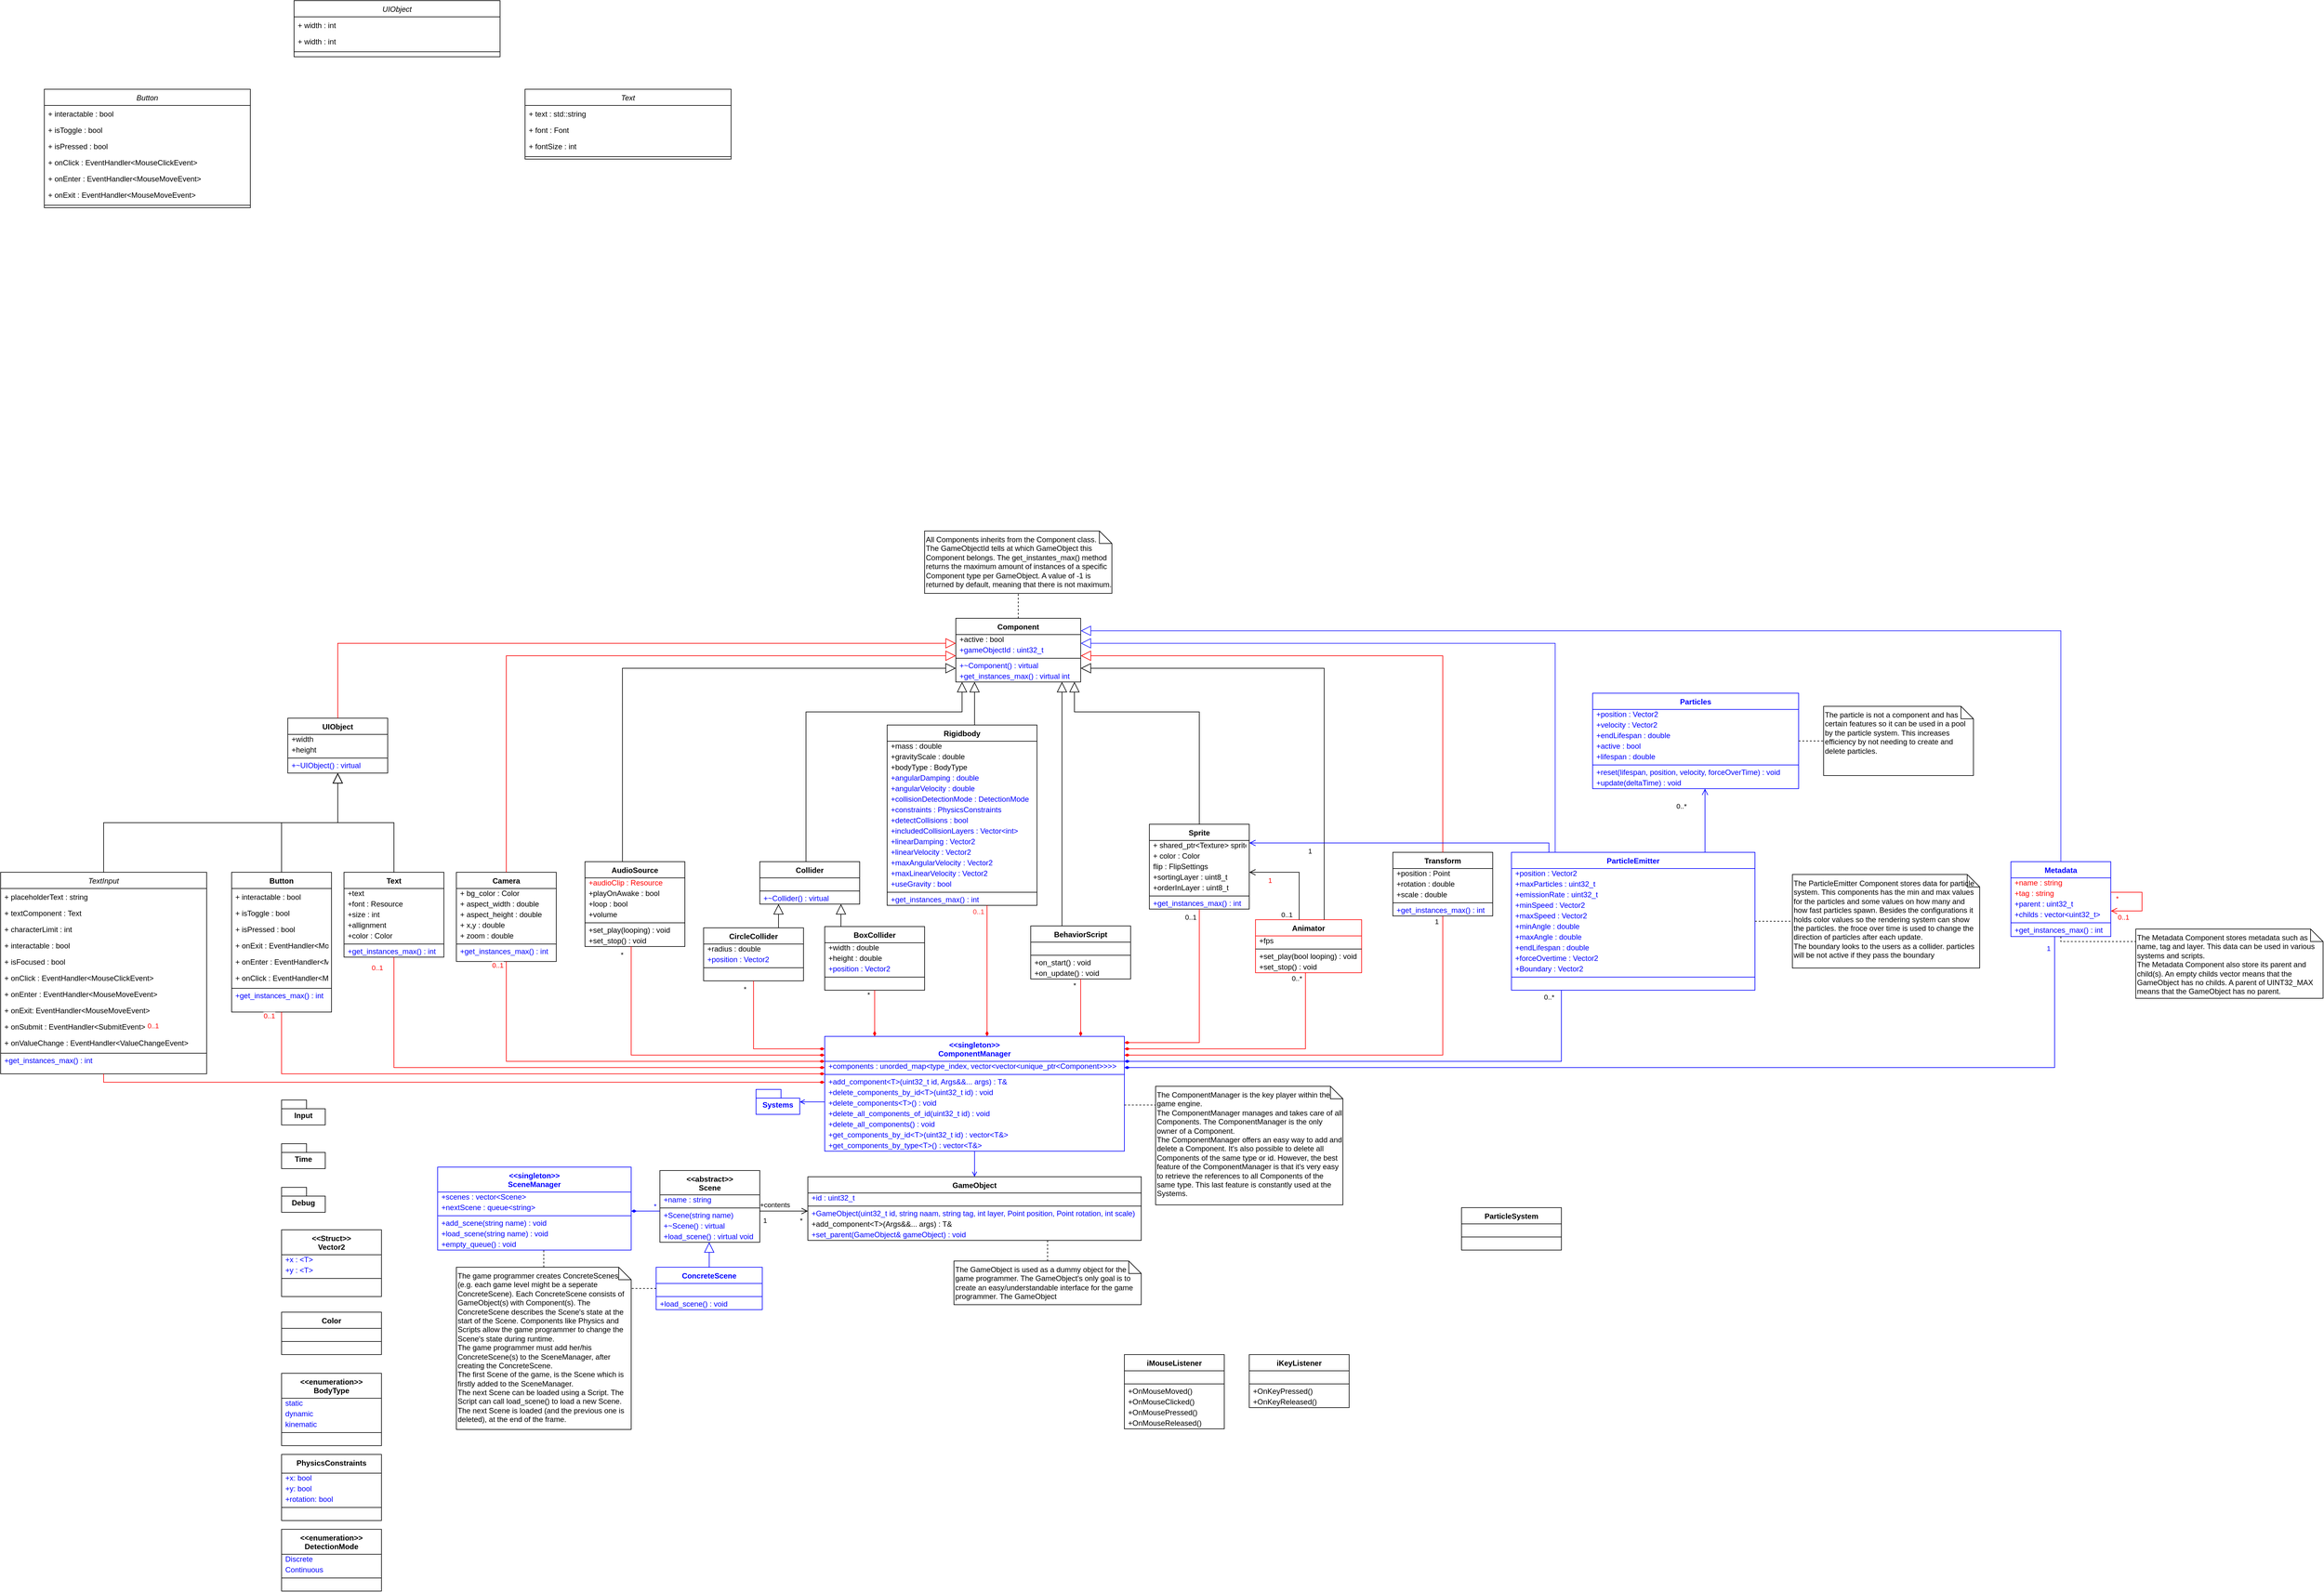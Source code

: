<mxfile version="24.8.3" pages="19">
  <diagram id="ehgrrEZq6aIl9GSG0JpL" name="Main">
    <mxGraphModel dx="5817" dy="3509" grid="1" gridSize="10" guides="1" tooltips="1" connect="1" arrows="1" fold="1" page="1" pageScale="1" pageWidth="3300" pageHeight="2339" math="0" shadow="0">
      <root>
        <mxCell id="0" />
        <mxCell id="1" parent="0" />
        <mxCell id="5-8bWhzpOWirDYeo3-Cj-10" value="&lt;&lt;abstract&gt;&gt;&#xa;Scene" style="swimlane;fontStyle=1;align=center;verticalAlign=top;childLayout=stackLayout;horizontal=1;startSize=39;horizontalStack=0;resizeParent=1;resizeLast=0;collapsible=1;marginBottom=0;rounded=0;shadow=0;strokeWidth=1;movable=1;resizable=1;rotatable=1;deletable=1;editable=1;locked=0;connectable=1;direction=east;" parent="1" vertex="1">
          <mxGeometry x="926" y="1055" width="160" height="115" as="geometry">
            <mxRectangle x="330" y="540" width="160" height="26" as="alternateBounds" />
          </mxGeometry>
        </mxCell>
        <mxCell id="5-8bWhzpOWirDYeo3-Cj-11" value="+name : string" style="text;align=left;verticalAlign=bottom;spacingLeft=4;spacingRight=4;overflow=hidden;rotatable=1;points=[[0,0.5],[1,0.5]];portConstraint=eastwest;rounded=0;shadow=0;html=0;strokeWidth=1;horizontal=1;movable=1;resizable=1;deletable=1;editable=1;locked=0;connectable=1;fontColor=#0000FF;" parent="5-8bWhzpOWirDYeo3-Cj-10" vertex="1">
          <mxGeometry y="39" width="160" height="17" as="geometry" />
        </mxCell>
        <mxCell id="5-8bWhzpOWirDYeo3-Cj-12" value="" style="line;html=1;strokeWidth=1;align=left;verticalAlign=middle;spacingTop=-1;spacingLeft=3;spacingRight=3;rotatable=1;labelPosition=right;points=[];portConstraint=eastwest;fontSize=12;perimeterSpacing=0;movable=1;resizable=1;deletable=1;editable=1;locked=0;connectable=1;verticalLabelPosition=middle;" parent="5-8bWhzpOWirDYeo3-Cj-10" vertex="1">
          <mxGeometry y="56" width="160" height="8" as="geometry" />
        </mxCell>
        <mxCell id="5-8bWhzpOWirDYeo3-Cj-13" value="+Scene(string name)" style="text;align=left;verticalAlign=bottom;spacingLeft=4;spacingRight=4;overflow=hidden;rotatable=1;points=[[0,0.5],[1,0.5]];portConstraint=eastwest;rounded=0;shadow=0;html=0;strokeWidth=1;horizontal=1;movable=1;resizable=1;deletable=1;editable=1;locked=0;connectable=1;fontColor=#0000FF;" parent="5-8bWhzpOWirDYeo3-Cj-10" vertex="1">
          <mxGeometry y="64" width="160" height="17" as="geometry" />
        </mxCell>
        <mxCell id="uXPUMNlN59CLM5qzZz-l-25" value="+~Scene() : virtual" style="text;align=left;verticalAlign=bottom;spacingLeft=4;spacingRight=4;overflow=hidden;rotatable=1;points=[[0,0.5],[1,0.5]];portConstraint=eastwest;rounded=0;shadow=0;html=0;strokeWidth=1;horizontal=1;movable=1;resizable=1;deletable=1;editable=1;locked=0;connectable=1;fontColor=#0000FF;" parent="5-8bWhzpOWirDYeo3-Cj-10" vertex="1">
          <mxGeometry y="81" width="160" height="17" as="geometry" />
        </mxCell>
        <mxCell id="uXPUMNlN59CLM5qzZz-l-24" value="+load_scene() : virtual void" style="text;align=left;verticalAlign=bottom;spacingLeft=4;spacingRight=4;overflow=hidden;rotatable=1;points=[[0,0.5],[1,0.5]];portConstraint=eastwest;rounded=0;shadow=0;html=0;strokeWidth=1;horizontal=1;movable=1;resizable=1;deletable=1;editable=1;locked=0;connectable=1;fontColor=#0000FF;" parent="5-8bWhzpOWirDYeo3-Cj-10" vertex="1">
          <mxGeometry y="98" width="160" height="17" as="geometry" />
        </mxCell>
        <mxCell id="5-8bWhzpOWirDYeo3-Cj-14" value="" style="endArrow=open;html=1;rounded=0;movable=1;resizable=1;rotatable=1;deletable=1;editable=1;locked=0;connectable=1;endFill=0;endSize=8;edgeStyle=orthogonalEdgeStyle;" parent="1" source="5-8bWhzpOWirDYeo3-Cj-10" target="ZHgyX9xX1EySbdOx-EKd-46" edge="1">
          <mxGeometry width="50" height="50" relative="1" as="geometry">
            <mxPoint x="1290" y="1040" as="sourcePoint" />
            <mxPoint x="1350" y="1084" as="targetPoint" />
            <Array as="points">
              <mxPoint x="1120" y="1120" />
              <mxPoint x="1120" y="1120" />
            </Array>
          </mxGeometry>
        </mxCell>
        <mxCell id="5-8bWhzpOWirDYeo3-Cj-15" value="+contents" style="edgeLabel;html=1;align=center;verticalAlign=middle;resizable=0;points=[];" parent="5-8bWhzpOWirDYeo3-Cj-14" vertex="1" connectable="0">
          <mxGeometry x="-0.141" y="-1" relative="1" as="geometry">
            <mxPoint x="-9" y="-11" as="offset" />
          </mxGeometry>
        </mxCell>
        <mxCell id="5-8bWhzpOWirDYeo3-Cj-16" value="1" style="edgeLabel;html=1;align=center;verticalAlign=middle;resizable=0;points=[];" parent="5-8bWhzpOWirDYeo3-Cj-14" vertex="1" connectable="0">
          <mxGeometry x="-0.712" y="-1" relative="1" as="geometry">
            <mxPoint x="-3" y="14" as="offset" />
          </mxGeometry>
        </mxCell>
        <mxCell id="5-8bWhzpOWirDYeo3-Cj-17" value="*" style="edgeLabel;html=1;align=center;verticalAlign=middle;resizable=0;points=[];" parent="5-8bWhzpOWirDYeo3-Cj-14" vertex="1" connectable="0">
          <mxGeometry x="0.621" y="-1" relative="1" as="geometry">
            <mxPoint x="3" y="14" as="offset" />
          </mxGeometry>
        </mxCell>
        <mxCell id="5-8bWhzpOWirDYeo3-Cj-54" style="edgeStyle=orthogonalEdgeStyle;rounded=0;orthogonalLoop=1;jettySize=auto;html=1;endArrow=diamondThin;endFill=1;strokeColor=#FF0000;" parent="1" source="5-8bWhzpOWirDYeo3-Cj-56" target="5-8bWhzpOWirDYeo3-Cj-170" edge="1">
          <mxGeometry relative="1" as="geometry">
            <Array as="points">
              <mxPoint x="2180" y="870" />
            </Array>
          </mxGeometry>
        </mxCell>
        <mxCell id="5-8bWhzpOWirDYeo3-Cj-55" value="1" style="edgeLabel;html=1;align=center;verticalAlign=middle;resizable=0;points=[];" parent="5-8bWhzpOWirDYeo3-Cj-54" vertex="1" connectable="0">
          <mxGeometry x="-0.959" y="-3" relative="1" as="geometry">
            <mxPoint x="-7" y="-6" as="offset" />
          </mxGeometry>
        </mxCell>
        <mxCell id="5-8bWhzpOWirDYeo3-Cj-56" value="Transform" style="swimlane;fontStyle=1;align=center;verticalAlign=top;childLayout=stackLayout;horizontal=1;startSize=26;horizontalStack=0;resizeParent=1;resizeLast=0;collapsible=1;marginBottom=0;rounded=0;shadow=0;strokeWidth=1;movable=1;resizable=1;rotatable=1;deletable=1;editable=1;locked=0;connectable=1;direction=east;" parent="1" vertex="1">
          <mxGeometry x="2100" y="545" width="160" height="102" as="geometry">
            <mxRectangle x="330" y="540" width="160" height="26" as="alternateBounds" />
          </mxGeometry>
        </mxCell>
        <mxCell id="5-8bWhzpOWirDYeo3-Cj-57" value="+position : Point" style="text;align=left;verticalAlign=bottom;spacingLeft=4;spacingRight=4;overflow=hidden;rotatable=1;points=[[0,0.5],[1,0.5]];portConstraint=eastwest;rounded=0;shadow=0;html=0;strokeWidth=1;horizontal=1;movable=1;resizable=1;deletable=1;editable=1;locked=0;connectable=1;" parent="5-8bWhzpOWirDYeo3-Cj-56" vertex="1">
          <mxGeometry y="26" width="160" height="17" as="geometry" />
        </mxCell>
        <mxCell id="5-8bWhzpOWirDYeo3-Cj-58" value="+rotation : double" style="text;align=left;verticalAlign=bottom;spacingLeft=4;spacingRight=4;overflow=hidden;rotatable=1;points=[[0,0.5],[1,0.5]];portConstraint=eastwest;rounded=0;shadow=0;html=0;strokeWidth=1;horizontal=1;movable=1;resizable=1;deletable=1;editable=1;locked=0;connectable=1;" parent="5-8bWhzpOWirDYeo3-Cj-56" vertex="1">
          <mxGeometry y="43" width="160" height="17" as="geometry" />
        </mxCell>
        <mxCell id="5-8bWhzpOWirDYeo3-Cj-59" value="+scale : double" style="text;align=left;verticalAlign=bottom;spacingLeft=4;spacingRight=4;overflow=hidden;rotatable=1;points=[[0,0.5],[1,0.5]];portConstraint=eastwest;rounded=0;shadow=0;html=0;strokeWidth=1;horizontal=1;movable=1;resizable=1;deletable=1;editable=1;locked=0;connectable=1;" parent="5-8bWhzpOWirDYeo3-Cj-56" vertex="1">
          <mxGeometry y="60" width="160" height="17" as="geometry" />
        </mxCell>
        <mxCell id="5-8bWhzpOWirDYeo3-Cj-60" value="" style="line;html=1;strokeWidth=1;align=left;verticalAlign=middle;spacingTop=-1;spacingLeft=3;spacingRight=3;rotatable=1;labelPosition=right;points=[];portConstraint=eastwest;fontSize=12;perimeterSpacing=0;movable=1;resizable=1;deletable=1;editable=1;locked=0;connectable=1;verticalLabelPosition=middle;" parent="5-8bWhzpOWirDYeo3-Cj-56" vertex="1">
          <mxGeometry y="77" width="160" height="8" as="geometry" />
        </mxCell>
        <mxCell id="5-8bWhzpOWirDYeo3-Cj-61" value="+get_instances_max() : int" style="text;align=left;verticalAlign=bottom;spacingLeft=4;spacingRight=4;overflow=hidden;rotatable=1;points=[[0,0.5],[1,0.5]];portConstraint=eastwest;rounded=0;shadow=0;html=0;strokeWidth=1;horizontal=1;movable=1;resizable=1;deletable=1;editable=1;locked=0;connectable=1;fontColor=#0000FF;" parent="5-8bWhzpOWirDYeo3-Cj-56" vertex="1">
          <mxGeometry y="85" width="160" height="17" as="geometry" />
        </mxCell>
        <mxCell id="5-8bWhzpOWirDYeo3-Cj-62" value="iMouseListener" style="swimlane;fontStyle=1;align=center;verticalAlign=top;childLayout=stackLayout;horizontal=1;startSize=26;horizontalStack=0;resizeParent=1;resizeLast=0;collapsible=1;marginBottom=0;rounded=0;shadow=0;strokeWidth=1;movable=1;resizable=1;rotatable=1;deletable=1;editable=1;locked=0;connectable=1;direction=east;" parent="1" vertex="1">
          <mxGeometry x="1670" y="1350" width="160" height="119" as="geometry">
            <mxRectangle x="330" y="540" width="160" height="26" as="alternateBounds" />
          </mxGeometry>
        </mxCell>
        <mxCell id="5-8bWhzpOWirDYeo3-Cj-63" style="text;align=left;verticalAlign=bottom;spacingLeft=4;spacingRight=4;overflow=hidden;rotatable=1;points=[[0,0.5],[1,0.5]];portConstraint=eastwest;rounded=0;shadow=0;html=0;strokeWidth=1;horizontal=1;movable=1;resizable=1;deletable=1;editable=1;locked=0;connectable=1;" parent="5-8bWhzpOWirDYeo3-Cj-62" vertex="1">
          <mxGeometry y="26" width="160" height="17" as="geometry" />
        </mxCell>
        <mxCell id="5-8bWhzpOWirDYeo3-Cj-64" value="" style="line;html=1;strokeWidth=1;align=left;verticalAlign=middle;spacingTop=-1;spacingLeft=3;spacingRight=3;rotatable=1;labelPosition=right;points=[];portConstraint=eastwest;fontSize=12;perimeterSpacing=0;movable=1;resizable=1;deletable=1;editable=1;locked=0;connectable=1;verticalLabelPosition=middle;" parent="5-8bWhzpOWirDYeo3-Cj-62" vertex="1">
          <mxGeometry y="43" width="160" height="8" as="geometry" />
        </mxCell>
        <mxCell id="5-8bWhzpOWirDYeo3-Cj-65" value="+OnMouseMoved()" style="text;align=left;verticalAlign=bottom;spacingLeft=4;spacingRight=4;overflow=hidden;rotatable=1;points=[[0,0.5],[1,0.5]];portConstraint=eastwest;rounded=0;shadow=0;html=0;strokeWidth=1;horizontal=1;movable=1;resizable=1;deletable=1;editable=1;locked=0;connectable=1;" parent="5-8bWhzpOWirDYeo3-Cj-62" vertex="1">
          <mxGeometry y="51" width="160" height="17" as="geometry" />
        </mxCell>
        <mxCell id="5-8bWhzpOWirDYeo3-Cj-66" value="+OnMouseClicked()" style="text;align=left;verticalAlign=bottom;spacingLeft=4;spacingRight=4;overflow=hidden;rotatable=1;points=[[0,0.5],[1,0.5]];portConstraint=eastwest;rounded=0;shadow=0;html=0;strokeWidth=1;horizontal=1;movable=1;resizable=1;deletable=1;editable=1;locked=0;connectable=1;" parent="5-8bWhzpOWirDYeo3-Cj-62" vertex="1">
          <mxGeometry y="68" width="160" height="17" as="geometry" />
        </mxCell>
        <mxCell id="5-8bWhzpOWirDYeo3-Cj-67" value="+OnMousePressed()" style="text;align=left;verticalAlign=bottom;spacingLeft=4;spacingRight=4;overflow=hidden;rotatable=1;points=[[0,0.5],[1,0.5]];portConstraint=eastwest;rounded=0;shadow=0;html=0;strokeWidth=1;horizontal=1;movable=1;resizable=1;deletable=1;editable=1;locked=0;connectable=1;" parent="5-8bWhzpOWirDYeo3-Cj-62" vertex="1">
          <mxGeometry y="85" width="160" height="17" as="geometry" />
        </mxCell>
        <mxCell id="5-8bWhzpOWirDYeo3-Cj-68" value="+OnMouseReleased()" style="text;align=left;verticalAlign=bottom;spacingLeft=4;spacingRight=4;overflow=hidden;rotatable=1;points=[[0,0.5],[1,0.5]];portConstraint=eastwest;rounded=0;shadow=0;html=0;strokeWidth=1;horizontal=1;movable=1;resizable=1;deletable=1;editable=1;locked=0;connectable=1;" parent="5-8bWhzpOWirDYeo3-Cj-62" vertex="1">
          <mxGeometry y="102" width="160" height="17" as="geometry" />
        </mxCell>
        <mxCell id="5-8bWhzpOWirDYeo3-Cj-69" value="iKeyListener" style="swimlane;fontStyle=1;align=center;verticalAlign=top;childLayout=stackLayout;horizontal=1;startSize=26;horizontalStack=0;resizeParent=1;resizeLast=0;collapsible=1;marginBottom=0;rounded=0;shadow=0;strokeWidth=1;movable=1;resizable=1;rotatable=1;deletable=1;editable=1;locked=0;connectable=1;direction=east;" parent="1" vertex="1">
          <mxGeometry x="1870" y="1350" width="160" height="85" as="geometry">
            <mxRectangle x="330" y="540" width="160" height="26" as="alternateBounds" />
          </mxGeometry>
        </mxCell>
        <mxCell id="5-8bWhzpOWirDYeo3-Cj-70" style="text;align=left;verticalAlign=bottom;spacingLeft=4;spacingRight=4;overflow=hidden;rotatable=1;points=[[0,0.5],[1,0.5]];portConstraint=eastwest;rounded=0;shadow=0;html=0;strokeWidth=1;horizontal=1;movable=1;resizable=1;deletable=1;editable=1;locked=0;connectable=1;" parent="5-8bWhzpOWirDYeo3-Cj-69" vertex="1">
          <mxGeometry y="26" width="160" height="17" as="geometry" />
        </mxCell>
        <mxCell id="5-8bWhzpOWirDYeo3-Cj-71" value="" style="line;html=1;strokeWidth=1;align=left;verticalAlign=middle;spacingTop=-1;spacingLeft=3;spacingRight=3;rotatable=1;labelPosition=right;points=[];portConstraint=eastwest;fontSize=12;perimeterSpacing=0;movable=1;resizable=1;deletable=1;editable=1;locked=0;connectable=1;verticalLabelPosition=middle;" parent="5-8bWhzpOWirDYeo3-Cj-69" vertex="1">
          <mxGeometry y="43" width="160" height="8" as="geometry" />
        </mxCell>
        <mxCell id="5-8bWhzpOWirDYeo3-Cj-72" value="+OnKeyPressed()" style="text;align=left;verticalAlign=bottom;spacingLeft=4;spacingRight=4;overflow=hidden;rotatable=1;points=[[0,0.5],[1,0.5]];portConstraint=eastwest;rounded=0;shadow=0;html=0;strokeWidth=1;horizontal=1;movable=1;resizable=1;deletable=1;editable=1;locked=0;connectable=1;" parent="5-8bWhzpOWirDYeo3-Cj-69" vertex="1">
          <mxGeometry y="51" width="160" height="17" as="geometry" />
        </mxCell>
        <mxCell id="5-8bWhzpOWirDYeo3-Cj-73" value="+OnKeyReleased()" style="text;align=left;verticalAlign=bottom;spacingLeft=4;spacingRight=4;overflow=hidden;rotatable=1;points=[[0,0.5],[1,0.5]];portConstraint=eastwest;rounded=0;shadow=0;html=0;strokeWidth=1;horizontal=1;movable=1;resizable=1;deletable=1;editable=1;locked=0;connectable=1;" parent="5-8bWhzpOWirDYeo3-Cj-69" vertex="1">
          <mxGeometry y="68" width="160" height="17" as="geometry" />
        </mxCell>
        <mxCell id="5-8bWhzpOWirDYeo3-Cj-74" value="Color" style="swimlane;fontStyle=1;align=center;verticalAlign=top;childLayout=stackLayout;horizontal=1;startSize=26;horizontalStack=0;resizeParent=1;resizeLast=0;collapsible=1;marginBottom=0;rounded=0;shadow=0;strokeWidth=1;movable=1;resizable=1;rotatable=1;deletable=1;editable=1;locked=0;connectable=1;direction=east;" parent="1" vertex="1">
          <mxGeometry x="320" y="1282" width="160" height="68" as="geometry">
            <mxRectangle x="330" y="540" width="160" height="26" as="alternateBounds" />
          </mxGeometry>
        </mxCell>
        <mxCell id="5-8bWhzpOWirDYeo3-Cj-75" style="text;align=left;verticalAlign=bottom;spacingLeft=4;spacingRight=4;overflow=hidden;rotatable=1;points=[[0,0.5],[1,0.5]];portConstraint=eastwest;rounded=0;shadow=0;html=0;strokeWidth=1;horizontal=1;movable=1;resizable=1;deletable=1;editable=1;locked=0;connectable=1;" parent="5-8bWhzpOWirDYeo3-Cj-74" vertex="1">
          <mxGeometry y="26" width="160" height="17" as="geometry" />
        </mxCell>
        <mxCell id="5-8bWhzpOWirDYeo3-Cj-76" value="" style="line;html=1;strokeWidth=1;align=left;verticalAlign=middle;spacingTop=-1;spacingLeft=3;spacingRight=3;rotatable=1;labelPosition=right;points=[];portConstraint=eastwest;fontSize=12;perimeterSpacing=0;movable=1;resizable=1;deletable=1;editable=1;locked=0;connectable=1;verticalLabelPosition=middle;" parent="5-8bWhzpOWirDYeo3-Cj-74" vertex="1">
          <mxGeometry y="43" width="160" height="8" as="geometry" />
        </mxCell>
        <mxCell id="5-8bWhzpOWirDYeo3-Cj-77" style="text;align=left;verticalAlign=bottom;spacingLeft=4;spacingRight=4;overflow=hidden;rotatable=1;points=[[0,0.5],[1,0.5]];portConstraint=eastwest;rounded=0;shadow=0;html=0;strokeWidth=1;horizontal=1;movable=1;resizable=1;deletable=1;editable=1;locked=0;connectable=1;" parent="5-8bWhzpOWirDYeo3-Cj-74" vertex="1">
          <mxGeometry y="51" width="160" height="17" as="geometry" />
        </mxCell>
        <mxCell id="5-8bWhzpOWirDYeo3-Cj-78" value="&lt;&lt;Struct&gt;&gt;&#xa;Vector2" style="swimlane;fontStyle=1;align=center;verticalAlign=top;childLayout=stackLayout;horizontal=1;startSize=40;horizontalStack=0;resizeParent=1;resizeLast=0;collapsible=1;marginBottom=0;rounded=0;shadow=0;strokeWidth=1;movable=1;resizable=1;rotatable=1;deletable=1;editable=1;locked=0;connectable=1;direction=east;" parent="1" vertex="1">
          <mxGeometry x="320" y="1150" width="160" height="107" as="geometry">
            <mxRectangle x="330" y="540" width="160" height="26" as="alternateBounds" />
          </mxGeometry>
        </mxCell>
        <mxCell id="5-8bWhzpOWirDYeo3-Cj-79" value="+x : &lt;T&gt;" style="text;align=left;verticalAlign=bottom;spacingLeft=4;spacingRight=4;overflow=hidden;rotatable=1;points=[[0,0.5],[1,0.5]];portConstraint=eastwest;rounded=0;shadow=0;html=0;strokeWidth=1;horizontal=1;movable=1;resizable=1;deletable=1;editable=1;locked=0;connectable=1;fontColor=#0000FF;" parent="5-8bWhzpOWirDYeo3-Cj-78" vertex="1">
          <mxGeometry y="40" width="160" height="17" as="geometry" />
        </mxCell>
        <mxCell id="ZHgyX9xX1EySbdOx-EKd-69" value="+y : &lt;T&gt;" style="text;align=left;verticalAlign=bottom;spacingLeft=4;spacingRight=4;overflow=hidden;rotatable=1;points=[[0,0.5],[1,0.5]];portConstraint=eastwest;rounded=0;shadow=0;html=0;strokeWidth=1;horizontal=1;movable=1;resizable=1;deletable=1;editable=1;locked=0;connectable=1;fontColor=#0000FF;" parent="5-8bWhzpOWirDYeo3-Cj-78" vertex="1">
          <mxGeometry y="57" width="160" height="17" as="geometry" />
        </mxCell>
        <mxCell id="5-8bWhzpOWirDYeo3-Cj-80" value="" style="line;html=1;strokeWidth=1;align=left;verticalAlign=middle;spacingTop=-1;spacingLeft=3;spacingRight=3;rotatable=1;labelPosition=right;points=[];portConstraint=eastwest;fontSize=12;perimeterSpacing=0;movable=1;resizable=1;deletable=1;editable=1;locked=0;connectable=1;verticalLabelPosition=middle;" parent="5-8bWhzpOWirDYeo3-Cj-78" vertex="1">
          <mxGeometry y="74" width="160" height="8" as="geometry" />
        </mxCell>
        <mxCell id="5-8bWhzpOWirDYeo3-Cj-81" style="text;align=left;verticalAlign=bottom;spacingLeft=4;spacingRight=4;overflow=hidden;rotatable=1;points=[[0,0.5],[1,0.5]];portConstraint=eastwest;rounded=0;shadow=0;html=0;strokeWidth=1;horizontal=1;movable=1;resizable=1;deletable=1;editable=1;locked=0;connectable=1;" parent="5-8bWhzpOWirDYeo3-Cj-78" vertex="1">
          <mxGeometry y="82" width="160" height="17" as="geometry" />
        </mxCell>
        <mxCell id="5-8bWhzpOWirDYeo3-Cj-82" value="Debug" style="shape=folder;fontStyle=1;spacingTop=10;tabWidth=40;tabHeight=14;tabPosition=left;html=1;whiteSpace=wrap;" parent="1" vertex="1">
          <mxGeometry x="320" y="1082" width="70" height="40" as="geometry" />
        </mxCell>
        <mxCell id="5-8bWhzpOWirDYeo3-Cj-83" value="Time" style="shape=folder;fontStyle=1;spacingTop=10;tabWidth=40;tabHeight=14;tabPosition=left;html=1;whiteSpace=wrap;" parent="1" vertex="1">
          <mxGeometry x="320" y="1012" width="70" height="40" as="geometry" />
        </mxCell>
        <mxCell id="5-8bWhzpOWirDYeo3-Cj-84" value="Input" style="shape=folder;fontStyle=1;spacingTop=10;tabWidth=40;tabHeight=14;tabPosition=left;html=1;whiteSpace=wrap;" parent="1" vertex="1">
          <mxGeometry x="320" y="942" width="70" height="40" as="geometry" />
        </mxCell>
        <mxCell id="5-8bWhzpOWirDYeo3-Cj-85" value="AudioSource" style="swimlane;fontStyle=1;align=center;verticalAlign=top;childLayout=stackLayout;horizontal=1;startSize=26;horizontalStack=0;resizeParent=1;resizeLast=0;collapsible=1;marginBottom=0;rounded=0;shadow=0;strokeWidth=1;movable=1;resizable=1;rotatable=1;deletable=1;editable=1;locked=0;connectable=1;direction=east;" parent="1" vertex="1">
          <mxGeometry x="806" y="560" width="160" height="136" as="geometry">
            <mxRectangle x="330" y="540" width="160" height="26" as="alternateBounds" />
          </mxGeometry>
        </mxCell>
        <mxCell id="5-8bWhzpOWirDYeo3-Cj-86" value="+audioClip : Resource" style="text;align=left;verticalAlign=bottom;spacingLeft=4;spacingRight=4;overflow=hidden;rotatable=1;points=[[0,0.5],[1,0.5]];portConstraint=eastwest;rounded=0;shadow=0;html=0;strokeWidth=1;horizontal=1;movable=1;resizable=1;deletable=1;editable=1;locked=0;connectable=1;fontColor=#ff0000;" parent="5-8bWhzpOWirDYeo3-Cj-85" vertex="1">
          <mxGeometry y="26" width="160" height="17" as="geometry" />
        </mxCell>
        <mxCell id="5-8bWhzpOWirDYeo3-Cj-87" value="+playOnAwake : bool" style="text;align=left;verticalAlign=bottom;spacingLeft=4;spacingRight=4;overflow=hidden;rotatable=1;points=[[0,0.5],[1,0.5]];portConstraint=eastwest;rounded=0;shadow=0;html=0;strokeWidth=1;horizontal=1;movable=1;resizable=1;deletable=1;editable=1;locked=0;connectable=1;" parent="5-8bWhzpOWirDYeo3-Cj-85" vertex="1">
          <mxGeometry y="43" width="160" height="17" as="geometry" />
        </mxCell>
        <mxCell id="5-8bWhzpOWirDYeo3-Cj-88" value="+loop : bool" style="text;align=left;verticalAlign=bottom;spacingLeft=4;spacingRight=4;overflow=hidden;rotatable=1;points=[[0,0.5],[1,0.5]];portConstraint=eastwest;rounded=0;shadow=0;html=0;strokeWidth=1;horizontal=1;movable=1;resizable=1;deletable=1;editable=1;locked=0;connectable=1;" parent="5-8bWhzpOWirDYeo3-Cj-85" vertex="1">
          <mxGeometry y="60" width="160" height="17" as="geometry" />
        </mxCell>
        <mxCell id="5-8bWhzpOWirDYeo3-Cj-89" value="+volume" style="text;align=left;verticalAlign=bottom;spacingLeft=4;spacingRight=4;overflow=hidden;rotatable=1;points=[[0,0.5],[1,0.5]];portConstraint=eastwest;rounded=0;shadow=0;html=0;strokeWidth=1;horizontal=1;movable=1;resizable=1;deletable=1;editable=1;locked=0;connectable=1;" parent="5-8bWhzpOWirDYeo3-Cj-85" vertex="1">
          <mxGeometry y="77" width="160" height="17" as="geometry" />
        </mxCell>
        <mxCell id="5-8bWhzpOWirDYeo3-Cj-90" value="" style="line;html=1;strokeWidth=1;align=left;verticalAlign=middle;spacingTop=-1;spacingLeft=3;spacingRight=3;rotatable=1;labelPosition=right;points=[];portConstraint=eastwest;fontSize=12;perimeterSpacing=0;movable=1;resizable=1;deletable=1;editable=1;locked=0;connectable=1;verticalLabelPosition=middle;" parent="5-8bWhzpOWirDYeo3-Cj-85" vertex="1">
          <mxGeometry y="94" width="160" height="8" as="geometry" />
        </mxCell>
        <mxCell id="5-8bWhzpOWirDYeo3-Cj-91" value="+set_play(looping) : void" style="text;align=left;verticalAlign=bottom;spacingLeft=4;spacingRight=4;overflow=hidden;rotatable=1;points=[[0,0.5],[1,0.5]];portConstraint=eastwest;rounded=0;shadow=0;html=0;strokeWidth=1;horizontal=1;movable=1;resizable=1;deletable=1;editable=1;locked=0;connectable=1;" parent="5-8bWhzpOWirDYeo3-Cj-85" vertex="1">
          <mxGeometry y="102" width="160" height="17" as="geometry" />
        </mxCell>
        <mxCell id="5-8bWhzpOWirDYeo3-Cj-92" value="+set_stop() : void" style="text;align=left;verticalAlign=bottom;spacingLeft=4;spacingRight=4;overflow=hidden;rotatable=1;points=[[0,0.5],[1,0.5]];portConstraint=eastwest;rounded=0;shadow=0;html=0;strokeWidth=1;horizontal=1;movable=1;resizable=1;deletable=1;editable=1;locked=0;connectable=1;" parent="5-8bWhzpOWirDYeo3-Cj-85" vertex="1">
          <mxGeometry y="119" width="160" height="17" as="geometry" />
        </mxCell>
        <mxCell id="5-8bWhzpOWirDYeo3-Cj-93" value="Collider" style="swimlane;fontStyle=1;align=center;verticalAlign=top;childLayout=stackLayout;horizontal=1;startSize=26;horizontalStack=0;resizeParent=1;resizeLast=0;collapsible=1;marginBottom=0;rounded=0;shadow=0;strokeWidth=1;movable=1;resizable=1;rotatable=1;deletable=1;editable=1;locked=0;connectable=1;direction=east;" parent="1" vertex="1">
          <mxGeometry x="1086" y="560" width="160" height="68" as="geometry">
            <mxRectangle x="330" y="540" width="160" height="26" as="alternateBounds" />
          </mxGeometry>
        </mxCell>
        <mxCell id="5-8bWhzpOWirDYeo3-Cj-94" style="text;align=left;verticalAlign=bottom;spacingLeft=4;spacingRight=4;overflow=hidden;rotatable=1;points=[[0,0.5],[1,0.5]];portConstraint=eastwest;rounded=0;shadow=0;html=0;strokeWidth=1;horizontal=1;movable=1;resizable=1;deletable=1;editable=1;locked=0;connectable=1;" parent="5-8bWhzpOWirDYeo3-Cj-93" vertex="1">
          <mxGeometry y="26" width="160" height="17" as="geometry" />
        </mxCell>
        <mxCell id="5-8bWhzpOWirDYeo3-Cj-95" value="" style="line;html=1;strokeWidth=1;align=left;verticalAlign=middle;spacingTop=-1;spacingLeft=3;spacingRight=3;rotatable=1;labelPosition=right;points=[];portConstraint=eastwest;fontSize=12;perimeterSpacing=0;movable=1;resizable=1;deletable=1;editable=1;locked=0;connectable=1;verticalLabelPosition=middle;" parent="5-8bWhzpOWirDYeo3-Cj-93" vertex="1">
          <mxGeometry y="43" width="160" height="8" as="geometry" />
        </mxCell>
        <mxCell id="uXPUMNlN59CLM5qzZz-l-23" value="+~Collider() : virtual" style="text;align=left;verticalAlign=bottom;spacingLeft=4;spacingRight=4;overflow=hidden;rotatable=1;points=[[0,0.5],[1,0.5]];portConstraint=eastwest;rounded=0;shadow=0;html=0;strokeWidth=1;horizontal=1;movable=1;resizable=1;deletable=1;editable=1;locked=0;connectable=1;fontColor=#0000FF;" parent="5-8bWhzpOWirDYeo3-Cj-93" vertex="1">
          <mxGeometry y="51" width="160" height="17" as="geometry" />
        </mxCell>
        <mxCell id="5-8bWhzpOWirDYeo3-Cj-97" value="CircleCollider" style="swimlane;fontStyle=1;align=center;verticalAlign=top;childLayout=stackLayout;horizontal=1;startSize=26;horizontalStack=0;resizeParent=1;resizeLast=0;collapsible=1;marginBottom=0;rounded=0;shadow=0;strokeWidth=1;movable=1;resizable=1;rotatable=1;deletable=1;editable=1;locked=0;connectable=1;direction=east;" parent="1" vertex="1">
          <mxGeometry x="996" y="666" width="160" height="85" as="geometry">
            <mxRectangle x="330" y="540" width="160" height="26" as="alternateBounds" />
          </mxGeometry>
        </mxCell>
        <mxCell id="5-8bWhzpOWirDYeo3-Cj-98" value="+radius : double" style="text;align=left;verticalAlign=bottom;spacingLeft=4;spacingRight=4;overflow=hidden;rotatable=1;points=[[0,0.5],[1,0.5]];portConstraint=eastwest;rounded=0;shadow=0;html=0;strokeWidth=1;horizontal=1;movable=1;resizable=1;deletable=1;editable=1;locked=0;connectable=1;" parent="5-8bWhzpOWirDYeo3-Cj-97" vertex="1">
          <mxGeometry y="26" width="160" height="17" as="geometry" />
        </mxCell>
        <mxCell id="QpFLp5RZX1MbUHJJD-iN-30" value="+position : Vector2" style="text;align=left;verticalAlign=bottom;spacingLeft=4;spacingRight=4;overflow=hidden;rotatable=1;points=[[0,0.5],[1,0.5]];portConstraint=eastwest;rounded=0;shadow=0;html=0;strokeWidth=1;horizontal=1;movable=1;resizable=1;deletable=1;editable=1;locked=0;connectable=1;fontColor=#0000FF;" parent="5-8bWhzpOWirDYeo3-Cj-97" vertex="1">
          <mxGeometry y="43" width="160" height="17" as="geometry" />
        </mxCell>
        <mxCell id="5-8bWhzpOWirDYeo3-Cj-99" value="" style="line;html=1;strokeWidth=1;align=left;verticalAlign=middle;spacingTop=-1;spacingLeft=3;spacingRight=3;rotatable=1;labelPosition=right;points=[];portConstraint=eastwest;fontSize=12;perimeterSpacing=0;movable=1;resizable=1;deletable=1;editable=1;locked=0;connectable=1;verticalLabelPosition=middle;" parent="5-8bWhzpOWirDYeo3-Cj-97" vertex="1">
          <mxGeometry y="60" width="160" height="8" as="geometry" />
        </mxCell>
        <mxCell id="5-8bWhzpOWirDYeo3-Cj-100" style="text;align=left;verticalAlign=bottom;spacingLeft=4;spacingRight=4;overflow=hidden;rotatable=1;points=[[0,0.5],[1,0.5]];portConstraint=eastwest;rounded=0;shadow=0;html=0;strokeWidth=1;horizontal=1;movable=1;resizable=1;deletable=1;editable=1;locked=0;connectable=1;" parent="5-8bWhzpOWirDYeo3-Cj-97" vertex="1">
          <mxGeometry y="68" width="160" height="17" as="geometry" />
        </mxCell>
        <mxCell id="5-8bWhzpOWirDYeo3-Cj-101" value="BoxCollider" style="swimlane;fontStyle=1;align=center;verticalAlign=top;childLayout=stackLayout;horizontal=1;startSize=26;horizontalStack=0;resizeParent=1;resizeLast=0;collapsible=1;marginBottom=0;rounded=0;shadow=0;strokeWidth=1;movable=1;resizable=1;rotatable=1;deletable=1;editable=1;locked=0;connectable=1;direction=east;" parent="1" vertex="1">
          <mxGeometry x="1190" y="664" width="160" height="102" as="geometry">
            <mxRectangle x="330" y="540" width="160" height="26" as="alternateBounds" />
          </mxGeometry>
        </mxCell>
        <mxCell id="5-8bWhzpOWirDYeo3-Cj-102" value="+width : double" style="text;align=left;verticalAlign=bottom;spacingLeft=4;spacingRight=4;overflow=hidden;rotatable=1;points=[[0,0.5],[1,0.5]];portConstraint=eastwest;rounded=0;shadow=0;html=0;strokeWidth=1;horizontal=1;movable=1;resizable=1;deletable=1;editable=1;locked=0;connectable=1;" parent="5-8bWhzpOWirDYeo3-Cj-101" vertex="1">
          <mxGeometry y="26" width="160" height="17" as="geometry" />
        </mxCell>
        <mxCell id="5-8bWhzpOWirDYeo3-Cj-103" value="+height : double" style="text;align=left;verticalAlign=bottom;spacingLeft=4;spacingRight=4;overflow=hidden;rotatable=1;points=[[0,0.5],[1,0.5]];portConstraint=eastwest;rounded=0;shadow=0;html=0;strokeWidth=1;horizontal=1;movable=1;resizable=1;deletable=1;editable=1;locked=0;connectable=1;" parent="5-8bWhzpOWirDYeo3-Cj-101" vertex="1">
          <mxGeometry y="43" width="160" height="17" as="geometry" />
        </mxCell>
        <mxCell id="QpFLp5RZX1MbUHJJD-iN-31" value="+position : Vector2" style="text;align=left;verticalAlign=bottom;spacingLeft=4;spacingRight=4;overflow=hidden;rotatable=1;points=[[0,0.5],[1,0.5]];portConstraint=eastwest;rounded=0;shadow=0;html=0;strokeWidth=1;horizontal=1;movable=1;resizable=1;deletable=1;editable=1;locked=0;connectable=1;fontColor=#0000FF;" parent="5-8bWhzpOWirDYeo3-Cj-101" vertex="1">
          <mxGeometry y="60" width="160" height="17" as="geometry" />
        </mxCell>
        <mxCell id="5-8bWhzpOWirDYeo3-Cj-104" value="" style="line;html=1;strokeWidth=1;align=left;verticalAlign=middle;spacingTop=-1;spacingLeft=3;spacingRight=3;rotatable=1;labelPosition=right;points=[];portConstraint=eastwest;fontSize=12;perimeterSpacing=0;movable=1;resizable=1;deletable=1;editable=1;locked=0;connectable=1;verticalLabelPosition=middle;" parent="5-8bWhzpOWirDYeo3-Cj-101" vertex="1">
          <mxGeometry y="77" width="160" height="8" as="geometry" />
        </mxCell>
        <mxCell id="5-8bWhzpOWirDYeo3-Cj-105" style="text;align=left;verticalAlign=bottom;spacingLeft=4;spacingRight=4;overflow=hidden;rotatable=1;points=[[0,0.5],[1,0.5]];portConstraint=eastwest;rounded=0;shadow=0;html=0;strokeWidth=1;horizontal=1;movable=1;resizable=1;deletable=1;editable=1;locked=0;connectable=1;" parent="5-8bWhzpOWirDYeo3-Cj-101" vertex="1">
          <mxGeometry y="85" width="160" height="17" as="geometry" />
        </mxCell>
        <mxCell id="5-8bWhzpOWirDYeo3-Cj-106" value="Component" style="swimlane;fontStyle=1;align=center;verticalAlign=top;childLayout=stackLayout;horizontal=1;startSize=26;horizontalStack=0;resizeParent=1;resizeLast=0;collapsible=1;marginBottom=0;rounded=0;shadow=0;strokeWidth=1;movable=1;resizable=1;rotatable=1;deletable=1;editable=1;locked=0;connectable=1;direction=east;" parent="1" vertex="1">
          <mxGeometry x="1400" y="170" width="200" height="102" as="geometry">
            <mxRectangle x="330" y="540" width="160" height="26" as="alternateBounds" />
          </mxGeometry>
        </mxCell>
        <mxCell id="5-8bWhzpOWirDYeo3-Cj-107" value="+active : bool" style="text;align=left;verticalAlign=bottom;spacingLeft=4;spacingRight=4;overflow=hidden;rotatable=1;points=[[0,0.5],[1,0.5]];portConstraint=eastwest;rounded=0;shadow=0;html=0;strokeWidth=1;horizontal=1;movable=1;resizable=1;deletable=1;editable=1;locked=0;connectable=1;" parent="5-8bWhzpOWirDYeo3-Cj-106" vertex="1">
          <mxGeometry y="26" width="200" height="17" as="geometry" />
        </mxCell>
        <mxCell id="5-8bWhzpOWirDYeo3-Cj-108" value="+gameObjectId : uint32_t" style="text;align=left;verticalAlign=bottom;spacingLeft=4;spacingRight=4;overflow=hidden;rotatable=1;points=[[0,0.5],[1,0.5]];portConstraint=eastwest;rounded=0;shadow=0;html=0;strokeWidth=1;horizontal=1;movable=1;resizable=1;deletable=1;editable=1;locked=0;connectable=1;fontColor=#0000FF;" parent="5-8bWhzpOWirDYeo3-Cj-106" vertex="1">
          <mxGeometry y="43" width="200" height="17" as="geometry" />
        </mxCell>
        <mxCell id="5-8bWhzpOWirDYeo3-Cj-109" value="" style="line;html=1;strokeWidth=1;align=left;verticalAlign=middle;spacingTop=-1;spacingLeft=3;spacingRight=3;rotatable=1;labelPosition=right;points=[];portConstraint=eastwest;fontSize=12;perimeterSpacing=0;movable=1;resizable=1;deletable=1;editable=1;locked=0;connectable=1;verticalLabelPosition=middle;" parent="5-8bWhzpOWirDYeo3-Cj-106" vertex="1">
          <mxGeometry y="60" width="200" height="8" as="geometry" />
        </mxCell>
        <mxCell id="5-8bWhzpOWirDYeo3-Cj-110" value="+~Component() : virtual" style="text;align=left;verticalAlign=bottom;spacingLeft=4;spacingRight=4;overflow=hidden;rotatable=1;points=[[0,0.5],[1,0.5]];portConstraint=eastwest;rounded=0;shadow=0;html=0;strokeWidth=1;horizontal=1;movable=1;resizable=1;deletable=1;editable=1;locked=0;connectable=1;fontColor=#0000FF;" parent="5-8bWhzpOWirDYeo3-Cj-106" vertex="1">
          <mxGeometry y="68" width="200" height="17" as="geometry" />
        </mxCell>
        <mxCell id="uXPUMNlN59CLM5qzZz-l-20" value="+get_instances_max() : virtual int" style="text;align=left;verticalAlign=bottom;spacingLeft=4;spacingRight=4;overflow=hidden;rotatable=1;points=[[0,0.5],[1,0.5]];portConstraint=eastwest;rounded=0;shadow=0;html=0;strokeWidth=1;horizontal=1;movable=1;resizable=1;deletable=1;editable=1;locked=0;connectable=1;fontColor=#0000FF;" parent="5-8bWhzpOWirDYeo3-Cj-106" vertex="1">
          <mxGeometry y="85" width="200" height="17" as="geometry" />
        </mxCell>
        <mxCell id="5-8bWhzpOWirDYeo3-Cj-111" value="Rigidbody" style="swimlane;fontStyle=1;align=center;verticalAlign=top;childLayout=stackLayout;horizontal=1;startSize=26;horizontalStack=0;resizeParent=1;resizeLast=0;collapsible=1;marginBottom=0;rounded=0;shadow=0;strokeWidth=1;movable=1;resizable=1;rotatable=1;deletable=1;editable=1;locked=0;connectable=1;direction=east;" parent="1" vertex="1">
          <mxGeometry x="1290" y="341" width="240" height="289" as="geometry">
            <mxRectangle x="330" y="540" width="160" height="26" as="alternateBounds" />
          </mxGeometry>
        </mxCell>
        <mxCell id="5-8bWhzpOWirDYeo3-Cj-112" value="+mass : double" style="text;align=left;verticalAlign=bottom;spacingLeft=4;spacingRight=4;overflow=hidden;rotatable=1;points=[[0,0.5],[1,0.5]];portConstraint=eastwest;rounded=0;shadow=0;html=0;strokeWidth=1;horizontal=1;movable=1;resizable=1;deletable=1;editable=1;locked=0;connectable=1;" parent="5-8bWhzpOWirDYeo3-Cj-111" vertex="1">
          <mxGeometry y="26" width="240" height="17" as="geometry" />
        </mxCell>
        <mxCell id="5-8bWhzpOWirDYeo3-Cj-113" value="+gravityScale : double" style="text;align=left;verticalAlign=bottom;spacingLeft=4;spacingRight=4;overflow=hidden;rotatable=1;points=[[0,0.5],[1,0.5]];portConstraint=eastwest;rounded=0;shadow=0;html=0;strokeWidth=1;horizontal=1;movable=1;resizable=1;deletable=1;editable=1;locked=0;connectable=1;" parent="5-8bWhzpOWirDYeo3-Cj-111" vertex="1">
          <mxGeometry y="43" width="240" height="17" as="geometry" />
        </mxCell>
        <mxCell id="5-8bWhzpOWirDYeo3-Cj-114" value="+bodyType : BodyType" style="text;align=left;verticalAlign=bottom;spacingLeft=4;spacingRight=4;overflow=hidden;rotatable=1;points=[[0,0.5],[1,0.5]];portConstraint=eastwest;rounded=0;shadow=0;html=0;strokeWidth=1;horizontal=1;movable=1;resizable=1;deletable=1;editable=1;locked=0;connectable=1;" parent="5-8bWhzpOWirDYeo3-Cj-111" vertex="1">
          <mxGeometry y="60" width="240" height="17" as="geometry" />
        </mxCell>
        <mxCell id="QpFLp5RZX1MbUHJJD-iN-4" value="+angularDamping : double" style="text;align=left;verticalAlign=bottom;spacingLeft=4;spacingRight=4;overflow=hidden;rotatable=1;points=[[0,0.5],[1,0.5]];portConstraint=eastwest;rounded=0;shadow=0;html=0;strokeWidth=1;horizontal=1;movable=1;resizable=1;deletable=1;editable=1;locked=0;connectable=1;fontColor=#0000ff;" parent="5-8bWhzpOWirDYeo3-Cj-111" vertex="1">
          <mxGeometry y="77" width="240" height="17" as="geometry" />
        </mxCell>
        <mxCell id="QpFLp5RZX1MbUHJJD-iN-3" value="+angularVelocity : double" style="text;align=left;verticalAlign=bottom;spacingLeft=4;spacingRight=4;overflow=hidden;rotatable=1;points=[[0,0.5],[1,0.5]];portConstraint=eastwest;rounded=0;shadow=0;html=0;strokeWidth=1;horizontal=1;movable=1;resizable=1;deletable=1;editable=1;locked=0;connectable=1;fontColor=#0000ff;" parent="5-8bWhzpOWirDYeo3-Cj-111" vertex="1">
          <mxGeometry y="94" width="240" height="17" as="geometry" />
        </mxCell>
        <mxCell id="QpFLp5RZX1MbUHJJD-iN-2" value="+collisionDetectionMode : DetectionMode" style="text;align=left;verticalAlign=bottom;spacingLeft=4;spacingRight=4;overflow=hidden;rotatable=1;points=[[0,0.5],[1,0.5]];portConstraint=eastwest;rounded=0;shadow=0;html=0;strokeWidth=1;horizontal=1;movable=1;resizable=1;deletable=1;editable=1;locked=0;connectable=1;fontColor=#0000ff;" parent="5-8bWhzpOWirDYeo3-Cj-111" vertex="1">
          <mxGeometry y="111" width="240" height="17" as="geometry" />
        </mxCell>
        <mxCell id="QpFLp5RZX1MbUHJJD-iN-1" value="+constraints : PhysicsConstraints" style="text;align=left;verticalAlign=bottom;spacingLeft=4;spacingRight=4;overflow=hidden;rotatable=1;points=[[0,0.5],[1,0.5]];portConstraint=eastwest;rounded=0;shadow=0;html=0;strokeWidth=1;horizontal=1;movable=1;resizable=1;deletable=1;editable=1;locked=0;connectable=1;fontColor=#0000ff;" parent="5-8bWhzpOWirDYeo3-Cj-111" vertex="1">
          <mxGeometry y="128" width="240" height="17" as="geometry" />
        </mxCell>
        <mxCell id="QpFLp5RZX1MbUHJJD-iN-9" value="+detectCollisions : bool" style="text;align=left;verticalAlign=bottom;spacingLeft=4;spacingRight=4;overflow=hidden;rotatable=1;points=[[0,0.5],[1,0.5]];portConstraint=eastwest;rounded=0;shadow=0;html=0;strokeWidth=1;horizontal=1;movable=1;resizable=1;deletable=1;editable=1;locked=0;connectable=1;fontColor=#0000ff;" parent="5-8bWhzpOWirDYeo3-Cj-111" vertex="1">
          <mxGeometry y="145" width="240" height="17" as="geometry" />
        </mxCell>
        <mxCell id="QpFLp5RZX1MbUHJJD-iN-8" value="+includedCollisionLayers : Vector&lt;int&gt;" style="text;align=left;verticalAlign=bottom;spacingLeft=4;spacingRight=4;overflow=hidden;rotatable=1;points=[[0,0.5],[1,0.5]];portConstraint=eastwest;rounded=0;shadow=0;html=0;strokeWidth=1;horizontal=1;movable=1;resizable=1;deletable=1;editable=1;locked=0;connectable=1;fontColor=#0000ff;" parent="5-8bWhzpOWirDYeo3-Cj-111" vertex="1">
          <mxGeometry y="162" width="240" height="17" as="geometry" />
        </mxCell>
        <mxCell id="QpFLp5RZX1MbUHJJD-iN-6" value="+linearDamping : Vector2" style="text;align=left;verticalAlign=bottom;spacingLeft=4;spacingRight=4;overflow=hidden;rotatable=1;points=[[0,0.5],[1,0.5]];portConstraint=eastwest;rounded=0;shadow=0;html=0;strokeWidth=1;horizontal=1;movable=1;resizable=1;deletable=1;editable=1;locked=0;connectable=1;fontColor=#0000ff;" parent="5-8bWhzpOWirDYeo3-Cj-111" vertex="1">
          <mxGeometry y="179" width="240" height="17" as="geometry" />
        </mxCell>
        <mxCell id="QpFLp5RZX1MbUHJJD-iN-5" value="+linearVelocity : Vector2" style="text;align=left;verticalAlign=bottom;spacingLeft=4;spacingRight=4;overflow=hidden;rotatable=1;points=[[0,0.5],[1,0.5]];portConstraint=eastwest;rounded=0;shadow=0;html=0;strokeWidth=1;horizontal=1;movable=1;resizable=1;deletable=1;editable=1;locked=0;connectable=1;fontColor=#0000ff;" parent="5-8bWhzpOWirDYeo3-Cj-111" vertex="1">
          <mxGeometry y="196" width="240" height="17" as="geometry" />
        </mxCell>
        <mxCell id="QpFLp5RZX1MbUHJJD-iN-12" value="+maxAngularVelocity : Vector2" style="text;align=left;verticalAlign=bottom;spacingLeft=4;spacingRight=4;overflow=hidden;rotatable=1;points=[[0,0.5],[1,0.5]];portConstraint=eastwest;rounded=0;shadow=0;html=0;strokeWidth=1;horizontal=1;movable=1;resizable=1;deletable=1;editable=1;locked=0;connectable=1;fontColor=#0000ff;" parent="5-8bWhzpOWirDYeo3-Cj-111" vertex="1">
          <mxGeometry y="213" width="240" height="17" as="geometry" />
        </mxCell>
        <mxCell id="QpFLp5RZX1MbUHJJD-iN-11" value="+maxLinearVelocity : Vector2" style="text;align=left;verticalAlign=bottom;spacingLeft=4;spacingRight=4;overflow=hidden;rotatable=1;points=[[0,0.5],[1,0.5]];portConstraint=eastwest;rounded=0;shadow=0;html=0;strokeWidth=1;horizontal=1;movable=1;resizable=1;deletable=1;editable=1;locked=0;connectable=1;fontColor=#0000ff;" parent="5-8bWhzpOWirDYeo3-Cj-111" vertex="1">
          <mxGeometry y="230" width="240" height="17" as="geometry" />
        </mxCell>
        <mxCell id="QpFLp5RZX1MbUHJJD-iN-13" value="+useGravity : bool" style="text;align=left;verticalAlign=bottom;spacingLeft=4;spacingRight=4;overflow=hidden;rotatable=1;points=[[0,0.5],[1,0.5]];portConstraint=eastwest;rounded=0;shadow=0;html=0;strokeWidth=1;horizontal=1;movable=1;resizable=1;deletable=1;editable=1;locked=0;connectable=1;fontColor=#0000ff;" parent="5-8bWhzpOWirDYeo3-Cj-111" vertex="1">
          <mxGeometry y="247" width="240" height="17" as="geometry" />
        </mxCell>
        <mxCell id="5-8bWhzpOWirDYeo3-Cj-115" value="" style="line;html=1;strokeWidth=1;align=left;verticalAlign=middle;spacingTop=-1;spacingLeft=3;spacingRight=3;rotatable=1;labelPosition=right;points=[];portConstraint=eastwest;fontSize=12;perimeterSpacing=0;movable=1;resizable=1;deletable=1;editable=1;locked=0;connectable=1;verticalLabelPosition=middle;" parent="5-8bWhzpOWirDYeo3-Cj-111" vertex="1">
          <mxGeometry y="264" width="240" height="8" as="geometry" />
        </mxCell>
        <mxCell id="5-8bWhzpOWirDYeo3-Cj-116" value="+get_instances_max() : int" style="text;align=left;verticalAlign=bottom;spacingLeft=4;spacingRight=4;overflow=hidden;rotatable=1;points=[[0,0.5],[1,0.5]];portConstraint=eastwest;rounded=0;shadow=0;html=0;strokeWidth=1;horizontal=1;movable=1;resizable=1;deletable=1;editable=1;locked=0;connectable=1;fontColor=#0000FF;" parent="5-8bWhzpOWirDYeo3-Cj-111" vertex="1">
          <mxGeometry y="272" width="240" height="17" as="geometry" />
        </mxCell>
        <mxCell id="5-8bWhzpOWirDYeo3-Cj-117" value="BehaviorScript" style="swimlane;fontStyle=1;align=center;verticalAlign=top;childLayout=stackLayout;horizontal=1;startSize=26;horizontalStack=0;resizeParent=1;resizeLast=0;collapsible=1;marginBottom=0;rounded=0;shadow=0;strokeWidth=1;movable=1;resizable=1;rotatable=1;deletable=1;editable=1;locked=0;connectable=1;direction=east;" parent="1" vertex="1">
          <mxGeometry x="1520" y="663" width="160" height="85" as="geometry">
            <mxRectangle x="330" y="540" width="160" height="26" as="alternateBounds" />
          </mxGeometry>
        </mxCell>
        <mxCell id="5-8bWhzpOWirDYeo3-Cj-118" style="text;align=left;verticalAlign=bottom;spacingLeft=4;spacingRight=4;overflow=hidden;rotatable=1;points=[[0,0.5],[1,0.5]];portConstraint=eastwest;rounded=0;shadow=0;html=0;strokeWidth=1;horizontal=1;movable=1;resizable=1;deletable=1;editable=1;locked=0;connectable=1;" parent="5-8bWhzpOWirDYeo3-Cj-117" vertex="1">
          <mxGeometry y="26" width="160" height="17" as="geometry" />
        </mxCell>
        <mxCell id="5-8bWhzpOWirDYeo3-Cj-119" value="" style="line;html=1;strokeWidth=1;align=left;verticalAlign=middle;spacingTop=-1;spacingLeft=3;spacingRight=3;rotatable=1;labelPosition=right;points=[];portConstraint=eastwest;fontSize=12;perimeterSpacing=0;movable=1;resizable=1;deletable=1;editable=1;locked=0;connectable=1;verticalLabelPosition=middle;" parent="5-8bWhzpOWirDYeo3-Cj-117" vertex="1">
          <mxGeometry y="43" width="160" height="8" as="geometry" />
        </mxCell>
        <mxCell id="5-8bWhzpOWirDYeo3-Cj-120" value="+on_start() : void" style="text;align=left;verticalAlign=bottom;spacingLeft=4;spacingRight=4;overflow=hidden;rotatable=1;points=[[0,0.5],[1,0.5]];portConstraint=eastwest;rounded=0;shadow=0;html=0;strokeWidth=1;horizontal=1;movable=1;resizable=1;deletable=1;editable=1;locked=0;connectable=1;" parent="5-8bWhzpOWirDYeo3-Cj-117" vertex="1">
          <mxGeometry y="51" width="160" height="17" as="geometry" />
        </mxCell>
        <mxCell id="5-8bWhzpOWirDYeo3-Cj-121" value="+on_update() : void" style="text;align=left;verticalAlign=bottom;spacingLeft=4;spacingRight=4;overflow=hidden;rotatable=1;points=[[0,0.5],[1,0.5]];portConstraint=eastwest;rounded=0;shadow=0;html=0;strokeWidth=1;horizontal=1;movable=1;resizable=1;deletable=1;editable=1;locked=0;connectable=1;" parent="5-8bWhzpOWirDYeo3-Cj-117" vertex="1">
          <mxGeometry y="68" width="160" height="17" as="geometry" />
        </mxCell>
        <mxCell id="5-8bWhzpOWirDYeo3-Cj-122" value="Sprite" style="swimlane;fontStyle=1;align=center;verticalAlign=top;childLayout=stackLayout;horizontal=1;startSize=26;horizontalStack=0;resizeParent=1;resizeLast=0;collapsible=1;marginBottom=0;rounded=0;shadow=0;strokeWidth=1;movable=1;resizable=1;rotatable=1;deletable=1;editable=1;locked=0;connectable=1;direction=east;" parent="1" vertex="1">
          <mxGeometry x="1710" y="500" width="160" height="136" as="geometry">
            <mxRectangle x="330" y="540" width="160" height="26" as="alternateBounds" />
          </mxGeometry>
        </mxCell>
        <mxCell id="5-8bWhzpOWirDYeo3-Cj-123" value="+ shared_ptr&lt;Texture&gt; sprite_image" style="text;align=left;verticalAlign=bottom;spacingLeft=4;spacingRight=4;overflow=hidden;rotatable=1;points=[[0,0.5],[1,0.5]];portConstraint=eastwest;rounded=0;shadow=0;html=0;strokeWidth=1;horizontal=1;movable=1;resizable=1;deletable=1;editable=1;locked=0;connectable=1;fontColor=#000000;" parent="5-8bWhzpOWirDYeo3-Cj-122" vertex="1">
          <mxGeometry y="26" width="160" height="17" as="geometry" />
        </mxCell>
        <mxCell id="5-8bWhzpOWirDYeo3-Cj-124" value="+ color : Color" style="text;align=left;verticalAlign=bottom;spacingLeft=4;spacingRight=4;overflow=hidden;rotatable=1;points=[[0,0.5],[1,0.5]];portConstraint=eastwest;rounded=0;shadow=0;html=0;strokeWidth=1;horizontal=1;movable=1;resizable=1;deletable=1;editable=1;locked=0;connectable=1;" parent="5-8bWhzpOWirDYeo3-Cj-122" vertex="1">
          <mxGeometry y="43" width="160" height="17" as="geometry" />
        </mxCell>
        <mxCell id="5-8bWhzpOWirDYeo3-Cj-125" value="flip : FlipSettings" style="text;align=left;verticalAlign=bottom;spacingLeft=4;spacingRight=4;overflow=hidden;rotatable=1;points=[[0,0.5],[1,0.5]];portConstraint=eastwest;rounded=0;shadow=0;html=0;strokeWidth=1;horizontal=1;movable=1;resizable=1;deletable=1;editable=1;locked=0;connectable=1;" parent="5-8bWhzpOWirDYeo3-Cj-122" vertex="1">
          <mxGeometry y="60" width="160" height="17" as="geometry" />
        </mxCell>
        <mxCell id="5-8bWhzpOWirDYeo3-Cj-127" value="+sortingLayer : uint8_t" style="text;align=left;verticalAlign=bottom;spacingLeft=4;spacingRight=4;overflow=hidden;rotatable=1;points=[[0,0.5],[1,0.5]];portConstraint=eastwest;rounded=0;shadow=0;html=0;strokeWidth=1;horizontal=1;movable=1;resizable=1;deletable=1;editable=1;locked=0;connectable=1;" parent="5-8bWhzpOWirDYeo3-Cj-122" vertex="1">
          <mxGeometry y="77" width="160" height="17" as="geometry" />
        </mxCell>
        <mxCell id="5-8bWhzpOWirDYeo3-Cj-128" value="+orderInLayer : uint8_t" style="text;align=left;verticalAlign=bottom;spacingLeft=4;spacingRight=4;overflow=hidden;rotatable=1;points=[[0,0.5],[1,0.5]];portConstraint=eastwest;rounded=0;shadow=0;html=0;strokeWidth=1;horizontal=1;movable=1;resizable=1;deletable=1;editable=1;locked=0;connectable=1;" parent="5-8bWhzpOWirDYeo3-Cj-122" vertex="1">
          <mxGeometry y="94" width="160" height="17" as="geometry" />
        </mxCell>
        <mxCell id="5-8bWhzpOWirDYeo3-Cj-129" value="" style="line;html=1;strokeWidth=1;align=left;verticalAlign=middle;spacingTop=-1;spacingLeft=3;spacingRight=3;rotatable=1;labelPosition=right;points=[];portConstraint=eastwest;fontSize=12;perimeterSpacing=0;movable=1;resizable=1;deletable=1;editable=1;locked=0;connectable=1;verticalLabelPosition=middle;" parent="5-8bWhzpOWirDYeo3-Cj-122" vertex="1">
          <mxGeometry y="111" width="160" height="8" as="geometry" />
        </mxCell>
        <mxCell id="ZHgyX9xX1EySbdOx-EKd-65" value="+get_instances_max() : int" style="text;align=left;verticalAlign=bottom;spacingLeft=4;spacingRight=4;overflow=hidden;rotatable=1;points=[[0,0.5],[1,0.5]];portConstraint=eastwest;rounded=0;shadow=0;html=0;strokeWidth=1;horizontal=1;movable=1;resizable=1;deletable=1;editable=1;locked=0;connectable=1;fontColor=#0000FF;" parent="5-8bWhzpOWirDYeo3-Cj-122" vertex="1">
          <mxGeometry y="119" width="160" height="17" as="geometry" />
        </mxCell>
        <mxCell id="5-8bWhzpOWirDYeo3-Cj-131" value="Animator" style="swimlane;fontStyle=1;align=center;verticalAlign=top;childLayout=stackLayout;horizontal=1;startSize=26;horizontalStack=0;resizeParent=1;resizeLast=0;collapsible=1;marginBottom=0;rounded=0;shadow=0;strokeWidth=1;movable=1;resizable=1;rotatable=1;deletable=1;editable=1;locked=0;connectable=1;direction=east;strokeColor=#FF0000;" parent="1" vertex="1">
          <mxGeometry x="1880" y="653" width="170" height="85" as="geometry">
            <mxRectangle x="330" y="540" width="160" height="26" as="alternateBounds" />
          </mxGeometry>
        </mxCell>
        <mxCell id="5-8bWhzpOWirDYeo3-Cj-132" value="+fps" style="text;align=left;verticalAlign=bottom;spacingLeft=4;spacingRight=4;overflow=hidden;rotatable=1;points=[[0,0.5],[1,0.5]];portConstraint=eastwest;rounded=0;shadow=0;html=0;strokeWidth=1;horizontal=1;movable=1;resizable=1;deletable=1;editable=1;locked=0;connectable=1;" parent="5-8bWhzpOWirDYeo3-Cj-131" vertex="1">
          <mxGeometry y="26" width="170" height="17" as="geometry" />
        </mxCell>
        <mxCell id="5-8bWhzpOWirDYeo3-Cj-133" value="" style="line;html=1;strokeWidth=1;align=left;verticalAlign=middle;spacingTop=-1;spacingLeft=3;spacingRight=3;rotatable=1;labelPosition=right;points=[];portConstraint=eastwest;fontSize=12;perimeterSpacing=0;movable=1;resizable=1;deletable=1;editable=1;locked=0;connectable=1;verticalLabelPosition=middle;" parent="5-8bWhzpOWirDYeo3-Cj-131" vertex="1">
          <mxGeometry y="43" width="170" height="8" as="geometry" />
        </mxCell>
        <mxCell id="5-8bWhzpOWirDYeo3-Cj-134" value="+set_play(bool looping) : void" style="text;align=left;verticalAlign=bottom;spacingLeft=4;spacingRight=4;overflow=hidden;rotatable=1;points=[[0,0.5],[1,0.5]];portConstraint=eastwest;rounded=0;shadow=0;html=0;strokeWidth=1;horizontal=1;movable=1;resizable=1;deletable=1;editable=1;locked=0;connectable=1;" parent="5-8bWhzpOWirDYeo3-Cj-131" vertex="1">
          <mxGeometry y="51" width="170" height="17" as="geometry" />
        </mxCell>
        <mxCell id="5-8bWhzpOWirDYeo3-Cj-135" value="+set_stop() : void" style="text;align=left;verticalAlign=bottom;spacingLeft=4;spacingRight=4;overflow=hidden;rotatable=1;points=[[0,0.5],[1,0.5]];portConstraint=eastwest;rounded=0;shadow=0;html=0;strokeWidth=1;horizontal=1;movable=1;resizable=1;deletable=1;editable=1;locked=0;connectable=1;" parent="5-8bWhzpOWirDYeo3-Cj-131" vertex="1">
          <mxGeometry y="68" width="170" height="17" as="geometry" />
        </mxCell>
        <mxCell id="5-8bWhzpOWirDYeo3-Cj-136" value="" style="endArrow=none;html=1;rounded=0;movable=1;resizable=1;rotatable=1;deletable=1;editable=1;locked=0;connectable=1;endFill=0;endSize=8;startArrow=diamondThin;startFill=1;edgeStyle=orthogonalEdgeStyle;strokeColor=#FF0000;" parent="1" source="5-8bWhzpOWirDYeo3-Cj-170" target="5-8bWhzpOWirDYeo3-Cj-85" edge="1">
          <mxGeometry width="50" height="50" relative="1" as="geometry">
            <mxPoint x="1350" y="980" as="sourcePoint" />
            <mxPoint x="1190" y="870" as="targetPoint" />
            <Array as="points">
              <mxPoint x="880" y="870" />
            </Array>
          </mxGeometry>
        </mxCell>
        <mxCell id="5-8bWhzpOWirDYeo3-Cj-137" value="*" style="edgeLabel;html=1;align=center;verticalAlign=middle;resizable=0;points=[];" parent="5-8bWhzpOWirDYeo3-Cj-136" vertex="1" connectable="0">
          <mxGeometry x="0.804" y="-2" relative="1" as="geometry">
            <mxPoint x="-17" y="-35" as="offset" />
          </mxGeometry>
        </mxCell>
        <mxCell id="5-8bWhzpOWirDYeo3-Cj-138" value="" style="endArrow=none;html=1;rounded=0;movable=1;resizable=1;rotatable=1;deletable=1;editable=1;locked=0;connectable=1;endFill=0;endSize=8;startArrow=diamondThin;startFill=1;edgeStyle=orthogonalEdgeStyle;strokeColor=#FF0000;" parent="1" source="5-8bWhzpOWirDYeo3-Cj-170" target="5-8bWhzpOWirDYeo3-Cj-97" edge="1">
          <mxGeometry width="50" height="50" relative="1" as="geometry">
            <mxPoint x="1340" y="870" as="sourcePoint" />
            <mxPoint x="1209" y="828" as="targetPoint" />
            <Array as="points">
              <mxPoint x="1076" y="860" />
            </Array>
          </mxGeometry>
        </mxCell>
        <mxCell id="5-8bWhzpOWirDYeo3-Cj-139" value="*" style="edgeLabel;html=1;align=center;verticalAlign=middle;resizable=0;points=[];" parent="5-8bWhzpOWirDYeo3-Cj-138" vertex="1" connectable="0">
          <mxGeometry x="0.804" y="-2" relative="1" as="geometry">
            <mxPoint x="-16" y="-9" as="offset" />
          </mxGeometry>
        </mxCell>
        <mxCell id="5-8bWhzpOWirDYeo3-Cj-140" value="" style="endArrow=none;html=1;rounded=0;movable=1;resizable=1;rotatable=1;deletable=1;editable=1;locked=0;connectable=1;endFill=0;endSize=8;startArrow=diamondThin;startFill=1;edgeStyle=orthogonalEdgeStyle;strokeColor=#FF0000;" parent="1" source="5-8bWhzpOWirDYeo3-Cj-170" target="5-8bWhzpOWirDYeo3-Cj-101" edge="1">
          <mxGeometry width="50" height="50" relative="1" as="geometry">
            <mxPoint x="1330" y="820" as="sourcePoint" />
            <mxPoint x="1219" y="838" as="targetPoint" />
            <Array as="points">
              <mxPoint x="1270" y="800" />
              <mxPoint x="1270" y="800" />
            </Array>
          </mxGeometry>
        </mxCell>
        <mxCell id="5-8bWhzpOWirDYeo3-Cj-141" value="*" style="edgeLabel;html=1;align=center;verticalAlign=middle;resizable=0;points=[];" parent="5-8bWhzpOWirDYeo3-Cj-140" vertex="1" connectable="0">
          <mxGeometry x="0.804" y="-2" relative="1" as="geometry">
            <mxPoint x="-12" y="-1" as="offset" />
          </mxGeometry>
        </mxCell>
        <mxCell id="5-8bWhzpOWirDYeo3-Cj-142" value="" style="endArrow=none;html=1;rounded=0;movable=1;resizable=1;rotatable=1;deletable=1;editable=1;locked=0;connectable=1;endFill=0;endSize=8;startArrow=diamondThin;startFill=1;edgeStyle=orthogonalEdgeStyle;strokeColor=#FF0000;" parent="1" source="5-8bWhzpOWirDYeo3-Cj-170" target="5-8bWhzpOWirDYeo3-Cj-111" edge="1">
          <mxGeometry width="50" height="50" relative="1" as="geometry">
            <mxPoint x="1394" y="1040" as="sourcePoint" />
            <mxPoint x="1229" y="848" as="targetPoint" />
            <Array as="points">
              <mxPoint x="1450" y="790" />
              <mxPoint x="1450" y="790" />
            </Array>
          </mxGeometry>
        </mxCell>
        <mxCell id="5-8bWhzpOWirDYeo3-Cj-143" value="&lt;font color=&quot;#ff3333&quot;&gt;0..1&lt;/font&gt;" style="edgeLabel;html=1;align=center;verticalAlign=middle;resizable=0;points=[];" parent="5-8bWhzpOWirDYeo3-Cj-142" vertex="1" connectable="0">
          <mxGeometry x="0.804" y="-2" relative="1" as="geometry">
            <mxPoint x="-16" y="-11" as="offset" />
          </mxGeometry>
        </mxCell>
        <mxCell id="5-8bWhzpOWirDYeo3-Cj-144" value="" style="endArrow=none;html=1;rounded=0;movable=1;resizable=1;rotatable=1;deletable=1;editable=1;locked=0;connectable=1;endFill=0;endSize=8;startArrow=diamondThin;startFill=1;edgeStyle=orthogonalEdgeStyle;strokeColor=#FF0000;" parent="1" source="5-8bWhzpOWirDYeo3-Cj-170" target="5-8bWhzpOWirDYeo3-Cj-117" edge="1">
          <mxGeometry width="50" height="50" relative="1" as="geometry">
            <mxPoint x="1404" y="1050" as="sourcePoint" />
            <mxPoint x="1239" y="858" as="targetPoint" />
            <Array as="points">
              <mxPoint x="1600" y="820" />
              <mxPoint x="1600" y="820" />
            </Array>
          </mxGeometry>
        </mxCell>
        <mxCell id="5-8bWhzpOWirDYeo3-Cj-145" value="*" style="edgeLabel;html=1;align=center;verticalAlign=middle;resizable=0;points=[];" parent="5-8bWhzpOWirDYeo3-Cj-144" vertex="1" connectable="0">
          <mxGeometry x="0.804" y="-2" relative="1" as="geometry">
            <mxPoint x="-12" y="1" as="offset" />
          </mxGeometry>
        </mxCell>
        <mxCell id="5-8bWhzpOWirDYeo3-Cj-146" value="" style="endArrow=none;html=1;rounded=0;movable=1;resizable=1;rotatable=1;deletable=1;editable=1;locked=0;connectable=1;endFill=0;endSize=8;startArrow=diamondThin;startFill=1;edgeStyle=orthogonalEdgeStyle;strokeColor=#FF0000;" parent="1" source="5-8bWhzpOWirDYeo3-Cj-170" target="5-8bWhzpOWirDYeo3-Cj-122" edge="1">
          <mxGeometry width="50" height="50" relative="1" as="geometry">
            <mxPoint x="1414" y="1060" as="sourcePoint" />
            <mxPoint x="1249" y="868" as="targetPoint" />
            <Array as="points">
              <mxPoint x="1790" y="850" />
            </Array>
          </mxGeometry>
        </mxCell>
        <mxCell id="5-8bWhzpOWirDYeo3-Cj-147" value="0..1" style="edgeLabel;html=1;align=center;verticalAlign=middle;resizable=0;points=[];" parent="5-8bWhzpOWirDYeo3-Cj-146" vertex="1" connectable="0">
          <mxGeometry x="0.804" y="-2" relative="1" as="geometry">
            <mxPoint x="-16" y="-20" as="offset" />
          </mxGeometry>
        </mxCell>
        <mxCell id="5-8bWhzpOWirDYeo3-Cj-148" value="" style="endArrow=none;html=1;rounded=0;movable=1;resizable=1;rotatable=1;deletable=1;editable=1;locked=0;connectable=1;endFill=0;endSize=8;startArrow=diamondThin;startFill=1;edgeStyle=orthogonalEdgeStyle;strokeColor=#FF0000;" parent="1" source="5-8bWhzpOWirDYeo3-Cj-170" target="5-8bWhzpOWirDYeo3-Cj-131" edge="1">
          <mxGeometry width="50" height="50" relative="1" as="geometry">
            <mxPoint x="1340" y="890" as="sourcePoint" />
            <mxPoint x="1259" y="878" as="targetPoint" />
            <Array as="points">
              <mxPoint x="1960" y="860" />
            </Array>
          </mxGeometry>
        </mxCell>
        <mxCell id="5-8bWhzpOWirDYeo3-Cj-149" value="0..*" style="edgeLabel;html=1;align=center;verticalAlign=middle;resizable=0;points=[];" parent="5-8bWhzpOWirDYeo3-Cj-148" vertex="1" connectable="0">
          <mxGeometry x="0.804" y="-2" relative="1" as="geometry">
            <mxPoint x="-16" y="-32" as="offset" />
          </mxGeometry>
        </mxCell>
        <mxCell id="5-8bWhzpOWirDYeo3-Cj-153" value="" style="endArrow=block;html=1;rounded=0;movable=1;resizable=1;rotatable=1;deletable=1;editable=1;locked=0;connectable=1;endFill=0;strokeWidth=1;endSize=14;edgeStyle=orthogonalEdgeStyle;" parent="1" target="5-8bWhzpOWirDYeo3-Cj-106" edge="1">
          <mxGeometry width="50" height="50" relative="1" as="geometry">
            <mxPoint x="866.043" y="560" as="sourcePoint" />
            <mxPoint x="1350" y="460.0" as="targetPoint" />
            <Array as="points">
              <mxPoint x="866" y="250" />
            </Array>
          </mxGeometry>
        </mxCell>
        <mxCell id="5-8bWhzpOWirDYeo3-Cj-154" value="" style="endArrow=block;html=1;rounded=0;movable=1;resizable=1;rotatable=1;deletable=1;editable=1;locked=0;connectable=1;endFill=0;strokeWidth=1;endSize=14;edgeStyle=orthogonalEdgeStyle;" parent="1" source="5-8bWhzpOWirDYeo3-Cj-93" target="5-8bWhzpOWirDYeo3-Cj-106" edge="1">
          <mxGeometry width="50" height="50" relative="1" as="geometry">
            <mxPoint x="1410" y="708" as="sourcePoint" />
            <mxPoint x="1537" y="620" as="targetPoint" />
            <Array as="points">
              <mxPoint x="1160" y="320" />
              <mxPoint x="1410" y="320" />
            </Array>
          </mxGeometry>
        </mxCell>
        <mxCell id="5-8bWhzpOWirDYeo3-Cj-155" value="" style="endArrow=block;html=1;rounded=0;movable=1;resizable=1;rotatable=1;deletable=1;editable=1;locked=0;connectable=1;endFill=0;strokeWidth=1;endSize=14;edgeStyle=orthogonalEdgeStyle;" parent="1" target="5-8bWhzpOWirDYeo3-Cj-93" edge="1">
          <mxGeometry width="50" height="50" relative="1" as="geometry">
            <mxPoint x="1116.0" y="666" as="sourcePoint" />
            <mxPoint x="1116.0" y="628.0" as="targetPoint" />
            <Array as="points">
              <mxPoint x="1116" y="650" />
              <mxPoint x="1116" y="650" />
            </Array>
          </mxGeometry>
        </mxCell>
        <mxCell id="5-8bWhzpOWirDYeo3-Cj-156" value="" style="endArrow=block;html=1;rounded=0;movable=1;resizable=1;rotatable=1;deletable=1;editable=1;locked=0;connectable=1;endFill=0;strokeWidth=1;endSize=14;edgeStyle=orthogonalEdgeStyle;" parent="1" source="5-8bWhzpOWirDYeo3-Cj-101" target="5-8bWhzpOWirDYeo3-Cj-93" edge="1">
          <mxGeometry width="50" height="50" relative="1" as="geometry">
            <mxPoint x="1096" y="808" as="sourcePoint" />
            <mxPoint x="1223" y="720" as="targetPoint" />
            <Array as="points">
              <mxPoint x="1216" y="648" />
              <mxPoint x="1216" y="648" />
            </Array>
          </mxGeometry>
        </mxCell>
        <mxCell id="5-8bWhzpOWirDYeo3-Cj-157" value="" style="endArrow=block;html=1;rounded=0;movable=1;resizable=1;rotatable=1;deletable=1;editable=1;locked=0;connectable=1;endFill=0;strokeWidth=1;endSize=14;edgeStyle=orthogonalEdgeStyle;" parent="1" source="5-8bWhzpOWirDYeo3-Cj-111" target="5-8bWhzpOWirDYeo3-Cj-106" edge="1">
          <mxGeometry width="50" height="50" relative="1" as="geometry">
            <mxPoint x="1540" y="698" as="sourcePoint" />
            <mxPoint x="1667" y="610" as="targetPoint" />
            <Array as="points">
              <mxPoint x="1430" y="300" />
              <mxPoint x="1430" y="300" />
            </Array>
          </mxGeometry>
        </mxCell>
        <mxCell id="5-8bWhzpOWirDYeo3-Cj-158" value="" style="endArrow=block;html=1;rounded=0;movable=1;resizable=1;rotatable=1;deletable=1;editable=1;locked=0;connectable=1;endFill=0;strokeWidth=1;endSize=14;edgeStyle=orthogonalEdgeStyle;" parent="1" source="5-8bWhzpOWirDYeo3-Cj-117" target="5-8bWhzpOWirDYeo3-Cj-106" edge="1">
          <mxGeometry width="50" height="50" relative="1" as="geometry">
            <mxPoint x="1630" y="786" as="sourcePoint" />
            <mxPoint x="1757" y="698" as="targetPoint" />
            <Array as="points">
              <mxPoint x="1570" y="470" />
              <mxPoint x="1570" y="470" />
            </Array>
          </mxGeometry>
        </mxCell>
        <mxCell id="5-8bWhzpOWirDYeo3-Cj-159" value="" style="endArrow=block;html=1;rounded=0;movable=1;resizable=1;rotatable=1;deletable=1;editable=1;locked=0;connectable=1;endFill=0;strokeWidth=1;endSize=14;edgeStyle=orthogonalEdgeStyle;" parent="1" source="5-8bWhzpOWirDYeo3-Cj-122" target="5-8bWhzpOWirDYeo3-Cj-106" edge="1">
          <mxGeometry width="50" height="50" relative="1" as="geometry">
            <mxPoint x="1950" y="490" as="sourcePoint" />
            <mxPoint x="1600" y="474" as="targetPoint" />
            <Array as="points">
              <mxPoint x="1790" y="320" />
              <mxPoint x="1590" y="320" />
            </Array>
          </mxGeometry>
        </mxCell>
        <mxCell id="5-8bWhzpOWirDYeo3-Cj-160" value="ParticleSystem" style="swimlane;fontStyle=1;align=center;verticalAlign=top;childLayout=stackLayout;horizontal=1;startSize=26;horizontalStack=0;resizeParent=1;resizeLast=0;collapsible=1;marginBottom=0;rounded=0;shadow=0;strokeWidth=1;movable=1;resizable=1;rotatable=1;deletable=1;editable=1;locked=0;connectable=1;direction=east;" parent="1" vertex="1">
          <mxGeometry x="2210" y="1114.5" width="160" height="68" as="geometry">
            <mxRectangle x="330" y="540" width="160" height="26" as="alternateBounds" />
          </mxGeometry>
        </mxCell>
        <mxCell id="5-8bWhzpOWirDYeo3-Cj-161" style="text;align=left;verticalAlign=bottom;spacingLeft=4;spacingRight=4;overflow=hidden;rotatable=1;points=[[0,0.5],[1,0.5]];portConstraint=eastwest;rounded=0;shadow=0;html=0;strokeWidth=1;horizontal=1;movable=1;resizable=1;deletable=1;editable=1;locked=0;connectable=1;" parent="5-8bWhzpOWirDYeo3-Cj-160" vertex="1">
          <mxGeometry y="26" width="160" height="17" as="geometry" />
        </mxCell>
        <mxCell id="5-8bWhzpOWirDYeo3-Cj-162" value="" style="line;html=1;strokeWidth=1;align=left;verticalAlign=middle;spacingTop=-1;spacingLeft=3;spacingRight=3;rotatable=1;labelPosition=right;points=[];portConstraint=eastwest;fontSize=12;perimeterSpacing=0;movable=1;resizable=1;deletable=1;editable=1;locked=0;connectable=1;verticalLabelPosition=middle;" parent="5-8bWhzpOWirDYeo3-Cj-160" vertex="1">
          <mxGeometry y="43" width="160" height="8" as="geometry" />
        </mxCell>
        <mxCell id="5-8bWhzpOWirDYeo3-Cj-163" style="text;align=left;verticalAlign=bottom;spacingLeft=4;spacingRight=4;overflow=hidden;rotatable=1;points=[[0,0.5],[1,0.5]];portConstraint=eastwest;rounded=0;shadow=0;html=0;strokeWidth=1;horizontal=1;movable=1;resizable=1;deletable=1;editable=1;locked=0;connectable=1;" parent="5-8bWhzpOWirDYeo3-Cj-160" vertex="1">
          <mxGeometry y="51" width="160" height="17" as="geometry" />
        </mxCell>
        <mxCell id="5-8bWhzpOWirDYeo3-Cj-168" value="" style="endArrow=block;html=1;rounded=0;movable=1;resizable=1;rotatable=1;deletable=1;editable=1;locked=0;connectable=1;endFill=0;strokeWidth=1;endSize=14;edgeStyle=orthogonalEdgeStyle;fontColor=#FF0000;strokeColor=#fa0000;" parent="1" source="5-8bWhzpOWirDYeo3-Cj-56" target="5-8bWhzpOWirDYeo3-Cj-106" edge="1">
          <mxGeometry width="50" height="50" relative="1" as="geometry">
            <mxPoint x="2000" y="645" as="sourcePoint" />
            <mxPoint x="1610" y="596" as="targetPoint" />
            <Array as="points">
              <mxPoint x="2180" y="230" />
            </Array>
          </mxGeometry>
        </mxCell>
        <mxCell id="5-8bWhzpOWirDYeo3-Cj-169" style="edgeStyle=orthogonalEdgeStyle;rounded=0;orthogonalLoop=1;jettySize=auto;html=1;endArrow=open;endFill=0;strokeColor=#0000FF;" parent="1" source="5-8bWhzpOWirDYeo3-Cj-170" target="ZHgyX9xX1EySbdOx-EKd-46" edge="1">
          <mxGeometry relative="1" as="geometry">
            <Array as="points">
              <mxPoint x="1430" y="1030" />
              <mxPoint x="1430" y="1030" />
            </Array>
          </mxGeometry>
        </mxCell>
        <mxCell id="5-8bWhzpOWirDYeo3-Cj-170" value="&lt;&lt;singleton&gt;&gt;&#xa;ComponentManager" style="swimlane;fontStyle=1;align=center;verticalAlign=top;childLayout=stackLayout;horizontal=1;startSize=40;horizontalStack=0;resizeParent=1;resizeLast=0;collapsible=1;marginBottom=0;rounded=0;shadow=0;strokeWidth=1;movable=1;resizable=1;rotatable=1;deletable=1;editable=1;locked=0;connectable=1;direction=east;fontColor=#0000FF;strokeColor=#0000FF;" parent="1" vertex="1">
          <mxGeometry x="1190" y="840" width="480" height="184" as="geometry">
            <mxRectangle x="330" y="540" width="160" height="26" as="alternateBounds" />
          </mxGeometry>
        </mxCell>
        <mxCell id="5-8bWhzpOWirDYeo3-Cj-171" value="+components : unorded_map&lt;type_index, vector&lt;vector&lt;unique_ptr&lt;Component&gt;&gt;&gt;&gt;" style="text;align=left;verticalAlign=bottom;spacingLeft=4;spacingRight=4;overflow=hidden;rotatable=1;points=[[0,0.5],[1,0.5]];portConstraint=eastwest;movable=1;resizable=1;deletable=1;editable=1;locked=0;connectable=1;fontFamily=Helvetica;fontSize=12;fontColor=#0000FF;strokeColor=none;" parent="5-8bWhzpOWirDYeo3-Cj-170" vertex="1">
          <mxGeometry y="40" width="480" height="17" as="geometry" />
        </mxCell>
        <mxCell id="5-8bWhzpOWirDYeo3-Cj-172" value="" style="line;html=1;strokeWidth=1;align=left;verticalAlign=middle;spacingTop=-1;spacingLeft=3;spacingRight=3;rotatable=1;labelPosition=right;points=[];portConstraint=eastwest;fontSize=12;perimeterSpacing=0;movable=1;resizable=1;deletable=1;editable=1;locked=0;connectable=1;fontColor=#0000FF;strokeColor=#0000FF;" parent="5-8bWhzpOWirDYeo3-Cj-170" vertex="1">
          <mxGeometry y="57" width="480" height="8" as="geometry" />
        </mxCell>
        <mxCell id="5-8bWhzpOWirDYeo3-Cj-173" value="+add_component&lt;T&gt;(uint32_t id, Args&amp;&amp;... args) : T&amp;" style="text;align=left;verticalAlign=bottom;spacingLeft=4;spacingRight=4;overflow=hidden;rotatable=1;points=[[0,0.5],[1,0.5]];portConstraint=eastwest;fontSize=12;movable=1;resizable=1;deletable=1;editable=1;locked=0;connectable=1;fontColor=#0000FF;strokeColor=none;" parent="5-8bWhzpOWirDYeo3-Cj-170" vertex="1">
          <mxGeometry y="65" width="480" height="17" as="geometry" />
        </mxCell>
        <mxCell id="5-8bWhzpOWirDYeo3-Cj-174" value="+delete_components_by_id&lt;T&gt;(uint32_t id) : void" style="text;align=left;verticalAlign=bottom;spacingLeft=4;spacingRight=4;overflow=hidden;rotatable=1;points=[[0,0.5],[1,0.5]];portConstraint=eastwest;fontSize=12;movable=1;resizable=1;deletable=1;editable=1;locked=0;connectable=1;fontColor=#0000FF;strokeColor=none;" parent="5-8bWhzpOWirDYeo3-Cj-170" vertex="1">
          <mxGeometry y="82" width="480" height="17" as="geometry" />
        </mxCell>
        <mxCell id="ZHgyX9xX1EySbdOx-EKd-70" value="+delete_components&lt;T&gt;() : void" style="text;align=left;verticalAlign=bottom;spacingLeft=4;spacingRight=4;overflow=hidden;rotatable=1;points=[[0,0.5],[1,0.5]];portConstraint=eastwest;fontSize=12;movable=1;resizable=1;deletable=1;editable=1;locked=0;connectable=1;fontColor=#0000FF;strokeColor=none;" parent="5-8bWhzpOWirDYeo3-Cj-170" vertex="1">
          <mxGeometry y="99" width="480" height="17" as="geometry" />
        </mxCell>
        <mxCell id="qlvXf-Lmlshk3J5vVLe--1" value="+delete_all_components_of_id(uint32_t id) : void" style="text;align=left;verticalAlign=bottom;spacingLeft=4;spacingRight=4;overflow=hidden;rotatable=1;points=[[0,0.5],[1,0.5]];portConstraint=eastwest;fontSize=12;movable=1;resizable=1;deletable=1;editable=1;locked=0;connectable=1;fontColor=#0000FF;strokeColor=none;" parent="5-8bWhzpOWirDYeo3-Cj-170" vertex="1">
          <mxGeometry y="116" width="480" height="17" as="geometry" />
        </mxCell>
        <mxCell id="qlvXf-Lmlshk3J5vVLe--2" value="+delete_all_components() : void" style="text;align=left;verticalAlign=bottom;spacingLeft=4;spacingRight=4;overflow=hidden;rotatable=1;points=[[0,0.5],[1,0.5]];portConstraint=eastwest;fontSize=12;movable=1;resizable=1;deletable=1;editable=1;locked=0;connectable=1;fontColor=#0000FF;strokeColor=none;" parent="5-8bWhzpOWirDYeo3-Cj-170" vertex="1">
          <mxGeometry y="133" width="480" height="17" as="geometry" />
        </mxCell>
        <mxCell id="5-8bWhzpOWirDYeo3-Cj-175" value="+get_components_by_id&lt;T&gt;(uint32_t id) : vector&lt;T&amp;&gt;" style="text;align=left;verticalAlign=bottom;spacingLeft=4;spacingRight=4;overflow=hidden;rotatable=1;points=[[0,0.5],[1,0.5]];portConstraint=eastwest;fontSize=12;movable=1;resizable=1;deletable=1;editable=1;locked=0;connectable=1;fontColor=#0000FF;strokeColor=none;" parent="5-8bWhzpOWirDYeo3-Cj-170" vertex="1">
          <mxGeometry y="150" width="480" height="17" as="geometry" />
        </mxCell>
        <mxCell id="qlvXf-Lmlshk3J5vVLe--3" value="+get_components_by_type&lt;T&gt;() : vector&lt;T&amp;&gt;" style="text;align=left;verticalAlign=bottom;spacingLeft=4;spacingRight=4;overflow=hidden;rotatable=1;points=[[0,0.5],[1,0.5]];portConstraint=eastwest;fontSize=12;movable=1;resizable=1;deletable=1;editable=1;locked=0;connectable=1;fontColor=#0000FF;strokeColor=none;" parent="5-8bWhzpOWirDYeo3-Cj-170" vertex="1">
          <mxGeometry y="167" width="480" height="17" as="geometry" />
        </mxCell>
        <mxCell id="5-8bWhzpOWirDYeo3-Cj-176" style="edgeStyle=orthogonalEdgeStyle;rounded=0;orthogonalLoop=1;jettySize=auto;html=1;startArrow=open;startFill=0;endArrow=none;endFill=0;strokeColor=#0000FF;" parent="1" source="5-8bWhzpOWirDYeo3-Cj-177" target="5-8bWhzpOWirDYeo3-Cj-170" edge="1">
          <mxGeometry relative="1" as="geometry">
            <Array as="points">
              <mxPoint x="1330" y="945" />
              <mxPoint x="1330" y="945" />
            </Array>
          </mxGeometry>
        </mxCell>
        <mxCell id="5-8bWhzpOWirDYeo3-Cj-177" value="&lt;font color=&quot;#0000ff&quot;&gt;Systems&lt;/font&gt;" style="shape=folder;fontStyle=1;spacingTop=10;tabWidth=40;tabHeight=14;tabPosition=left;html=1;whiteSpace=wrap;strokeColor=#0000FF;" parent="1" vertex="1">
          <mxGeometry x="1080" y="925" width="70" height="40" as="geometry" />
        </mxCell>
        <mxCell id="3iqK6Q-Owgr1maHwc76Q-3" value="" style="endArrow=block;html=1;rounded=0;movable=1;resizable=1;rotatable=1;deletable=1;editable=1;locked=0;connectable=1;endFill=0;strokeWidth=1;endSize=14;edgeStyle=orthogonalEdgeStyle;" parent="1" source="5-8bWhzpOWirDYeo3-Cj-131" target="5-8bWhzpOWirDYeo3-Cj-106" edge="1">
          <mxGeometry width="50" height="50" relative="1" as="geometry">
            <mxPoint x="1840" y="520" as="sourcePoint" />
            <mxPoint x="1614" y="480" as="targetPoint" />
            <Array as="points">
              <mxPoint x="1990" y="250" />
            </Array>
          </mxGeometry>
        </mxCell>
        <mxCell id="V-ZVI1K5bxIVrfWjpJuH-1" value="ParticleEmitter" style="swimlane;fontStyle=1;align=center;verticalAlign=top;childLayout=stackLayout;horizontal=1;startSize=26;horizontalStack=0;resizeParent=1;resizeLast=0;collapsible=1;marginBottom=0;rounded=0;shadow=0;strokeWidth=1;movable=1;resizable=1;rotatable=1;deletable=1;editable=1;locked=0;connectable=1;direction=east;strokeColor=#0000FF;fontColor=#0000FF;" parent="1" vertex="1">
          <mxGeometry x="2290" y="545" width="390" height="221" as="geometry">
            <mxRectangle x="330" y="540" width="160" height="26" as="alternateBounds" />
          </mxGeometry>
        </mxCell>
        <mxCell id="V-ZVI1K5bxIVrfWjpJuH-13" value="+position : Vector2" style="text;align=left;verticalAlign=bottom;spacingLeft=4;spacingRight=4;overflow=hidden;rotatable=1;points=[[0,0.5],[1,0.5]];portConstraint=eastwest;rounded=0;shadow=0;html=0;strokeWidth=1;horizontal=1;movable=1;resizable=1;deletable=1;editable=1;locked=0;connectable=1;fontColor=#0000FF;" parent="V-ZVI1K5bxIVrfWjpJuH-1" vertex="1">
          <mxGeometry y="26" width="390" height="17" as="geometry" />
        </mxCell>
        <mxCell id="QpFLp5RZX1MbUHJJD-iN-17" value="+maxParticles : uint32_t" style="text;align=left;verticalAlign=bottom;spacingLeft=4;spacingRight=4;overflow=hidden;rotatable=1;points=[[0,0.5],[1,0.5]];portConstraint=eastwest;rounded=0;shadow=0;html=0;strokeWidth=1;horizontal=1;movable=1;resizable=1;deletable=1;editable=1;locked=0;connectable=1;fontColor=#0000FF;" parent="V-ZVI1K5bxIVrfWjpJuH-1" vertex="1">
          <mxGeometry y="43" width="390" height="17" as="geometry" />
        </mxCell>
        <mxCell id="QpFLp5RZX1MbUHJJD-iN-16" value="+emissionRate : uint32_t" style="text;align=left;verticalAlign=bottom;spacingLeft=4;spacingRight=4;overflow=hidden;rotatable=1;points=[[0,0.5],[1,0.5]];portConstraint=eastwest;rounded=0;shadow=0;html=0;strokeWidth=1;horizontal=1;movable=1;resizable=1;deletable=1;editable=1;locked=0;connectable=1;fontColor=#0000FF;" parent="V-ZVI1K5bxIVrfWjpJuH-1" vertex="1">
          <mxGeometry y="60" width="390" height="17" as="geometry" />
        </mxCell>
        <mxCell id="QpFLp5RZX1MbUHJJD-iN-15" value="+minSpeed : Vector2" style="text;align=left;verticalAlign=bottom;spacingLeft=4;spacingRight=4;overflow=hidden;rotatable=1;points=[[0,0.5],[1,0.5]];portConstraint=eastwest;rounded=0;shadow=0;html=0;strokeWidth=1;horizontal=1;movable=1;resizable=1;deletable=1;editable=1;locked=0;connectable=1;fontColor=#0000FF;" parent="V-ZVI1K5bxIVrfWjpJuH-1" vertex="1">
          <mxGeometry y="77" width="390" height="17" as="geometry" />
        </mxCell>
        <mxCell id="QpFLp5RZX1MbUHJJD-iN-20" value="+maxSpeed : Vector2" style="text;align=left;verticalAlign=bottom;spacingLeft=4;spacingRight=4;overflow=hidden;rotatable=1;points=[[0,0.5],[1,0.5]];portConstraint=eastwest;rounded=0;shadow=0;html=0;strokeWidth=1;horizontal=1;movable=1;resizable=1;deletable=1;editable=1;locked=0;connectable=1;fontColor=#0000FF;" parent="V-ZVI1K5bxIVrfWjpJuH-1" vertex="1">
          <mxGeometry y="94" width="390" height="17" as="geometry" />
        </mxCell>
        <mxCell id="QpFLp5RZX1MbUHJJD-iN-19" value="+minAngle : double" style="text;align=left;verticalAlign=bottom;spacingLeft=4;spacingRight=4;overflow=hidden;rotatable=1;points=[[0,0.5],[1,0.5]];portConstraint=eastwest;rounded=0;shadow=0;html=0;strokeWidth=1;horizontal=1;movable=1;resizable=1;deletable=1;editable=1;locked=0;connectable=1;fontColor=#0000FF;" parent="V-ZVI1K5bxIVrfWjpJuH-1" vertex="1">
          <mxGeometry y="111" width="390" height="17" as="geometry" />
        </mxCell>
        <mxCell id="QpFLp5RZX1MbUHJJD-iN-18" value="+maxAngle : double" style="text;align=left;verticalAlign=bottom;spacingLeft=4;spacingRight=4;overflow=hidden;rotatable=1;points=[[0,0.5],[1,0.5]];portConstraint=eastwest;rounded=0;shadow=0;html=0;strokeWidth=1;horizontal=1;movable=1;resizable=1;deletable=1;editable=1;locked=0;connectable=1;fontColor=#0000FF;" parent="V-ZVI1K5bxIVrfWjpJuH-1" vertex="1">
          <mxGeometry y="128" width="390" height="17" as="geometry" />
        </mxCell>
        <mxCell id="QpFLp5RZX1MbUHJJD-iN-22" value="+endLifespan : double" style="text;align=left;verticalAlign=bottom;spacingLeft=4;spacingRight=4;overflow=hidden;rotatable=1;points=[[0,0.5],[1,0.5]];portConstraint=eastwest;rounded=0;shadow=0;html=0;strokeWidth=1;horizontal=1;movable=1;resizable=1;deletable=1;editable=1;locked=0;connectable=1;fontColor=#0000FF;" parent="V-ZVI1K5bxIVrfWjpJuH-1" vertex="1">
          <mxGeometry y="145" width="390" height="17" as="geometry" />
        </mxCell>
        <mxCell id="YKgVrhEJGfdfAljirImL-1" value="+forceOvertime : Vector2" style="text;align=left;verticalAlign=bottom;spacingLeft=4;spacingRight=4;overflow=hidden;rotatable=1;points=[[0,0.5],[1,0.5]];portConstraint=eastwest;rounded=0;shadow=0;html=0;strokeWidth=1;horizontal=1;movable=1;resizable=1;deletable=1;editable=1;locked=0;connectable=1;fontColor=#0000FF;" parent="V-ZVI1K5bxIVrfWjpJuH-1" vertex="1">
          <mxGeometry y="162" width="390" height="17" as="geometry" />
        </mxCell>
        <mxCell id="iLlbnCJIxoT-n0g-ZMnA-8" value="+Boundary : Vector2" style="text;align=left;verticalAlign=bottom;spacingLeft=4;spacingRight=4;overflow=hidden;rotatable=1;points=[[0,0.5],[1,0.5]];portConstraint=eastwest;rounded=0;shadow=0;html=0;strokeWidth=1;horizontal=1;movable=1;resizable=1;deletable=1;editable=1;locked=0;connectable=1;fontColor=#0000FF;" parent="V-ZVI1K5bxIVrfWjpJuH-1" vertex="1">
          <mxGeometry y="179" width="390" height="17" as="geometry" />
        </mxCell>
        <mxCell id="V-ZVI1K5bxIVrfWjpJuH-5" value="" style="line;html=1;strokeWidth=1;align=left;verticalAlign=middle;spacingTop=-1;spacingLeft=3;spacingRight=3;rotatable=1;labelPosition=right;points=[];portConstraint=eastwest;fontSize=12;perimeterSpacing=0;movable=1;resizable=1;deletable=1;editable=1;locked=0;connectable=1;verticalLabelPosition=middle;fontColor=#0000FF;strokeColor=#0000FF;" parent="V-ZVI1K5bxIVrfWjpJuH-1" vertex="1">
          <mxGeometry y="196" width="390" height="8" as="geometry" />
        </mxCell>
        <mxCell id="V-ZVI1K5bxIVrfWjpJuH-6" style="text;align=left;verticalAlign=bottom;spacingLeft=4;spacingRight=4;overflow=hidden;rotatable=1;points=[[0,0.5],[1,0.5]];portConstraint=eastwest;rounded=0;shadow=0;html=0;strokeWidth=1;horizontal=1;movable=1;resizable=1;deletable=1;editable=1;locked=0;connectable=1;fontColor=#000000;" parent="V-ZVI1K5bxIVrfWjpJuH-1" vertex="1">
          <mxGeometry y="204" width="390" height="17" as="geometry" />
        </mxCell>
        <mxCell id="V-ZVI1K5bxIVrfWjpJuH-7" value="Particles" style="swimlane;fontStyle=1;align=center;verticalAlign=top;childLayout=stackLayout;horizontal=1;startSize=26;horizontalStack=0;resizeParent=1;resizeLast=0;collapsible=1;marginBottom=0;rounded=0;shadow=0;strokeWidth=1;movable=1;resizable=1;rotatable=1;deletable=1;editable=1;locked=0;connectable=1;direction=east;strokeColor=#0000FF;fontColor=#0000FF;" parent="1" vertex="1">
          <mxGeometry x="2420" y="290" width="330" height="153" as="geometry">
            <mxRectangle x="330" y="540" width="160" height="26" as="alternateBounds" />
          </mxGeometry>
        </mxCell>
        <mxCell id="V-ZVI1K5bxIVrfWjpJuH-14" value="+position : Vector2" style="text;align=left;verticalAlign=bottom;spacingLeft=4;spacingRight=4;overflow=hidden;rotatable=1;points=[[0,0.5],[1,0.5]];portConstraint=eastwest;rounded=0;shadow=0;html=0;strokeWidth=1;horizontal=1;movable=1;resizable=1;deletable=1;editable=1;locked=0;connectable=1;fontColor=#0000FF;" parent="V-ZVI1K5bxIVrfWjpJuH-7" vertex="1">
          <mxGeometry y="26" width="330" height="17" as="geometry" />
        </mxCell>
        <mxCell id="QpFLp5RZX1MbUHJJD-iN-25" value="+velocity : Vector2" style="text;align=left;verticalAlign=bottom;spacingLeft=4;spacingRight=4;overflow=hidden;rotatable=1;points=[[0,0.5],[1,0.5]];portConstraint=eastwest;rounded=0;shadow=0;html=0;strokeWidth=1;horizontal=1;movable=1;resizable=1;deletable=1;editable=1;locked=0;connectable=1;fontColor=#0000FF;" parent="V-ZVI1K5bxIVrfWjpJuH-7" vertex="1">
          <mxGeometry y="43" width="330" height="17" as="geometry" />
        </mxCell>
        <mxCell id="QpFLp5RZX1MbUHJJD-iN-24" value="+endLifespan : double" style="text;align=left;verticalAlign=bottom;spacingLeft=4;spacingRight=4;overflow=hidden;rotatable=1;points=[[0,0.5],[1,0.5]];portConstraint=eastwest;rounded=0;shadow=0;html=0;strokeWidth=1;horizontal=1;movable=1;resizable=1;deletable=1;editable=1;locked=0;connectable=1;fontColor=#0000FF;" parent="V-ZVI1K5bxIVrfWjpJuH-7" vertex="1">
          <mxGeometry y="60" width="330" height="17" as="geometry" />
        </mxCell>
        <mxCell id="QpFLp5RZX1MbUHJJD-iN-23" value="+active : bool" style="text;align=left;verticalAlign=bottom;spacingLeft=4;spacingRight=4;overflow=hidden;rotatable=1;points=[[0,0.5],[1,0.5]];portConstraint=eastwest;rounded=0;shadow=0;html=0;strokeWidth=1;horizontal=1;movable=1;resizable=1;deletable=1;editable=1;locked=0;connectable=1;fontColor=#0000FF;" parent="V-ZVI1K5bxIVrfWjpJuH-7" vertex="1">
          <mxGeometry y="77" width="330" height="17" as="geometry" />
        </mxCell>
        <mxCell id="QpFLp5RZX1MbUHJJD-iN-29" value="+lifespan : double" style="text;align=left;verticalAlign=bottom;spacingLeft=4;spacingRight=4;overflow=hidden;rotatable=1;points=[[0,0.5],[1,0.5]];portConstraint=eastwest;rounded=0;shadow=0;html=0;strokeWidth=1;horizontal=1;movable=1;resizable=1;deletable=1;editable=1;locked=0;connectable=1;fontColor=#0000FF;" parent="V-ZVI1K5bxIVrfWjpJuH-7" vertex="1">
          <mxGeometry y="94" width="330" height="17" as="geometry" />
        </mxCell>
        <mxCell id="V-ZVI1K5bxIVrfWjpJuH-11" value="" style="line;html=1;strokeWidth=1;align=left;verticalAlign=middle;spacingTop=-1;spacingLeft=3;spacingRight=3;rotatable=1;labelPosition=right;points=[];portConstraint=eastwest;fontSize=12;perimeterSpacing=0;movable=1;resizable=1;deletable=1;editable=1;locked=0;connectable=1;verticalLabelPosition=middle;fontColor=#0000FF;strokeColor=#0000FF;" parent="V-ZVI1K5bxIVrfWjpJuH-7" vertex="1">
          <mxGeometry y="111" width="330" height="8" as="geometry" />
        </mxCell>
        <mxCell id="V-ZVI1K5bxIVrfWjpJuH-12" value="+reset(lifespan, position, velocity, forceOverTime) : void" style="text;align=left;verticalAlign=bottom;spacingLeft=4;spacingRight=4;overflow=hidden;rotatable=1;points=[[0,0.5],[1,0.5]];portConstraint=eastwest;rounded=0;shadow=0;html=0;strokeWidth=1;horizontal=1;movable=1;resizable=1;deletable=1;editable=1;locked=0;connectable=1;fontColor=#0000FF;" parent="V-ZVI1K5bxIVrfWjpJuH-7" vertex="1">
          <mxGeometry y="119" width="330" height="17" as="geometry" />
        </mxCell>
        <mxCell id="QpFLp5RZX1MbUHJJD-iN-27" value="+update(deltaTime) : void" style="text;align=left;verticalAlign=bottom;spacingLeft=4;spacingRight=4;overflow=hidden;rotatable=1;points=[[0,0.5],[1,0.5]];portConstraint=eastwest;rounded=0;shadow=0;html=0;strokeWidth=1;horizontal=1;movable=1;resizable=1;deletable=1;editable=1;locked=0;connectable=1;fontColor=#0000FF;" parent="V-ZVI1K5bxIVrfWjpJuH-7" vertex="1">
          <mxGeometry y="136" width="330" height="17" as="geometry" />
        </mxCell>
        <mxCell id="V-ZVI1K5bxIVrfWjpJuH-19" value="" style="endArrow=block;html=1;rounded=0;movable=1;resizable=1;rotatable=1;deletable=1;editable=1;locked=0;connectable=1;endFill=0;strokeWidth=1;endSize=14;edgeStyle=orthogonalEdgeStyle;strokeColor=#2020ff;" parent="1" source="V-ZVI1K5bxIVrfWjpJuH-1" target="5-8bWhzpOWirDYeo3-Cj-106" edge="1">
          <mxGeometry width="50" height="50" relative="1" as="geometry">
            <mxPoint x="2426" y="573" as="sourcePoint" />
            <mxPoint x="2370" y="410" as="targetPoint" />
            <Array as="points">
              <mxPoint x="2360" y="210" />
            </Array>
          </mxGeometry>
        </mxCell>
        <mxCell id="V-ZVI1K5bxIVrfWjpJuH-21" value="" style="endArrow=open;html=1;rounded=0;movable=1;resizable=1;rotatable=1;deletable=1;editable=1;locked=0;connectable=1;endFill=0;endSize=8;edgeStyle=orthogonalEdgeStyle;fontColor=#0000ff;labelBackgroundColor=#0000ff;strokeColor=#0000FF;" parent="1" source="V-ZVI1K5bxIVrfWjpJuH-1" target="V-ZVI1K5bxIVrfWjpJuH-7" edge="1">
          <mxGeometry width="50" height="50" relative="1" as="geometry">
            <mxPoint x="2510" y="826" as="sourcePoint" />
            <mxPoint x="2420" y="749" as="targetPoint" />
            <Array as="points">
              <mxPoint x="2600" y="510" />
              <mxPoint x="2600" y="510" />
            </Array>
          </mxGeometry>
        </mxCell>
        <mxCell id="V-ZVI1K5bxIVrfWjpJuH-23" value="0..*" style="edgeLabel;html=1;align=center;verticalAlign=middle;resizable=0;points=[];fontColor=#000000;" parent="V-ZVI1K5bxIVrfWjpJuH-21" connectable="0" vertex="1">
          <mxGeometry x="0.621" y="-1" relative="1" as="geometry">
            <mxPoint x="-39" y="8" as="offset" />
          </mxGeometry>
        </mxCell>
        <mxCell id="V-ZVI1K5bxIVrfWjpJuH-24" style="edgeStyle=orthogonalEdgeStyle;rounded=0;orthogonalLoop=1;jettySize=auto;html=1;endArrow=diamondThin;endFill=1;strokeColor=#0000FF;" parent="1" source="V-ZVI1K5bxIVrfWjpJuH-1" target="5-8bWhzpOWirDYeo3-Cj-170" edge="1">
          <mxGeometry relative="1" as="geometry">
            <mxPoint x="2190" y="657" as="sourcePoint" />
            <mxPoint x="1510" y="927" as="targetPoint" />
            <Array as="points">
              <mxPoint x="2370" y="880" />
            </Array>
          </mxGeometry>
        </mxCell>
        <mxCell id="V-ZVI1K5bxIVrfWjpJuH-25" value="0..*" style="edgeLabel;html=1;align=center;verticalAlign=middle;resizable=0;points=[];fontColor=#000000;" parent="V-ZVI1K5bxIVrfWjpJuH-24" connectable="0" vertex="1">
          <mxGeometry x="-0.959" y="-3" relative="1" as="geometry">
            <mxPoint x="-17" y="-6" as="offset" />
          </mxGeometry>
        </mxCell>
        <mxCell id="ZHgyX9xX1EySbdOx-EKd-1" value="Camera" style="swimlane;fontStyle=1;align=center;verticalAlign=top;childLayout=stackLayout;horizontal=1;startSize=26;horizontalStack=0;resizeParent=1;resizeLast=0;collapsible=1;marginBottom=0;rounded=0;shadow=0;strokeWidth=1;movable=1;resizable=1;rotatable=1;deletable=1;editable=1;locked=0;connectable=1;direction=east;" parent="1" vertex="1">
          <mxGeometry x="600" y="577" width="160" height="143" as="geometry">
            <mxRectangle x="330" y="540" width="160" height="26" as="alternateBounds" />
          </mxGeometry>
        </mxCell>
        <mxCell id="ZHgyX9xX1EySbdOx-EKd-2" value="+ bg_color : Color" style="text;align=left;verticalAlign=bottom;spacingLeft=4;spacingRight=4;overflow=hidden;rotatable=1;points=[[0,0.5],[1,0.5]];portConstraint=eastwest;rounded=0;shadow=0;html=0;strokeWidth=1;horizontal=1;movable=1;resizable=1;deletable=1;editable=1;locked=0;connectable=1;" parent="ZHgyX9xX1EySbdOx-EKd-1" vertex="1">
          <mxGeometry y="26" width="160" height="17" as="geometry" />
        </mxCell>
        <mxCell id="ZHgyX9xX1EySbdOx-EKd-3" value="+ aspect_width : double" style="text;align=left;verticalAlign=bottom;spacingLeft=4;spacingRight=4;overflow=hidden;rotatable=1;points=[[0,0.5],[1,0.5]];portConstraint=eastwest;rounded=0;shadow=0;html=0;strokeWidth=1;horizontal=1;movable=1;resizable=1;deletable=1;editable=1;locked=0;connectable=1;" parent="ZHgyX9xX1EySbdOx-EKd-1" vertex="1">
          <mxGeometry y="43" width="160" height="17" as="geometry" />
        </mxCell>
        <mxCell id="xyZsm_uoETzsuu8GtZ24-1" value="+ aspect_height : double" style="text;align=left;verticalAlign=bottom;spacingLeft=4;spacingRight=4;overflow=hidden;rotatable=1;points=[[0,0.5],[1,0.5]];portConstraint=eastwest;rounded=0;shadow=0;html=0;strokeWidth=1;horizontal=1;movable=1;resizable=1;deletable=1;editable=1;locked=0;connectable=1;" parent="ZHgyX9xX1EySbdOx-EKd-1" vertex="1">
          <mxGeometry y="60" width="160" height="17" as="geometry" />
        </mxCell>
        <mxCell id="xyZsm_uoETzsuu8GtZ24-2" value="+ x,y : double" style="text;align=left;verticalAlign=bottom;spacingLeft=4;spacingRight=4;overflow=hidden;rotatable=1;points=[[0,0.5],[1,0.5]];portConstraint=eastwest;rounded=0;shadow=0;html=0;strokeWidth=1;horizontal=1;movable=1;resizable=1;deletable=1;editable=1;locked=0;connectable=1;" parent="ZHgyX9xX1EySbdOx-EKd-1" vertex="1">
          <mxGeometry y="77" width="160" height="17" as="geometry" />
        </mxCell>
        <mxCell id="xyZsm_uoETzsuu8GtZ24-3" value="+ zoom : double" style="text;align=left;verticalAlign=bottom;spacingLeft=4;spacingRight=4;overflow=hidden;rotatable=1;points=[[0,0.5],[1,0.5]];portConstraint=eastwest;rounded=0;shadow=0;html=0;strokeWidth=1;horizontal=1;movable=1;resizable=1;deletable=1;editable=1;locked=0;connectable=1;" parent="ZHgyX9xX1EySbdOx-EKd-1" vertex="1">
          <mxGeometry y="94" width="160" height="17" as="geometry" />
        </mxCell>
        <mxCell id="ZHgyX9xX1EySbdOx-EKd-5" value="" style="line;html=1;strokeWidth=1;align=left;verticalAlign=middle;spacingTop=-1;spacingLeft=3;spacingRight=3;rotatable=1;labelPosition=right;points=[];portConstraint=eastwest;fontSize=12;perimeterSpacing=0;movable=1;resizable=1;deletable=1;editable=1;locked=0;connectable=1;verticalLabelPosition=middle;" parent="ZHgyX9xX1EySbdOx-EKd-1" vertex="1">
          <mxGeometry y="111" width="160" height="8" as="geometry" />
        </mxCell>
        <mxCell id="ZHgyX9xX1EySbdOx-EKd-66" value="+get_instances_max() : int" style="text;align=left;verticalAlign=bottom;spacingLeft=4;spacingRight=4;overflow=hidden;rotatable=1;points=[[0,0.5],[1,0.5]];portConstraint=eastwest;rounded=0;shadow=0;html=0;strokeWidth=1;horizontal=1;movable=1;resizable=1;deletable=1;editable=1;locked=0;connectable=1;fontColor=#0000FF;" parent="ZHgyX9xX1EySbdOx-EKd-1" vertex="1">
          <mxGeometry y="119" width="160" height="17" as="geometry" />
        </mxCell>
        <mxCell id="ZHgyX9xX1EySbdOx-EKd-7" value="" style="endArrow=block;html=1;rounded=0;movable=1;resizable=1;rotatable=1;deletable=1;editable=1;locked=0;connectable=1;endFill=0;strokeWidth=1;endSize=14;edgeStyle=orthogonalEdgeStyle;fontColor=#FF0000;strokeColor=#fa0000;exitX=0.5;exitY=0;exitDx=0;exitDy=0;" parent="1" source="ZHgyX9xX1EySbdOx-EKd-1" target="5-8bWhzpOWirDYeo3-Cj-106" edge="1">
          <mxGeometry width="50" height="50" relative="1" as="geometry">
            <mxPoint x="2190" y="555" as="sourcePoint" />
            <mxPoint x="1590" y="220" as="targetPoint" />
            <Array as="points">
              <mxPoint x="680" y="230" />
            </Array>
          </mxGeometry>
        </mxCell>
        <mxCell id="ZHgyX9xX1EySbdOx-EKd-8" value="" style="endArrow=none;html=1;rounded=0;movable=1;resizable=1;rotatable=1;deletable=1;editable=1;locked=0;connectable=1;endFill=0;endSize=8;startArrow=diamondThin;startFill=1;edgeStyle=orthogonalEdgeStyle;strokeColor=#FF0000;" parent="1" source="5-8bWhzpOWirDYeo3-Cj-170" target="ZHgyX9xX1EySbdOx-EKd-1" edge="1">
          <mxGeometry width="50" height="50" relative="1" as="geometry">
            <mxPoint x="1370" y="880" as="sourcePoint" />
            <mxPoint x="890" y="706" as="targetPoint" />
            <Array as="points">
              <mxPoint x="680" y="880" />
            </Array>
          </mxGeometry>
        </mxCell>
        <mxCell id="ZHgyX9xX1EySbdOx-EKd-9" value="0..1" style="edgeLabel;html=1;align=center;verticalAlign=middle;resizable=0;points=[];fontColor=#FF0000;" parent="ZHgyX9xX1EySbdOx-EKd-8" connectable="0" vertex="1">
          <mxGeometry x="0.804" y="-2" relative="1" as="geometry">
            <mxPoint x="-16" y="-60" as="offset" />
          </mxGeometry>
        </mxCell>
        <mxCell id="ZHgyX9xX1EySbdOx-EKd-10" value="UIObject" style="swimlane;fontStyle=1;align=center;verticalAlign=top;childLayout=stackLayout;horizontal=1;startSize=26;horizontalStack=0;resizeParent=1;resizeLast=0;collapsible=1;marginBottom=0;rounded=0;shadow=0;strokeWidth=1;movable=1;resizable=1;rotatable=1;deletable=1;editable=1;locked=0;connectable=1;direction=east;" parent="1" vertex="1">
          <mxGeometry x="330" y="330" width="160" height="88" as="geometry">
            <mxRectangle x="330" y="540" width="160" height="26" as="alternateBounds" />
          </mxGeometry>
        </mxCell>
        <mxCell id="ZHgyX9xX1EySbdOx-EKd-11" value="+width" style="text;align=left;verticalAlign=bottom;spacingLeft=4;spacingRight=4;overflow=hidden;rotatable=1;points=[[0,0.5],[1,0.5]];portConstraint=eastwest;rounded=0;shadow=0;html=0;strokeWidth=1;horizontal=1;movable=1;resizable=1;deletable=1;editable=1;locked=0;connectable=1;" parent="ZHgyX9xX1EySbdOx-EKd-10" vertex="1">
          <mxGeometry y="26" width="160" height="17" as="geometry" />
        </mxCell>
        <mxCell id="ZHgyX9xX1EySbdOx-EKd-12" value="+height" style="text;align=left;verticalAlign=bottom;spacingLeft=4;spacingRight=4;overflow=hidden;rotatable=1;points=[[0,0.5],[1,0.5]];portConstraint=eastwest;rounded=0;shadow=0;html=0;strokeWidth=1;horizontal=1;movable=1;resizable=1;deletable=1;editable=1;locked=0;connectable=1;" parent="ZHgyX9xX1EySbdOx-EKd-10" vertex="1">
          <mxGeometry y="43" width="160" height="17" as="geometry" />
        </mxCell>
        <mxCell id="ZHgyX9xX1EySbdOx-EKd-13" value="" style="line;html=1;strokeWidth=1;align=left;verticalAlign=middle;spacingTop=-1;spacingLeft=3;spacingRight=3;rotatable=1;labelPosition=right;points=[];portConstraint=eastwest;fontSize=12;perimeterSpacing=0;movable=1;resizable=1;deletable=1;editable=1;locked=0;connectable=1;verticalLabelPosition=middle;" parent="ZHgyX9xX1EySbdOx-EKd-10" vertex="1">
          <mxGeometry y="60" width="160" height="8" as="geometry" />
        </mxCell>
        <mxCell id="uXPUMNlN59CLM5qzZz-l-21" value="+~UIObject() : virtual" style="text;align=left;verticalAlign=bottom;spacingLeft=4;spacingRight=4;overflow=hidden;rotatable=1;points=[[0,0.5],[1,0.5]];portConstraint=eastwest;rounded=0;shadow=0;html=0;strokeWidth=1;horizontal=1;movable=1;resizable=1;deletable=1;editable=1;locked=0;connectable=1;fontColor=#0000FF;" parent="ZHgyX9xX1EySbdOx-EKd-10" vertex="1">
          <mxGeometry y="68" width="160" height="17" as="geometry" />
        </mxCell>
        <mxCell id="ZHgyX9xX1EySbdOx-EKd-15" value="Button" style="swimlane;fontStyle=1;align=center;verticalAlign=top;childLayout=stackLayout;horizontal=1;startSize=26;horizontalStack=0;resizeParent=1;resizeLast=0;collapsible=1;marginBottom=0;rounded=0;shadow=0;strokeWidth=1;movable=1;resizable=1;rotatable=1;deletable=1;editable=1;locked=0;connectable=1;direction=east;" parent="1" vertex="1">
          <mxGeometry x="240" y="577" width="160" height="224" as="geometry">
            <mxRectangle x="330" y="540" width="160" height="26" as="alternateBounds" />
          </mxGeometry>
        </mxCell>
        <mxCell id="b9PUVzKm1xv-XXmSICqI-30" value="+ interactable : bool" style="text;align=left;verticalAlign=top;spacingLeft=4;spacingRight=4;overflow=hidden;rotatable=0;points=[[0,0.5],[1,0.5]];portConstraint=eastwest;" vertex="1" parent="ZHgyX9xX1EySbdOx-EKd-15">
          <mxGeometry y="26" width="160" height="26" as="geometry" />
        </mxCell>
        <mxCell id="b9PUVzKm1xv-XXmSICqI-31" value="+ isToggle : bool" style="text;align=left;verticalAlign=top;spacingLeft=4;spacingRight=4;overflow=hidden;rotatable=0;points=[[0,0.5],[1,0.5]];portConstraint=eastwest;" vertex="1" parent="ZHgyX9xX1EySbdOx-EKd-15">
          <mxGeometry y="52" width="160" height="26" as="geometry" />
        </mxCell>
        <mxCell id="b9PUVzKm1xv-XXmSICqI-32" value="+ isPressed : bool" style="text;align=left;verticalAlign=top;spacingLeft=4;spacingRight=4;overflow=hidden;rotatable=0;points=[[0,0.5],[1,0.5]];portConstraint=eastwest;" vertex="1" parent="ZHgyX9xX1EySbdOx-EKd-15">
          <mxGeometry y="78" width="160" height="26" as="geometry" />
        </mxCell>
        <mxCell id="b9PUVzKm1xv-XXmSICqI-35" value="+ onExit : EventHandler&lt;MouseMoveEvent&gt;" style="text;align=left;verticalAlign=top;spacingLeft=4;spacingRight=4;overflow=hidden;rotatable=0;points=[[0,0.5],[1,0.5]];portConstraint=eastwest;" vertex="1" parent="ZHgyX9xX1EySbdOx-EKd-15">
          <mxGeometry y="104" width="160" height="26" as="geometry" />
        </mxCell>
        <mxCell id="b9PUVzKm1xv-XXmSICqI-34" value="+ onEnter : EventHandler&lt;MouseMoveEvent&gt;" style="text;align=left;verticalAlign=top;spacingLeft=4;spacingRight=4;overflow=hidden;rotatable=0;points=[[0,0.5],[1,0.5]];portConstraint=eastwest;" vertex="1" parent="ZHgyX9xX1EySbdOx-EKd-15">
          <mxGeometry y="130" width="160" height="26" as="geometry" />
        </mxCell>
        <mxCell id="b9PUVzKm1xv-XXmSICqI-33" value="+ onClick : EventHandler&lt;MouseClickEvent&gt;" style="text;align=left;verticalAlign=top;spacingLeft=4;spacingRight=4;overflow=hidden;rotatable=0;points=[[0,0.5],[1,0.5]];portConstraint=eastwest;" vertex="1" parent="ZHgyX9xX1EySbdOx-EKd-15">
          <mxGeometry y="156" width="160" height="26" as="geometry" />
        </mxCell>
        <mxCell id="ZHgyX9xX1EySbdOx-EKd-18" value="" style="line;html=1;strokeWidth=1;align=left;verticalAlign=middle;spacingTop=-1;spacingLeft=3;spacingRight=3;rotatable=1;labelPosition=right;points=[];portConstraint=eastwest;fontSize=12;perimeterSpacing=0;movable=1;resizable=1;deletable=1;editable=1;locked=0;connectable=1;verticalLabelPosition=middle;" parent="ZHgyX9xX1EySbdOx-EKd-15" vertex="1">
          <mxGeometry y="182" width="160" height="8" as="geometry" />
        </mxCell>
        <mxCell id="ZHgyX9xX1EySbdOx-EKd-19" value="+get_instances_max() : int" style="text;align=left;verticalAlign=bottom;spacingLeft=4;spacingRight=4;overflow=hidden;rotatable=1;points=[[0,0.5],[1,0.5]];portConstraint=eastwest;rounded=0;shadow=0;html=0;strokeWidth=1;horizontal=1;movable=1;resizable=1;deletable=1;editable=1;locked=0;connectable=1;fontColor=#0000FF;" parent="ZHgyX9xX1EySbdOx-EKd-15" vertex="1">
          <mxGeometry y="190" width="160" height="17" as="geometry" />
        </mxCell>
        <mxCell id="ZHgyX9xX1EySbdOx-EKd-20" value="Text" style="swimlane;fontStyle=1;align=center;verticalAlign=top;childLayout=stackLayout;horizontal=1;startSize=26;horizontalStack=0;resizeParent=1;resizeLast=0;collapsible=1;marginBottom=0;rounded=0;shadow=0;strokeWidth=1;movable=1;resizable=1;rotatable=1;deletable=1;editable=1;locked=0;connectable=1;direction=east;" parent="1" vertex="1">
          <mxGeometry x="420" y="577" width="160" height="136" as="geometry">
            <mxRectangle x="330" y="540" width="160" height="26" as="alternateBounds" />
          </mxGeometry>
        </mxCell>
        <mxCell id="ZHgyX9xX1EySbdOx-EKd-21" value="+text" style="text;align=left;verticalAlign=bottom;spacingLeft=4;spacingRight=4;overflow=hidden;rotatable=1;points=[[0,0.5],[1,0.5]];portConstraint=eastwest;rounded=0;shadow=0;html=0;strokeWidth=1;horizontal=1;movable=1;resizable=1;deletable=1;editable=1;locked=0;connectable=1;" parent="ZHgyX9xX1EySbdOx-EKd-20" vertex="1">
          <mxGeometry y="26" width="160" height="17" as="geometry" />
        </mxCell>
        <mxCell id="ZHgyX9xX1EySbdOx-EKd-22" value="+font : Resource" style="text;align=left;verticalAlign=bottom;spacingLeft=4;spacingRight=4;overflow=hidden;rotatable=1;points=[[0,0.5],[1,0.5]];portConstraint=eastwest;rounded=0;shadow=0;html=0;strokeWidth=1;horizontal=1;movable=1;resizable=1;deletable=1;editable=1;locked=0;connectable=1;" parent="ZHgyX9xX1EySbdOx-EKd-20" vertex="1">
          <mxGeometry y="43" width="160" height="17" as="geometry" />
        </mxCell>
        <mxCell id="ZHgyX9xX1EySbdOx-EKd-23" value="+size : int" style="text;align=left;verticalAlign=bottom;spacingLeft=4;spacingRight=4;overflow=hidden;rotatable=1;points=[[0,0.5],[1,0.5]];portConstraint=eastwest;rounded=0;shadow=0;html=0;strokeWidth=1;horizontal=1;movable=1;resizable=1;deletable=1;editable=1;locked=0;connectable=1;" parent="ZHgyX9xX1EySbdOx-EKd-20" vertex="1">
          <mxGeometry y="60" width="160" height="17" as="geometry" />
        </mxCell>
        <mxCell id="ZHgyX9xX1EySbdOx-EKd-24" value="+allignment" style="text;align=left;verticalAlign=bottom;spacingLeft=4;spacingRight=4;overflow=hidden;rotatable=1;points=[[0,0.5],[1,0.5]];portConstraint=eastwest;rounded=0;shadow=0;html=0;strokeWidth=1;horizontal=1;movable=1;resizable=1;deletable=1;editable=1;locked=0;connectable=1;" parent="ZHgyX9xX1EySbdOx-EKd-20" vertex="1">
          <mxGeometry y="77" width="160" height="17" as="geometry" />
        </mxCell>
        <mxCell id="ZHgyX9xX1EySbdOx-EKd-25" value="+color : Color" style="text;align=left;verticalAlign=bottom;spacingLeft=4;spacingRight=4;overflow=hidden;rotatable=1;points=[[0,0.5],[1,0.5]];portConstraint=eastwest;rounded=0;shadow=0;html=0;strokeWidth=1;horizontal=1;movable=1;resizable=1;deletable=1;editable=1;locked=0;connectable=1;" parent="ZHgyX9xX1EySbdOx-EKd-20" vertex="1">
          <mxGeometry y="94" width="160" height="17" as="geometry" />
        </mxCell>
        <mxCell id="ZHgyX9xX1EySbdOx-EKd-26" value="" style="line;html=1;strokeWidth=1;align=left;verticalAlign=middle;spacingTop=-1;spacingLeft=3;spacingRight=3;rotatable=1;labelPosition=right;points=[];portConstraint=eastwest;fontSize=12;perimeterSpacing=0;movable=1;resizable=1;deletable=1;editable=1;locked=0;connectable=1;verticalLabelPosition=middle;" parent="ZHgyX9xX1EySbdOx-EKd-20" vertex="1">
          <mxGeometry y="111" width="160" height="8" as="geometry" />
        </mxCell>
        <mxCell id="ZHgyX9xX1EySbdOx-EKd-27" value="+get_instances_max() : int" style="text;align=left;verticalAlign=bottom;spacingLeft=4;spacingRight=4;overflow=hidden;rotatable=1;points=[[0,0.5],[1,0.5]];portConstraint=eastwest;rounded=0;shadow=0;html=0;strokeWidth=1;horizontal=1;movable=1;resizable=1;deletable=1;editable=1;locked=0;connectable=1;fontColor=#0000FF;" parent="ZHgyX9xX1EySbdOx-EKd-20" vertex="1">
          <mxGeometry y="119" width="160" height="17" as="geometry" />
        </mxCell>
        <mxCell id="ZHgyX9xX1EySbdOx-EKd-28" value="" style="endArrow=block;html=1;rounded=0;movable=1;resizable=1;rotatable=1;deletable=1;editable=1;locked=0;connectable=1;endFill=0;strokeWidth=1;endSize=14;edgeStyle=orthogonalEdgeStyle;entryX=0.5;entryY=1;entryDx=0;entryDy=0;" parent="1" source="ZHgyX9xX1EySbdOx-EKd-20" target="ZHgyX9xX1EySbdOx-EKd-10" edge="1">
          <mxGeometry width="50" height="50" relative="1" as="geometry">
            <mxPoint x="1126.0" y="676" as="sourcePoint" />
            <mxPoint x="1126.0" y="638.0" as="targetPoint" />
          </mxGeometry>
        </mxCell>
        <mxCell id="ZHgyX9xX1EySbdOx-EKd-29" value="" style="endArrow=block;html=1;rounded=0;movable=1;resizable=1;rotatable=1;deletable=1;editable=1;locked=0;connectable=1;endFill=0;strokeWidth=1;endSize=14;edgeStyle=orthogonalEdgeStyle;entryX=0.5;entryY=1;entryDx=0;entryDy=0;" parent="1" source="ZHgyX9xX1EySbdOx-EKd-15" target="ZHgyX9xX1EySbdOx-EKd-10" edge="1">
          <mxGeometry width="50" height="50" relative="1" as="geometry">
            <mxPoint x="480" y="680" as="sourcePoint" />
            <mxPoint x="370" y="600" as="targetPoint" />
          </mxGeometry>
        </mxCell>
        <mxCell id="ZHgyX9xX1EySbdOx-EKd-30" value="" style="endArrow=block;html=1;rounded=0;movable=1;resizable=1;rotatable=1;deletable=1;editable=1;locked=0;connectable=1;endFill=0;strokeWidth=1;endSize=14;edgeStyle=orthogonalEdgeStyle;fontColor=#FF0000;strokeColor=#fa0000;" parent="1" source="ZHgyX9xX1EySbdOx-EKd-10" target="5-8bWhzpOWirDYeo3-Cj-106" edge="1">
          <mxGeometry width="50" height="50" relative="1" as="geometry">
            <mxPoint x="690" y="587" as="sourcePoint" />
            <mxPoint x="1430" y="210" as="targetPoint" />
            <Array as="points">
              <mxPoint x="410" y="210" />
            </Array>
          </mxGeometry>
        </mxCell>
        <mxCell id="ZHgyX9xX1EySbdOx-EKd-31" value="" style="endArrow=none;html=1;rounded=0;movable=1;resizable=1;rotatable=1;deletable=1;editable=1;locked=0;connectable=1;endFill=0;endSize=8;startArrow=diamondThin;startFill=1;edgeStyle=orthogonalEdgeStyle;strokeColor=#FF0000;" parent="1" source="5-8bWhzpOWirDYeo3-Cj-170" target="ZHgyX9xX1EySbdOx-EKd-20" edge="1">
          <mxGeometry width="50" height="50" relative="1" as="geometry">
            <mxPoint x="1370" y="890" as="sourcePoint" />
            <mxPoint x="690" y="689" as="targetPoint" />
            <Array as="points">
              <mxPoint x="500" y="890" />
            </Array>
          </mxGeometry>
        </mxCell>
        <mxCell id="ZHgyX9xX1EySbdOx-EKd-32" value="0..1" style="edgeLabel;html=1;align=center;verticalAlign=middle;resizable=0;points=[];fontColor=#FF0000;" parent="ZHgyX9xX1EySbdOx-EKd-31" connectable="0" vertex="1">
          <mxGeometry x="0.804" y="-2" relative="1" as="geometry">
            <mxPoint x="-29" y="-68" as="offset" />
          </mxGeometry>
        </mxCell>
        <mxCell id="ZHgyX9xX1EySbdOx-EKd-33" value="" style="endArrow=none;html=1;rounded=0;movable=1;resizable=1;rotatable=1;deletable=1;editable=1;locked=0;connectable=1;endFill=0;endSize=8;startArrow=diamondThin;startFill=1;edgeStyle=orthogonalEdgeStyle;strokeColor=#FF0000;" parent="1" source="5-8bWhzpOWirDYeo3-Cj-170" target="ZHgyX9xX1EySbdOx-EKd-15" edge="1">
          <mxGeometry width="50" height="50" relative="1" as="geometry">
            <mxPoint x="1370" y="900" as="sourcePoint" />
            <mxPoint x="510" y="816" as="targetPoint" />
            <Array as="points">
              <mxPoint x="320" y="900" />
            </Array>
          </mxGeometry>
        </mxCell>
        <mxCell id="ZHgyX9xX1EySbdOx-EKd-34" value="0..1" style="edgeLabel;html=1;align=center;verticalAlign=middle;resizable=0;points=[];fontColor=#FF0000;" parent="ZHgyX9xX1EySbdOx-EKd-33" connectable="0" vertex="1">
          <mxGeometry x="0.804" y="-2" relative="1" as="geometry">
            <mxPoint x="-22" y="-89" as="offset" />
          </mxGeometry>
        </mxCell>
        <mxCell id="ZHgyX9xX1EySbdOx-EKd-35" value="Metadata" style="swimlane;fontStyle=1;align=center;verticalAlign=top;childLayout=stackLayout;horizontal=1;startSize=26;horizontalStack=0;resizeParent=1;resizeLast=0;collapsible=1;marginBottom=0;rounded=0;shadow=0;strokeWidth=1;movable=1;resizable=1;rotatable=1;deletable=1;editable=1;locked=0;connectable=1;direction=east;strokeColor=#0000FF;fontColor=#0000FF;" parent="1" vertex="1">
          <mxGeometry x="3090" y="560" width="160" height="120" as="geometry">
            <mxRectangle x="990" y="673.5" width="160" height="26" as="alternateBounds" />
          </mxGeometry>
        </mxCell>
        <mxCell id="ZHgyX9xX1EySbdOx-EKd-36" value="+name : string" style="text;align=left;verticalAlign=bottom;spacingLeft=4;spacingRight=4;overflow=hidden;rotatable=1;points=[[0,0.5],[1,0.5]];portConstraint=eastwest;rounded=0;shadow=0;html=0;strokeWidth=1;horizontal=1;movable=1;resizable=1;deletable=1;editable=1;locked=0;connectable=1;fontColor=#FF0000;" parent="ZHgyX9xX1EySbdOx-EKd-35" vertex="1">
          <mxGeometry y="26" width="160" height="17" as="geometry" />
        </mxCell>
        <mxCell id="ZHgyX9xX1EySbdOx-EKd-37" value="+tag : string" style="text;align=left;verticalAlign=bottom;spacingLeft=4;spacingRight=4;overflow=hidden;rotatable=1;points=[[0,0.5],[1,0.5]];portConstraint=eastwest;rounded=0;shadow=0;html=0;strokeWidth=1;horizontal=1;movable=1;resizable=1;deletable=1;editable=1;locked=0;connectable=1;fontColor=#FF0000;" parent="ZHgyX9xX1EySbdOx-EKd-35" vertex="1">
          <mxGeometry y="43" width="160" height="17" as="geometry" />
        </mxCell>
        <mxCell id="ZHgyX9xX1EySbdOx-EKd-55" value="+parent : uint32_t" style="text;align=left;verticalAlign=bottom;spacingLeft=4;spacingRight=4;overflow=hidden;rotatable=1;points=[[0,0.5],[1,0.5]];portConstraint=eastwest;rounded=0;shadow=0;html=0;strokeWidth=1;horizontal=1;movable=1;resizable=1;deletable=1;editable=1;locked=0;connectable=1;fontColor=#0000FF;" parent="ZHgyX9xX1EySbdOx-EKd-35" vertex="1">
          <mxGeometry y="60" width="160" height="17" as="geometry" />
        </mxCell>
        <mxCell id="ZHgyX9xX1EySbdOx-EKd-56" value="+childs : vector&lt;uint32_t&gt;" style="text;align=left;verticalAlign=bottom;spacingLeft=4;spacingRight=4;overflow=hidden;rotatable=1;points=[[0,0.5],[1,0.5]];portConstraint=eastwest;rounded=0;shadow=0;html=0;strokeWidth=1;horizontal=1;movable=1;resizable=1;deletable=1;editable=1;locked=0;connectable=1;fontColor=#0000FF;" parent="ZHgyX9xX1EySbdOx-EKd-35" vertex="1">
          <mxGeometry y="77" width="160" height="17" as="geometry" />
        </mxCell>
        <mxCell id="ZHgyX9xX1EySbdOx-EKd-44" value="" style="line;html=1;strokeWidth=1;align=left;verticalAlign=middle;spacingTop=-1;spacingLeft=3;spacingRight=3;rotatable=1;labelPosition=right;points=[];portConstraint=eastwest;fontSize=12;perimeterSpacing=0;movable=1;resizable=1;deletable=1;editable=1;locked=0;connectable=1;verticalLabelPosition=middle;fontColor=#0000FF;strokeColor=#0000FF;" parent="ZHgyX9xX1EySbdOx-EKd-35" vertex="1">
          <mxGeometry y="94" width="160" height="8" as="geometry" />
        </mxCell>
        <mxCell id="ZHgyX9xX1EySbdOx-EKd-45" value="+get_instances_max() : int" style="text;align=left;verticalAlign=bottom;spacingLeft=4;spacingRight=4;overflow=hidden;rotatable=1;points=[[0,0.5],[1,0.5]];portConstraint=eastwest;rounded=0;shadow=0;html=0;strokeWidth=1;horizontal=1;movable=1;resizable=1;deletable=1;editable=1;locked=0;connectable=1;fontColor=#0000FF;" parent="ZHgyX9xX1EySbdOx-EKd-35" vertex="1">
          <mxGeometry y="102" width="160" height="17" as="geometry" />
        </mxCell>
        <mxCell id="ZHgyX9xX1EySbdOx-EKd-46" value="GameObject" style="swimlane;fontStyle=1;align=center;verticalAlign=top;childLayout=stackLayout;horizontal=1;startSize=26;horizontalStack=0;resizeParent=1;resizeLast=0;collapsible=1;marginBottom=0;rounded=0;shadow=0;strokeWidth=1;movable=1;resizable=1;rotatable=1;deletable=1;editable=1;locked=0;connectable=1;direction=east;strokeColor=#000000;fontColor=#000000;" parent="1" vertex="1">
          <mxGeometry x="1163" y="1065" width="534" height="102" as="geometry">
            <mxRectangle x="330" y="540" width="160" height="26" as="alternateBounds" />
          </mxGeometry>
        </mxCell>
        <mxCell id="ZHgyX9xX1EySbdOx-EKd-63" value="+id : uint32_t" style="text;align=left;verticalAlign=bottom;spacingLeft=4;spacingRight=4;overflow=hidden;rotatable=1;points=[[0,0.5],[1,0.5]];portConstraint=eastwest;rounded=0;shadow=0;html=0;strokeWidth=1;horizontal=1;movable=1;resizable=1;deletable=1;editable=1;locked=0;connectable=1;fontColor=#0000FF;" parent="ZHgyX9xX1EySbdOx-EKd-46" vertex="1">
          <mxGeometry y="26" width="534" height="17" as="geometry" />
        </mxCell>
        <mxCell id="ZHgyX9xX1EySbdOx-EKd-50" value="" style="line;html=1;strokeWidth=1;align=left;verticalAlign=middle;spacingTop=-1;spacingLeft=3;spacingRight=3;rotatable=1;labelPosition=right;points=[];portConstraint=eastwest;fontSize=12;perimeterSpacing=0;movable=1;resizable=1;deletable=1;editable=1;locked=0;connectable=1;verticalLabelPosition=middle;fontColor=#0000FF;strokeColor=#000000;" parent="ZHgyX9xX1EySbdOx-EKd-46" vertex="1">
          <mxGeometry y="43" width="534" height="8" as="geometry" />
        </mxCell>
        <mxCell id="ZHgyX9xX1EySbdOx-EKd-67" value="+GameObject(uint32_t id, string naam, string tag, int layer, Point position, Point rotation, int scale)" style="text;align=left;verticalAlign=bottom;spacingLeft=4;spacingRight=4;overflow=hidden;rotatable=1;points=[[0,0.5],[1,0.5]];portConstraint=eastwest;rounded=0;shadow=0;html=0;strokeWidth=1;horizontal=1;movable=1;resizable=1;deletable=1;editable=1;locked=0;connectable=1;fontColor=#0000FF;" parent="ZHgyX9xX1EySbdOx-EKd-46" vertex="1">
          <mxGeometry y="51" width="534" height="17" as="geometry" />
        </mxCell>
        <mxCell id="ZHgyX9xX1EySbdOx-EKd-51" value="+add_component&lt;T&gt;(Args&amp;&amp;... args) : T&amp;" style="text;align=left;verticalAlign=bottom;spacingLeft=4;spacingRight=4;overflow=hidden;rotatable=1;points=[[0,0.5],[1,0.5]];portConstraint=eastwest;rounded=0;shadow=0;html=0;strokeWidth=1;horizontal=1;movable=1;resizable=1;deletable=1;editable=1;locked=0;connectable=1;fontColor=#000000;" parent="ZHgyX9xX1EySbdOx-EKd-46" vertex="1">
          <mxGeometry y="68" width="534" height="17" as="geometry" />
        </mxCell>
        <mxCell id="ZHgyX9xX1EySbdOx-EKd-57" value="+set_parent(GameObject&amp; gameObject) : void" style="text;align=left;verticalAlign=bottom;spacingLeft=4;spacingRight=4;overflow=hidden;rotatable=1;points=[[0,0.5],[1,0.5]];portConstraint=eastwest;rounded=0;shadow=0;html=0;strokeWidth=1;horizontal=1;movable=1;resizable=1;deletable=1;editable=1;locked=0;connectable=1;fontColor=#0000FF;" parent="ZHgyX9xX1EySbdOx-EKd-46" vertex="1">
          <mxGeometry y="85" width="534" height="17" as="geometry" />
        </mxCell>
        <mxCell id="ZHgyX9xX1EySbdOx-EKd-52" value="" style="endArrow=block;html=1;rounded=0;movable=1;resizable=1;rotatable=1;deletable=1;editable=1;locked=0;connectable=1;endFill=0;strokeWidth=1;endSize=14;edgeStyle=orthogonalEdgeStyle;strokeColor=#2020ff;" parent="1" source="ZHgyX9xX1EySbdOx-EKd-35" target="5-8bWhzpOWirDYeo3-Cj-106" edge="1">
          <mxGeometry width="50" height="50" relative="1" as="geometry">
            <mxPoint x="2370" y="555" as="sourcePoint" />
            <mxPoint x="1590" y="220" as="targetPoint" />
            <Array as="points">
              <mxPoint x="3170" y="190" />
            </Array>
          </mxGeometry>
        </mxCell>
        <mxCell id="ZHgyX9xX1EySbdOx-EKd-53" style="edgeStyle=orthogonalEdgeStyle;rounded=0;orthogonalLoop=1;jettySize=auto;html=1;endArrow=diamondThin;endFill=1;strokeColor=#0000FF;" parent="1" source="ZHgyX9xX1EySbdOx-EKd-35" target="5-8bWhzpOWirDYeo3-Cj-170" edge="1">
          <mxGeometry relative="1" as="geometry">
            <mxPoint x="2380" y="742" as="sourcePoint" />
            <mxPoint x="1510" y="910" as="targetPoint" />
            <Array as="points">
              <mxPoint x="3160" y="890" />
            </Array>
          </mxGeometry>
        </mxCell>
        <mxCell id="ZHgyX9xX1EySbdOx-EKd-54" value="1" style="edgeLabel;html=1;align=center;verticalAlign=middle;resizable=0;points=[];fontColor=#0000FF;" parent="ZHgyX9xX1EySbdOx-EKd-53" connectable="0" vertex="1">
          <mxGeometry x="-0.959" y="-3" relative="1" as="geometry">
            <mxPoint x="-7" y="-16" as="offset" />
          </mxGeometry>
        </mxCell>
        <mxCell id="ZHgyX9xX1EySbdOx-EKd-58" value="" style="endArrow=open;html=1;rounded=0;strokeColor=#FF0000;align=center;verticalAlign=middle;fontFamily=Helvetica;fontSize=11;fontColor=#FF0000;labelBackgroundColor=default;resizable=1;endFill=0;endSize=8;edgeStyle=orthogonalEdgeStyle;" parent="1" source="ZHgyX9xX1EySbdOx-EKd-35" target="ZHgyX9xX1EySbdOx-EKd-35" edge="1">
          <mxGeometry width="50" height="50" relative="1" as="geometry">
            <mxPoint x="3300" y="609" as="sourcePoint" />
            <mxPoint x="3300" y="639" as="targetPoint" />
            <Array as="points">
              <mxPoint x="3300" y="609" />
              <mxPoint x="3300" y="639" />
            </Array>
          </mxGeometry>
        </mxCell>
        <mxCell id="ZHgyX9xX1EySbdOx-EKd-60" value="*" style="edgeLabel;html=1;align=center;verticalAlign=middle;resizable=0;points=[];fontColor=#FF0000;" parent="ZHgyX9xX1EySbdOx-EKd-58" connectable="0" vertex="1">
          <mxGeometry x="-0.09" y="1" relative="1" as="geometry">
            <mxPoint x="-41" y="1" as="offset" />
          </mxGeometry>
        </mxCell>
        <mxCell id="ZHgyX9xX1EySbdOx-EKd-61" value="0..1" style="edgeLabel;html=1;align=center;verticalAlign=middle;resizable=0;points=[];fontColor=#FF0000;" parent="ZHgyX9xX1EySbdOx-EKd-58" connectable="0" vertex="1">
          <mxGeometry y="1" relative="1" as="geometry">
            <mxPoint x="-31" y="25" as="offset" />
          </mxGeometry>
        </mxCell>
        <mxCell id="uXPUMNlN59CLM5qzZz-l-5" value="&lt;&lt;singleton&gt;&gt;&#xa;SceneManager" style="swimlane;fontStyle=1;align=center;verticalAlign=top;childLayout=stackLayout;horizontal=1;startSize=40;horizontalStack=0;resizeParent=1;resizeLast=0;collapsible=1;marginBottom=0;rounded=0;shadow=0;strokeWidth=1;movable=1;resizable=1;rotatable=1;deletable=1;editable=1;locked=0;connectable=1;direction=east;fontColor=#0000FF;strokeColor=#0000FF;" parent="1" vertex="1">
          <mxGeometry x="570" y="1049.5" width="310" height="133" as="geometry">
            <mxRectangle x="330" y="540" width="160" height="26" as="alternateBounds" />
          </mxGeometry>
        </mxCell>
        <mxCell id="uXPUMNlN59CLM5qzZz-l-6" value="+scenes : vector&lt;Scene&gt;" style="text;align=left;verticalAlign=bottom;spacingLeft=4;spacingRight=4;overflow=hidden;rotatable=1;points=[[0,0.5],[1,0.5]];portConstraint=eastwest;movable=1;resizable=1;deletable=1;editable=1;locked=0;connectable=1;fontFamily=Helvetica;fontSize=12;fontColor=#0000FF;strokeColor=none;" parent="uXPUMNlN59CLM5qzZz-l-5" vertex="1">
          <mxGeometry y="40" width="310" height="17" as="geometry" />
        </mxCell>
        <mxCell id="uXPUMNlN59CLM5qzZz-l-17" value="+nextScene : queue&lt;string&gt;" style="text;align=left;verticalAlign=bottom;spacingLeft=4;spacingRight=4;overflow=hidden;rotatable=1;points=[[0,0.5],[1,0.5]];portConstraint=eastwest;movable=1;resizable=1;deletable=1;editable=1;locked=0;connectable=1;fontFamily=Helvetica;fontSize=12;fontColor=#0000FF;strokeColor=none;" parent="uXPUMNlN59CLM5qzZz-l-5" vertex="1">
          <mxGeometry y="57" width="310" height="17" as="geometry" />
        </mxCell>
        <mxCell id="uXPUMNlN59CLM5qzZz-l-7" value="" style="line;html=1;strokeWidth=1;align=left;verticalAlign=middle;spacingTop=-1;spacingLeft=3;spacingRight=3;rotatable=1;labelPosition=right;points=[];portConstraint=eastwest;fontSize=12;perimeterSpacing=0;movable=1;resizable=1;deletable=1;editable=1;locked=0;connectable=1;fontColor=#0000FF;strokeColor=#0000FF;" parent="uXPUMNlN59CLM5qzZz-l-5" vertex="1">
          <mxGeometry y="74" width="310" height="8" as="geometry" />
        </mxCell>
        <mxCell id="uXPUMNlN59CLM5qzZz-l-8" value="+add_scene(string name) : void" style="text;align=left;verticalAlign=bottom;spacingLeft=4;spacingRight=4;overflow=hidden;rotatable=1;points=[[0,0.5],[1,0.5]];portConstraint=eastwest;fontSize=12;movable=1;resizable=1;deletable=1;editable=1;locked=0;connectable=1;fontColor=#0000FF;strokeColor=none;" parent="uXPUMNlN59CLM5qzZz-l-5" vertex="1">
          <mxGeometry y="82" width="310" height="17" as="geometry" />
        </mxCell>
        <mxCell id="uXPUMNlN59CLM5qzZz-l-14" value="+load_scene(string name) : void" style="text;align=left;verticalAlign=bottom;spacingLeft=4;spacingRight=4;overflow=hidden;rotatable=1;points=[[0,0.5],[1,0.5]];portConstraint=eastwest;fontSize=12;movable=1;resizable=1;deletable=1;editable=1;locked=0;connectable=1;fontColor=#0000FF;strokeColor=none;" parent="uXPUMNlN59CLM5qzZz-l-5" vertex="1">
          <mxGeometry y="99" width="310" height="17" as="geometry" />
        </mxCell>
        <mxCell id="uXPUMNlN59CLM5qzZz-l-18" value="+empty_queue() : void" style="text;align=left;verticalAlign=bottom;spacingLeft=4;spacingRight=4;overflow=hidden;rotatable=1;points=[[0,0.5],[1,0.5]];portConstraint=eastwest;fontSize=12;movable=1;resizable=1;deletable=1;editable=1;locked=0;connectable=1;fontColor=#0000FF;strokeColor=none;" parent="uXPUMNlN59CLM5qzZz-l-5" vertex="1">
          <mxGeometry y="116" width="310" height="17" as="geometry" />
        </mxCell>
        <mxCell id="uXPUMNlN59CLM5qzZz-l-15" style="edgeStyle=orthogonalEdgeStyle;rounded=0;orthogonalLoop=1;jettySize=auto;html=1;endArrow=diamondThin;endFill=1;strokeColor=#0000FF;" parent="1" source="5-8bWhzpOWirDYeo3-Cj-10" target="uXPUMNlN59CLM5qzZz-l-5" edge="1">
          <mxGeometry relative="1" as="geometry">
            <mxPoint x="1570" y="1230" as="sourcePoint" />
            <mxPoint x="1680" y="900" as="targetPoint" />
            <Array as="points">
              <mxPoint x="900" y="1120" />
              <mxPoint x="900" y="1120" />
            </Array>
          </mxGeometry>
        </mxCell>
        <mxCell id="uXPUMNlN59CLM5qzZz-l-16" value="*" style="edgeLabel;html=1;align=center;verticalAlign=middle;resizable=0;points=[];fontColor=#0000FF;" parent="uXPUMNlN59CLM5qzZz-l-15" connectable="0" vertex="1">
          <mxGeometry x="-0.959" y="-3" relative="1" as="geometry">
            <mxPoint x="-7" y="-5" as="offset" />
          </mxGeometry>
        </mxCell>
        <mxCell id="uXPUMNlN59CLM5qzZz-l-32" value="ConcreteScene" style="swimlane;fontStyle=1;align=center;verticalAlign=top;childLayout=stackLayout;horizontal=1;startSize=26;horizontalStack=0;resizeParent=1;resizeLast=0;collapsible=1;marginBottom=0;rounded=0;shadow=0;strokeWidth=1;movable=1;resizable=1;rotatable=1;deletable=1;editable=1;locked=0;connectable=1;direction=east;strokeColor=#0000FF;fontColor=#0000FF;" parent="1" vertex="1">
          <mxGeometry x="920" y="1210" width="170" height="68" as="geometry">
            <mxRectangle x="330" y="540" width="160" height="26" as="alternateBounds" />
          </mxGeometry>
        </mxCell>
        <mxCell id="uXPUMNlN59CLM5qzZz-l-41" value=" " style="text;align=left;verticalAlign=bottom;spacingLeft=4;spacingRight=4;overflow=hidden;rotatable=1;points=[[0,0.5],[1,0.5]];portConstraint=eastwest;rounded=0;shadow=0;html=0;strokeWidth=1;horizontal=1;movable=1;resizable=1;deletable=1;editable=1;locked=0;connectable=1;fontColor=#0000FF;" parent="uXPUMNlN59CLM5qzZz-l-32" vertex="1">
          <mxGeometry y="26" width="170" height="17" as="geometry" />
        </mxCell>
        <mxCell id="uXPUMNlN59CLM5qzZz-l-38" value="" style="line;html=1;strokeWidth=1;align=left;verticalAlign=middle;spacingTop=-1;spacingLeft=3;spacingRight=3;rotatable=1;labelPosition=right;points=[];portConstraint=eastwest;fontSize=12;perimeterSpacing=0;movable=1;resizable=1;deletable=1;editable=1;locked=0;connectable=1;verticalLabelPosition=middle;fontColor=#0000FF;strokeColor=#0000FF;" parent="uXPUMNlN59CLM5qzZz-l-32" vertex="1">
          <mxGeometry y="43" width="170" height="8" as="geometry" />
        </mxCell>
        <mxCell id="uXPUMNlN59CLM5qzZz-l-39" value="+load_scene() : void" style="text;align=left;verticalAlign=bottom;spacingLeft=4;spacingRight=4;overflow=hidden;rotatable=1;points=[[0,0.5],[1,0.5]];portConstraint=eastwest;rounded=0;shadow=0;html=0;strokeWidth=1;horizontal=1;movable=1;resizable=1;deletable=1;editable=1;locked=0;connectable=1;fontColor=#0000FF;" parent="uXPUMNlN59CLM5qzZz-l-32" vertex="1">
          <mxGeometry y="51" width="170" height="17" as="geometry" />
        </mxCell>
        <mxCell id="uXPUMNlN59CLM5qzZz-l-42" value="" style="endArrow=block;html=1;rounded=0;movable=1;resizable=1;rotatable=1;deletable=1;editable=1;locked=0;connectable=1;endFill=0;strokeWidth=1;endSize=14;edgeStyle=orthogonalEdgeStyle;fontColor=#0000FF;strokeColor=#0000FF;" parent="1" source="uXPUMNlN59CLM5qzZz-l-32" target="5-8bWhzpOWirDYeo3-Cj-10" edge="1">
          <mxGeometry width="50" height="50" relative="1" as="geometry">
            <mxPoint x="1110" y="1226" as="sourcePoint" />
            <mxPoint x="1110" y="1190" as="targetPoint" />
            <Array as="points">
              <mxPoint x="1005" y="1190" />
              <mxPoint x="1005" y="1190" />
            </Array>
          </mxGeometry>
        </mxCell>
        <mxCell id="uXPUMNlN59CLM5qzZz-l-45" value="" style="edgeStyle=orthogonalEdgeStyle;rounded=0;orthogonalLoop=1;jettySize=auto;html=1;endArrow=none;endFill=0;dashed=1;" parent="1" source="uXPUMNlN59CLM5qzZz-l-44" target="uXPUMNlN59CLM5qzZz-l-18" edge="1">
          <mxGeometry relative="1" as="geometry">
            <Array as="points">
              <mxPoint x="740" y="1180" />
              <mxPoint x="740" y="1180" />
            </Array>
          </mxGeometry>
        </mxCell>
        <mxCell id="uXPUMNlN59CLM5qzZz-l-44" value="The game programmer creates ConcreteScenes (e.g. each game level might be a seperate ConcreteScene). Each ConcreteScene consists of GameObject(s) with Component(s). The ConcreteScene describes the Scene&#39;s state at the start of the Scene. Components like Physics and Scripts allow the game programmer to change the Scene&#39;s state during runtime.&lt;br&gt;The game programmer must add her/his ConcreteScene(s) to the SceneManager, after creating the ConcreteScene.&lt;div&gt;The first Scene of the game, is the Scene which is firstly added to the SceneManager.&lt;br&gt;&lt;div&gt;The next Scene can be loaded using a Script. The Script can call load_scene() to load a new Scene. The next Scene is loaded (and the previous one is deleted), at the end of the frame.&lt;/div&gt;&lt;/div&gt;" style="shape=note;size=20;whiteSpace=wrap;html=1;align=left;verticalAlign=top;" parent="1" vertex="1">
          <mxGeometry x="600" y="1210" width="280" height="260" as="geometry" />
        </mxCell>
        <mxCell id="uXPUMNlN59CLM5qzZz-l-46" value="" style="edgeStyle=orthogonalEdgeStyle;rounded=0;orthogonalLoop=1;jettySize=auto;html=1;endArrow=none;endFill=0;dashed=1;" parent="1" source="uXPUMNlN59CLM5qzZz-l-32" target="uXPUMNlN59CLM5qzZz-l-44" edge="1">
          <mxGeometry relative="1" as="geometry">
            <mxPoint x="750" y="1220" as="sourcePoint" />
            <mxPoint x="750" y="1193" as="targetPoint" />
            <Array as="points">
              <mxPoint x="890" y="1244" />
              <mxPoint x="890" y="1244" />
            </Array>
          </mxGeometry>
        </mxCell>
        <mxCell id="uXPUMNlN59CLM5qzZz-l-47" value="The ComponentManager is the key player within the game engine.&lt;br&gt;The ComponentManager manages and takes care of all Components. The ComponentManager is the only owner of a Component.&lt;div&gt;The ComponentManager offers an easy way to add and delete a Component. It&#39;s also possible to delete all Components of the same type or id. However, the best feature of the ComponentManager is that it&#39;s very easy to retrieve the references to all Components of the same type. This last feature is constantly used at the Systems.&lt;/div&gt;" style="shape=note;size=20;whiteSpace=wrap;html=1;align=left;verticalAlign=top;" parent="1" vertex="1">
          <mxGeometry x="1720" y="920" width="300" height="190" as="geometry" />
        </mxCell>
        <mxCell id="uXPUMNlN59CLM5qzZz-l-48" value="&lt;div&gt;&lt;div&gt;The GameObject is used as a dummy object for the game programmer. The GameObject&#39;s only goal is to create an easy/understandable interface for the game programmer. The GameObject&amp;nbsp;&lt;/div&gt;&lt;/div&gt;" style="shape=note;size=20;whiteSpace=wrap;html=1;align=left;verticalAlign=top;" parent="1" vertex="1">
          <mxGeometry x="1397" y="1200" width="300" height="70" as="geometry" />
        </mxCell>
        <mxCell id="uXPUMNlN59CLM5qzZz-l-49" value="" style="edgeStyle=orthogonalEdgeStyle;rounded=0;orthogonalLoop=1;jettySize=auto;html=1;endArrow=none;endFill=0;dashed=1;" parent="1" source="ZHgyX9xX1EySbdOx-EKd-46" target="uXPUMNlN59CLM5qzZz-l-48" edge="1">
          <mxGeometry relative="1" as="geometry">
            <mxPoint x="930" y="1254" as="sourcePoint" />
            <mxPoint x="890" y="1254" as="targetPoint" />
            <Array as="points">
              <mxPoint x="1547" y="1180" />
              <mxPoint x="1547" y="1180" />
            </Array>
          </mxGeometry>
        </mxCell>
        <mxCell id="uXPUMNlN59CLM5qzZz-l-50" value="" style="edgeStyle=orthogonalEdgeStyle;rounded=0;orthogonalLoop=1;jettySize=auto;html=1;endArrow=none;endFill=0;dashed=1;" parent="1" source="5-8bWhzpOWirDYeo3-Cj-170" target="uXPUMNlN59CLM5qzZz-l-47" edge="1">
          <mxGeometry relative="1" as="geometry">
            <mxPoint x="1557" y="1177" as="sourcePoint" />
            <mxPoint x="1557" y="1210" as="targetPoint" />
            <Array as="points">
              <mxPoint x="1680" y="950" />
              <mxPoint x="1680" y="950" />
            </Array>
          </mxGeometry>
        </mxCell>
        <mxCell id="zPw24jWEZLqpMGPXK7nM-1" value="&lt;div&gt;&lt;div&gt;The Metadata Component stores metadata such as name, tag and layer. This data can be used in various systems and scripts.&lt;br&gt;The Metadata Component also store its parent and child(s). An empty childs vector means that the GameObject has no childs. A parent of UINT32_MAX means that the GameObject has no parent.&lt;/div&gt;&lt;/div&gt;" style="shape=note;size=20;whiteSpace=wrap;html=1;align=left;verticalAlign=top;" parent="1" vertex="1">
          <mxGeometry x="3290" y="668" width="300" height="111" as="geometry" />
        </mxCell>
        <mxCell id="zPw24jWEZLqpMGPXK7nM-2" value="" style="edgeStyle=orthogonalEdgeStyle;rounded=0;orthogonalLoop=1;jettySize=auto;html=1;endArrow=none;endFill=0;dashed=1;" parent="1" source="ZHgyX9xX1EySbdOx-EKd-35" target="zPw24jWEZLqpMGPXK7nM-1" edge="1">
          <mxGeometry relative="1" as="geometry">
            <mxPoint x="3210" y="730" as="sourcePoint" />
            <mxPoint x="3260" y="730" as="targetPoint" />
            <Array as="points">
              <mxPoint x="3270" y="688" />
              <mxPoint x="3270" y="688" />
            </Array>
          </mxGeometry>
        </mxCell>
        <mxCell id="zPw24jWEZLqpMGPXK7nM-3" value="&lt;div&gt;&lt;div&gt;All Components inherits from the Component class.&lt;/div&gt;&lt;div&gt;The GameObjectId tells at which GameObject this Component belongs. The get_instantes_max() method returns the maximum amount of instances of a specific Component type per GameObject. A value of -1 is returned by default, meaning that there is not maximum.&lt;/div&gt;&lt;/div&gt;" style="shape=note;size=20;whiteSpace=wrap;html=1;align=left;verticalAlign=top;" parent="1" vertex="1">
          <mxGeometry x="1350" y="30" width="300" height="100" as="geometry" />
        </mxCell>
        <mxCell id="zPw24jWEZLqpMGPXK7nM-4" value="" style="edgeStyle=orthogonalEdgeStyle;rounded=0;orthogonalLoop=1;jettySize=auto;html=1;endArrow=none;endFill=0;dashed=1;" parent="1" source="5-8bWhzpOWirDYeo3-Cj-106" target="zPw24jWEZLqpMGPXK7nM-3" edge="1">
          <mxGeometry relative="1" as="geometry">
            <mxPoint x="1320" y="150" as="sourcePoint" />
            <mxPoint x="1410" y="100" as="targetPoint" />
            <Array as="points">
              <mxPoint x="1500" y="150" />
              <mxPoint x="1500" y="150" />
            </Array>
          </mxGeometry>
        </mxCell>
        <mxCell id="oHJJ1vz0En0-0Vwvrq4N-5" value="&lt;div&gt;&lt;div&gt;The ParticleEmitter Component stores data for particle system. This components has the min and max values for the particles and some values on how many and how fast particles spawn. Besides the configurations it holds color values so the rendering system can show the particles. the froce over time is used to change the direction of particles after each update.&amp;nbsp;&lt;br&gt;The boundary looks to the users as a collider. particles will be not active if they pass the boundary&lt;/div&gt;&lt;/div&gt;" style="shape=note;size=20;whiteSpace=wrap;html=1;align=left;verticalAlign=top;" parent="1" vertex="1">
          <mxGeometry x="2740" y="580.5" width="300" height="150" as="geometry" />
        </mxCell>
        <mxCell id="oHJJ1vz0En0-0Vwvrq4N-6" value="" style="edgeStyle=orthogonalEdgeStyle;rounded=0;orthogonalLoop=1;jettySize=auto;html=1;endArrow=none;endFill=0;dashed=1;" parent="1" source="V-ZVI1K5bxIVrfWjpJuH-1" target="oHJJ1vz0En0-0Vwvrq4N-5" edge="1">
          <mxGeometry relative="1" as="geometry">
            <mxPoint x="2710" y="677" as="sourcePoint" />
            <mxPoint x="2720" y="719" as="targetPoint" />
            <Array as="points" />
          </mxGeometry>
        </mxCell>
        <mxCell id="YKgVrhEJGfdfAljirImL-2" value="&lt;div&gt;&lt;div&gt;The particle is not a component and has certain features so it can be used in a pool by the particle system. This increases efficiency by not needing to create and delete particles.&amp;nbsp;&lt;/div&gt;&lt;/div&gt;" style="shape=note;size=20;whiteSpace=wrap;html=1;align=left;verticalAlign=top;" parent="1" vertex="1">
          <mxGeometry x="2790" y="311" width="240" height="111" as="geometry" />
        </mxCell>
        <mxCell id="YKgVrhEJGfdfAljirImL-3" value="" style="edgeStyle=orthogonalEdgeStyle;rounded=0;orthogonalLoop=1;jettySize=auto;html=1;endArrow=none;endFill=0;dashed=1;" parent="1" source="V-ZVI1K5bxIVrfWjpJuH-7" target="YKgVrhEJGfdfAljirImL-2" edge="1">
          <mxGeometry relative="1" as="geometry">
            <mxPoint x="2740" y="442.13" as="sourcePoint" />
            <mxPoint x="2800" y="442.13" as="targetPoint" />
            <Array as="points" />
          </mxGeometry>
        </mxCell>
        <mxCell id="iLlbnCJIxoT-n0g-ZMnA-2" value="" style="endArrow=open;html=1;rounded=0;movable=1;resizable=1;rotatable=1;deletable=1;editable=1;locked=0;connectable=1;endFill=0;endSize=8;edgeStyle=orthogonalEdgeStyle;" parent="1" edge="1">
          <mxGeometry width="50" height="50" relative="1" as="geometry">
            <mxPoint x="1950" y="653" as="sourcePoint" />
            <mxPoint x="1870" y="577" as="targetPoint" />
            <Array as="points">
              <mxPoint x="1950" y="577" />
            </Array>
          </mxGeometry>
        </mxCell>
        <mxCell id="iLlbnCJIxoT-n0g-ZMnA-3" value="0..1" style="edgeLabel;html=1;align=center;verticalAlign=middle;resizable=0;points=[];" parent="iLlbnCJIxoT-n0g-ZMnA-2" vertex="1" connectable="0">
          <mxGeometry x="-0.712" y="-1" relative="1" as="geometry">
            <mxPoint x="-21" y="14" as="offset" />
          </mxGeometry>
        </mxCell>
        <mxCell id="iLlbnCJIxoT-n0g-ZMnA-4" value="1" style="edgeLabel;html=1;align=center;verticalAlign=middle;resizable=0;points=[];fontColor=#FF0000;" parent="iLlbnCJIxoT-n0g-ZMnA-2" vertex="1" connectable="0">
          <mxGeometry x="0.621" y="-1" relative="1" as="geometry">
            <mxPoint x="3" y="14" as="offset" />
          </mxGeometry>
        </mxCell>
        <mxCell id="iLlbnCJIxoT-n0g-ZMnA-5" value="" style="endArrow=open;html=1;rounded=0;movable=1;resizable=1;rotatable=1;deletable=1;editable=1;locked=0;connectable=1;endFill=0;endSize=8;edgeStyle=orthogonalEdgeStyle;strokeColor=#0000FF;" parent="1" source="V-ZVI1K5bxIVrfWjpJuH-1" target="5-8bWhzpOWirDYeo3-Cj-122" edge="1">
          <mxGeometry width="50" height="50" relative="1" as="geometry">
            <mxPoint x="2004.97" y="606" as="sourcePoint" />
            <mxPoint x="1924.97" y="530" as="targetPoint" />
            <Array as="points">
              <mxPoint x="2350" y="530" />
            </Array>
          </mxGeometry>
        </mxCell>
        <mxCell id="iLlbnCJIxoT-n0g-ZMnA-7" value="1" style="edgeLabel;html=1;align=center;verticalAlign=middle;resizable=0;points=[];" parent="iLlbnCJIxoT-n0g-ZMnA-5" vertex="1" connectable="0">
          <mxGeometry x="0.621" y="-1" relative="1" as="geometry">
            <mxPoint x="3" y="14" as="offset" />
          </mxGeometry>
        </mxCell>
        <mxCell id="3FSnYpZvSTWzFvyN4hJx-1" value="&lt;&lt;enumeration&gt;&gt;&#xa;BodyType" style="swimlane;fontStyle=1;align=center;verticalAlign=top;childLayout=stackLayout;horizontal=1;startSize=40;horizontalStack=0;resizeParent=1;resizeLast=0;collapsible=1;marginBottom=0;rounded=0;shadow=0;strokeWidth=1;movable=1;resizable=1;rotatable=1;deletable=1;editable=1;locked=0;connectable=1;direction=east;" parent="1" vertex="1">
          <mxGeometry x="320" y="1380" width="160" height="116" as="geometry">
            <mxRectangle x="330" y="540" width="160" height="26" as="alternateBounds" />
          </mxGeometry>
        </mxCell>
        <mxCell id="3FSnYpZvSTWzFvyN4hJx-2" value="static" style="text;align=left;verticalAlign=bottom;spacingLeft=4;spacingRight=4;overflow=hidden;rotatable=1;points=[[0,0.5],[1,0.5]];portConstraint=eastwest;rounded=0;shadow=0;html=0;strokeWidth=1;horizontal=1;movable=1;resizable=1;deletable=1;editable=1;locked=0;connectable=1;fontColor=#0000FF;" parent="3FSnYpZvSTWzFvyN4hJx-1" vertex="1">
          <mxGeometry y="40" width="160" height="17" as="geometry" />
        </mxCell>
        <mxCell id="3FSnYpZvSTWzFvyN4hJx-3" value="dynamic" style="text;align=left;verticalAlign=bottom;spacingLeft=4;spacingRight=4;overflow=hidden;rotatable=1;points=[[0,0.5],[1,0.5]];portConstraint=eastwest;rounded=0;shadow=0;html=0;strokeWidth=1;horizontal=1;movable=1;resizable=1;deletable=1;editable=1;locked=0;connectable=1;fontColor=#0000FF;" parent="3FSnYpZvSTWzFvyN4hJx-1" vertex="1">
          <mxGeometry y="57" width="160" height="17" as="geometry" />
        </mxCell>
        <mxCell id="3FSnYpZvSTWzFvyN4hJx-6" value="kinematic" style="text;align=left;verticalAlign=bottom;spacingLeft=4;spacingRight=4;overflow=hidden;rotatable=1;points=[[0,0.5],[1,0.5]];portConstraint=eastwest;rounded=0;shadow=0;html=0;strokeWidth=1;horizontal=1;movable=1;resizable=1;deletable=1;editable=1;locked=0;connectable=1;fontColor=#0000FF;" parent="3FSnYpZvSTWzFvyN4hJx-1" vertex="1">
          <mxGeometry y="74" width="160" height="17" as="geometry" />
        </mxCell>
        <mxCell id="3FSnYpZvSTWzFvyN4hJx-4" value="" style="line;html=1;strokeWidth=1;align=left;verticalAlign=middle;spacingTop=-1;spacingLeft=3;spacingRight=3;rotatable=1;labelPosition=right;points=[];portConstraint=eastwest;fontSize=12;perimeterSpacing=0;movable=1;resizable=1;deletable=1;editable=1;locked=0;connectable=1;verticalLabelPosition=middle;" parent="3FSnYpZvSTWzFvyN4hJx-1" vertex="1">
          <mxGeometry y="91" width="160" height="8" as="geometry" />
        </mxCell>
        <mxCell id="3FSnYpZvSTWzFvyN4hJx-5" style="text;align=left;verticalAlign=bottom;spacingLeft=4;spacingRight=4;overflow=hidden;rotatable=1;points=[[0,0.5],[1,0.5]];portConstraint=eastwest;rounded=0;shadow=0;html=0;strokeWidth=1;horizontal=1;movable=1;resizable=1;deletable=1;editable=1;locked=0;connectable=1;" parent="3FSnYpZvSTWzFvyN4hJx-1" vertex="1">
          <mxGeometry y="99" width="160" height="17" as="geometry" />
        </mxCell>
        <mxCell id="3FSnYpZvSTWzFvyN4hJx-7" value="PhysicsConstraints" style="swimlane;fontStyle=1;align=center;verticalAlign=top;childLayout=stackLayout;horizontal=1;startSize=30;horizontalStack=0;resizeParent=1;resizeLast=0;collapsible=1;marginBottom=0;rounded=0;shadow=0;strokeWidth=1;movable=1;resizable=1;rotatable=1;deletable=1;editable=1;locked=0;connectable=1;direction=east;" parent="1" vertex="1">
          <mxGeometry x="320" y="1510" width="160" height="106" as="geometry">
            <mxRectangle x="330" y="540" width="160" height="26" as="alternateBounds" />
          </mxGeometry>
        </mxCell>
        <mxCell id="3FSnYpZvSTWzFvyN4hJx-8" value="+x: bool" style="text;align=left;verticalAlign=bottom;spacingLeft=4;spacingRight=4;overflow=hidden;rotatable=1;points=[[0,0.5],[1,0.5]];portConstraint=eastwest;rounded=0;shadow=0;html=0;strokeWidth=1;horizontal=1;movable=1;resizable=1;deletable=1;editable=1;locked=0;connectable=1;fontColor=#0000FF;" parent="3FSnYpZvSTWzFvyN4hJx-7" vertex="1">
          <mxGeometry y="30" width="160" height="17" as="geometry" />
        </mxCell>
        <mxCell id="3FSnYpZvSTWzFvyN4hJx-9" value="+y: bool" style="text;align=left;verticalAlign=bottom;spacingLeft=4;spacingRight=4;overflow=hidden;rotatable=1;points=[[0,0.5],[1,0.5]];portConstraint=eastwest;rounded=0;shadow=0;html=0;strokeWidth=1;horizontal=1;movable=1;resizable=1;deletable=1;editable=1;locked=0;connectable=1;fontColor=#0000FF;" parent="3FSnYpZvSTWzFvyN4hJx-7" vertex="1">
          <mxGeometry y="47" width="160" height="17" as="geometry" />
        </mxCell>
        <mxCell id="3FSnYpZvSTWzFvyN4hJx-10" value="+rotation: bool" style="text;align=left;verticalAlign=bottom;spacingLeft=4;spacingRight=4;overflow=hidden;rotatable=1;points=[[0,0.5],[1,0.5]];portConstraint=eastwest;rounded=0;shadow=0;html=0;strokeWidth=1;horizontal=1;movable=1;resizable=1;deletable=1;editable=1;locked=0;connectable=1;fontColor=#0000FF;" parent="3FSnYpZvSTWzFvyN4hJx-7" vertex="1">
          <mxGeometry y="64" width="160" height="17" as="geometry" />
        </mxCell>
        <mxCell id="3FSnYpZvSTWzFvyN4hJx-11" value="" style="line;html=1;strokeWidth=1;align=left;verticalAlign=middle;spacingTop=-1;spacingLeft=3;spacingRight=3;rotatable=1;labelPosition=right;points=[];portConstraint=eastwest;fontSize=12;perimeterSpacing=0;movable=1;resizable=1;deletable=1;editable=1;locked=0;connectable=1;verticalLabelPosition=middle;" parent="3FSnYpZvSTWzFvyN4hJx-7" vertex="1">
          <mxGeometry y="81" width="160" height="8" as="geometry" />
        </mxCell>
        <mxCell id="3FSnYpZvSTWzFvyN4hJx-12" style="text;align=left;verticalAlign=bottom;spacingLeft=4;spacingRight=4;overflow=hidden;rotatable=1;points=[[0,0.5],[1,0.5]];portConstraint=eastwest;rounded=0;shadow=0;html=0;strokeWidth=1;horizontal=1;movable=1;resizable=1;deletable=1;editable=1;locked=0;connectable=1;" parent="3FSnYpZvSTWzFvyN4hJx-7" vertex="1">
          <mxGeometry y="89" width="160" height="17" as="geometry" />
        </mxCell>
        <mxCell id="3FSnYpZvSTWzFvyN4hJx-13" value="&lt;&lt;enumeration&gt;&gt;&#xa;DetectionMode" style="swimlane;fontStyle=1;align=center;verticalAlign=top;childLayout=stackLayout;horizontal=1;startSize=40;horizontalStack=0;resizeParent=1;resizeLast=0;collapsible=1;marginBottom=0;rounded=0;shadow=0;strokeWidth=1;movable=1;resizable=1;rotatable=1;deletable=1;editable=1;locked=0;connectable=1;direction=east;" parent="1" vertex="1">
          <mxGeometry x="320" y="1630" width="160" height="99" as="geometry">
            <mxRectangle x="330" y="540" width="160" height="26" as="alternateBounds" />
          </mxGeometry>
        </mxCell>
        <mxCell id="3FSnYpZvSTWzFvyN4hJx-14" value="Discrete" style="text;align=left;verticalAlign=bottom;spacingLeft=4;spacingRight=4;overflow=hidden;rotatable=1;points=[[0,0.5],[1,0.5]];portConstraint=eastwest;rounded=0;shadow=0;html=0;strokeWidth=1;horizontal=1;movable=1;resizable=1;deletable=1;editable=1;locked=0;connectable=1;fontColor=#0000FF;" parent="3FSnYpZvSTWzFvyN4hJx-13" vertex="1">
          <mxGeometry y="40" width="160" height="17" as="geometry" />
        </mxCell>
        <mxCell id="3FSnYpZvSTWzFvyN4hJx-15" value="Continuous" style="text;align=left;verticalAlign=bottom;spacingLeft=4;spacingRight=4;overflow=hidden;rotatable=1;points=[[0,0.5],[1,0.5]];portConstraint=eastwest;rounded=0;shadow=0;html=0;strokeWidth=1;horizontal=1;movable=1;resizable=1;deletable=1;editable=1;locked=0;connectable=1;fontColor=#0000FF;" parent="3FSnYpZvSTWzFvyN4hJx-13" vertex="1">
          <mxGeometry y="57" width="160" height="17" as="geometry" />
        </mxCell>
        <mxCell id="3FSnYpZvSTWzFvyN4hJx-17" value="" style="line;html=1;strokeWidth=1;align=left;verticalAlign=middle;spacingTop=-1;spacingLeft=3;spacingRight=3;rotatable=1;labelPosition=right;points=[];portConstraint=eastwest;fontSize=12;perimeterSpacing=0;movable=1;resizable=1;deletable=1;editable=1;locked=0;connectable=1;verticalLabelPosition=middle;" parent="3FSnYpZvSTWzFvyN4hJx-13" vertex="1">
          <mxGeometry y="74" width="160" height="8" as="geometry" />
        </mxCell>
        <mxCell id="3FSnYpZvSTWzFvyN4hJx-18" style="text;align=left;verticalAlign=bottom;spacingLeft=4;spacingRight=4;overflow=hidden;rotatable=1;points=[[0,0.5],[1,0.5]];portConstraint=eastwest;rounded=0;shadow=0;html=0;strokeWidth=1;horizontal=1;movable=1;resizable=1;deletable=1;editable=1;locked=0;connectable=1;" parent="3FSnYpZvSTWzFvyN4hJx-13" vertex="1">
          <mxGeometry y="82" width="160" height="17" as="geometry" />
        </mxCell>
        <mxCell id="b9PUVzKm1xv-XXmSICqI-1" value="UIObject" style="swimlane;fontStyle=2;align=center;verticalAlign=top;childLayout=stackLayout;horizontal=1;startSize=26;horizontalStack=0;resizeParent=1;resizeLast=0;collapsible=1;marginBottom=0;rounded=0;shadow=0;strokeWidth=1;" vertex="1" parent="1">
          <mxGeometry x="340" y="-820" width="330" height="90" as="geometry">
            <mxRectangle x="230" y="140" width="160" height="26" as="alternateBounds" />
          </mxGeometry>
        </mxCell>
        <mxCell id="b9PUVzKm1xv-XXmSICqI-2" value="+ width : int" style="text;align=left;verticalAlign=top;spacingLeft=4;spacingRight=4;overflow=hidden;rotatable=0;points=[[0,0.5],[1,0.5]];portConstraint=eastwest;" vertex="1" parent="b9PUVzKm1xv-XXmSICqI-1">
          <mxGeometry y="26" width="330" height="26" as="geometry" />
        </mxCell>
        <mxCell id="b9PUVzKm1xv-XXmSICqI-3" value="+ width : int" style="text;align=left;verticalAlign=top;spacingLeft=4;spacingRight=4;overflow=hidden;rotatable=0;points=[[0,0.5],[1,0.5]];portConstraint=eastwest;" vertex="1" parent="b9PUVzKm1xv-XXmSICqI-1">
          <mxGeometry y="52" width="330" height="26" as="geometry" />
        </mxCell>
        <mxCell id="b9PUVzKm1xv-XXmSICqI-4" value="" style="line;html=1;strokeWidth=1;align=left;verticalAlign=middle;spacingTop=-1;spacingLeft=3;spacingRight=3;rotatable=0;labelPosition=right;points=[];portConstraint=eastwest;" vertex="1" parent="b9PUVzKm1xv-XXmSICqI-1">
          <mxGeometry y="78" width="330" height="8" as="geometry" />
        </mxCell>
        <mxCell id="b9PUVzKm1xv-XXmSICqI-5" value="Text" style="swimlane;fontStyle=2;align=center;verticalAlign=top;childLayout=stackLayout;horizontal=1;startSize=26;horizontalStack=0;resizeParent=1;resizeLast=0;collapsible=1;marginBottom=0;rounded=0;shadow=0;strokeWidth=1;" vertex="1" parent="1">
          <mxGeometry x="710" y="-678" width="330" height="112" as="geometry">
            <mxRectangle x="230" y="140" width="160" height="26" as="alternateBounds" />
          </mxGeometry>
        </mxCell>
        <mxCell id="b9PUVzKm1xv-XXmSICqI-6" value="+ text : std::string" style="text;align=left;verticalAlign=top;spacingLeft=4;spacingRight=4;overflow=hidden;rotatable=0;points=[[0,0.5],[1,0.5]];portConstraint=eastwest;" vertex="1" parent="b9PUVzKm1xv-XXmSICqI-5">
          <mxGeometry y="26" width="330" height="26" as="geometry" />
        </mxCell>
        <mxCell id="b9PUVzKm1xv-XXmSICqI-7" value="+ font : Font" style="text;align=left;verticalAlign=top;spacingLeft=4;spacingRight=4;overflow=hidden;rotatable=0;points=[[0,0.5],[1,0.5]];portConstraint=eastwest;" vertex="1" parent="b9PUVzKm1xv-XXmSICqI-5">
          <mxGeometry y="52" width="330" height="26" as="geometry" />
        </mxCell>
        <mxCell id="b9PUVzKm1xv-XXmSICqI-8" value="+ fontSize : int" style="text;align=left;verticalAlign=top;spacingLeft=4;spacingRight=4;overflow=hidden;rotatable=0;points=[[0,0.5],[1,0.5]];portConstraint=eastwest;" vertex="1" parent="b9PUVzKm1xv-XXmSICqI-5">
          <mxGeometry y="78" width="330" height="26" as="geometry" />
        </mxCell>
        <mxCell id="b9PUVzKm1xv-XXmSICqI-9" value="" style="line;html=1;strokeWidth=1;align=left;verticalAlign=middle;spacingTop=-1;spacingLeft=3;spacingRight=3;rotatable=0;labelPosition=right;points=[];portConstraint=eastwest;" vertex="1" parent="b9PUVzKm1xv-XXmSICqI-5">
          <mxGeometry y="104" width="330" height="8" as="geometry" />
        </mxCell>
        <mxCell id="b9PUVzKm1xv-XXmSICqI-10" value="TextInput" style="swimlane;fontStyle=2;align=center;verticalAlign=top;childLayout=stackLayout;horizontal=1;startSize=26;horizontalStack=0;resizeParent=1;resizeLast=0;collapsible=1;marginBottom=0;rounded=0;shadow=0;strokeWidth=1;" vertex="1" parent="1">
          <mxGeometry x="-130" y="577" width="330" height="323" as="geometry">
            <mxRectangle x="230" y="140" width="160" height="26" as="alternateBounds" />
          </mxGeometry>
        </mxCell>
        <mxCell id="b9PUVzKm1xv-XXmSICqI-11" value="+ placeholderText : string" style="text;align=left;verticalAlign=top;spacingLeft=4;spacingRight=4;overflow=hidden;rotatable=0;points=[[0,0.5],[1,0.5]];portConstraint=eastwest;" vertex="1" parent="b9PUVzKm1xv-XXmSICqI-10">
          <mxGeometry y="26" width="330" height="26" as="geometry" />
        </mxCell>
        <mxCell id="b9PUVzKm1xv-XXmSICqI-12" value="+ textComponent : Text" style="text;align=left;verticalAlign=top;spacingLeft=4;spacingRight=4;overflow=hidden;rotatable=0;points=[[0,0.5],[1,0.5]];portConstraint=eastwest;" vertex="1" parent="b9PUVzKm1xv-XXmSICqI-10">
          <mxGeometry y="52" width="330" height="26" as="geometry" />
        </mxCell>
        <mxCell id="b9PUVzKm1xv-XXmSICqI-13" value="+ characterLimit : int" style="text;align=left;verticalAlign=top;spacingLeft=4;spacingRight=4;overflow=hidden;rotatable=0;points=[[0,0.5],[1,0.5]];portConstraint=eastwest;" vertex="1" parent="b9PUVzKm1xv-XXmSICqI-10">
          <mxGeometry y="78" width="330" height="26" as="geometry" />
        </mxCell>
        <mxCell id="b9PUVzKm1xv-XXmSICqI-14" value="+ interactable : bool" style="text;align=left;verticalAlign=top;spacingLeft=4;spacingRight=4;overflow=hidden;rotatable=0;points=[[0,0.5],[1,0.5]];portConstraint=eastwest;" vertex="1" parent="b9PUVzKm1xv-XXmSICqI-10">
          <mxGeometry y="104" width="330" height="26" as="geometry" />
        </mxCell>
        <mxCell id="b9PUVzKm1xv-XXmSICqI-15" value="+ isFocused : bool" style="text;align=left;verticalAlign=top;spacingLeft=4;spacingRight=4;overflow=hidden;rotatable=0;points=[[0,0.5],[1,0.5]];portConstraint=eastwest;" vertex="1" parent="b9PUVzKm1xv-XXmSICqI-10">
          <mxGeometry y="130" width="330" height="26" as="geometry" />
        </mxCell>
        <mxCell id="b9PUVzKm1xv-XXmSICqI-16" value="+ onClick : EventHandler&lt;MouseClickEvent&gt;" style="text;align=left;verticalAlign=top;spacingLeft=4;spacingRight=4;overflow=hidden;rotatable=0;points=[[0,0.5],[1,0.5]];portConstraint=eastwest;" vertex="1" parent="b9PUVzKm1xv-XXmSICqI-10">
          <mxGeometry y="156" width="330" height="26" as="geometry" />
        </mxCell>
        <mxCell id="b9PUVzKm1xv-XXmSICqI-17" value="+ onEnter : EventHandler&lt;MouseMoveEvent&gt;" style="text;align=left;verticalAlign=top;spacingLeft=4;spacingRight=4;overflow=hidden;rotatable=0;points=[[0,0.5],[1,0.5]];portConstraint=eastwest;" vertex="1" parent="b9PUVzKm1xv-XXmSICqI-10">
          <mxGeometry y="182" width="330" height="26" as="geometry" />
        </mxCell>
        <mxCell id="b9PUVzKm1xv-XXmSICqI-18" value="+ onExit: EventHandler&lt;MouseMoveEvent&gt;" style="text;align=left;verticalAlign=top;spacingLeft=4;spacingRight=4;overflow=hidden;rotatable=0;points=[[0,0.5],[1,0.5]];portConstraint=eastwest;" vertex="1" parent="b9PUVzKm1xv-XXmSICqI-10">
          <mxGeometry y="208" width="330" height="26" as="geometry" />
        </mxCell>
        <mxCell id="b9PUVzKm1xv-XXmSICqI-19" value="+ onSubmit : EventHandler&lt;SubmitEvent&gt;" style="text;align=left;verticalAlign=top;spacingLeft=4;spacingRight=4;overflow=hidden;rotatable=0;points=[[0,0.5],[1,0.5]];portConstraint=eastwest;" vertex="1" parent="b9PUVzKm1xv-XXmSICqI-10">
          <mxGeometry y="234" width="330" height="26" as="geometry" />
        </mxCell>
        <mxCell id="b9PUVzKm1xv-XXmSICqI-20" value="+ onValueChange : EventHandler&lt;ValueChangeEvent&gt;" style="text;align=left;verticalAlign=top;spacingLeft=4;spacingRight=4;overflow=hidden;rotatable=0;points=[[0,0.5],[1,0.5]];portConstraint=eastwest;" vertex="1" parent="b9PUVzKm1xv-XXmSICqI-10">
          <mxGeometry y="260" width="330" height="26" as="geometry" />
        </mxCell>
        <mxCell id="b9PUVzKm1xv-XXmSICqI-21" value="" style="line;html=1;strokeWidth=1;align=left;verticalAlign=middle;spacingTop=-1;spacingLeft=3;spacingRight=3;rotatable=0;labelPosition=right;points=[];portConstraint=eastwest;" vertex="1" parent="b9PUVzKm1xv-XXmSICqI-10">
          <mxGeometry y="286" width="330" height="8" as="geometry" />
        </mxCell>
        <mxCell id="b9PUVzKm1xv-XXmSICqI-38" value="+get_instances_max() : int" style="text;align=left;verticalAlign=bottom;spacingLeft=4;spacingRight=4;overflow=hidden;rotatable=1;points=[[0,0.5],[1,0.5]];portConstraint=eastwest;rounded=0;shadow=0;html=0;strokeWidth=1;horizontal=1;movable=1;resizable=1;deletable=1;editable=1;locked=0;connectable=1;fontColor=#0000FF;" vertex="1" parent="b9PUVzKm1xv-XXmSICqI-10">
          <mxGeometry y="294" width="330" height="17" as="geometry" />
        </mxCell>
        <mxCell id="b9PUVzKm1xv-XXmSICqI-22" value="Button" style="swimlane;fontStyle=2;align=center;verticalAlign=top;childLayout=stackLayout;horizontal=1;startSize=26;horizontalStack=0;resizeParent=1;resizeLast=0;collapsible=1;marginBottom=0;rounded=0;shadow=0;strokeWidth=1;" vertex="1" parent="1">
          <mxGeometry x="-60" y="-678" width="330" height="190" as="geometry">
            <mxRectangle x="230" y="140" width="160" height="26" as="alternateBounds" />
          </mxGeometry>
        </mxCell>
        <mxCell id="b9PUVzKm1xv-XXmSICqI-23" value="+ interactable : bool" style="text;align=left;verticalAlign=top;spacingLeft=4;spacingRight=4;overflow=hidden;rotatable=0;points=[[0,0.5],[1,0.5]];portConstraint=eastwest;" vertex="1" parent="b9PUVzKm1xv-XXmSICqI-22">
          <mxGeometry y="26" width="330" height="26" as="geometry" />
        </mxCell>
        <mxCell id="b9PUVzKm1xv-XXmSICqI-24" value="+ isToggle : bool" style="text;align=left;verticalAlign=top;spacingLeft=4;spacingRight=4;overflow=hidden;rotatable=0;points=[[0,0.5],[1,0.5]];portConstraint=eastwest;" vertex="1" parent="b9PUVzKm1xv-XXmSICqI-22">
          <mxGeometry y="52" width="330" height="26" as="geometry" />
        </mxCell>
        <mxCell id="b9PUVzKm1xv-XXmSICqI-25" value="+ isPressed : bool" style="text;align=left;verticalAlign=top;spacingLeft=4;spacingRight=4;overflow=hidden;rotatable=0;points=[[0,0.5],[1,0.5]];portConstraint=eastwest;" vertex="1" parent="b9PUVzKm1xv-XXmSICqI-22">
          <mxGeometry y="78" width="330" height="26" as="geometry" />
        </mxCell>
        <mxCell id="b9PUVzKm1xv-XXmSICqI-26" value="+ onClick : EventHandler&lt;MouseClickEvent&gt;" style="text;align=left;verticalAlign=top;spacingLeft=4;spacingRight=4;overflow=hidden;rotatable=0;points=[[0,0.5],[1,0.5]];portConstraint=eastwest;" vertex="1" parent="b9PUVzKm1xv-XXmSICqI-22">
          <mxGeometry y="104" width="330" height="26" as="geometry" />
        </mxCell>
        <mxCell id="b9PUVzKm1xv-XXmSICqI-27" value="+ onEnter : EventHandler&lt;MouseMoveEvent&gt;" style="text;align=left;verticalAlign=top;spacingLeft=4;spacingRight=4;overflow=hidden;rotatable=0;points=[[0,0.5],[1,0.5]];portConstraint=eastwest;" vertex="1" parent="b9PUVzKm1xv-XXmSICqI-22">
          <mxGeometry y="130" width="330" height="26" as="geometry" />
        </mxCell>
        <mxCell id="b9PUVzKm1xv-XXmSICqI-28" value="+ onExit : EventHandler&lt;MouseMoveEvent&gt;" style="text;align=left;verticalAlign=top;spacingLeft=4;spacingRight=4;overflow=hidden;rotatable=0;points=[[0,0.5],[1,0.5]];portConstraint=eastwest;" vertex="1" parent="b9PUVzKm1xv-XXmSICqI-22">
          <mxGeometry y="156" width="330" height="26" as="geometry" />
        </mxCell>
        <mxCell id="b9PUVzKm1xv-XXmSICqI-29" value="" style="line;html=1;strokeWidth=1;align=left;verticalAlign=middle;spacingTop=-1;spacingLeft=3;spacingRight=3;rotatable=0;labelPosition=right;points=[];portConstraint=eastwest;" vertex="1" parent="b9PUVzKm1xv-XXmSICqI-22">
          <mxGeometry y="182" width="330" height="8" as="geometry" />
        </mxCell>
        <mxCell id="b9PUVzKm1xv-XXmSICqI-37" value="" style="endArrow=block;html=1;rounded=0;movable=1;resizable=1;rotatable=1;deletable=1;editable=1;locked=0;connectable=1;endFill=0;strokeWidth=1;endSize=14;edgeStyle=orthogonalEdgeStyle;entryX=0.5;entryY=1;entryDx=0;entryDy=0;exitX=0.5;exitY=0;exitDx=0;exitDy=0;" edge="1" parent="1" source="b9PUVzKm1xv-XXmSICqI-10" target="ZHgyX9xX1EySbdOx-EKd-10">
          <mxGeometry width="50" height="50" relative="1" as="geometry">
            <mxPoint x="150" y="647.5" as="sourcePoint" />
            <mxPoint x="150" y="592.5" as="targetPoint" />
          </mxGeometry>
        </mxCell>
        <mxCell id="b9PUVzKm1xv-XXmSICqI-39" value="" style="endArrow=none;html=1;rounded=0;movable=1;resizable=1;rotatable=1;deletable=1;editable=1;locked=0;connectable=1;endFill=0;endSize=8;startArrow=diamondThin;startFill=1;edgeStyle=orthogonalEdgeStyle;strokeColor=#FF0000;exitX=0;exitY=0.5;exitDx=0;exitDy=0;entryX=0.5;entryY=1;entryDx=0;entryDy=0;" edge="1" parent="1" source="5-8bWhzpOWirDYeo3-Cj-173" target="b9PUVzKm1xv-XXmSICqI-10">
          <mxGeometry width="50" height="50" relative="1" as="geometry">
            <mxPoint x="250" y="1006" as="sourcePoint" />
            <mxPoint x="-20" y="930" as="targetPoint" />
          </mxGeometry>
        </mxCell>
        <mxCell id="b9PUVzKm1xv-XXmSICqI-40" value="0..1" style="edgeLabel;html=1;align=center;verticalAlign=middle;resizable=0;points=[];fontColor=#FF0000;" connectable="0" vertex="1" parent="b9PUVzKm1xv-XXmSICqI-39">
          <mxGeometry x="0.804" y="-2" relative="1" as="geometry">
            <mxPoint x="-22" y="-89" as="offset" />
          </mxGeometry>
        </mxCell>
      </root>
    </mxGraphModel>
  </diagram>
  <diagram id="VIHL7wQS8aPE5ZAyjLTS" name="Systems">
    <mxGraphModel dx="-560" dy="596" grid="1" gridSize="10" guides="1" tooltips="1" connect="1" arrows="1" fold="1" page="1" pageScale="1" pageWidth="850" pageHeight="1100" math="0" shadow="0">
      <root>
        <mxCell id="0" />
        <mxCell id="1" parent="0" />
        <mxCell id="cXXxZzA9SX6n7JXDILWO-1" value="ReplaySystem" style="swimlane;fontStyle=1;align=center;verticalAlign=top;childLayout=stackLayout;horizontal=1;startSize=26;horizontalStack=0;resizeParent=1;resizeLast=0;collapsible=1;marginBottom=0;rounded=0;shadow=0;strokeWidth=1;movable=1;resizable=1;rotatable=1;deletable=1;editable=1;locked=0;connectable=1;direction=east;strokeColor=#0000FF;fontColor=#0000FF;" vertex="1" parent="1">
          <mxGeometry x="1760" y="79" width="260" height="119" as="geometry">
            <mxRectangle x="330" y="540" width="160" height="26" as="alternateBounds" />
          </mxGeometry>
        </mxCell>
        <mxCell id="cXXxZzA9SX6n7JXDILWO-6" value="UI : vector&lt;UIMemento&gt;" style="text;align=left;verticalAlign=bottom;spacingLeft=4;spacingRight=4;overflow=hidden;rotatable=1;points=[[0,0.5],[1,0.5]];portConstraint=eastwest;rounded=0;shadow=0;html=0;strokeWidth=1;horizontal=1;movable=1;resizable=1;deletable=1;editable=1;locked=0;connectable=1;fontColor=#0000FF;" vertex="1" parent="cXXxZzA9SX6n7JXDILWO-1">
          <mxGeometry y="26" width="260" height="17" as="geometry" />
        </mxCell>
        <mxCell id="CHqShTNGYbQWy_1IoP_C-2" value="Components : vector&lt;ComponentsMemento&gt;" style="text;align=left;verticalAlign=bottom;spacingLeft=4;spacingRight=4;overflow=hidden;rotatable=1;points=[[0,0.5],[1,0.5]];portConstraint=eastwest;rounded=0;shadow=0;html=0;strokeWidth=1;horizontal=1;movable=1;resizable=1;deletable=1;editable=1;locked=0;connectable=1;fontColor=#0000FF;" vertex="1" parent="cXXxZzA9SX6n7JXDILWO-1">
          <mxGeometry y="43" width="260" height="17" as="geometry" />
        </mxCell>
        <mxCell id="cXXxZzA9SX6n7JXDILWO-7" value="" style="line;html=1;strokeWidth=1;align=left;verticalAlign=middle;spacingTop=-1;spacingLeft=3;spacingRight=3;rotatable=1;labelPosition=right;points=[];portConstraint=eastwest;fontSize=12;perimeterSpacing=0;movable=1;resizable=1;deletable=1;editable=1;locked=0;connectable=1;verticalLabelPosition=middle;fontColor=#0000FF;strokeColor=#0000FF;" vertex="1" parent="cXXxZzA9SX6n7JXDILWO-1">
          <mxGeometry y="60" width="260" height="8" as="geometry" />
        </mxCell>
        <mxCell id="cXXxZzA9SX6n7JXDILWO-8" value="+save() : void" style="text;align=left;verticalAlign=bottom;spacingLeft=4;spacingRight=4;overflow=hidden;rotatable=1;points=[[0,0.5],[1,0.5]];portConstraint=eastwest;rounded=0;shadow=0;html=0;strokeWidth=1;horizontal=1;movable=1;resizable=1;deletable=1;editable=1;locked=0;connectable=1;fontColor=#0000FF;" vertex="1" parent="cXXxZzA9SX6n7JXDILWO-1">
          <mxGeometry y="68" width="260" height="17" as="geometry" />
        </mxCell>
        <mxCell id="cXXxZzA9SX6n7JXDILWO-9" value="+update() : void" style="text;align=left;verticalAlign=bottom;spacingLeft=4;spacingRight=4;overflow=hidden;rotatable=1;points=[[0,0.5],[1,0.5]];portConstraint=eastwest;rounded=0;shadow=0;html=0;strokeWidth=1;horizontal=1;movable=1;resizable=1;deletable=1;editable=1;locked=0;connectable=1;fontColor=#0000FF;" vertex="1" parent="cXXxZzA9SX6n7JXDILWO-1">
          <mxGeometry y="85" width="260" height="17" as="geometry" />
        </mxCell>
        <mxCell id="CHqShTNGYbQWy_1IoP_C-1" value="+restore() : void" style="text;align=left;verticalAlign=bottom;spacingLeft=4;spacingRight=4;overflow=hidden;rotatable=1;points=[[0,0.5],[1,0.5]];portConstraint=eastwest;rounded=0;shadow=0;html=0;strokeWidth=1;horizontal=1;movable=1;resizable=1;deletable=1;editable=1;locked=0;connectable=1;fontColor=#0000FF;" vertex="1" parent="cXXxZzA9SX6n7JXDILWO-1">
          <mxGeometry y="102" width="260" height="17" as="geometry" />
        </mxCell>
        <mxCell id="cXXxZzA9SX6n7JXDILWO-10" value="UIMemento" style="swimlane;fontStyle=1;align=center;verticalAlign=top;childLayout=stackLayout;horizontal=1;startSize=26;horizontalStack=0;resizeParent=1;resizeLast=0;collapsible=1;marginBottom=0;rounded=0;shadow=0;strokeWidth=1;movable=1;resizable=1;rotatable=1;deletable=1;editable=1;locked=0;connectable=1;direction=east;strokeColor=#0000FF;fontColor=#0000FF;" vertex="1" parent="1">
          <mxGeometry x="2080" y="59.5" width="160" height="68" as="geometry">
            <mxRectangle x="330" y="540" width="160" height="26" as="alternateBounds" />
          </mxGeometry>
        </mxCell>
        <mxCell id="cXXxZzA9SX6n7JXDILWO-11" value="???" style="text;align=left;verticalAlign=bottom;spacingLeft=4;spacingRight=4;overflow=hidden;rotatable=1;points=[[0,0.5],[1,0.5]];portConstraint=eastwest;rounded=0;shadow=0;html=0;strokeWidth=1;horizontal=1;movable=1;resizable=1;deletable=1;editable=1;locked=0;connectable=1;fontColor=#0000FF;" vertex="1" parent="cXXxZzA9SX6n7JXDILWO-10">
          <mxGeometry y="26" width="160" height="17" as="geometry" />
        </mxCell>
        <mxCell id="cXXxZzA9SX6n7JXDILWO-12" value="" style="line;html=1;strokeWidth=1;align=left;verticalAlign=middle;spacingTop=-1;spacingLeft=3;spacingRight=3;rotatable=1;labelPosition=right;points=[];portConstraint=eastwest;fontSize=12;perimeterSpacing=0;movable=1;resizable=1;deletable=1;editable=1;locked=0;connectable=1;verticalLabelPosition=middle;fontColor=#0000FF;strokeColor=#0000FF;" vertex="1" parent="cXXxZzA9SX6n7JXDILWO-10">
          <mxGeometry y="43" width="160" height="8" as="geometry" />
        </mxCell>
        <mxCell id="cXXxZzA9SX6n7JXDILWO-13" value="+save() : void" style="text;align=left;verticalAlign=bottom;spacingLeft=4;spacingRight=4;overflow=hidden;rotatable=1;points=[[0,0.5],[1,0.5]];portConstraint=eastwest;rounded=0;shadow=0;html=0;strokeWidth=1;horizontal=1;movable=1;resizable=1;deletable=1;editable=1;locked=0;connectable=1;fontColor=#0000FF;" vertex="1" parent="cXXxZzA9SX6n7JXDILWO-10">
          <mxGeometry y="51" width="160" height="17" as="geometry" />
        </mxCell>
        <mxCell id="cXXxZzA9SX6n7JXDILWO-15" value="ComponentsMemento" style="swimlane;fontStyle=1;align=center;verticalAlign=top;childLayout=stackLayout;horizontal=1;startSize=26;horizontalStack=0;resizeParent=1;resizeLast=0;collapsible=1;marginBottom=0;rounded=0;shadow=0;strokeWidth=1;movable=1;resizable=1;rotatable=1;deletable=1;editable=1;locked=0;connectable=1;direction=east;strokeColor=#0000FF;fontColor=#0000FF;" vertex="1" parent="1">
          <mxGeometry x="2080" y="149.5" width="480" height="68" as="geometry">
            <mxRectangle x="330" y="540" width="160" height="26" as="alternateBounds" />
          </mxGeometry>
        </mxCell>
        <mxCell id="cXXxZzA9SX6n7JXDILWO-16" value="+components : unorded_map&lt;type_index, vector&lt;vector&lt;unique_ptr&lt;Component&gt;&gt;&gt;&gt;" style="text;align=left;verticalAlign=bottom;spacingLeft=4;spacingRight=4;overflow=hidden;rotatable=1;points=[[0,0.5],[1,0.5]];portConstraint=eastwest;rounded=0;shadow=0;html=0;strokeWidth=1;horizontal=1;movable=1;resizable=1;deletable=1;editable=1;locked=0;connectable=1;fontColor=#0000FF;" vertex="1" parent="cXXxZzA9SX6n7JXDILWO-15">
          <mxGeometry y="26" width="480" height="17" as="geometry" />
        </mxCell>
        <mxCell id="cXXxZzA9SX6n7JXDILWO-17" value="" style="line;html=1;strokeWidth=1;align=left;verticalAlign=middle;spacingTop=-1;spacingLeft=3;spacingRight=3;rotatable=1;labelPosition=right;points=[];portConstraint=eastwest;fontSize=12;perimeterSpacing=0;movable=1;resizable=1;deletable=1;editable=1;locked=0;connectable=1;verticalLabelPosition=middle;fontColor=#0000FF;strokeColor=#0000FF;" vertex="1" parent="cXXxZzA9SX6n7JXDILWO-15">
          <mxGeometry y="43" width="480" height="8" as="geometry" />
        </mxCell>
        <mxCell id="cXXxZzA9SX6n7JXDILWO-18" value="+save() : void" style="text;align=left;verticalAlign=bottom;spacingLeft=4;spacingRight=4;overflow=hidden;rotatable=1;points=[[0,0.5],[1,0.5]];portConstraint=eastwest;rounded=0;shadow=0;html=0;strokeWidth=1;horizontal=1;movable=1;resizable=1;deletable=1;editable=1;locked=0;connectable=1;fontColor=#0000FF;" vertex="1" parent="cXXxZzA9SX6n7JXDILWO-15">
          <mxGeometry y="51" width="480" height="17" as="geometry" />
        </mxCell>
        <mxCell id="X9CSDB0Mfs1c3MEAbiBr-1" style="edgeStyle=orthogonalEdgeStyle;rounded=0;orthogonalLoop=1;jettySize=auto;html=1;endArrow=diamondThin;endFill=1;strokeColor=#0000FF;" edge="1" parent="1" source="cXXxZzA9SX6n7JXDILWO-15" target="cXXxZzA9SX6n7JXDILWO-1">
          <mxGeometry relative="1" as="geometry">
            <mxPoint x="2630" y="140" as="sourcePoint" />
            <mxPoint x="1440" y="332" as="targetPoint" />
            <Array as="points">
              <mxPoint x="2060" y="170" />
              <mxPoint x="2060" y="170" />
            </Array>
          </mxGeometry>
        </mxCell>
        <mxCell id="X9CSDB0Mfs1c3MEAbiBr-2" value="*" style="edgeLabel;html=1;align=center;verticalAlign=middle;resizable=0;points=[];fontColor=#0000FF;" connectable="0" vertex="1" parent="X9CSDB0Mfs1c3MEAbiBr-1">
          <mxGeometry x="-0.959" y="-3" relative="1" as="geometry">
            <mxPoint x="-7" y="-11" as="offset" />
          </mxGeometry>
        </mxCell>
        <mxCell id="X9CSDB0Mfs1c3MEAbiBr-3" style="edgeStyle=orthogonalEdgeStyle;rounded=0;orthogonalLoop=1;jettySize=auto;html=1;endArrow=diamondThin;endFill=1;strokeColor=#0000FF;" edge="1" parent="1" source="cXXxZzA9SX6n7JXDILWO-10" target="cXXxZzA9SX6n7JXDILWO-1">
          <mxGeometry relative="1" as="geometry">
            <mxPoint x="2090" y="180" as="sourcePoint" />
            <mxPoint x="2030" y="180" as="targetPoint" />
            <Array as="points">
              <mxPoint x="2070" y="100" />
              <mxPoint x="2070" y="100" />
            </Array>
          </mxGeometry>
        </mxCell>
        <mxCell id="X9CSDB0Mfs1c3MEAbiBr-4" value="*" style="edgeLabel;html=1;align=center;verticalAlign=middle;resizable=0;points=[];fontColor=#0000FF;" connectable="0" vertex="1" parent="X9CSDB0Mfs1c3MEAbiBr-3">
          <mxGeometry x="-0.959" y="-3" relative="1" as="geometry">
            <mxPoint x="-7" y="-11" as="offset" />
          </mxGeometry>
        </mxCell>
        <mxCell id="qdE3wgv1g5p_rn1gBNF2-1" value="The ReplaySystem takes care of the replay functionality of the game. The game programmer can create a deep copy of all the Component using the save() method of the ReplaySystem. Calling this method, will instruct the ComponentsMemento to make a deep copy. Each update, the user inputs are saved using the UIMemento.&lt;br&gt;It&#39;s now possible to restore a saved ComponentsMemento and replay the game using the saved UIMementos." style="shape=note;size=20;whiteSpace=wrap;html=1;align=left;verticalAlign=top;" vertex="1" parent="1">
          <mxGeometry x="1770" y="230" width="290" height="160" as="geometry" />
        </mxCell>
        <mxCell id="PqfyOcDjqIgEyB7C-kU8-1" value="" style="edgeStyle=orthogonalEdgeStyle;rounded=0;orthogonalLoop=1;jettySize=auto;html=1;endArrow=none;endFill=0;dashed=1;" edge="1" parent="1" source="qdE3wgv1g5p_rn1gBNF2-1" target="cXXxZzA9SX6n7JXDILWO-1">
          <mxGeometry relative="1" as="geometry">
            <mxPoint x="1500" y="170" as="sourcePoint" />
            <mxPoint x="1500" y="130" as="targetPoint" />
            <Array as="points">
              <mxPoint x="1900" y="210" />
              <mxPoint x="1900" y="210" />
            </Array>
          </mxGeometry>
        </mxCell>
        <mxCell id="PqfyOcDjqIgEyB7C-kU8-2" value="" style="edgeStyle=orthogonalEdgeStyle;rounded=0;orthogonalLoop=1;jettySize=auto;html=1;endArrow=none;endFill=0;dashed=1;" edge="1" parent="1" source="qdE3wgv1g5p_rn1gBNF2-1" target="cXXxZzA9SX6n7JXDILWO-15">
          <mxGeometry relative="1" as="geometry">
            <mxPoint x="1910" y="240" as="sourcePoint" />
            <mxPoint x="1910" y="208" as="targetPoint" />
            <Array as="points">
              <mxPoint x="2120" y="260" />
            </Array>
          </mxGeometry>
        </mxCell>
      </root>
    </mxGraphModel>
  </diagram>
  <diagram id="HarpljWlc_V1SPs2e7iR" name="Debug">
    <mxGraphModel dx="1368" dy="715" grid="1" gridSize="10" guides="1" tooltips="1" connect="1" arrows="1" fold="1" page="1" pageScale="1" pageWidth="850" pageHeight="1100" math="0" shadow="0">
      <root>
        <mxCell id="0" />
        <mxCell id="1" parent="0" />
      </root>
    </mxGraphModel>
  </diagram>
  <diagram id="hmS379YNZ-lkRr77CXku" name="Fixed loop">
    <mxGraphModel dx="1147" dy="565" grid="1" gridSize="10" guides="1" tooltips="1" connect="1" arrows="1" fold="1" page="1" pageScale="1" pageWidth="850" pageHeight="1100" math="0" shadow="0">
      <root>
        <mxCell id="0" />
        <mxCell id="1" parent="0" />
        <mxCell id="LWzpuTTIhLKTzSPn8ECG-2" style="edgeStyle=orthogonalEdgeStyle;rounded=0;orthogonalLoop=1;jettySize=auto;html=1;" edge="1" parent="1" source="6kGKwBqryAZ-5GoWzS5M-2" target="LWzpuTTIhLKTzSPn8ECG-1">
          <mxGeometry relative="1" as="geometry" />
        </mxCell>
        <mxCell id="6kGKwBqryAZ-5GoWzS5M-2" value="ScriptSystem update" style="rounded=1;whiteSpace=wrap;html=1;" parent="1" vertex="1">
          <mxGeometry x="280" y="170" width="120" height="60" as="geometry" />
        </mxCell>
        <mxCell id="uyKTVYCHPqaCLTrU0X7D-16" style="edgeStyle=orthogonalEdgeStyle;rounded=0;orthogonalLoop=1;jettySize=auto;html=1;" parent="1" source="uyKTVYCHPqaCLTrU0X7D-15" target="6kGKwBqryAZ-5GoWzS5M-2" edge="1">
          <mxGeometry relative="1" as="geometry" />
        </mxCell>
        <mxCell id="uyKTVYCHPqaCLTrU0X7D-15" value="" style="ellipse;fillColor=strokeColor;html=1;" parent="1" vertex="1">
          <mxGeometry x="325" y="90" width="30" height="30" as="geometry" />
        </mxCell>
        <mxCell id="rDM5npk4WMzzq9nIs2zg-1" value="" style="ellipse;html=1;shape=endState;fillColor=strokeColor;" parent="1" vertex="1">
          <mxGeometry x="325" y="510" width="30" height="30" as="geometry" />
        </mxCell>
        <mxCell id="nhMEGUM_DJ7VpblrVjl8-3" style="edgeStyle=orthogonalEdgeStyle;rounded=0;orthogonalLoop=1;jettySize=auto;html=1;" edge="1" parent="1" target="rDM5npk4WMzzq9nIs2zg-1">
          <mxGeometry relative="1" as="geometry">
            <mxPoint x="340" y="390" as="sourcePoint" />
          </mxGeometry>
        </mxCell>
        <mxCell id="5sUKM7Mse2GN6mVekaT2-2" style="edgeStyle=orthogonalEdgeStyle;rounded=0;orthogonalLoop=1;jettySize=auto;html=1;" edge="1" parent="1" source="nhMEGUM_DJ7VpblrVjl8-1" target="5sUKM7Mse2GN6mVekaT2-1">
          <mxGeometry relative="1" as="geometry" />
        </mxCell>
        <mxCell id="nhMEGUM_DJ7VpblrVjl8-1" value="Collision system update" style="rounded=1;whiteSpace=wrap;html=1;" vertex="1" parent="1">
          <mxGeometry x="280" y="330" width="120" height="60" as="geometry" />
        </mxCell>
        <mxCell id="LWzpuTTIhLKTzSPn8ECG-3" style="edgeStyle=orthogonalEdgeStyle;rounded=0;orthogonalLoop=1;jettySize=auto;html=1;" edge="1" parent="1" source="LWzpuTTIhLKTzSPn8ECG-1" target="nhMEGUM_DJ7VpblrVjl8-1">
          <mxGeometry relative="1" as="geometry" />
        </mxCell>
        <mxCell id="LWzpuTTIhLKTzSPn8ECG-1" value="Physics system update" style="rounded=1;whiteSpace=wrap;html=1;" vertex="1" parent="1">
          <mxGeometry x="280" y="250" width="120" height="60" as="geometry" />
        </mxCell>
        <mxCell id="5sUKM7Mse2GN6mVekaT2-1" value="Particle system update" style="rounded=1;whiteSpace=wrap;html=1;" vertex="1" parent="1">
          <mxGeometry x="280" y="410" width="120" height="60" as="geometry" />
        </mxCell>
      </root>
    </mxGraphModel>
  </diagram>
  <diagram name="Collision System" id="NynOn4n1ygjSTJj9r24j">
    <mxGraphModel dx="1912" dy="941" grid="1" gridSize="10" guides="1" tooltips="1" connect="1" arrows="1" fold="1" page="1" pageScale="1" pageWidth="850" pageHeight="1100" math="0" shadow="0">
      <root>
        <mxCell id="tfh_r5f0YTCt_Ms5cAZi-0" />
        <mxCell id="tfh_r5f0YTCt_Ms5cAZi-1" parent="tfh_r5f0YTCt_Ms5cAZi-0" />
        <mxCell id="L53kKr8ZecnGV9-t9ryX-17" value="Loop for each type&lt;br&gt;(Box-Box, Circle-Circle, Box-Circle)&lt;br&gt;And loop for eacht type that used continuous collisions" style="edgeStyle=orthogonalEdgeStyle;rounded=0;orthogonalLoop=1;jettySize=auto;html=1;" parent="tfh_r5f0YTCt_Ms5cAZi-1" source="L53kKr8ZecnGV9-t9ryX-2" target="L53kKr8ZecnGV9-t9ryX-14" edge="1">
          <mxGeometry x="-0.259" relative="1" as="geometry">
            <Array as="points">
              <mxPoint x="740" y="600" />
              <mxPoint x="740" y="430" />
            </Array>
            <mxPoint as="offset" />
          </mxGeometry>
        </mxCell>
        <mxCell id="13u7WWwgXKPRbZUCi-AO-6" style="edgeStyle=orthogonalEdgeStyle;rounded=0;orthogonalLoop=1;jettySize=auto;html=1;" edge="1" parent="tfh_r5f0YTCt_Ms5cAZi-1" source="L53kKr8ZecnGV9-t9ryX-2" target="zlh13i542BLaWYQDc_TT-5">
          <mxGeometry relative="1" as="geometry" />
        </mxCell>
        <mxCell id="L53kKr8ZecnGV9-t9ryX-2" value="CheckCollision&amp;lt;Type&amp;gt;" style="rounded=0;whiteSpace=wrap;html=1;verticalAlign=top;" parent="tfh_r5f0YTCt_Ms5cAZi-1" vertex="1">
          <mxGeometry x="250" y="540" width="380" height="845" as="geometry" />
        </mxCell>
        <mxCell id="HlupWqPSFh472k8GUjuW-0" style="edgeStyle=orthogonalEdgeStyle;rounded=0;orthogonalLoop=1;jettySize=auto;html=1;" edge="1" parent="tfh_r5f0YTCt_Ms5cAZi-1" source="tfh_r5f0YTCt_Ms5cAZi-16" target="L53kKr8ZecnGV9-t9ryX-14">
          <mxGeometry relative="1" as="geometry" />
        </mxCell>
        <mxCell id="tfh_r5f0YTCt_Ms5cAZi-16" value="" style="ellipse;fillColor=strokeColor;html=1;" parent="tfh_r5f0YTCt_Ms5cAZi-1" vertex="1">
          <mxGeometry x="425" y="290" width="30" height="30" as="geometry" />
        </mxCell>
        <mxCell id="L53kKr8ZecnGV9-t9ryX-10" style="edgeStyle=orthogonalEdgeStyle;rounded=0;orthogonalLoop=1;jettySize=auto;html=1;" parent="tfh_r5f0YTCt_Ms5cAZi-1" source="6IGEbLnjvliKsGBx8VFq-0" target="L53kKr8ZecnGV9-t9ryX-9" edge="1">
          <mxGeometry relative="1" as="geometry" />
        </mxCell>
        <mxCell id="6IGEbLnjvliKsGBx8VFq-0" value="Get colliders" style="rounded=1;whiteSpace=wrap;html=1;" parent="tfh_r5f0YTCt_Ms5cAZi-1" vertex="1">
          <mxGeometry x="280" y="625" width="120" height="60" as="geometry" />
        </mxCell>
        <mxCell id="6IGEbLnjvliKsGBx8VFq-14" value="Collision" style="edgeStyle=orthogonalEdgeStyle;rounded=0;orthogonalLoop=1;jettySize=auto;html=1;" parent="tfh_r5f0YTCt_Ms5cAZi-1" source="6IGEbLnjvliKsGBx8VFq-3" target="6IGEbLnjvliKsGBx8VFq-11" edge="1">
          <mxGeometry x="0.571" relative="1" as="geometry">
            <mxPoint as="offset" />
          </mxGeometry>
        </mxCell>
        <mxCell id="6IGEbLnjvliKsGBx8VFq-15" value="No collision" style="edgeStyle=orthogonalEdgeStyle;rounded=0;orthogonalLoop=1;jettySize=auto;html=1;" parent="tfh_r5f0YTCt_Ms5cAZi-1" source="6IGEbLnjvliKsGBx8VFq-3" target="6IGEbLnjvliKsGBx8VFq-6" edge="1">
          <mxGeometry x="-0.436" relative="1" as="geometry">
            <Array as="points">
              <mxPoint x="450" y="1185" />
              <mxPoint x="450" y="935" />
            </Array>
            <mxPoint as="offset" />
          </mxGeometry>
        </mxCell>
        <mxCell id="L53kKr8ZecnGV9-t9ryX-1" value="end of loop" style="edgeStyle=orthogonalEdgeStyle;rounded=0;orthogonalLoop=1;jettySize=auto;html=1;" parent="tfh_r5f0YTCt_Ms5cAZi-1" source="6IGEbLnjvliKsGBx8VFq-3" target="L53kKr8ZecnGV9-t9ryX-0" edge="1">
          <mxGeometry relative="1" as="geometry" />
        </mxCell>
        <mxCell id="6IGEbLnjvliKsGBx8VFq-3" value="" style="rhombus;whiteSpace=wrap;html=1;" parent="tfh_r5f0YTCt_Ms5cAZi-1" vertex="1">
          <mxGeometry x="300" y="1145" width="80" height="80" as="geometry" />
        </mxCell>
        <mxCell id="6IGEbLnjvliKsGBx8VFq-9" style="edgeStyle=orthogonalEdgeStyle;rounded=0;orthogonalLoop=1;jettySize=auto;html=1;" parent="tfh_r5f0YTCt_Ms5cAZi-1" source="6IGEbLnjvliKsGBx8VFq-4" target="6IGEbLnjvliKsGBx8VFq-3" edge="1">
          <mxGeometry relative="1" as="geometry" />
        </mxCell>
        <mxCell id="6IGEbLnjvliKsGBx8VFq-4" value="check collision" style="rounded=1;whiteSpace=wrap;html=1;" parent="tfh_r5f0YTCt_Ms5cAZi-1" vertex="1">
          <mxGeometry x="280" y="1025" width="120" height="60" as="geometry" />
        </mxCell>
        <mxCell id="6IGEbLnjvliKsGBx8VFq-8" style="edgeStyle=orthogonalEdgeStyle;rounded=0;orthogonalLoop=1;jettySize=auto;html=1;" parent="tfh_r5f0YTCt_Ms5cAZi-1" source="6IGEbLnjvliKsGBx8VFq-6" target="6IGEbLnjvliKsGBx8VFq-4" edge="1">
          <mxGeometry relative="1" as="geometry" />
        </mxCell>
        <mxCell id="6IGEbLnjvliKsGBx8VFq-6" value="" style="rhombus;whiteSpace=wrap;html=1;" parent="tfh_r5f0YTCt_Ms5cAZi-1" vertex="1">
          <mxGeometry x="300" y="895" width="80" height="80" as="geometry" />
        </mxCell>
        <mxCell id="6IGEbLnjvliKsGBx8VFq-13" style="edgeStyle=orthogonalEdgeStyle;rounded=0;orthogonalLoop=1;jettySize=auto;html=1;" parent="tfh_r5f0YTCt_Ms5cAZi-1" source="6IGEbLnjvliKsGBx8VFq-11" target="6IGEbLnjvliKsGBx8VFq-6" edge="1">
          <mxGeometry relative="1" as="geometry">
            <Array as="points">
              <mxPoint x="560" y="935" />
            </Array>
          </mxGeometry>
        </mxCell>
        <mxCell id="6IGEbLnjvliKsGBx8VFq-11" value="Save collision object" style="rounded=1;whiteSpace=wrap;html=1;" parent="tfh_r5f0YTCt_Ms5cAZi-1" vertex="1">
          <mxGeometry x="500" y="1025" width="120" height="60" as="geometry" />
        </mxCell>
        <mxCell id="L53kKr8ZecnGV9-t9ryX-0" value="" style="ellipse;html=1;shape=endState;fillColor=strokeColor;" parent="tfh_r5f0YTCt_Ms5cAZi-1" vertex="1">
          <mxGeometry x="325" y="1315" width="30" height="30" as="geometry" />
        </mxCell>
        <mxCell id="L53kKr8ZecnGV9-t9ryX-11" value="has colliders" style="edgeStyle=orthogonalEdgeStyle;rounded=0;orthogonalLoop=1;jettySize=auto;html=1;" parent="tfh_r5f0YTCt_Ms5cAZi-1" source="L53kKr8ZecnGV9-t9ryX-9" target="6IGEbLnjvliKsGBx8VFq-6" edge="1">
          <mxGeometry relative="1" as="geometry" />
        </mxCell>
        <mxCell id="L53kKr8ZecnGV9-t9ryX-13" value="No colliders" style="edgeStyle=orthogonalEdgeStyle;rounded=0;orthogonalLoop=1;jettySize=auto;html=1;" parent="tfh_r5f0YTCt_Ms5cAZi-1" source="L53kKr8ZecnGV9-t9ryX-9" target="L53kKr8ZecnGV9-t9ryX-12" edge="1">
          <mxGeometry relative="1" as="geometry" />
        </mxCell>
        <mxCell id="L53kKr8ZecnGV9-t9ryX-9" value="" style="rhombus;whiteSpace=wrap;html=1;" parent="tfh_r5f0YTCt_Ms5cAZi-1" vertex="1">
          <mxGeometry x="300" y="755" width="80" height="80" as="geometry" />
        </mxCell>
        <mxCell id="L53kKr8ZecnGV9-t9ryX-12" value="" style="ellipse;html=1;shape=endState;fillColor=strokeColor;" parent="tfh_r5f0YTCt_Ms5cAZi-1" vertex="1">
          <mxGeometry x="490" y="780" width="30" height="30" as="geometry" />
        </mxCell>
        <mxCell id="L53kKr8ZecnGV9-t9ryX-16" style="edgeStyle=orthogonalEdgeStyle;rounded=0;orthogonalLoop=1;jettySize=auto;html=1;" parent="tfh_r5f0YTCt_Ms5cAZi-1" source="L53kKr8ZecnGV9-t9ryX-14" target="L53kKr8ZecnGV9-t9ryX-2" edge="1">
          <mxGeometry relative="1" as="geometry" />
        </mxCell>
        <mxCell id="L53kKr8ZecnGV9-t9ryX-14" value="" style="rhombus;whiteSpace=wrap;html=1;" parent="tfh_r5f0YTCt_Ms5cAZi-1" vertex="1">
          <mxGeometry x="400" y="390" width="80" height="80" as="geometry" />
        </mxCell>
        <mxCell id="zlh13i542BLaWYQDc_TT-8" value="No collision" style="edgeStyle=orthogonalEdgeStyle;rounded=0;orthogonalLoop=1;jettySize=auto;html=1;" edge="1" parent="tfh_r5f0YTCt_Ms5cAZi-1" source="zlh13i542BLaWYQDc_TT-5" target="zlh13i542BLaWYQDc_TT-7">
          <mxGeometry relative="1" as="geometry" />
        </mxCell>
        <mxCell id="zlh13i542BLaWYQDc_TT-10" style="edgeStyle=orthogonalEdgeStyle;rounded=0;orthogonalLoop=1;jettySize=auto;html=1;" edge="1" parent="tfh_r5f0YTCt_Ms5cAZi-1" source="zlh13i542BLaWYQDc_TT-5" target="zlh13i542BLaWYQDc_TT-9">
          <mxGeometry relative="1" as="geometry">
            <Array as="points">
              <mxPoint x="580" y="1470" />
            </Array>
          </mxGeometry>
        </mxCell>
        <mxCell id="13u7WWwgXKPRbZUCi-AO-4" value="Static collision" style="edgeLabel;html=1;align=center;verticalAlign=middle;resizable=0;points=[];" vertex="1" connectable="0" parent="zlh13i542BLaWYQDc_TT-10">
          <mxGeometry x="0.683" y="1" relative="1" as="geometry">
            <mxPoint as="offset" />
          </mxGeometry>
        </mxCell>
        <mxCell id="zlh13i542BLaWYQDc_TT-14" style="edgeStyle=orthogonalEdgeStyle;rounded=0;orthogonalLoop=1;jettySize=auto;html=1;" edge="1" parent="tfh_r5f0YTCt_Ms5cAZi-1" source="zlh13i542BLaWYQDc_TT-5" target="zlh13i542BLaWYQDc_TT-13">
          <mxGeometry relative="1" as="geometry">
            <Array as="points">
              <mxPoint x="740" y="1470" />
            </Array>
          </mxGeometry>
        </mxCell>
        <mxCell id="13u7WWwgXKPRbZUCi-AO-5" value="Normal collision" style="edgeLabel;html=1;align=center;verticalAlign=middle;resizable=0;points=[];" vertex="1" connectable="0" parent="zlh13i542BLaWYQDc_TT-14">
          <mxGeometry x="0.806" y="-1" relative="1" as="geometry">
            <mxPoint as="offset" />
          </mxGeometry>
        </mxCell>
        <mxCell id="zlh13i542BLaWYQDc_TT-5" value="" style="rhombus;whiteSpace=wrap;html=1;" vertex="1" parent="tfh_r5f0YTCt_Ms5cAZi-1">
          <mxGeometry x="400" y="1430" width="80" height="80" as="geometry" />
        </mxCell>
        <mxCell id="13u7WWwgXKPRbZUCi-AO-3" style="edgeStyle=orthogonalEdgeStyle;rounded=0;orthogonalLoop=1;jettySize=auto;html=1;" edge="1" parent="tfh_r5f0YTCt_Ms5cAZi-1" source="zlh13i542BLaWYQDc_TT-7" target="13u7WWwgXKPRbZUCi-AO-2">
          <mxGeometry relative="1" as="geometry" />
        </mxCell>
        <mxCell id="zlh13i542BLaWYQDc_TT-7" value="" style="rhombus;whiteSpace=wrap;html=1;" vertex="1" parent="tfh_r5f0YTCt_Ms5cAZi-1">
          <mxGeometry x="400" y="1560" width="80" height="80" as="geometry" />
        </mxCell>
        <mxCell id="zlh13i542BLaWYQDc_TT-12" style="edgeStyle=orthogonalEdgeStyle;rounded=0;orthogonalLoop=1;jettySize=auto;html=1;" edge="1" parent="tfh_r5f0YTCt_Ms5cAZi-1" source="zlh13i542BLaWYQDc_TT-9" target="zlh13i542BLaWYQDc_TT-7">
          <mxGeometry relative="1" as="geometry">
            <Array as="points">
              <mxPoint x="580" y="1600" />
            </Array>
          </mxGeometry>
        </mxCell>
        <mxCell id="zlh13i542BLaWYQDc_TT-9" value="Static collision handle" style="rounded=1;whiteSpace=wrap;html=1;" vertex="1" parent="tfh_r5f0YTCt_Ms5cAZi-1">
          <mxGeometry x="520" y="1512.5" width="120" height="60" as="geometry" />
        </mxCell>
        <mxCell id="zlh13i542BLaWYQDc_TT-15" style="edgeStyle=orthogonalEdgeStyle;rounded=0;orthogonalLoop=1;jettySize=auto;html=1;" edge="1" parent="tfh_r5f0YTCt_Ms5cAZi-1" source="zlh13i542BLaWYQDc_TT-13" target="zlh13i542BLaWYQDc_TT-7">
          <mxGeometry relative="1" as="geometry">
            <Array as="points">
              <mxPoint x="740" y="1600" />
            </Array>
          </mxGeometry>
        </mxCell>
        <mxCell id="zlh13i542BLaWYQDc_TT-13" value="normal collision handle" style="rounded=1;whiteSpace=wrap;html=1;" vertex="1" parent="tfh_r5f0YTCt_Ms5cAZi-1">
          <mxGeometry x="680" y="1512.5" width="120" height="60" as="geometry" />
        </mxCell>
        <mxCell id="13u7WWwgXKPRbZUCi-AO-0" value="&lt;div&gt;&lt;div&gt;The static collision handle and normal collision handle are event handled by the system or user scripts&lt;/div&gt;&lt;/div&gt;" style="shape=note;size=20;whiteSpace=wrap;html=1;align=left;verticalAlign=top;" vertex="1" parent="tfh_r5f0YTCt_Ms5cAZi-1">
          <mxGeometry x="870" y="1512.5" width="300" height="35" as="geometry" />
        </mxCell>
        <mxCell id="13u7WWwgXKPRbZUCi-AO-1" value="" style="endArrow=none;dashed=1;html=1;rounded=0;" edge="1" parent="tfh_r5f0YTCt_Ms5cAZi-1" source="zlh13i542BLaWYQDc_TT-13" target="13u7WWwgXKPRbZUCi-AO-0">
          <mxGeometry width="50" height="50" relative="1" as="geometry">
            <mxPoint x="710" y="1710" as="sourcePoint" />
            <mxPoint x="760" y="1660" as="targetPoint" />
          </mxGeometry>
        </mxCell>
        <mxCell id="13u7WWwgXKPRbZUCi-AO-2" value="" style="ellipse;html=1;shape=endState;fillColor=strokeColor;" vertex="1" parent="tfh_r5f0YTCt_Ms5cAZi-1">
          <mxGeometry x="425" y="1700" width="30" height="30" as="geometry" />
        </mxCell>
        <mxCell id="1OGYIXaVx8-P0VZHAua7-0" value="&lt;div&gt;&lt;div&gt;This loop is optimised using a broad collision detection methode. The check collision has this but is does not change functionality of the system.&lt;/div&gt;&lt;/div&gt;" style="shape=note;size=20;whiteSpace=wrap;html=1;align=left;verticalAlign=top;" vertex="1" parent="tfh_r5f0YTCt_Ms5cAZi-1">
          <mxGeometry x="710" y="940" width="300" height="50" as="geometry" />
        </mxCell>
        <mxCell id="1OGYIXaVx8-P0VZHAua7-1" value="" style="endArrow=none;dashed=1;html=1;rounded=0;" edge="1" parent="tfh_r5f0YTCt_Ms5cAZi-1" target="1OGYIXaVx8-P0VZHAua7-0" source="L53kKr8ZecnGV9-t9ryX-2">
          <mxGeometry width="50" height="50" relative="1" as="geometry">
            <mxPoint x="640" y="945" as="sourcePoint" />
            <mxPoint x="600" y="1065" as="targetPoint" />
          </mxGeometry>
        </mxCell>
      </root>
    </mxGraphModel>
  </diagram>
  <diagram name="Physics System" id="NbgRLwdImGSmGWTAHdZd">
    <mxGraphModel dx="1434" dy="706" grid="1" gridSize="10" guides="1" tooltips="1" connect="1" arrows="1" fold="1" page="1" pageScale="1" pageWidth="850" pageHeight="1100" math="0" shadow="0">
      <root>
        <mxCell id="JB4RGL3kYZf54SDTDYf8-0" />
        <mxCell id="JB4RGL3kYZf54SDTDYf8-1" parent="JB4RGL3kYZf54SDTDYf8-0" />
        <mxCell id="JB4RGL3kYZf54SDTDYf8-6" style="edgeStyle=orthogonalEdgeStyle;rounded=0;orthogonalLoop=1;jettySize=auto;html=1;" edge="1" parent="JB4RGL3kYZf54SDTDYf8-1" source="Y8EWepQ-n7Dwm9J7d-AM-0">
          <mxGeometry relative="1" as="geometry">
            <mxPoint x="440" y="220" as="sourcePoint" />
            <mxPoint x="440" y="280" as="targetPoint" />
          </mxGeometry>
        </mxCell>
        <mxCell id="JB4RGL3kYZf54SDTDYf8-9" style="edgeStyle=orthogonalEdgeStyle;rounded=0;orthogonalLoop=1;jettySize=auto;html=1;" edge="1" parent="JB4RGL3kYZf54SDTDYf8-1" source="JB4RGL3kYZf54SDTDYf8-10" target="Y8EWepQ-n7Dwm9J7d-AM-0">
          <mxGeometry relative="1" as="geometry">
            <mxPoint x="440" y="140" as="targetPoint" />
          </mxGeometry>
        </mxCell>
        <mxCell id="JB4RGL3kYZf54SDTDYf8-10" value="" style="ellipse;fillColor=strokeColor;html=1;" vertex="1" parent="JB4RGL3kYZf54SDTDYf8-1">
          <mxGeometry x="425" y="30" width="30" height="30" as="geometry" />
        </mxCell>
        <mxCell id="PVg3gXopDeQnv1w6AJC1-1" style="edgeStyle=orthogonalEdgeStyle;rounded=0;orthogonalLoop=1;jettySize=auto;html=1;" edge="1" parent="JB4RGL3kYZf54SDTDYf8-1" source="JB4RGL3kYZf54SDTDYf8-46" target="PVg3gXopDeQnv1w6AJC1-0">
          <mxGeometry relative="1" as="geometry" />
        </mxCell>
        <mxCell id="JB4RGL3kYZf54SDTDYf8-46" value="Update velocities" style="rounded=1;whiteSpace=wrap;html=1;" vertex="1" parent="JB4RGL3kYZf54SDTDYf8-1">
          <mxGeometry x="380" y="280" width="120" height="60" as="geometry" />
        </mxCell>
        <mxCell id="PVg3gXopDeQnv1w6AJC1-3" style="edgeStyle=orthogonalEdgeStyle;rounded=0;orthogonalLoop=1;jettySize=auto;html=1;" edge="1" parent="JB4RGL3kYZf54SDTDYf8-1" source="PVg3gXopDeQnv1w6AJC1-0" target="PVg3gXopDeQnv1w6AJC1-2">
          <mxGeometry relative="1" as="geometry" />
        </mxCell>
        <mxCell id="PVg3gXopDeQnv1w6AJC1-0" value="Move objects" style="rounded=1;whiteSpace=wrap;html=1;" vertex="1" parent="JB4RGL3kYZf54SDTDYf8-1">
          <mxGeometry x="380" y="400" width="120" height="60" as="geometry" />
        </mxCell>
        <mxCell id="PVg3gXopDeQnv1w6AJC1-2" value="" style="ellipse;html=1;shape=endState;fillColor=strokeColor;" vertex="1" parent="JB4RGL3kYZf54SDTDYf8-1">
          <mxGeometry x="425" y="550" width="30" height="30" as="geometry" />
        </mxCell>
        <mxCell id="Y8EWepQ-n7Dwm9J7d-AM-0" value="Get rigidbodies" style="rounded=1;whiteSpace=wrap;html=1;" vertex="1" parent="JB4RGL3kYZf54SDTDYf8-1">
          <mxGeometry x="380" y="150" width="120" height="60" as="geometry" />
        </mxCell>
      </root>
    </mxGraphModel>
  </diagram>
  <diagram name="Particle System" id="lkCcBGn-XxemYJ_BanXI">
    <mxGraphModel dx="1434" dy="706" grid="1" gridSize="10" guides="1" tooltips="1" connect="1" arrows="1" fold="1" page="1" pageScale="1" pageWidth="850" pageHeight="1100" math="0" shadow="0">
      <root>
        <mxCell id="27hjxvRdXP5eaZgrt3Il-0" />
        <mxCell id="27hjxvRdXP5eaZgrt3Il-1" parent="27hjxvRdXP5eaZgrt3Il-0" />
        <mxCell id="27hjxvRdXP5eaZgrt3Il-3" style="edgeStyle=orthogonalEdgeStyle;rounded=0;orthogonalLoop=1;jettySize=auto;html=1;" edge="1" parent="27hjxvRdXP5eaZgrt3Il-1" source="w_soAwOsWvxdXFNHcZJS-0" target="BX6RDOaBGkcvAdUTXRfd-0">
          <mxGeometry relative="1" as="geometry">
            <mxPoint x="440" y="220" as="sourcePoint" />
            <mxPoint x="440" y="240" as="targetPoint" />
          </mxGeometry>
        </mxCell>
        <mxCell id="27hjxvRdXP5eaZgrt3Il-6" style="edgeStyle=orthogonalEdgeStyle;rounded=0;orthogonalLoop=1;jettySize=auto;html=1;" edge="1" parent="27hjxvRdXP5eaZgrt3Il-1" source="27hjxvRdXP5eaZgrt3Il-7" target="w_soAwOsWvxdXFNHcZJS-0">
          <mxGeometry relative="1" as="geometry">
            <mxPoint x="440" y="140" as="targetPoint" />
          </mxGeometry>
        </mxCell>
        <mxCell id="27hjxvRdXP5eaZgrt3Il-7" value="" style="ellipse;fillColor=strokeColor;html=1;" vertex="1" parent="27hjxvRdXP5eaZgrt3Il-1">
          <mxGeometry x="425" y="30" width="30" height="30" as="geometry" />
        </mxCell>
        <mxCell id="27hjxvRdXP5eaZgrt3Il-10" value="All particles updated" style="edgeStyle=orthogonalEdgeStyle;rounded=0;orthogonalLoop=1;jettySize=auto;html=1;" edge="1" parent="27hjxvRdXP5eaZgrt3Il-1" source="BX6RDOaBGkcvAdUTXRfd-3" target="27hjxvRdXP5eaZgrt3Il-12">
          <mxGeometry relative="1" as="geometry">
            <mxPoint x="440" y="830" as="sourcePoint" />
          </mxGeometry>
        </mxCell>
        <mxCell id="BX6RDOaBGkcvAdUTXRfd-4" style="edgeStyle=orthogonalEdgeStyle;rounded=0;orthogonalLoop=1;jettySize=auto;html=1;" edge="1" parent="27hjxvRdXP5eaZgrt3Il-1" source="27hjxvRdXP5eaZgrt3Il-11" target="BX6RDOaBGkcvAdUTXRfd-1">
          <mxGeometry relative="1" as="geometry" />
        </mxCell>
        <mxCell id="27hjxvRdXP5eaZgrt3Il-11" value="reset particles" style="rounded=1;whiteSpace=wrap;html=1;" vertex="1" parent="27hjxvRdXP5eaZgrt3Il-1">
          <mxGeometry x="380" y="380" width="120" height="60" as="geometry" />
        </mxCell>
        <mxCell id="27hjxvRdXP5eaZgrt3Il-12" value="" style="ellipse;html=1;shape=endState;fillColor=strokeColor;" vertex="1" parent="27hjxvRdXP5eaZgrt3Il-1">
          <mxGeometry x="425" y="800" width="30" height="30" as="geometry" />
        </mxCell>
        <mxCell id="w_soAwOsWvxdXFNHcZJS-0" value="Get ParticleEmitters" style="rounded=1;whiteSpace=wrap;html=1;" vertex="1" parent="27hjxvRdXP5eaZgrt3Il-1">
          <mxGeometry x="380" y="150" width="120" height="60" as="geometry" />
        </mxCell>
        <mxCell id="Lwh_rbNl-4H-VlUMvsNu-4" value="Depends on configurations&lt;br&gt;(emission rate)" style="edgeStyle=orthogonalEdgeStyle;rounded=0;orthogonalLoop=1;jettySize=auto;html=1;" edge="1" parent="27hjxvRdXP5eaZgrt3Il-1" source="BX6RDOaBGkcvAdUTXRfd-0" target="27hjxvRdXP5eaZgrt3Il-11">
          <mxGeometry relative="1" as="geometry">
            <mxPoint x="440" y="340" as="sourcePoint" />
          </mxGeometry>
        </mxCell>
        <mxCell id="BX6RDOaBGkcvAdUTXRfd-0" value="" style="rhombus;whiteSpace=wrap;html=1;" vertex="1" parent="27hjxvRdXP5eaZgrt3Il-1">
          <mxGeometry x="400" y="250" width="80" height="80" as="geometry" />
        </mxCell>
        <mxCell id="BX6RDOaBGkcvAdUTXRfd-5" style="edgeStyle=orthogonalEdgeStyle;rounded=0;orthogonalLoop=1;jettySize=auto;html=1;" edge="1" parent="27hjxvRdXP5eaZgrt3Il-1" source="BX6RDOaBGkcvAdUTXRfd-1" target="BX6RDOaBGkcvAdUTXRfd-2">
          <mxGeometry relative="1" as="geometry" />
        </mxCell>
        <mxCell id="BX6RDOaBGkcvAdUTXRfd-1" value="" style="rhombus;whiteSpace=wrap;html=1;" vertex="1" parent="27hjxvRdXP5eaZgrt3Il-1">
          <mxGeometry x="400" y="470" width="80" height="80" as="geometry" />
        </mxCell>
        <mxCell id="BX6RDOaBGkcvAdUTXRfd-6" style="edgeStyle=orthogonalEdgeStyle;rounded=0;orthogonalLoop=1;jettySize=auto;html=1;" edge="1" parent="27hjxvRdXP5eaZgrt3Il-1" source="BX6RDOaBGkcvAdUTXRfd-2" target="BX6RDOaBGkcvAdUTXRfd-3">
          <mxGeometry relative="1" as="geometry" />
        </mxCell>
        <mxCell id="BX6RDOaBGkcvAdUTXRfd-2" value="Update Particles" style="rounded=1;whiteSpace=wrap;html=1;" vertex="1" parent="27hjxvRdXP5eaZgrt3Il-1">
          <mxGeometry x="380" y="570" width="120" height="60" as="geometry" />
        </mxCell>
        <mxCell id="BX6RDOaBGkcvAdUTXRfd-3" value="" style="rhombus;whiteSpace=wrap;html=1;" vertex="1" parent="27hjxvRdXP5eaZgrt3Il-1">
          <mxGeometry x="400" y="660" width="80" height="80" as="geometry" />
        </mxCell>
        <mxCell id="BX6RDOaBGkcvAdUTXRfd-7" value="For all particle emitters loop" style="endArrow=classic;html=1;rounded=0;edgeStyle=orthogonalEdgeStyle;" edge="1" parent="27hjxvRdXP5eaZgrt3Il-1" source="BX6RDOaBGkcvAdUTXRfd-3" target="BX6RDOaBGkcvAdUTXRfd-0">
          <mxGeometry width="50" height="50" relative="1" as="geometry">
            <mxPoint x="560" y="680" as="sourcePoint" />
            <mxPoint x="610" y="630" as="targetPoint" />
            <Array as="points">
              <mxPoint x="320" y="700" />
              <mxPoint x="320" y="290" />
            </Array>
          </mxGeometry>
        </mxCell>
        <mxCell id="BX6RDOaBGkcvAdUTXRfd-8" value="Not enough time has passed or&lt;br&gt;No particles available" style="endArrow=classic;html=1;rounded=0;edgeStyle=orthogonalEdgeStyle;" edge="1" parent="27hjxvRdXP5eaZgrt3Il-1" source="BX6RDOaBGkcvAdUTXRfd-0" target="BX6RDOaBGkcvAdUTXRfd-1">
          <mxGeometry width="50" height="50" relative="1" as="geometry">
            <mxPoint x="600" y="320" as="sourcePoint" />
            <mxPoint x="650" y="270" as="targetPoint" />
            <Array as="points">
              <mxPoint x="600" y="290" />
              <mxPoint x="600" y="510" />
            </Array>
          </mxGeometry>
        </mxCell>
      </root>
    </mxGraphModel>
  </diagram>
  <diagram id="YIiIl2IRF6RgPQzV_9jG" name="Example">
    <mxGraphModel dx="1434" dy="706" grid="1" gridSize="10" guides="1" tooltips="1" connect="1" arrows="1" fold="1" page="1" pageScale="1" pageWidth="827" pageHeight="1169" math="0" shadow="0">
      <root>
        <mxCell id="0" />
        <mxCell id="1" parent="0" />
        <mxCell id="rDWCdEblCpn9XmIhacVI-1" value="example&#xa;" style="swimlane;fontStyle=1;align=center;verticalAlign=top;childLayout=stackLayout;horizontal=1;startSize=26;horizontalStack=0;resizeParent=1;resizeLast=0;collapsible=1;marginBottom=0;rounded=0;shadow=0;strokeWidth=1;movable=1;resizable=1;rotatable=1;deletable=1;editable=1;locked=0;connectable=1;direction=east;" parent="1" vertex="1">
          <mxGeometry x="160" y="70" width="160" height="68" as="geometry">
            <mxRectangle x="330" y="540" width="160" height="26" as="alternateBounds" />
          </mxGeometry>
        </mxCell>
        <mxCell id="rDWCdEblCpn9XmIhacVI-2" style="text;align=left;verticalAlign=bottom;spacingLeft=4;spacingRight=4;overflow=hidden;rotatable=1;points=[[0,0.5],[1,0.5]];portConstraint=eastwest;rounded=0;shadow=0;html=0;strokeWidth=1;horizontal=1;movable=1;resizable=1;deletable=1;editable=1;locked=0;connectable=1;" parent="rDWCdEblCpn9XmIhacVI-1" vertex="1">
          <mxGeometry y="26" width="160" height="17" as="geometry" />
        </mxCell>
        <mxCell id="rDWCdEblCpn9XmIhacVI-3" value="" style="line;html=1;strokeWidth=1;align=left;verticalAlign=middle;spacingTop=-1;spacingLeft=3;spacingRight=3;rotatable=1;labelPosition=right;points=[];portConstraint=eastwest;fontSize=12;perimeterSpacing=0;movable=1;resizable=1;deletable=1;editable=1;locked=0;connectable=1;verticalLabelPosition=middle;" parent="rDWCdEblCpn9XmIhacVI-1" vertex="1">
          <mxGeometry y="43" width="160" height="8" as="geometry" />
        </mxCell>
        <mxCell id="rDWCdEblCpn9XmIhacVI-4" style="text;align=left;verticalAlign=bottom;spacingLeft=4;spacingRight=4;overflow=hidden;rotatable=1;points=[[0,0.5],[1,0.5]];portConstraint=eastwest;rounded=0;shadow=0;html=0;strokeWidth=1;horizontal=1;movable=1;resizable=1;deletable=1;editable=1;locked=0;connectable=1;" parent="rDWCdEblCpn9XmIhacVI-1" vertex="1">
          <mxGeometry y="51" width="160" height="17" as="geometry" />
        </mxCell>
        <mxCell id="INcigVm9b0TAH9v99pnO-1" value="" style="endArrow=block;html=1;rounded=0;movable=1;resizable=1;rotatable=1;deletable=1;editable=1;locked=0;connectable=1;endFill=0;strokeWidth=1;endSize=14;" parent="1" edge="1">
          <mxGeometry width="50" height="50" relative="1" as="geometry">
            <mxPoint x="200" y="200" as="sourcePoint" />
            <mxPoint x="160" y="160" as="targetPoint" />
            <Array as="points" />
          </mxGeometry>
        </mxCell>
        <mxCell id="BdnN9X1UdPwwrvRyySie-1" value="" style="endArrow=none;html=1;rounded=0;movable=1;resizable=1;rotatable=1;deletable=1;editable=1;locked=0;connectable=1;endFill=0;endSize=8;startArrow=diamondThin;startFill=1;" parent="1" edge="1">
          <mxGeometry width="50" height="50" relative="1" as="geometry">
            <mxPoint x="280" y="200" as="sourcePoint" />
            <mxPoint x="240" y="160" as="targetPoint" />
            <Array as="points" />
          </mxGeometry>
        </mxCell>
        <mxCell id="wr2JkJuTEkJ5C-UpQk8J-1" value="" style="endArrow=open;html=1;rounded=0;movable=1;resizable=1;rotatable=1;deletable=1;editable=1;locked=0;connectable=1;endFill=0;endSize=8;" parent="1" edge="1">
          <mxGeometry width="50" height="50" relative="1" as="geometry">
            <mxPoint x="360" y="200" as="sourcePoint" />
            <mxPoint x="320" y="160" as="targetPoint" />
            <Array as="points" />
          </mxGeometry>
        </mxCell>
        <mxCell id="oRUFz-RLu-avQMRJHf4n-1" value="" style="endArrow=none;html=1;rounded=0;" parent="1" edge="1">
          <mxGeometry width="50" height="50" relative="1" as="geometry">
            <mxPoint x="440" y="200" as="sourcePoint" />
            <mxPoint x="400" y="160" as="targetPoint" />
          </mxGeometry>
        </mxCell>
      </root>
    </mxGraphModel>
  </diagram>
  <diagram id="C5RBs43oDa-KdzZeNtuy" name="Old">
    <mxGraphModel dx="2062" dy="731" grid="1" gridSize="10" guides="1" tooltips="1" connect="1" arrows="1" fold="1" page="1" pageScale="1" pageWidth="827" pageHeight="1169" math="0" shadow="0">
      <root>
        <mxCell id="WIyWlLk6GJQsqaUBKTNV-0" />
        <mxCell id="WIyWlLk6GJQsqaUBKTNV-1" parent="WIyWlLk6GJQsqaUBKTNV-0" />
        <mxCell id="zkfFHV4jXpPFQw0GAbJ--6" value="GameObject" style="swimlane;fontStyle=1;align=center;verticalAlign=top;childLayout=stackLayout;horizontal=1;startSize=26;horizontalStack=0;resizeParent=1;resizeLast=0;collapsible=1;marginBottom=0;rounded=0;shadow=0;strokeWidth=1;movable=1;resizable=1;rotatable=1;deletable=1;editable=1;locked=0;connectable=1;direction=east;" parent="WIyWlLk6GJQsqaUBKTNV-1" vertex="1">
          <mxGeometry x="320" y="540" width="160" height="153" as="geometry">
            <mxRectangle x="330" y="540" width="160" height="26" as="alternateBounds" />
          </mxGeometry>
        </mxCell>
        <mxCell id="zkfFHV4jXpPFQw0GAbJ--7" value="+name" style="text;align=left;verticalAlign=bottom;spacingLeft=4;spacingRight=4;overflow=hidden;rotatable=0;points=[[0,0.5],[1,0.5]];portConstraint=eastwest;movable=0;resizable=0;deletable=0;editable=0;locked=1;connectable=0;" parent="zkfFHV4jXpPFQw0GAbJ--6" vertex="1">
          <mxGeometry y="26" width="160" height="17" as="geometry" />
        </mxCell>
        <mxCell id="zkfFHV4jXpPFQw0GAbJ--8" value="+tag" style="text;align=left;verticalAlign=bottom;spacingLeft=4;spacingRight=4;overflow=hidden;rotatable=0;points=[[0,0.5],[1,0.5]];portConstraint=eastwest;rounded=0;shadow=0;html=0;movable=0;resizable=0;deletable=0;editable=0;locked=1;connectable=0;" parent="zkfFHV4jXpPFQw0GAbJ--6" vertex="1">
          <mxGeometry y="43" width="160" height="17" as="geometry" />
        </mxCell>
        <mxCell id="PVU13nk45NJB4w4DQgDw-1" value="+active" style="text;align=left;verticalAlign=bottom;spacingLeft=4;spacingRight=4;overflow=hidden;rotatable=0;points=[[0,0.5],[1,0.5]];portConstraint=eastwest;rounded=0;shadow=0;html=0;strokeWidth=1;horizontal=1;movable=0;resizable=0;deletable=0;editable=0;locked=1;connectable=0;" parent="zkfFHV4jXpPFQw0GAbJ--6" vertex="1">
          <mxGeometry y="60" width="160" height="17" as="geometry" />
        </mxCell>
        <mxCell id="PVU13nk45NJB4w4DQgDw-2" value="+layer" style="text;align=left;verticalAlign=bottom;spacingLeft=4;spacingRight=4;overflow=hidden;rotatable=0;points=[[0,0.5],[1,0.5]];portConstraint=eastwest;rounded=0;shadow=0;html=0;movable=0;resizable=0;deletable=0;editable=0;locked=1;connectable=0;" parent="zkfFHV4jXpPFQw0GAbJ--6" vertex="1">
          <mxGeometry y="77" width="160" height="17" as="geometry" />
        </mxCell>
        <mxCell id="zkfFHV4jXpPFQw0GAbJ--9" value="" style="line;html=1;strokeWidth=1;align=left;verticalAlign=middle;spacingTop=-1;spacingLeft=3;spacingRight=3;rotatable=0;labelPosition=right;points=[];portConstraint=eastwest;fontSize=12;perimeterSpacing=0;movable=0;resizable=0;deletable=0;editable=0;locked=1;connectable=0;" parent="zkfFHV4jXpPFQw0GAbJ--6" vertex="1">
          <mxGeometry y="94" width="160" height="8" as="geometry" />
        </mxCell>
        <mxCell id="zkfFHV4jXpPFQw0GAbJ--11" value="+AddComponent()" style="text;align=left;verticalAlign=bottom;spacingLeft=4;spacingRight=4;overflow=hidden;rotatable=0;points=[[0,0.5],[1,0.5]];portConstraint=eastwest;fontSize=12;movable=0;resizable=0;deletable=0;editable=0;locked=1;connectable=0;" parent="zkfFHV4jXpPFQw0GAbJ--6" vertex="1">
          <mxGeometry y="102" width="160" height="17" as="geometry" />
        </mxCell>
        <mxCell id="PVU13nk45NJB4w4DQgDw-3" value="+IsActiveInWorld()" style="text;align=left;verticalAlign=bottom;spacingLeft=4;spacingRight=4;overflow=hidden;rotatable=0;points=[[0,0.5],[1,0.5]];portConstraint=eastwest;fontSize=12;movable=0;resizable=0;deletable=0;editable=0;locked=1;connectable=0;" parent="zkfFHV4jXpPFQw0GAbJ--6" vertex="1">
          <mxGeometry y="119" width="160" height="17" as="geometry" />
        </mxCell>
        <mxCell id="PVU13nk45NJB4w4DQgDw-4" value="+IsActiveSelf()" style="text;align=left;verticalAlign=bottom;spacingLeft=4;spacingRight=4;overflow=hidden;rotatable=0;points=[[0,0.5],[1,0.5]];portConstraint=eastwest;fontSize=12;movable=0;resizable=0;deletable=0;editable=0;locked=1;connectable=0;" parent="zkfFHV4jXpPFQw0GAbJ--6" vertex="1">
          <mxGeometry y="136" width="160" height="17" as="geometry" />
        </mxCell>
        <mxCell id="PVU13nk45NJB4w4DQgDw-9" value="Scene" style="swimlane;fontStyle=1;align=center;verticalAlign=top;childLayout=stackLayout;horizontal=1;startSize=26;horizontalStack=0;resizeParent=1;resizeLast=0;collapsible=1;marginBottom=0;rounded=0;shadow=0;strokeWidth=1;movable=1;resizable=1;rotatable=1;deletable=1;editable=1;locked=0;connectable=1;direction=east;" parent="WIyWlLk6GJQsqaUBKTNV-1" vertex="1">
          <mxGeometry x="40" y="590" width="160" height="68" as="geometry">
            <mxRectangle x="330" y="540" width="160" height="26" as="alternateBounds" />
          </mxGeometry>
        </mxCell>
        <mxCell id="PVU13nk45NJB4w4DQgDw-82" style="text;align=left;verticalAlign=bottom;spacingLeft=4;spacingRight=4;overflow=hidden;rotatable=1;points=[[0,0.5],[1,0.5]];portConstraint=eastwest;rounded=0;shadow=0;html=0;strokeWidth=1;horizontal=1;movable=1;resizable=1;deletable=1;editable=1;locked=0;connectable=1;" parent="PVU13nk45NJB4w4DQgDw-9" vertex="1">
          <mxGeometry y="26" width="160" height="17" as="geometry" />
        </mxCell>
        <mxCell id="PVU13nk45NJB4w4DQgDw-14" value="" style="line;html=1;strokeWidth=1;align=left;verticalAlign=middle;spacingTop=-1;spacingLeft=3;spacingRight=3;rotatable=1;labelPosition=right;points=[];portConstraint=eastwest;fontSize=12;perimeterSpacing=0;movable=1;resizable=1;deletable=1;editable=1;locked=0;connectable=1;verticalLabelPosition=middle;" parent="PVU13nk45NJB4w4DQgDw-9" vertex="1">
          <mxGeometry y="43" width="160" height="8" as="geometry" />
        </mxCell>
        <mxCell id="PVU13nk45NJB4w4DQgDw-81" style="text;align=left;verticalAlign=bottom;spacingLeft=4;spacingRight=4;overflow=hidden;rotatable=1;points=[[0,0.5],[1,0.5]];portConstraint=eastwest;rounded=0;shadow=0;html=0;strokeWidth=1;horizontal=1;movable=1;resizable=1;deletable=1;editable=1;locked=0;connectable=1;" parent="PVU13nk45NJB4w4DQgDw-9" vertex="1">
          <mxGeometry y="51" width="160" height="17" as="geometry" />
        </mxCell>
        <mxCell id="PVU13nk45NJB4w4DQgDw-28" value="" style="endArrow=open;html=1;rounded=0;movable=1;resizable=1;rotatable=1;deletable=1;editable=1;locked=0;connectable=1;endFill=0;endSize=8;" parent="WIyWlLk6GJQsqaUBKTNV-1" source="PVU13nk45NJB4w4DQgDw-9" target="zkfFHV4jXpPFQw0GAbJ--6" edge="1">
          <mxGeometry width="50" height="50" relative="1" as="geometry">
            <mxPoint x="260" y="580" as="sourcePoint" />
            <mxPoint x="290" y="590" as="targetPoint" />
            <Array as="points">
              <mxPoint x="320" y="625" />
            </Array>
          </mxGeometry>
        </mxCell>
        <mxCell id="PVU13nk45NJB4w4DQgDw-39" value="+contents" style="edgeLabel;html=1;align=center;verticalAlign=middle;resizable=0;points=[];" parent="PVU13nk45NJB4w4DQgDw-28" vertex="1" connectable="0">
          <mxGeometry x="-0.141" y="-1" relative="1" as="geometry">
            <mxPoint y="-17" as="offset" />
          </mxGeometry>
        </mxCell>
        <mxCell id="PVU13nk45NJB4w4DQgDw-40" value="1" style="edgeLabel;html=1;align=center;verticalAlign=middle;resizable=0;points=[];" parent="PVU13nk45NJB4w4DQgDw-28" vertex="1" connectable="0">
          <mxGeometry x="-0.712" y="-1" relative="1" as="geometry">
            <mxPoint y="14" as="offset" />
          </mxGeometry>
        </mxCell>
        <mxCell id="PVU13nk45NJB4w4DQgDw-41" value="*" style="edgeLabel;html=1;align=center;verticalAlign=middle;resizable=0;points=[];" parent="PVU13nk45NJB4w4DQgDw-28" vertex="1" connectable="0">
          <mxGeometry x="0.621" y="-1" relative="1" as="geometry">
            <mxPoint x="3" y="14" as="offset" />
          </mxGeometry>
        </mxCell>
        <mxCell id="PVU13nk45NJB4w4DQgDw-34" value="Camera" style="swimlane;fontStyle=1;align=center;verticalAlign=top;childLayout=stackLayout;horizontal=1;startSize=26;horizontalStack=0;resizeParent=1;resizeLast=0;collapsible=1;marginBottom=0;rounded=0;shadow=0;strokeWidth=1;movable=1;resizable=1;rotatable=1;deletable=1;editable=1;locked=0;connectable=1;direction=east;" parent="WIyWlLk6GJQsqaUBKTNV-1" vertex="1">
          <mxGeometry x="40" y="760" width="160" height="102" as="geometry">
            <mxRectangle x="330" y="540" width="160" height="26" as="alternateBounds" />
          </mxGeometry>
        </mxCell>
        <mxCell id="PVU13nk45NJB4w4DQgDw-78" value="+backgroundColor" style="text;align=left;verticalAlign=bottom;spacingLeft=4;spacingRight=4;overflow=hidden;rotatable=1;points=[[0,0.5],[1,0.5]];portConstraint=eastwest;rounded=0;shadow=0;html=0;strokeWidth=1;horizontal=1;movable=1;resizable=1;deletable=1;editable=1;locked=0;connectable=1;" parent="PVU13nk45NJB4w4DQgDw-34" vertex="1">
          <mxGeometry y="26" width="160" height="17" as="geometry" />
        </mxCell>
        <mxCell id="PVU13nk45NJB4w4DQgDw-77" value="+ascpectWidth" style="text;align=left;verticalAlign=bottom;spacingLeft=4;spacingRight=4;overflow=hidden;rotatable=1;points=[[0,0.5],[1,0.5]];portConstraint=eastwest;rounded=0;shadow=0;html=0;strokeWidth=1;horizontal=1;movable=1;resizable=1;deletable=1;editable=1;locked=0;connectable=1;" parent="PVU13nk45NJB4w4DQgDw-34" vertex="1">
          <mxGeometry y="43" width="160" height="17" as="geometry" />
        </mxCell>
        <mxCell id="PVU13nk45NJB4w4DQgDw-35" value="+ascpectHeight" style="text;align=left;verticalAlign=bottom;spacingLeft=4;spacingRight=4;overflow=hidden;rotatable=1;points=[[0,0.5],[1,0.5]];portConstraint=eastwest;rounded=0;shadow=0;html=0;strokeWidth=1;horizontal=1;movable=1;resizable=1;deletable=1;editable=1;locked=0;connectable=1;" parent="PVU13nk45NJB4w4DQgDw-34" vertex="1">
          <mxGeometry y="60" width="160" height="17" as="geometry" />
        </mxCell>
        <mxCell id="PVU13nk45NJB4w4DQgDw-36" value="" style="line;html=1;strokeWidth=1;align=left;verticalAlign=middle;spacingTop=-1;spacingLeft=3;spacingRight=3;rotatable=1;labelPosition=right;points=[];portConstraint=eastwest;fontSize=12;perimeterSpacing=0;movable=1;resizable=1;deletable=1;editable=1;locked=0;connectable=1;verticalLabelPosition=middle;" parent="PVU13nk45NJB4w4DQgDw-34" vertex="1">
          <mxGeometry y="77" width="160" height="8" as="geometry" />
        </mxCell>
        <mxCell id="PVU13nk45NJB4w4DQgDw-37" value="-" style="text;align=left;verticalAlign=bottom;spacingLeft=4;spacingRight=4;overflow=hidden;rotatable=1;points=[[0,0.5],[1,0.5]];portConstraint=eastwest;rounded=0;shadow=0;html=0;strokeWidth=1;horizontal=1;movable=1;resizable=1;deletable=1;editable=1;locked=0;connectable=1;" parent="PVU13nk45NJB4w4DQgDw-34" vertex="1">
          <mxGeometry y="85" width="160" height="17" as="geometry" />
        </mxCell>
        <mxCell id="PVU13nk45NJB4w4DQgDw-46" value="" style="endArrow=open;html=1;rounded=0;movable=1;resizable=1;rotatable=1;deletable=1;editable=1;locked=0;connectable=1;endFill=0;endSize=8;" parent="WIyWlLk6GJQsqaUBKTNV-1" source="PVU13nk45NJB4w4DQgDw-34" target="PVU13nk45NJB4w4DQgDw-9" edge="1">
          <mxGeometry width="50" height="50" relative="1" as="geometry">
            <mxPoint x="210" y="635" as="sourcePoint" />
            <mxPoint x="140" y="660" as="targetPoint" />
            <Array as="points" />
          </mxGeometry>
        </mxCell>
        <mxCell id="PVU13nk45NJB4w4DQgDw-47" value="+renderScene" style="edgeLabel;html=1;align=center;verticalAlign=middle;resizable=0;points=[];" parent="PVU13nk45NJB4w4DQgDw-46" vertex="1" connectable="0">
          <mxGeometry x="-0.141" y="-1" relative="1" as="geometry">
            <mxPoint x="-41" y="-6" as="offset" />
          </mxGeometry>
        </mxCell>
        <mxCell id="PVU13nk45NJB4w4DQgDw-48" value="1..*" style="edgeLabel;html=1;align=center;verticalAlign=middle;resizable=0;points=[];" parent="PVU13nk45NJB4w4DQgDw-46" vertex="1" connectable="0">
          <mxGeometry x="-0.712" y="-1" relative="1" as="geometry">
            <mxPoint x="-21" y="4" as="offset" />
          </mxGeometry>
        </mxCell>
        <mxCell id="PVU13nk45NJB4w4DQgDw-49" value="1" style="edgeLabel;html=1;align=center;verticalAlign=middle;resizable=0;points=[];" parent="PVU13nk45NJB4w4DQgDw-46" vertex="1" connectable="0">
          <mxGeometry x="0.621" y="-1" relative="1" as="geometry">
            <mxPoint x="9" y="-9" as="offset" />
          </mxGeometry>
        </mxCell>
        <mxCell id="PVU13nk45NJB4w4DQgDw-50" value="" style="endArrow=block;html=1;rounded=0;movable=1;resizable=1;rotatable=1;deletable=1;editable=1;locked=0;connectable=1;endFill=0;strokeWidth=1;endSize=14;" parent="WIyWlLk6GJQsqaUBKTNV-1" source="PVU13nk45NJB4w4DQgDw-34" target="zkfFHV4jXpPFQw0GAbJ--6" edge="1">
          <mxGeometry width="50" height="50" relative="1" as="geometry">
            <mxPoint x="130" y="770" as="sourcePoint" />
            <mxPoint x="290" y="670" as="targetPoint" />
            <Array as="points" />
          </mxGeometry>
        </mxCell>
        <mxCell id="PVU13nk45NJB4w4DQgDw-54" value="UIObject" style="swimlane;fontStyle=1;align=center;verticalAlign=top;childLayout=stackLayout;horizontal=1;startSize=26;horizontalStack=0;resizeParent=1;resizeLast=0;collapsible=1;marginBottom=0;rounded=0;shadow=0;strokeWidth=1;movable=1;resizable=1;rotatable=1;deletable=1;editable=1;locked=0;connectable=1;direction=east;" parent="WIyWlLk6GJQsqaUBKTNV-1" vertex="1">
          <mxGeometry x="320" y="740" width="160" height="85" as="geometry">
            <mxRectangle x="330" y="540" width="160" height="26" as="alternateBounds" />
          </mxGeometry>
        </mxCell>
        <mxCell id="PVU13nk45NJB4w4DQgDw-86" value="+width" style="text;align=left;verticalAlign=bottom;spacingLeft=4;spacingRight=4;overflow=hidden;rotatable=1;points=[[0,0.5],[1,0.5]];portConstraint=eastwest;rounded=0;shadow=0;html=0;strokeWidth=1;horizontal=1;movable=1;resizable=1;deletable=1;editable=1;locked=0;connectable=1;" parent="PVU13nk45NJB4w4DQgDw-54" vertex="1">
          <mxGeometry y="26" width="160" height="17" as="geometry" />
        </mxCell>
        <mxCell id="PVU13nk45NJB4w4DQgDw-55" value="+height" style="text;align=left;verticalAlign=bottom;spacingLeft=4;spacingRight=4;overflow=hidden;rotatable=1;points=[[0,0.5],[1,0.5]];portConstraint=eastwest;rounded=0;shadow=0;html=0;strokeWidth=1;horizontal=1;movable=1;resizable=1;deletable=1;editable=1;locked=0;connectable=1;" parent="PVU13nk45NJB4w4DQgDw-54" vertex="1">
          <mxGeometry y="43" width="160" height="17" as="geometry" />
        </mxCell>
        <mxCell id="PVU13nk45NJB4w4DQgDw-56" value="" style="line;html=1;strokeWidth=1;align=left;verticalAlign=middle;spacingTop=-1;spacingLeft=3;spacingRight=3;rotatable=1;labelPosition=right;points=[];portConstraint=eastwest;fontSize=12;perimeterSpacing=0;movable=1;resizable=1;deletable=1;editable=1;locked=0;connectable=1;verticalLabelPosition=middle;" parent="PVU13nk45NJB4w4DQgDw-54" vertex="1">
          <mxGeometry y="60" width="160" height="8" as="geometry" />
        </mxCell>
        <mxCell id="PVU13nk45NJB4w4DQgDw-85" style="text;align=left;verticalAlign=bottom;spacingLeft=4;spacingRight=4;overflow=hidden;rotatable=1;points=[[0,0.5],[1,0.5]];portConstraint=eastwest;rounded=0;shadow=0;html=0;strokeWidth=1;horizontal=1;movable=1;resizable=1;deletable=1;editable=1;locked=0;connectable=1;" parent="PVU13nk45NJB4w4DQgDw-54" vertex="1">
          <mxGeometry y="68" width="160" height="17" as="geometry" />
        </mxCell>
        <mxCell id="PVU13nk45NJB4w4DQgDw-58" value="Button" style="swimlane;fontStyle=1;align=center;verticalAlign=top;childLayout=stackLayout;horizontal=1;startSize=26;horizontalStack=0;resizeParent=1;resizeLast=0;collapsible=1;marginBottom=0;rounded=0;shadow=0;strokeWidth=1;movable=1;resizable=1;rotatable=1;deletable=1;editable=1;locked=0;connectable=1;direction=east;" parent="WIyWlLk6GJQsqaUBKTNV-1" vertex="1">
          <mxGeometry x="230" y="880" width="160" height="85" as="geometry">
            <mxRectangle x="330" y="540" width="160" height="26" as="alternateBounds" />
          </mxGeometry>
        </mxCell>
        <mxCell id="PVU13nk45NJB4w4DQgDw-87" value="+interactable&#xa;" style="text;align=left;verticalAlign=bottom;spacingLeft=4;spacingRight=4;overflow=hidden;rotatable=1;points=[[0,0.5],[1,0.5]];portConstraint=eastwest;rounded=0;shadow=0;html=0;strokeWidth=1;horizontal=1;movable=1;resizable=1;deletable=1;editable=1;locked=0;connectable=1;" parent="PVU13nk45NJB4w4DQgDw-58" vertex="1">
          <mxGeometry y="26" width="160" height="17" as="geometry" />
        </mxCell>
        <mxCell id="PVU13nk45NJB4w4DQgDw-59" value="+onClick" style="text;align=left;verticalAlign=bottom;spacingLeft=4;spacingRight=4;overflow=hidden;rotatable=1;points=[[0,0.5],[1,0.5]];portConstraint=eastwest;rounded=0;shadow=0;html=0;strokeWidth=1;horizontal=1;movable=1;resizable=1;deletable=1;editable=1;locked=0;connectable=1;" parent="PVU13nk45NJB4w4DQgDw-58" vertex="1">
          <mxGeometry y="43" width="160" height="17" as="geometry" />
        </mxCell>
        <mxCell id="PVU13nk45NJB4w4DQgDw-60" value="" style="line;html=1;strokeWidth=1;align=left;verticalAlign=middle;spacingTop=-1;spacingLeft=3;spacingRight=3;rotatable=1;labelPosition=right;points=[];portConstraint=eastwest;fontSize=12;perimeterSpacing=0;movable=1;resizable=1;deletable=1;editable=1;locked=0;connectable=1;verticalLabelPosition=middle;" parent="PVU13nk45NJB4w4DQgDw-58" vertex="1">
          <mxGeometry y="60" width="160" height="8" as="geometry" />
        </mxCell>
        <mxCell id="PVU13nk45NJB4w4DQgDw-83" style="text;align=left;verticalAlign=bottom;spacingLeft=4;spacingRight=4;overflow=hidden;rotatable=1;points=[[0,0.5],[1,0.5]];portConstraint=eastwest;rounded=0;shadow=0;html=0;strokeWidth=1;horizontal=1;movable=1;resizable=1;deletable=1;editable=1;locked=0;connectable=1;" parent="PVU13nk45NJB4w4DQgDw-58" vertex="1">
          <mxGeometry y="68" width="160" height="17" as="geometry" />
        </mxCell>
        <mxCell id="PVU13nk45NJB4w4DQgDw-62" value="Text" style="swimlane;fontStyle=1;align=center;verticalAlign=top;childLayout=stackLayout;horizontal=1;startSize=26;horizontalStack=0;resizeParent=1;resizeLast=0;collapsible=1;marginBottom=0;rounded=0;shadow=0;strokeWidth=1;movable=1;resizable=1;rotatable=1;deletable=1;editable=1;locked=0;connectable=1;direction=east;" parent="WIyWlLk6GJQsqaUBKTNV-1" vertex="1">
          <mxGeometry x="414" y="880" width="160" height="136" as="geometry">
            <mxRectangle x="330" y="540" width="160" height="26" as="alternateBounds" />
          </mxGeometry>
        </mxCell>
        <mxCell id="PVU13nk45NJB4w4DQgDw-93" value="+text" style="text;align=left;verticalAlign=bottom;spacingLeft=4;spacingRight=4;overflow=hidden;rotatable=1;points=[[0,0.5],[1,0.5]];portConstraint=eastwest;rounded=0;shadow=0;html=0;strokeWidth=1;horizontal=1;movable=1;resizable=1;deletable=1;editable=1;locked=0;connectable=1;" parent="PVU13nk45NJB4w4DQgDw-62" vertex="1">
          <mxGeometry y="26" width="160" height="17" as="geometry" />
        </mxCell>
        <mxCell id="PVU13nk45NJB4w4DQgDw-92" value="+font: String" style="text;align=left;verticalAlign=bottom;spacingLeft=4;spacingRight=4;overflow=hidden;rotatable=1;points=[[0,0.5],[1,0.5]];portConstraint=eastwest;rounded=0;shadow=0;html=0;strokeWidth=1;horizontal=1;movable=1;resizable=1;deletable=1;editable=1;locked=0;connectable=1;" parent="PVU13nk45NJB4w4DQgDw-62" vertex="1">
          <mxGeometry y="43" width="160" height="17" as="geometry" />
        </mxCell>
        <mxCell id="PVU13nk45NJB4w4DQgDw-91" value="+size: int" style="text;align=left;verticalAlign=bottom;spacingLeft=4;spacingRight=4;overflow=hidden;rotatable=1;points=[[0,0.5],[1,0.5]];portConstraint=eastwest;rounded=0;shadow=0;html=0;strokeWidth=1;horizontal=1;movable=1;resizable=1;deletable=1;editable=1;locked=0;connectable=1;" parent="PVU13nk45NJB4w4DQgDw-62" vertex="1">
          <mxGeometry y="60" width="160" height="17" as="geometry" />
        </mxCell>
        <mxCell id="PVU13nk45NJB4w4DQgDw-90" value="+allignment" style="text;align=left;verticalAlign=bottom;spacingLeft=4;spacingRight=4;overflow=hidden;rotatable=1;points=[[0,0.5],[1,0.5]];portConstraint=eastwest;rounded=0;shadow=0;html=0;strokeWidth=1;horizontal=1;movable=1;resizable=1;deletable=1;editable=1;locked=0;connectable=1;" parent="PVU13nk45NJB4w4DQgDw-62" vertex="1">
          <mxGeometry y="77" width="160" height="17" as="geometry" />
        </mxCell>
        <mxCell id="PVU13nk45NJB4w4DQgDw-89" value="+color" style="text;align=left;verticalAlign=bottom;spacingLeft=4;spacingRight=4;overflow=hidden;rotatable=1;points=[[0,0.5],[1,0.5]];portConstraint=eastwest;rounded=0;shadow=0;html=0;strokeWidth=1;horizontal=1;movable=1;resizable=1;deletable=1;editable=1;locked=0;connectable=1;" parent="PVU13nk45NJB4w4DQgDw-62" vertex="1">
          <mxGeometry y="94" width="160" height="17" as="geometry" />
        </mxCell>
        <mxCell id="PVU13nk45NJB4w4DQgDw-64" value="" style="line;html=1;strokeWidth=1;align=left;verticalAlign=middle;spacingTop=-1;spacingLeft=3;spacingRight=3;rotatable=1;labelPosition=right;points=[];portConstraint=eastwest;fontSize=12;perimeterSpacing=0;movable=1;resizable=1;deletable=1;editable=1;locked=0;connectable=1;verticalLabelPosition=middle;" parent="PVU13nk45NJB4w4DQgDw-62" vertex="1">
          <mxGeometry y="111" width="160" height="8" as="geometry" />
        </mxCell>
        <mxCell id="PVU13nk45NJB4w4DQgDw-84" style="text;align=left;verticalAlign=bottom;spacingLeft=4;spacingRight=4;overflow=hidden;rotatable=1;points=[[0,0.5],[1,0.5]];portConstraint=eastwest;rounded=0;shadow=0;html=0;strokeWidth=1;horizontal=1;movable=1;resizable=1;deletable=1;editable=1;locked=0;connectable=1;" parent="PVU13nk45NJB4w4DQgDw-62" vertex="1">
          <mxGeometry y="119" width="160" height="17" as="geometry" />
        </mxCell>
        <mxCell id="PVU13nk45NJB4w4DQgDw-66" value="" style="endArrow=block;html=1;rounded=0;movable=1;resizable=1;rotatable=1;deletable=1;editable=1;locked=0;connectable=1;endFill=0;strokeWidth=1;endSize=14;" parent="WIyWlLk6GJQsqaUBKTNV-1" source="PVU13nk45NJB4w4DQgDw-54" target="zkfFHV4jXpPFQw0GAbJ--6" edge="1">
          <mxGeometry width="50" height="50" relative="1" as="geometry">
            <mxPoint x="210" y="770" as="sourcePoint" />
            <mxPoint x="330" y="678" as="targetPoint" />
            <Array as="points" />
          </mxGeometry>
        </mxCell>
        <mxCell id="PVU13nk45NJB4w4DQgDw-67" value="" style="endArrow=block;html=1;rounded=0;movable=1;resizable=1;rotatable=1;deletable=1;editable=1;locked=0;connectable=1;endFill=0;strokeWidth=1;endSize=14;" parent="WIyWlLk6GJQsqaUBKTNV-1" source="PVU13nk45NJB4w4DQgDw-58" target="PVU13nk45NJB4w4DQgDw-54" edge="1">
          <mxGeometry width="50" height="50" relative="1" as="geometry">
            <mxPoint x="195" y="780" as="sourcePoint" />
            <mxPoint x="384" y="810" as="targetPoint" />
            <Array as="points" />
          </mxGeometry>
        </mxCell>
        <mxCell id="PVU13nk45NJB4w4DQgDw-68" value="" style="endArrow=block;html=1;rounded=0;movable=1;resizable=1;rotatable=1;deletable=1;editable=1;locked=0;connectable=1;endFill=0;strokeWidth=1;endSize=14;" parent="WIyWlLk6GJQsqaUBKTNV-1" source="PVU13nk45NJB4w4DQgDw-62" target="PVU13nk45NJB4w4DQgDw-54" edge="1">
          <mxGeometry width="50" height="50" relative="1" as="geometry">
            <mxPoint x="205" y="790" as="sourcePoint" />
            <mxPoint x="350" y="698" as="targetPoint" />
            <Array as="points" />
          </mxGeometry>
        </mxCell>
        <mxCell id="PVU13nk45NJB4w4DQgDw-102" value="" style="endArrow=open;html=1;rounded=0;strokeColor=default;align=center;verticalAlign=middle;fontFamily=Helvetica;fontSize=11;fontColor=default;labelBackgroundColor=default;resizable=1;endFill=0;endSize=8;" parent="WIyWlLk6GJQsqaUBKTNV-1" edge="1">
          <mxGeometry width="50" height="50" relative="1" as="geometry">
            <mxPoint x="480" y="640" as="sourcePoint" />
            <mxPoint x="480" y="680" as="targetPoint" />
            <Array as="points">
              <mxPoint x="520" y="640" />
              <mxPoint x="520" y="680" />
            </Array>
          </mxGeometry>
        </mxCell>
        <mxCell id="PVU13nk45NJB4w4DQgDw-103" value="+parent &amp;gt;" style="edgeLabel;html=1;align=center;verticalAlign=middle;resizable=0;points=[];" parent="PVU13nk45NJB4w4DQgDw-102" vertex="1" connectable="0">
          <mxGeometry x="-0.719" y="3" relative="1" as="geometry">
            <mxPoint x="13" y="-4" as="offset" />
          </mxGeometry>
        </mxCell>
        <mxCell id="PVU13nk45NJB4w4DQgDw-104" value="*" style="edgeLabel;html=1;align=center;verticalAlign=middle;resizable=0;points=[];" parent="PVU13nk45NJB4w4DQgDw-102" vertex="1" connectable="0">
          <mxGeometry x="-0.09" y="1" relative="1" as="geometry">
            <mxPoint x="-31" y="-5" as="offset" />
          </mxGeometry>
        </mxCell>
        <mxCell id="PVU13nk45NJB4w4DQgDw-105" value="0..1" style="edgeLabel;html=1;align=center;verticalAlign=middle;resizable=0;points=[];" parent="PVU13nk45NJB4w4DQgDw-102" vertex="1" connectable="0">
          <mxGeometry y="1" relative="1" as="geometry">
            <mxPoint x="-21" y="30" as="offset" />
          </mxGeometry>
        </mxCell>
        <mxCell id="PVU13nk45NJB4w4DQgDw-106" value="Transform" style="swimlane;fontStyle=1;align=center;verticalAlign=top;childLayout=stackLayout;horizontal=1;startSize=26;horizontalStack=0;resizeParent=1;resizeLast=0;collapsible=1;marginBottom=0;rounded=0;shadow=0;strokeWidth=1;movable=1;resizable=1;rotatable=1;deletable=1;editable=1;locked=0;connectable=1;direction=east;" parent="WIyWlLk6GJQsqaUBKTNV-1" vertex="1">
          <mxGeometry x="560" y="565.5" width="160" height="102" as="geometry">
            <mxRectangle x="330" y="540" width="160" height="26" as="alternateBounds" />
          </mxGeometry>
        </mxCell>
        <mxCell id="PVU13nk45NJB4w4DQgDw-111" value="+position" style="text;align=left;verticalAlign=bottom;spacingLeft=4;spacingRight=4;overflow=hidden;rotatable=1;points=[[0,0.5],[1,0.5]];portConstraint=eastwest;rounded=0;shadow=0;html=0;strokeWidth=1;horizontal=1;movable=1;resizable=1;deletable=1;editable=1;locked=0;connectable=1;" parent="PVU13nk45NJB4w4DQgDw-106" vertex="1">
          <mxGeometry y="26" width="160" height="17" as="geometry" />
        </mxCell>
        <mxCell id="PVU13nk45NJB4w4DQgDw-110" value="+rotation" style="text;align=left;verticalAlign=bottom;spacingLeft=4;spacingRight=4;overflow=hidden;rotatable=1;points=[[0,0.5],[1,0.5]];portConstraint=eastwest;rounded=0;shadow=0;html=0;strokeWidth=1;horizontal=1;movable=1;resizable=1;deletable=1;editable=1;locked=0;connectable=1;" parent="PVU13nk45NJB4w4DQgDw-106" vertex="1">
          <mxGeometry y="43" width="160" height="17" as="geometry" />
        </mxCell>
        <mxCell id="PVU13nk45NJB4w4DQgDw-107" value="+scale" style="text;align=left;verticalAlign=bottom;spacingLeft=4;spacingRight=4;overflow=hidden;rotatable=1;points=[[0,0.5],[1,0.5]];portConstraint=eastwest;rounded=0;shadow=0;html=0;strokeWidth=1;horizontal=1;movable=1;resizable=1;deletable=1;editable=1;locked=0;connectable=1;" parent="PVU13nk45NJB4w4DQgDw-106" vertex="1">
          <mxGeometry y="60" width="160" height="17" as="geometry" />
        </mxCell>
        <mxCell id="PVU13nk45NJB4w4DQgDw-108" value="" style="line;html=1;strokeWidth=1;align=left;verticalAlign=middle;spacingTop=-1;spacingLeft=3;spacingRight=3;rotatable=1;labelPosition=right;points=[];portConstraint=eastwest;fontSize=12;perimeterSpacing=0;movable=1;resizable=1;deletable=1;editable=1;locked=0;connectable=1;verticalLabelPosition=middle;" parent="PVU13nk45NJB4w4DQgDw-106" vertex="1">
          <mxGeometry y="77" width="160" height="8" as="geometry" />
        </mxCell>
        <mxCell id="PVU13nk45NJB4w4DQgDw-109" style="text;align=left;verticalAlign=bottom;spacingLeft=4;spacingRight=4;overflow=hidden;rotatable=1;points=[[0,0.5],[1,0.5]];portConstraint=eastwest;rounded=0;shadow=0;html=0;strokeWidth=1;horizontal=1;movable=1;resizable=1;deletable=1;editable=1;locked=0;connectable=1;" parent="PVU13nk45NJB4w4DQgDw-106" vertex="1">
          <mxGeometry y="85" width="160" height="17" as="geometry" />
        </mxCell>
        <mxCell id="PVU13nk45NJB4w4DQgDw-112" value="" style="endArrow=none;html=1;rounded=0;" parent="WIyWlLk6GJQsqaUBKTNV-1" source="zkfFHV4jXpPFQw0GAbJ--6" target="PVU13nk45NJB4w4DQgDw-106" edge="1">
          <mxGeometry width="50" height="50" relative="1" as="geometry">
            <mxPoint x="510" y="610" as="sourcePoint" />
            <mxPoint x="560" y="560" as="targetPoint" />
          </mxGeometry>
        </mxCell>
        <mxCell id="PVU13nk45NJB4w4DQgDw-113" value="iMouseListener" style="swimlane;fontStyle=1;align=center;verticalAlign=top;childLayout=stackLayout;horizontal=1;startSize=26;horizontalStack=0;resizeParent=1;resizeLast=0;collapsible=1;marginBottom=0;rounded=0;shadow=0;strokeWidth=1;movable=1;resizable=1;rotatable=1;deletable=1;editable=1;locked=0;connectable=1;direction=east;" parent="WIyWlLk6GJQsqaUBKTNV-1" vertex="1">
          <mxGeometry x="640" y="880" width="160" height="119" as="geometry">
            <mxRectangle x="330" y="540" width="160" height="26" as="alternateBounds" />
          </mxGeometry>
        </mxCell>
        <mxCell id="PVU13nk45NJB4w4DQgDw-114" style="text;align=left;verticalAlign=bottom;spacingLeft=4;spacingRight=4;overflow=hidden;rotatable=1;points=[[0,0.5],[1,0.5]];portConstraint=eastwest;rounded=0;shadow=0;html=0;strokeWidth=1;horizontal=1;movable=1;resizable=1;deletable=1;editable=1;locked=0;connectable=1;" parent="PVU13nk45NJB4w4DQgDw-113" vertex="1">
          <mxGeometry y="26" width="160" height="17" as="geometry" />
        </mxCell>
        <mxCell id="PVU13nk45NJB4w4DQgDw-115" value="" style="line;html=1;strokeWidth=1;align=left;verticalAlign=middle;spacingTop=-1;spacingLeft=3;spacingRight=3;rotatable=1;labelPosition=right;points=[];portConstraint=eastwest;fontSize=12;perimeterSpacing=0;movable=1;resizable=1;deletable=1;editable=1;locked=0;connectable=1;verticalLabelPosition=middle;" parent="PVU13nk45NJB4w4DQgDw-113" vertex="1">
          <mxGeometry y="43" width="160" height="8" as="geometry" />
        </mxCell>
        <mxCell id="PVU13nk45NJB4w4DQgDw-116" value="+OnMouseMoved()" style="text;align=left;verticalAlign=bottom;spacingLeft=4;spacingRight=4;overflow=hidden;rotatable=1;points=[[0,0.5],[1,0.5]];portConstraint=eastwest;rounded=0;shadow=0;html=0;strokeWidth=1;horizontal=1;movable=1;resizable=1;deletable=1;editable=1;locked=0;connectable=1;" parent="PVU13nk45NJB4w4DQgDw-113" vertex="1">
          <mxGeometry y="51" width="160" height="17" as="geometry" />
        </mxCell>
        <mxCell id="PVU13nk45NJB4w4DQgDw-121" value="+OnMouseClicked()" style="text;align=left;verticalAlign=bottom;spacingLeft=4;spacingRight=4;overflow=hidden;rotatable=1;points=[[0,0.5],[1,0.5]];portConstraint=eastwest;rounded=0;shadow=0;html=0;strokeWidth=1;horizontal=1;movable=1;resizable=1;deletable=1;editable=1;locked=0;connectable=1;" parent="PVU13nk45NJB4w4DQgDw-113" vertex="1">
          <mxGeometry y="68" width="160" height="17" as="geometry" />
        </mxCell>
        <mxCell id="PVU13nk45NJB4w4DQgDw-122" value="+OnMousePressed()" style="text;align=left;verticalAlign=bottom;spacingLeft=4;spacingRight=4;overflow=hidden;rotatable=1;points=[[0,0.5],[1,0.5]];portConstraint=eastwest;rounded=0;shadow=0;html=0;strokeWidth=1;horizontal=1;movable=1;resizable=1;deletable=1;editable=1;locked=0;connectable=1;" parent="PVU13nk45NJB4w4DQgDw-113" vertex="1">
          <mxGeometry y="85" width="160" height="17" as="geometry" />
        </mxCell>
        <mxCell id="PVU13nk45NJB4w4DQgDw-123" value="+OnMouseReleased()" style="text;align=left;verticalAlign=bottom;spacingLeft=4;spacingRight=4;overflow=hidden;rotatable=1;points=[[0,0.5],[1,0.5]];portConstraint=eastwest;rounded=0;shadow=0;html=0;strokeWidth=1;horizontal=1;movable=1;resizable=1;deletable=1;editable=1;locked=0;connectable=1;" parent="PVU13nk45NJB4w4DQgDw-113" vertex="1">
          <mxGeometry y="102" width="160" height="17" as="geometry" />
        </mxCell>
        <mxCell id="PVU13nk45NJB4w4DQgDw-117" value="iKeyListener" style="swimlane;fontStyle=1;align=center;verticalAlign=top;childLayout=stackLayout;horizontal=1;startSize=26;horizontalStack=0;resizeParent=1;resizeLast=0;collapsible=1;marginBottom=0;rounded=0;shadow=0;strokeWidth=1;movable=1;resizable=1;rotatable=1;deletable=1;editable=1;locked=0;connectable=1;direction=east;" parent="WIyWlLk6GJQsqaUBKTNV-1" vertex="1">
          <mxGeometry x="840" y="880" width="160" height="85" as="geometry">
            <mxRectangle x="330" y="540" width="160" height="26" as="alternateBounds" />
          </mxGeometry>
        </mxCell>
        <mxCell id="PVU13nk45NJB4w4DQgDw-118" style="text;align=left;verticalAlign=bottom;spacingLeft=4;spacingRight=4;overflow=hidden;rotatable=1;points=[[0,0.5],[1,0.5]];portConstraint=eastwest;rounded=0;shadow=0;html=0;strokeWidth=1;horizontal=1;movable=1;resizable=1;deletable=1;editable=1;locked=0;connectable=1;" parent="PVU13nk45NJB4w4DQgDw-117" vertex="1">
          <mxGeometry y="26" width="160" height="17" as="geometry" />
        </mxCell>
        <mxCell id="PVU13nk45NJB4w4DQgDw-119" value="" style="line;html=1;strokeWidth=1;align=left;verticalAlign=middle;spacingTop=-1;spacingLeft=3;spacingRight=3;rotatable=1;labelPosition=right;points=[];portConstraint=eastwest;fontSize=12;perimeterSpacing=0;movable=1;resizable=1;deletable=1;editable=1;locked=0;connectable=1;verticalLabelPosition=middle;" parent="PVU13nk45NJB4w4DQgDw-117" vertex="1">
          <mxGeometry y="43" width="160" height="8" as="geometry" />
        </mxCell>
        <mxCell id="PVU13nk45NJB4w4DQgDw-120" value="+OnKeyPressed()" style="text;align=left;verticalAlign=bottom;spacingLeft=4;spacingRight=4;overflow=hidden;rotatable=1;points=[[0,0.5],[1,0.5]];portConstraint=eastwest;rounded=0;shadow=0;html=0;strokeWidth=1;horizontal=1;movable=1;resizable=1;deletable=1;editable=1;locked=0;connectable=1;" parent="PVU13nk45NJB4w4DQgDw-117" vertex="1">
          <mxGeometry y="51" width="160" height="17" as="geometry" />
        </mxCell>
        <mxCell id="PVU13nk45NJB4w4DQgDw-124" value="+OnKeyReleased()" style="text;align=left;verticalAlign=bottom;spacingLeft=4;spacingRight=4;overflow=hidden;rotatable=1;points=[[0,0.5],[1,0.5]];portConstraint=eastwest;rounded=0;shadow=0;html=0;strokeWidth=1;horizontal=1;movable=1;resizable=1;deletable=1;editable=1;locked=0;connectable=1;" parent="PVU13nk45NJB4w4DQgDw-117" vertex="1">
          <mxGeometry y="68" width="160" height="17" as="geometry" />
        </mxCell>
        <mxCell id="PVU13nk45NJB4w4DQgDw-125" value="Color" style="swimlane;fontStyle=1;align=center;verticalAlign=top;childLayout=stackLayout;horizontal=1;startSize=26;horizontalStack=0;resizeParent=1;resizeLast=0;collapsible=1;marginBottom=0;rounded=0;shadow=0;strokeWidth=1;movable=1;resizable=1;rotatable=1;deletable=1;editable=1;locked=0;connectable=1;direction=east;" parent="WIyWlLk6GJQsqaUBKTNV-1" vertex="1">
          <mxGeometry x="-200" y="760" width="160" height="68" as="geometry">
            <mxRectangle x="330" y="540" width="160" height="26" as="alternateBounds" />
          </mxGeometry>
        </mxCell>
        <mxCell id="PVU13nk45NJB4w4DQgDw-126" style="text;align=left;verticalAlign=bottom;spacingLeft=4;spacingRight=4;overflow=hidden;rotatable=1;points=[[0,0.5],[1,0.5]];portConstraint=eastwest;rounded=0;shadow=0;html=0;strokeWidth=1;horizontal=1;movable=1;resizable=1;deletable=1;editable=1;locked=0;connectable=1;" parent="PVU13nk45NJB4w4DQgDw-125" vertex="1">
          <mxGeometry y="26" width="160" height="17" as="geometry" />
        </mxCell>
        <mxCell id="PVU13nk45NJB4w4DQgDw-127" value="" style="line;html=1;strokeWidth=1;align=left;verticalAlign=middle;spacingTop=-1;spacingLeft=3;spacingRight=3;rotatable=1;labelPosition=right;points=[];portConstraint=eastwest;fontSize=12;perimeterSpacing=0;movable=1;resizable=1;deletable=1;editable=1;locked=0;connectable=1;verticalLabelPosition=middle;" parent="PVU13nk45NJB4w4DQgDw-125" vertex="1">
          <mxGeometry y="43" width="160" height="8" as="geometry" />
        </mxCell>
        <mxCell id="PVU13nk45NJB4w4DQgDw-128" style="text;align=left;verticalAlign=bottom;spacingLeft=4;spacingRight=4;overflow=hidden;rotatable=1;points=[[0,0.5],[1,0.5]];portConstraint=eastwest;rounded=0;shadow=0;html=0;strokeWidth=1;horizontal=1;movable=1;resizable=1;deletable=1;editable=1;locked=0;connectable=1;" parent="PVU13nk45NJB4w4DQgDw-125" vertex="1">
          <mxGeometry y="51" width="160" height="17" as="geometry" />
        </mxCell>
        <mxCell id="PVU13nk45NJB4w4DQgDw-129" value="Point" style="swimlane;fontStyle=1;align=center;verticalAlign=top;childLayout=stackLayout;horizontal=1;startSize=26;horizontalStack=0;resizeParent=1;resizeLast=0;collapsible=1;marginBottom=0;rounded=0;shadow=0;strokeWidth=1;movable=1;resizable=1;rotatable=1;deletable=1;editable=1;locked=0;connectable=1;direction=east;" parent="WIyWlLk6GJQsqaUBKTNV-1" vertex="1">
          <mxGeometry x="-200" y="650" width="160" height="68" as="geometry">
            <mxRectangle x="330" y="540" width="160" height="26" as="alternateBounds" />
          </mxGeometry>
        </mxCell>
        <mxCell id="PVU13nk45NJB4w4DQgDw-130" style="text;align=left;verticalAlign=bottom;spacingLeft=4;spacingRight=4;overflow=hidden;rotatable=1;points=[[0,0.5],[1,0.5]];portConstraint=eastwest;rounded=0;shadow=0;html=0;strokeWidth=1;horizontal=1;movable=1;resizable=1;deletable=1;editable=1;locked=0;connectable=1;" parent="PVU13nk45NJB4w4DQgDw-129" vertex="1">
          <mxGeometry y="26" width="160" height="17" as="geometry" />
        </mxCell>
        <mxCell id="PVU13nk45NJB4w4DQgDw-131" value="" style="line;html=1;strokeWidth=1;align=left;verticalAlign=middle;spacingTop=-1;spacingLeft=3;spacingRight=3;rotatable=1;labelPosition=right;points=[];portConstraint=eastwest;fontSize=12;perimeterSpacing=0;movable=1;resizable=1;deletable=1;editable=1;locked=0;connectable=1;verticalLabelPosition=middle;" parent="PVU13nk45NJB4w4DQgDw-129" vertex="1">
          <mxGeometry y="43" width="160" height="8" as="geometry" />
        </mxCell>
        <mxCell id="PVU13nk45NJB4w4DQgDw-132" style="text;align=left;verticalAlign=bottom;spacingLeft=4;spacingRight=4;overflow=hidden;rotatable=1;points=[[0,0.5],[1,0.5]];portConstraint=eastwest;rounded=0;shadow=0;html=0;strokeWidth=1;horizontal=1;movable=1;resizable=1;deletable=1;editable=1;locked=0;connectable=1;" parent="PVU13nk45NJB4w4DQgDw-129" vertex="1">
          <mxGeometry y="51" width="160" height="17" as="geometry" />
        </mxCell>
        <mxCell id="PVU13nk45NJB4w4DQgDw-133" value="Debug" style="shape=folder;fontStyle=1;spacingTop=10;tabWidth=40;tabHeight=14;tabPosition=left;html=1;whiteSpace=wrap;" parent="WIyWlLk6GJQsqaUBKTNV-1" vertex="1">
          <mxGeometry x="-200" y="560" width="70" height="40" as="geometry" />
        </mxCell>
        <mxCell id="PVU13nk45NJB4w4DQgDw-135" value="Time" style="shape=folder;fontStyle=1;spacingTop=10;tabWidth=40;tabHeight=14;tabPosition=left;html=1;whiteSpace=wrap;" parent="WIyWlLk6GJQsqaUBKTNV-1" vertex="1">
          <mxGeometry x="-200" y="490" width="70" height="40" as="geometry" />
        </mxCell>
        <mxCell id="PVU13nk45NJB4w4DQgDw-136" value="Input" style="shape=folder;fontStyle=1;spacingTop=10;tabWidth=40;tabHeight=14;tabPosition=left;html=1;whiteSpace=wrap;" parent="WIyWlLk6GJQsqaUBKTNV-1" vertex="1">
          <mxGeometry x="-200" y="420" width="70" height="40" as="geometry" />
        </mxCell>
        <mxCell id="PVU13nk45NJB4w4DQgDw-138" value="AudioSource" style="swimlane;fontStyle=1;align=center;verticalAlign=top;childLayout=stackLayout;horizontal=1;startSize=26;horizontalStack=0;resizeParent=1;resizeLast=0;collapsible=1;marginBottom=0;rounded=0;shadow=0;strokeWidth=1;movable=1;resizable=1;rotatable=1;deletable=1;editable=1;locked=0;connectable=1;direction=east;" parent="WIyWlLk6GJQsqaUBKTNV-1" vertex="1">
          <mxGeometry x="30" y="212" width="160" height="136" as="geometry">
            <mxRectangle x="330" y="540" width="160" height="26" as="alternateBounds" />
          </mxGeometry>
        </mxCell>
        <mxCell id="PVU13nk45NJB4w4DQgDw-142" value="+audioClip: Resource* (was String)" style="text;align=left;verticalAlign=bottom;spacingLeft=4;spacingRight=4;overflow=hidden;rotatable=1;points=[[0,0.5],[1,0.5]];portConstraint=eastwest;rounded=0;shadow=0;html=0;strokeWidth=1;horizontal=1;movable=1;resizable=1;deletable=1;editable=1;locked=0;connectable=1;fontColor=#ff0000;" parent="PVU13nk45NJB4w4DQgDw-138" vertex="1">
          <mxGeometry y="26" width="160" height="17" as="geometry" />
        </mxCell>
        <mxCell id="PVU13nk45NJB4w4DQgDw-143" value="+playOnAwake: Boolean" style="text;align=left;verticalAlign=bottom;spacingLeft=4;spacingRight=4;overflow=hidden;rotatable=1;points=[[0,0.5],[1,0.5]];portConstraint=eastwest;rounded=0;shadow=0;html=0;strokeWidth=1;horizontal=1;movable=1;resizable=1;deletable=1;editable=1;locked=0;connectable=1;" parent="PVU13nk45NJB4w4DQgDw-138" vertex="1">
          <mxGeometry y="43" width="160" height="17" as="geometry" />
        </mxCell>
        <mxCell id="PVU13nk45NJB4w4DQgDw-144" value="+loop: Boolean" style="text;align=left;verticalAlign=bottom;spacingLeft=4;spacingRight=4;overflow=hidden;rotatable=1;points=[[0,0.5],[1,0.5]];portConstraint=eastwest;rounded=0;shadow=0;html=0;strokeWidth=1;horizontal=1;movable=1;resizable=1;deletable=1;editable=1;locked=0;connectable=1;" parent="PVU13nk45NJB4w4DQgDw-138" vertex="1">
          <mxGeometry y="60" width="160" height="17" as="geometry" />
        </mxCell>
        <mxCell id="PVU13nk45NJB4w4DQgDw-145" value="+volume" style="text;align=left;verticalAlign=bottom;spacingLeft=4;spacingRight=4;overflow=hidden;rotatable=1;points=[[0,0.5],[1,0.5]];portConstraint=eastwest;rounded=0;shadow=0;html=0;strokeWidth=1;horizontal=1;movable=1;resizable=1;deletable=1;editable=1;locked=0;connectable=1;" parent="PVU13nk45NJB4w4DQgDw-138" vertex="1">
          <mxGeometry y="77" width="160" height="17" as="geometry" />
        </mxCell>
        <mxCell id="PVU13nk45NJB4w4DQgDw-140" value="" style="line;html=1;strokeWidth=1;align=left;verticalAlign=middle;spacingTop=-1;spacingLeft=3;spacingRight=3;rotatable=1;labelPosition=right;points=[];portConstraint=eastwest;fontSize=12;perimeterSpacing=0;movable=1;resizable=1;deletable=1;editable=1;locked=0;connectable=1;verticalLabelPosition=middle;" parent="PVU13nk45NJB4w4DQgDw-138" vertex="1">
          <mxGeometry y="94" width="160" height="8" as="geometry" />
        </mxCell>
        <mxCell id="PVU13nk45NJB4w4DQgDw-141" value="+Play(looping)" style="text;align=left;verticalAlign=bottom;spacingLeft=4;spacingRight=4;overflow=hidden;rotatable=1;points=[[0,0.5],[1,0.5]];portConstraint=eastwest;rounded=0;shadow=0;html=0;strokeWidth=1;horizontal=1;movable=1;resizable=1;deletable=1;editable=1;locked=0;connectable=1;" parent="PVU13nk45NJB4w4DQgDw-138" vertex="1">
          <mxGeometry y="102" width="160" height="17" as="geometry" />
        </mxCell>
        <mxCell id="PVU13nk45NJB4w4DQgDw-150" value="+Stop()" style="text;align=left;verticalAlign=bottom;spacingLeft=4;spacingRight=4;overflow=hidden;rotatable=1;points=[[0,0.5],[1,0.5]];portConstraint=eastwest;rounded=0;shadow=0;html=0;strokeWidth=1;horizontal=1;movable=1;resizable=1;deletable=1;editable=1;locked=0;connectable=1;" parent="PVU13nk45NJB4w4DQgDw-138" vertex="1">
          <mxGeometry y="119" width="160" height="17" as="geometry" />
        </mxCell>
        <mxCell id="PVU13nk45NJB4w4DQgDw-152" value="Collider" style="swimlane;fontStyle=1;align=center;verticalAlign=top;childLayout=stackLayout;horizontal=1;startSize=26;horizontalStack=0;resizeParent=1;resizeLast=0;collapsible=1;marginBottom=0;rounded=0;shadow=0;strokeWidth=1;movable=1;resizable=1;rotatable=1;deletable=1;editable=1;locked=0;connectable=1;direction=east;" parent="WIyWlLk6GJQsqaUBKTNV-1" vertex="1">
          <mxGeometry x="310" y="212" width="160" height="68" as="geometry">
            <mxRectangle x="330" y="540" width="160" height="26" as="alternateBounds" />
          </mxGeometry>
        </mxCell>
        <mxCell id="PVU13nk45NJB4w4DQgDw-153" style="text;align=left;verticalAlign=bottom;spacingLeft=4;spacingRight=4;overflow=hidden;rotatable=1;points=[[0,0.5],[1,0.5]];portConstraint=eastwest;rounded=0;shadow=0;html=0;strokeWidth=1;horizontal=1;movable=1;resizable=1;deletable=1;editable=1;locked=0;connectable=1;" parent="PVU13nk45NJB4w4DQgDw-152" vertex="1">
          <mxGeometry y="26" width="160" height="17" as="geometry" />
        </mxCell>
        <mxCell id="PVU13nk45NJB4w4DQgDw-154" value="" style="line;html=1;strokeWidth=1;align=left;verticalAlign=middle;spacingTop=-1;spacingLeft=3;spacingRight=3;rotatable=1;labelPosition=right;points=[];portConstraint=eastwest;fontSize=12;perimeterSpacing=0;movable=1;resizable=1;deletable=1;editable=1;locked=0;connectable=1;verticalLabelPosition=middle;" parent="PVU13nk45NJB4w4DQgDw-152" vertex="1">
          <mxGeometry y="43" width="160" height="8" as="geometry" />
        </mxCell>
        <mxCell id="PVU13nk45NJB4w4DQgDw-155" style="text;align=left;verticalAlign=bottom;spacingLeft=4;spacingRight=4;overflow=hidden;rotatable=1;points=[[0,0.5],[1,0.5]];portConstraint=eastwest;rounded=0;shadow=0;html=0;strokeWidth=1;horizontal=1;movable=1;resizable=1;deletable=1;editable=1;locked=0;connectable=1;" parent="PVU13nk45NJB4w4DQgDw-152" vertex="1">
          <mxGeometry y="51" width="160" height="17" as="geometry" />
        </mxCell>
        <mxCell id="PVU13nk45NJB4w4DQgDw-156" value="CircleCollider" style="swimlane;fontStyle=1;align=center;verticalAlign=top;childLayout=stackLayout;horizontal=1;startSize=26;horizontalStack=0;resizeParent=1;resizeLast=0;collapsible=1;marginBottom=0;rounded=0;shadow=0;strokeWidth=1;movable=1;resizable=1;rotatable=1;deletable=1;editable=1;locked=0;connectable=1;direction=east;" parent="WIyWlLk6GJQsqaUBKTNV-1" vertex="1">
          <mxGeometry x="220" y="318" width="160" height="68" as="geometry">
            <mxRectangle x="330" y="540" width="160" height="26" as="alternateBounds" />
          </mxGeometry>
        </mxCell>
        <mxCell id="PVU13nk45NJB4w4DQgDw-157" value="+radius" style="text;align=left;verticalAlign=bottom;spacingLeft=4;spacingRight=4;overflow=hidden;rotatable=1;points=[[0,0.5],[1,0.5]];portConstraint=eastwest;rounded=0;shadow=0;html=0;strokeWidth=1;horizontal=1;movable=1;resizable=1;deletable=1;editable=1;locked=0;connectable=1;" parent="PVU13nk45NJB4w4DQgDw-156" vertex="1">
          <mxGeometry y="26" width="160" height="17" as="geometry" />
        </mxCell>
        <mxCell id="PVU13nk45NJB4w4DQgDw-158" value="" style="line;html=1;strokeWidth=1;align=left;verticalAlign=middle;spacingTop=-1;spacingLeft=3;spacingRight=3;rotatable=1;labelPosition=right;points=[];portConstraint=eastwest;fontSize=12;perimeterSpacing=0;movable=1;resizable=1;deletable=1;editable=1;locked=0;connectable=1;verticalLabelPosition=middle;" parent="PVU13nk45NJB4w4DQgDw-156" vertex="1">
          <mxGeometry y="43" width="160" height="8" as="geometry" />
        </mxCell>
        <mxCell id="PVU13nk45NJB4w4DQgDw-159" style="text;align=left;verticalAlign=bottom;spacingLeft=4;spacingRight=4;overflow=hidden;rotatable=1;points=[[0,0.5],[1,0.5]];portConstraint=eastwest;rounded=0;shadow=0;html=0;strokeWidth=1;horizontal=1;movable=1;resizable=1;deletable=1;editable=1;locked=0;connectable=1;" parent="PVU13nk45NJB4w4DQgDw-156" vertex="1">
          <mxGeometry y="51" width="160" height="17" as="geometry" />
        </mxCell>
        <mxCell id="PVU13nk45NJB4w4DQgDw-160" value="BoxCollider" style="swimlane;fontStyle=1;align=center;verticalAlign=top;childLayout=stackLayout;horizontal=1;startSize=26;horizontalStack=0;resizeParent=1;resizeLast=0;collapsible=1;marginBottom=0;rounded=0;shadow=0;strokeWidth=1;movable=1;resizable=1;rotatable=1;deletable=1;editable=1;locked=0;connectable=1;direction=east;" parent="WIyWlLk6GJQsqaUBKTNV-1" vertex="1">
          <mxGeometry x="414" y="316" width="160" height="85" as="geometry">
            <mxRectangle x="330" y="540" width="160" height="26" as="alternateBounds" />
          </mxGeometry>
        </mxCell>
        <mxCell id="PVU13nk45NJB4w4DQgDw-164" value="+width" style="text;align=left;verticalAlign=bottom;spacingLeft=4;spacingRight=4;overflow=hidden;rotatable=1;points=[[0,0.5],[1,0.5]];portConstraint=eastwest;rounded=0;shadow=0;html=0;strokeWidth=1;horizontal=1;movable=1;resizable=1;deletable=1;editable=1;locked=0;connectable=1;" parent="PVU13nk45NJB4w4DQgDw-160" vertex="1">
          <mxGeometry y="26" width="160" height="17" as="geometry" />
        </mxCell>
        <mxCell id="PVU13nk45NJB4w4DQgDw-161" value="+height" style="text;align=left;verticalAlign=bottom;spacingLeft=4;spacingRight=4;overflow=hidden;rotatable=1;points=[[0,0.5],[1,0.5]];portConstraint=eastwest;rounded=0;shadow=0;html=0;strokeWidth=1;horizontal=1;movable=1;resizable=1;deletable=1;editable=1;locked=0;connectable=1;" parent="PVU13nk45NJB4w4DQgDw-160" vertex="1">
          <mxGeometry y="43" width="160" height="17" as="geometry" />
        </mxCell>
        <mxCell id="PVU13nk45NJB4w4DQgDw-162" value="" style="line;html=1;strokeWidth=1;align=left;verticalAlign=middle;spacingTop=-1;spacingLeft=3;spacingRight=3;rotatable=1;labelPosition=right;points=[];portConstraint=eastwest;fontSize=12;perimeterSpacing=0;movable=1;resizable=1;deletable=1;editable=1;locked=0;connectable=1;verticalLabelPosition=middle;" parent="PVU13nk45NJB4w4DQgDw-160" vertex="1">
          <mxGeometry y="60" width="160" height="8" as="geometry" />
        </mxCell>
        <mxCell id="PVU13nk45NJB4w4DQgDw-163" style="text;align=left;verticalAlign=bottom;spacingLeft=4;spacingRight=4;overflow=hidden;rotatable=1;points=[[0,0.5],[1,0.5]];portConstraint=eastwest;rounded=0;shadow=0;html=0;strokeWidth=1;horizontal=1;movable=1;resizable=1;deletable=1;editable=1;locked=0;connectable=1;" parent="PVU13nk45NJB4w4DQgDw-160" vertex="1">
          <mxGeometry y="68" width="160" height="17" as="geometry" />
        </mxCell>
        <mxCell id="PVU13nk45NJB4w4DQgDw-165" value="Component" style="swimlane;fontStyle=1;align=center;verticalAlign=top;childLayout=stackLayout;horizontal=1;startSize=26;horizontalStack=0;resizeParent=1;resizeLast=0;collapsible=1;marginBottom=0;rounded=0;shadow=0;strokeWidth=1;movable=1;resizable=1;rotatable=1;deletable=1;editable=1;locked=0;connectable=1;direction=east;" parent="WIyWlLk6GJQsqaUBKTNV-1" vertex="1">
          <mxGeometry x="414" y="70" width="160" height="85" as="geometry">
            <mxRectangle x="330" y="540" width="160" height="26" as="alternateBounds" />
          </mxGeometry>
        </mxCell>
        <mxCell id="PVU13nk45NJB4w4DQgDw-166" value="+active: Boolean" style="text;align=left;verticalAlign=bottom;spacingLeft=4;spacingRight=4;overflow=hidden;rotatable=1;points=[[0,0.5],[1,0.5]];portConstraint=eastwest;rounded=0;shadow=0;html=0;strokeWidth=1;horizontal=1;movable=1;resizable=1;deletable=1;editable=1;locked=0;connectable=1;" parent="PVU13nk45NJB4w4DQgDw-165" vertex="1">
          <mxGeometry y="26" width="160" height="17" as="geometry" />
        </mxCell>
        <mxCell id="hOwEYaqcqL4qR9W6SRz6-1" value="+gameObjectId: uint32_t" style="text;align=left;verticalAlign=bottom;spacingLeft=4;spacingRight=4;overflow=hidden;rotatable=1;points=[[0,0.5],[1,0.5]];portConstraint=eastwest;rounded=0;shadow=0;html=0;strokeWidth=1;horizontal=1;movable=1;resizable=1;deletable=1;editable=1;locked=0;connectable=1;" parent="PVU13nk45NJB4w4DQgDw-165" vertex="1">
          <mxGeometry y="43" width="160" height="17" as="geometry" />
        </mxCell>
        <mxCell id="PVU13nk45NJB4w4DQgDw-167" value="" style="line;html=1;strokeWidth=1;align=left;verticalAlign=middle;spacingTop=-1;spacingLeft=3;spacingRight=3;rotatable=1;labelPosition=right;points=[];portConstraint=eastwest;fontSize=12;perimeterSpacing=0;movable=1;resizable=1;deletable=1;editable=1;locked=0;connectable=1;verticalLabelPosition=middle;" parent="PVU13nk45NJB4w4DQgDw-165" vertex="1">
          <mxGeometry y="60" width="160" height="8" as="geometry" />
        </mxCell>
        <mxCell id="PVU13nk45NJB4w4DQgDw-168" style="text;align=left;verticalAlign=bottom;spacingLeft=4;spacingRight=4;overflow=hidden;rotatable=1;points=[[0,0.5],[1,0.5]];portConstraint=eastwest;rounded=0;shadow=0;html=0;strokeWidth=1;horizontal=1;movable=1;resizable=1;deletable=1;editable=1;locked=0;connectable=1;" parent="PVU13nk45NJB4w4DQgDw-165" vertex="1">
          <mxGeometry y="68" width="160" height="17" as="geometry" />
        </mxCell>
        <mxCell id="PVU13nk45NJB4w4DQgDw-169" value="Rigidbody" style="swimlane;fontStyle=1;align=center;verticalAlign=top;childLayout=stackLayout;horizontal=1;startSize=26;horizontalStack=0;resizeParent=1;resizeLast=0;collapsible=1;marginBottom=0;rounded=0;shadow=0;strokeWidth=1;movable=1;resizable=1;rotatable=1;deletable=1;editable=1;locked=0;connectable=1;direction=east;" parent="WIyWlLk6GJQsqaUBKTNV-1" vertex="1">
          <mxGeometry x="550" y="195" width="160" height="102" as="geometry">
            <mxRectangle x="330" y="540" width="160" height="26" as="alternateBounds" />
          </mxGeometry>
        </mxCell>
        <mxCell id="PVU13nk45NJB4w4DQgDw-174" value="+mass" style="text;align=left;verticalAlign=bottom;spacingLeft=4;spacingRight=4;overflow=hidden;rotatable=1;points=[[0,0.5],[1,0.5]];portConstraint=eastwest;rounded=0;shadow=0;html=0;strokeWidth=1;horizontal=1;movable=1;resizable=1;deletable=1;editable=1;locked=0;connectable=1;" parent="PVU13nk45NJB4w4DQgDw-169" vertex="1">
          <mxGeometry y="26" width="160" height="17" as="geometry" />
        </mxCell>
        <mxCell id="PVU13nk45NJB4w4DQgDw-173" value="+gravityScale" style="text;align=left;verticalAlign=bottom;spacingLeft=4;spacingRight=4;overflow=hidden;rotatable=1;points=[[0,0.5],[1,0.5]];portConstraint=eastwest;rounded=0;shadow=0;html=0;strokeWidth=1;horizontal=1;movable=1;resizable=1;deletable=1;editable=1;locked=0;connectable=1;" parent="PVU13nk45NJB4w4DQgDw-169" vertex="1">
          <mxGeometry y="43" width="160" height="17" as="geometry" />
        </mxCell>
        <mxCell id="PVU13nk45NJB4w4DQgDw-170" value="+bodyType" style="text;align=left;verticalAlign=bottom;spacingLeft=4;spacingRight=4;overflow=hidden;rotatable=1;points=[[0,0.5],[1,0.5]];portConstraint=eastwest;rounded=0;shadow=0;html=0;strokeWidth=1;horizontal=1;movable=1;resizable=1;deletable=1;editable=1;locked=0;connectable=1;" parent="PVU13nk45NJB4w4DQgDw-169" vertex="1">
          <mxGeometry y="60" width="160" height="17" as="geometry" />
        </mxCell>
        <mxCell id="PVU13nk45NJB4w4DQgDw-171" value="" style="line;html=1;strokeWidth=1;align=left;verticalAlign=middle;spacingTop=-1;spacingLeft=3;spacingRight=3;rotatable=1;labelPosition=right;points=[];portConstraint=eastwest;fontSize=12;perimeterSpacing=0;movable=1;resizable=1;deletable=1;editable=1;locked=0;connectable=1;verticalLabelPosition=middle;" parent="PVU13nk45NJB4w4DQgDw-169" vertex="1">
          <mxGeometry y="77" width="160" height="8" as="geometry" />
        </mxCell>
        <mxCell id="PVU13nk45NJB4w4DQgDw-172" style="text;align=left;verticalAlign=bottom;spacingLeft=4;spacingRight=4;overflow=hidden;rotatable=1;points=[[0,0.5],[1,0.5]];portConstraint=eastwest;rounded=0;shadow=0;html=0;strokeWidth=1;horizontal=1;movable=1;resizable=1;deletable=1;editable=1;locked=0;connectable=1;" parent="PVU13nk45NJB4w4DQgDw-169" vertex="1">
          <mxGeometry y="85" width="160" height="17" as="geometry" />
        </mxCell>
        <mxCell id="PVU13nk45NJB4w4DQgDw-175" value="BehaviorScript" style="swimlane;fontStyle=1;align=center;verticalAlign=top;childLayout=stackLayout;horizontal=1;startSize=26;horizontalStack=0;resizeParent=1;resizeLast=0;collapsible=1;marginBottom=0;rounded=0;shadow=0;strokeWidth=1;movable=1;resizable=1;rotatable=1;deletable=1;editable=1;locked=0;connectable=1;direction=east;" parent="WIyWlLk6GJQsqaUBKTNV-1" vertex="1">
          <mxGeometry x="690" y="316" width="160" height="85" as="geometry">
            <mxRectangle x="330" y="540" width="160" height="26" as="alternateBounds" />
          </mxGeometry>
        </mxCell>
        <mxCell id="PVU13nk45NJB4w4DQgDw-176" style="text;align=left;verticalAlign=bottom;spacingLeft=4;spacingRight=4;overflow=hidden;rotatable=1;points=[[0,0.5],[1,0.5]];portConstraint=eastwest;rounded=0;shadow=0;html=0;strokeWidth=1;horizontal=1;movable=1;resizable=1;deletable=1;editable=1;locked=0;connectable=1;" parent="PVU13nk45NJB4w4DQgDw-175" vertex="1">
          <mxGeometry y="26" width="160" height="17" as="geometry" />
        </mxCell>
        <mxCell id="PVU13nk45NJB4w4DQgDw-177" value="" style="line;html=1;strokeWidth=1;align=left;verticalAlign=middle;spacingTop=-1;spacingLeft=3;spacingRight=3;rotatable=1;labelPosition=right;points=[];portConstraint=eastwest;fontSize=12;perimeterSpacing=0;movable=1;resizable=1;deletable=1;editable=1;locked=0;connectable=1;verticalLabelPosition=middle;" parent="PVU13nk45NJB4w4DQgDw-175" vertex="1">
          <mxGeometry y="43" width="160" height="8" as="geometry" />
        </mxCell>
        <mxCell id="PVU13nk45NJB4w4DQgDw-178" value="+OnStart()" style="text;align=left;verticalAlign=bottom;spacingLeft=4;spacingRight=4;overflow=hidden;rotatable=1;points=[[0,0.5],[1,0.5]];portConstraint=eastwest;rounded=0;shadow=0;html=0;strokeWidth=1;horizontal=1;movable=1;resizable=1;deletable=1;editable=1;locked=0;connectable=1;" parent="PVU13nk45NJB4w4DQgDw-175" vertex="1">
          <mxGeometry y="51" width="160" height="17" as="geometry" />
        </mxCell>
        <mxCell id="PVU13nk45NJB4w4DQgDw-179" value="+OnUpdate()" style="text;align=left;verticalAlign=bottom;spacingLeft=4;spacingRight=4;overflow=hidden;rotatable=1;points=[[0,0.5],[1,0.5]];portConstraint=eastwest;rounded=0;shadow=0;html=0;strokeWidth=1;horizontal=1;movable=1;resizable=1;deletable=1;editable=1;locked=0;connectable=1;" parent="PVU13nk45NJB4w4DQgDw-175" vertex="1">
          <mxGeometry y="68" width="160" height="17" as="geometry" />
        </mxCell>
        <mxCell id="PVU13nk45NJB4w4DQgDw-180" value="Sprite" style="swimlane;fontStyle=1;align=center;verticalAlign=top;childLayout=stackLayout;horizontal=1;startSize=26;horizontalStack=0;resizeParent=1;resizeLast=0;collapsible=1;marginBottom=0;rounded=0;shadow=0;strokeWidth=1;movable=1;resizable=1;rotatable=1;deletable=1;editable=1;locked=0;connectable=1;direction=east;" parent="WIyWlLk6GJQsqaUBKTNV-1" vertex="1">
          <mxGeometry x="880" y="165" width="160" height="153" as="geometry">
            <mxRectangle x="330" y="540" width="160" height="26" as="alternateBounds" />
          </mxGeometry>
        </mxCell>
        <mxCell id="PVU13nk45NJB4w4DQgDw-199" value="+sprite:Resource* (WasString)" style="text;align=left;verticalAlign=bottom;spacingLeft=4;spacingRight=4;overflow=hidden;rotatable=1;points=[[0,0.5],[1,0.5]];portConstraint=eastwest;rounded=0;shadow=0;html=0;strokeWidth=1;horizontal=1;movable=1;resizable=1;deletable=1;editable=1;locked=0;connectable=1;fontColor=#ff0000;" parent="PVU13nk45NJB4w4DQgDw-180" vertex="1">
          <mxGeometry y="26" width="160" height="17" as="geometry" />
        </mxCell>
        <mxCell id="PVU13nk45NJB4w4DQgDw-198" value="+color" style="text;align=left;verticalAlign=bottom;spacingLeft=4;spacingRight=4;overflow=hidden;rotatable=1;points=[[0,0.5],[1,0.5]];portConstraint=eastwest;rounded=0;shadow=0;html=0;strokeWidth=1;horizontal=1;movable=1;resizable=1;deletable=1;editable=1;locked=0;connectable=1;" parent="PVU13nk45NJB4w4DQgDw-180" vertex="1">
          <mxGeometry y="43" width="160" height="17" as="geometry" />
        </mxCell>
        <mxCell id="PVU13nk45NJB4w4DQgDw-197" value="+flipX" style="text;align=left;verticalAlign=bottom;spacingLeft=4;spacingRight=4;overflow=hidden;rotatable=1;points=[[0,0.5],[1,0.5]];portConstraint=eastwest;rounded=0;shadow=0;html=0;strokeWidth=1;horizontal=1;movable=1;resizable=1;deletable=1;editable=1;locked=0;connectable=1;" parent="PVU13nk45NJB4w4DQgDw-180" vertex="1">
          <mxGeometry y="60" width="160" height="17" as="geometry" />
        </mxCell>
        <mxCell id="PVU13nk45NJB4w4DQgDw-196" value="+flipY" style="text;align=left;verticalAlign=bottom;spacingLeft=4;spacingRight=4;overflow=hidden;rotatable=1;points=[[0,0.5],[1,0.5]];portConstraint=eastwest;rounded=0;shadow=0;html=0;strokeWidth=1;horizontal=1;movable=1;resizable=1;deletable=1;editable=1;locked=0;connectable=1;" parent="PVU13nk45NJB4w4DQgDw-180" vertex="1">
          <mxGeometry y="77" width="160" height="17" as="geometry" />
        </mxCell>
        <mxCell id="PVU13nk45NJB4w4DQgDw-195" value="+sortingLayer" style="text;align=left;verticalAlign=bottom;spacingLeft=4;spacingRight=4;overflow=hidden;rotatable=1;points=[[0,0.5],[1,0.5]];portConstraint=eastwest;rounded=0;shadow=0;html=0;strokeWidth=1;horizontal=1;movable=1;resizable=1;deletable=1;editable=1;locked=0;connectable=1;" parent="PVU13nk45NJB4w4DQgDw-180" vertex="1">
          <mxGeometry y="94" width="160" height="17" as="geometry" />
        </mxCell>
        <mxCell id="PVU13nk45NJB4w4DQgDw-181" value="+orderInLayer" style="text;align=left;verticalAlign=bottom;spacingLeft=4;spacingRight=4;overflow=hidden;rotatable=1;points=[[0,0.5],[1,0.5]];portConstraint=eastwest;rounded=0;shadow=0;html=0;strokeWidth=1;horizontal=1;movable=1;resizable=1;deletable=1;editable=1;locked=0;connectable=1;" parent="PVU13nk45NJB4w4DQgDw-180" vertex="1">
          <mxGeometry y="111" width="160" height="17" as="geometry" />
        </mxCell>
        <mxCell id="PVU13nk45NJB4w4DQgDw-182" value="" style="line;html=1;strokeWidth=1;align=left;verticalAlign=middle;spacingTop=-1;spacingLeft=3;spacingRight=3;rotatable=1;labelPosition=right;points=[];portConstraint=eastwest;fontSize=12;perimeterSpacing=0;movable=1;resizable=1;deletable=1;editable=1;locked=0;connectable=1;verticalLabelPosition=middle;" parent="PVU13nk45NJB4w4DQgDw-180" vertex="1">
          <mxGeometry y="128" width="160" height="8" as="geometry" />
        </mxCell>
        <mxCell id="PVU13nk45NJB4w4DQgDw-183" value="+Render()" style="text;align=left;verticalAlign=bottom;spacingLeft=4;spacingRight=4;overflow=hidden;rotatable=1;points=[[0,0.5],[1,0.5]];portConstraint=eastwest;rounded=0;shadow=0;html=0;strokeWidth=1;horizontal=1;movable=1;resizable=1;deletable=1;editable=1;locked=0;connectable=1;" parent="PVU13nk45NJB4w4DQgDw-180" vertex="1">
          <mxGeometry y="136" width="160" height="17" as="geometry" />
        </mxCell>
        <mxCell id="PVU13nk45NJB4w4DQgDw-185" value="Animator" style="swimlane;fontStyle=1;align=center;verticalAlign=top;childLayout=stackLayout;horizontal=1;startSize=26;horizontalStack=0;resizeParent=1;resizeLast=0;collapsible=1;marginBottom=0;rounded=0;shadow=0;strokeWidth=1;movable=1;resizable=1;rotatable=1;deletable=1;editable=1;locked=0;connectable=1;direction=east;" parent="WIyWlLk6GJQsqaUBKTNV-1" vertex="1">
          <mxGeometry x="1050" y="318" width="160" height="85" as="geometry">
            <mxRectangle x="330" y="540" width="160" height="26" as="alternateBounds" />
          </mxGeometry>
        </mxCell>
        <mxCell id="PVU13nk45NJB4w4DQgDw-186" value="+fps" style="text;align=left;verticalAlign=bottom;spacingLeft=4;spacingRight=4;overflow=hidden;rotatable=1;points=[[0,0.5],[1,0.5]];portConstraint=eastwest;rounded=0;shadow=0;html=0;strokeWidth=1;horizontal=1;movable=1;resizable=1;deletable=1;editable=1;locked=0;connectable=1;" parent="PVU13nk45NJB4w4DQgDw-185" vertex="1">
          <mxGeometry y="26" width="160" height="17" as="geometry" />
        </mxCell>
        <mxCell id="PVU13nk45NJB4w4DQgDw-187" value="" style="line;html=1;strokeWidth=1;align=left;verticalAlign=middle;spacingTop=-1;spacingLeft=3;spacingRight=3;rotatable=1;labelPosition=right;points=[];portConstraint=eastwest;fontSize=12;perimeterSpacing=0;movable=1;resizable=1;deletable=1;editable=1;locked=0;connectable=1;verticalLabelPosition=middle;" parent="PVU13nk45NJB4w4DQgDw-185" vertex="1">
          <mxGeometry y="43" width="160" height="8" as="geometry" />
        </mxCell>
        <mxCell id="PVU13nk45NJB4w4DQgDw-188" value="+Play(looping)" style="text;align=left;verticalAlign=bottom;spacingLeft=4;spacingRight=4;overflow=hidden;rotatable=1;points=[[0,0.5],[1,0.5]];portConstraint=eastwest;rounded=0;shadow=0;html=0;strokeWidth=1;horizontal=1;movable=1;resizable=1;deletable=1;editable=1;locked=0;connectable=1;" parent="PVU13nk45NJB4w4DQgDw-185" vertex="1">
          <mxGeometry y="51" width="160" height="17" as="geometry" />
        </mxCell>
        <mxCell id="PVU13nk45NJB4w4DQgDw-189" value="+Stop()" style="text;align=left;verticalAlign=bottom;spacingLeft=4;spacingRight=4;overflow=hidden;rotatable=1;points=[[0,0.5],[1,0.5]];portConstraint=eastwest;rounded=0;shadow=0;html=0;strokeWidth=1;horizontal=1;movable=1;resizable=1;deletable=1;editable=1;locked=0;connectable=1;" parent="PVU13nk45NJB4w4DQgDw-185" vertex="1">
          <mxGeometry y="68" width="160" height="17" as="geometry" />
        </mxCell>
        <mxCell id="GgpaCZaR6PRI7i0rwrCe-4" value="" style="endArrow=none;html=1;rounded=0;movable=1;resizable=1;rotatable=1;deletable=1;editable=1;locked=0;connectable=1;endFill=0;endSize=8;startArrow=diamondThin;startFill=1;" parent="WIyWlLk6GJQsqaUBKTNV-1" source="zkfFHV4jXpPFQw0GAbJ--6" target="PVU13nk45NJB4w4DQgDw-138" edge="1">
          <mxGeometry width="50" height="50" relative="1" as="geometry">
            <mxPoint x="320" y="510" as="sourcePoint" />
            <mxPoint x="160" y="400" as="targetPoint" />
            <Array as="points">
              <mxPoint x="320" y="520" />
              <mxPoint x="110" y="520" />
            </Array>
          </mxGeometry>
        </mxCell>
        <mxCell id="GgpaCZaR6PRI7i0rwrCe-9" value="*" style="edgeLabel;html=1;align=center;verticalAlign=middle;resizable=0;points=[];" parent="GgpaCZaR6PRI7i0rwrCe-4" vertex="1" connectable="0">
          <mxGeometry x="0.804" y="-2" relative="1" as="geometry">
            <mxPoint x="-16" y="-4" as="offset" />
          </mxGeometry>
        </mxCell>
        <mxCell id="GgpaCZaR6PRI7i0rwrCe-10" value="" style="endArrow=none;html=1;rounded=0;movable=1;resizable=1;rotatable=1;deletable=1;editable=1;locked=0;connectable=1;endFill=0;endSize=8;startArrow=diamondThin;startFill=1;" parent="WIyWlLk6GJQsqaUBKTNV-1" source="zkfFHV4jXpPFQw0GAbJ--6" target="PVU13nk45NJB4w4DQgDw-156" edge="1">
          <mxGeometry width="50" height="50" relative="1" as="geometry">
            <mxPoint x="344" y="550" as="sourcePoint" />
            <mxPoint x="179" y="358" as="targetPoint" />
            <Array as="points">
              <mxPoint x="330" y="490" />
              <mxPoint x="300" y="490" />
            </Array>
          </mxGeometry>
        </mxCell>
        <mxCell id="GgpaCZaR6PRI7i0rwrCe-11" value="*" style="edgeLabel;html=1;align=center;verticalAlign=middle;resizable=0;points=[];" parent="GgpaCZaR6PRI7i0rwrCe-10" vertex="1" connectable="0">
          <mxGeometry x="0.804" y="-2" relative="1" as="geometry">
            <mxPoint x="-16" y="-4" as="offset" />
          </mxGeometry>
        </mxCell>
        <mxCell id="GgpaCZaR6PRI7i0rwrCe-12" value="" style="endArrow=none;html=1;rounded=0;movable=1;resizable=1;rotatable=1;deletable=1;editable=1;locked=0;connectable=1;endFill=0;endSize=8;startArrow=diamondThin;startFill=1;" parent="WIyWlLk6GJQsqaUBKTNV-1" source="zkfFHV4jXpPFQw0GAbJ--6" target="PVU13nk45NJB4w4DQgDw-160" edge="1">
          <mxGeometry width="50" height="50" relative="1" as="geometry">
            <mxPoint x="354" y="560" as="sourcePoint" />
            <mxPoint x="189" y="368" as="targetPoint" />
            <Array as="points">
              <mxPoint x="470" y="440" />
              <mxPoint x="494" y="440" />
            </Array>
          </mxGeometry>
        </mxCell>
        <mxCell id="GgpaCZaR6PRI7i0rwrCe-13" value="*" style="edgeLabel;html=1;align=center;verticalAlign=middle;resizable=0;points=[];" parent="GgpaCZaR6PRI7i0rwrCe-12" vertex="1" connectable="0">
          <mxGeometry x="0.804" y="-2" relative="1" as="geometry">
            <mxPoint x="-16" y="-4" as="offset" />
          </mxGeometry>
        </mxCell>
        <mxCell id="GgpaCZaR6PRI7i0rwrCe-14" value="" style="endArrow=none;html=1;rounded=0;movable=1;resizable=1;rotatable=1;deletable=1;editable=1;locked=0;connectable=1;endFill=0;endSize=8;startArrow=diamondThin;startFill=1;" parent="WIyWlLk6GJQsqaUBKTNV-1" source="zkfFHV4jXpPFQw0GAbJ--6" target="PVU13nk45NJB4w4DQgDw-169" edge="1">
          <mxGeometry width="50" height="50" relative="1" as="geometry">
            <mxPoint x="364" y="570" as="sourcePoint" />
            <mxPoint x="199" y="378" as="targetPoint" />
            <Array as="points">
              <mxPoint x="500" y="460" />
              <mxPoint x="630" y="460" />
            </Array>
          </mxGeometry>
        </mxCell>
        <mxCell id="GgpaCZaR6PRI7i0rwrCe-15" value="&lt;font color=&quot;#ff3333&quot;&gt;0..1&lt;/font&gt;" style="edgeLabel;html=1;align=center;verticalAlign=middle;resizable=0;points=[];" parent="GgpaCZaR6PRI7i0rwrCe-14" vertex="1" connectable="0">
          <mxGeometry x="0.804" y="-2" relative="1" as="geometry">
            <mxPoint x="-16" y="-26" as="offset" />
          </mxGeometry>
        </mxCell>
        <mxCell id="GgpaCZaR6PRI7i0rwrCe-16" value="" style="endArrow=none;html=1;rounded=0;movable=1;resizable=1;rotatable=1;deletable=1;editable=1;locked=0;connectable=1;endFill=0;endSize=8;startArrow=diamondThin;startFill=1;" parent="WIyWlLk6GJQsqaUBKTNV-1" source="zkfFHV4jXpPFQw0GAbJ--6" target="PVU13nk45NJB4w4DQgDw-175" edge="1">
          <mxGeometry width="50" height="50" relative="1" as="geometry">
            <mxPoint x="374" y="580" as="sourcePoint" />
            <mxPoint x="209" y="388" as="targetPoint" />
            <Array as="points">
              <mxPoint x="520" y="480" />
              <mxPoint x="770" y="480" />
            </Array>
          </mxGeometry>
        </mxCell>
        <mxCell id="GgpaCZaR6PRI7i0rwrCe-17" value="*" style="edgeLabel;html=1;align=center;verticalAlign=middle;resizable=0;points=[];" parent="GgpaCZaR6PRI7i0rwrCe-16" vertex="1" connectable="0">
          <mxGeometry x="0.804" y="-2" relative="1" as="geometry">
            <mxPoint x="-12" y="-21" as="offset" />
          </mxGeometry>
        </mxCell>
        <mxCell id="GgpaCZaR6PRI7i0rwrCe-18" value="" style="endArrow=none;html=1;rounded=0;movable=1;resizable=1;rotatable=1;deletable=1;editable=1;locked=0;connectable=1;endFill=0;endSize=8;startArrow=diamondThin;startFill=1;" parent="WIyWlLk6GJQsqaUBKTNV-1" source="zkfFHV4jXpPFQw0GAbJ--6" target="PVU13nk45NJB4w4DQgDw-180" edge="1">
          <mxGeometry width="50" height="50" relative="1" as="geometry">
            <mxPoint x="384" y="590" as="sourcePoint" />
            <mxPoint x="219" y="398" as="targetPoint" />
            <Array as="points">
              <mxPoint x="540" y="500" />
              <mxPoint x="960" y="500" />
            </Array>
          </mxGeometry>
        </mxCell>
        <mxCell id="GgpaCZaR6PRI7i0rwrCe-19" value="0..1" style="edgeLabel;html=1;align=center;verticalAlign=middle;resizable=0;points=[];" parent="GgpaCZaR6PRI7i0rwrCe-18" vertex="1" connectable="0">
          <mxGeometry x="0.804" y="-2" relative="1" as="geometry">
            <mxPoint x="-16" y="-45" as="offset" />
          </mxGeometry>
        </mxCell>
        <mxCell id="GgpaCZaR6PRI7i0rwrCe-20" value="" style="endArrow=none;html=1;rounded=0;movable=1;resizable=1;rotatable=1;deletable=1;editable=1;locked=0;connectable=1;endFill=0;endSize=8;startArrow=diamondThin;startFill=1;" parent="WIyWlLk6GJQsqaUBKTNV-1" source="zkfFHV4jXpPFQw0GAbJ--6" target="PVU13nk45NJB4w4DQgDw-185" edge="1">
          <mxGeometry width="50" height="50" relative="1" as="geometry">
            <mxPoint x="394" y="600" as="sourcePoint" />
            <mxPoint x="229" y="408" as="targetPoint" />
            <Array as="points">
              <mxPoint x="560" y="520" />
              <mxPoint x="1130" y="520" />
            </Array>
          </mxGeometry>
        </mxCell>
        <mxCell id="GgpaCZaR6PRI7i0rwrCe-21" value="0..*" style="edgeLabel;html=1;align=center;verticalAlign=middle;resizable=0;points=[];" parent="GgpaCZaR6PRI7i0rwrCe-20" vertex="1" connectable="0">
          <mxGeometry x="0.804" y="-2" relative="1" as="geometry">
            <mxPoint x="-16" y="-50" as="offset" />
          </mxGeometry>
        </mxCell>
        <mxCell id="GgpaCZaR6PRI7i0rwrCe-24" value="" style="endArrow=open;html=1;rounded=0;movable=1;resizable=1;rotatable=1;deletable=1;editable=1;locked=0;connectable=1;endFill=0;endSize=8;" parent="WIyWlLk6GJQsqaUBKTNV-1" source="PVU13nk45NJB4w4DQgDw-185" target="PVU13nk45NJB4w4DQgDw-180" edge="1">
          <mxGeometry width="50" height="50" relative="1" as="geometry">
            <mxPoint x="960" y="439.38" as="sourcePoint" />
            <mxPoint x="1220" y="440" as="targetPoint" />
            <Array as="points">
              <mxPoint x="1130" y="240" />
            </Array>
          </mxGeometry>
        </mxCell>
        <mxCell id="GgpaCZaR6PRI7i0rwrCe-26" value="0..1" style="edgeLabel;html=1;align=center;verticalAlign=middle;resizable=0;points=[];" parent="GgpaCZaR6PRI7i0rwrCe-24" vertex="1" connectable="0">
          <mxGeometry x="-0.712" y="-1" relative="1" as="geometry">
            <mxPoint x="-21" y="14" as="offset" />
          </mxGeometry>
        </mxCell>
        <mxCell id="GgpaCZaR6PRI7i0rwrCe-27" value="1..*" style="edgeLabel;html=1;align=center;verticalAlign=middle;resizable=0;points=[];" parent="GgpaCZaR6PRI7i0rwrCe-24" vertex="1" connectable="0">
          <mxGeometry x="0.621" y="-1" relative="1" as="geometry">
            <mxPoint x="3" y="14" as="offset" />
          </mxGeometry>
        </mxCell>
        <mxCell id="GgpaCZaR6PRI7i0rwrCe-28" value="" style="endArrow=block;html=1;rounded=0;movable=1;resizable=1;rotatable=1;deletable=1;editable=1;locked=0;connectable=1;endFill=0;strokeWidth=1;endSize=14;" parent="WIyWlLk6GJQsqaUBKTNV-1" source="PVU13nk45NJB4w4DQgDw-138" target="PVU13nk45NJB4w4DQgDw-165" edge="1">
          <mxGeometry width="50" height="50" relative="1" as="geometry">
            <mxPoint x="203" y="770" as="sourcePoint" />
            <mxPoint x="330" y="682" as="targetPoint" />
            <Array as="points">
              <mxPoint x="110" y="160" />
              <mxPoint x="380" y="160" />
            </Array>
          </mxGeometry>
        </mxCell>
        <mxCell id="GgpaCZaR6PRI7i0rwrCe-29" value="" style="endArrow=block;html=1;rounded=0;movable=1;resizable=1;rotatable=1;deletable=1;editable=1;locked=0;connectable=1;endFill=0;strokeWidth=1;endSize=14;" parent="WIyWlLk6GJQsqaUBKTNV-1" source="PVU13nk45NJB4w4DQgDw-152" target="PVU13nk45NJB4w4DQgDw-165" edge="1">
          <mxGeometry width="50" height="50" relative="1" as="geometry">
            <mxPoint x="380" y="358" as="sourcePoint" />
            <mxPoint x="507" y="270" as="targetPoint" />
            <Array as="points" />
          </mxGeometry>
        </mxCell>
        <mxCell id="GgpaCZaR6PRI7i0rwrCe-31" value="" style="endArrow=block;html=1;rounded=0;movable=1;resizable=1;rotatable=1;deletable=1;editable=1;locked=0;connectable=1;endFill=0;strokeWidth=1;endSize=14;" parent="WIyWlLk6GJQsqaUBKTNV-1" source="PVU13nk45NJB4w4DQgDw-156" target="PVU13nk45NJB4w4DQgDw-152" edge="1">
          <mxGeometry width="50" height="50" relative="1" as="geometry">
            <mxPoint x="250" y="358" as="sourcePoint" />
            <mxPoint x="377" y="270" as="targetPoint" />
            <Array as="points" />
          </mxGeometry>
        </mxCell>
        <mxCell id="GgpaCZaR6PRI7i0rwrCe-32" value="" style="endArrow=block;html=1;rounded=0;movable=1;resizable=1;rotatable=1;deletable=1;editable=1;locked=0;connectable=1;endFill=0;strokeWidth=1;endSize=14;" parent="WIyWlLk6GJQsqaUBKTNV-1" source="PVU13nk45NJB4w4DQgDw-160" target="PVU13nk45NJB4w4DQgDw-152" edge="1">
          <mxGeometry width="50" height="50" relative="1" as="geometry">
            <mxPoint x="320" y="460" as="sourcePoint" />
            <mxPoint x="447" y="372" as="targetPoint" />
            <Array as="points" />
          </mxGeometry>
        </mxCell>
        <mxCell id="GgpaCZaR6PRI7i0rwrCe-33" value="" style="endArrow=block;html=1;rounded=0;movable=1;resizable=1;rotatable=1;deletable=1;editable=1;locked=0;connectable=1;endFill=0;strokeWidth=1;endSize=14;" parent="WIyWlLk6GJQsqaUBKTNV-1" source="PVU13nk45NJB4w4DQgDw-169" target="PVU13nk45NJB4w4DQgDw-165" edge="1">
          <mxGeometry width="50" height="50" relative="1" as="geometry">
            <mxPoint x="510" y="348" as="sourcePoint" />
            <mxPoint x="637" y="260" as="targetPoint" />
            <Array as="points" />
          </mxGeometry>
        </mxCell>
        <mxCell id="GgpaCZaR6PRI7i0rwrCe-34" value="" style="endArrow=block;html=1;rounded=0;movable=1;resizable=1;rotatable=1;deletable=1;editable=1;locked=0;connectable=1;endFill=0;strokeWidth=1;endSize=14;" parent="WIyWlLk6GJQsqaUBKTNV-1" source="PVU13nk45NJB4w4DQgDw-175" target="PVU13nk45NJB4w4DQgDw-165" edge="1">
          <mxGeometry width="50" height="50" relative="1" as="geometry">
            <mxPoint x="600" y="436" as="sourcePoint" />
            <mxPoint x="727" y="348" as="targetPoint" />
            <Array as="points">
              <mxPoint x="770" y="160" />
              <mxPoint x="590" y="160" />
            </Array>
          </mxGeometry>
        </mxCell>
        <mxCell id="GgpaCZaR6PRI7i0rwrCe-36" value="" style="endArrow=block;html=1;rounded=0;movable=1;resizable=1;rotatable=1;deletable=1;editable=1;locked=0;connectable=1;endFill=0;strokeWidth=1;endSize=14;" parent="WIyWlLk6GJQsqaUBKTNV-1" source="PVU13nk45NJB4w4DQgDw-180" target="PVU13nk45NJB4w4DQgDw-165" edge="1">
          <mxGeometry width="50" height="50" relative="1" as="geometry">
            <mxPoint x="920" y="140" as="sourcePoint" />
            <mxPoint x="570" y="124" as="targetPoint" />
            <Array as="points">
              <mxPoint x="960" y="116" />
            </Array>
          </mxGeometry>
        </mxCell>
        <mxCell id="GgpaCZaR6PRI7i0rwrCe-37" value="ParticleSystem" style="swimlane;fontStyle=1;align=center;verticalAlign=top;childLayout=stackLayout;horizontal=1;startSize=26;horizontalStack=0;resizeParent=1;resizeLast=0;collapsible=1;marginBottom=0;rounded=0;shadow=0;strokeWidth=1;movable=1;resizable=1;rotatable=1;deletable=1;editable=1;locked=0;connectable=1;direction=east;" parent="WIyWlLk6GJQsqaUBKTNV-1" vertex="1">
          <mxGeometry x="950" y="620" width="160" height="68" as="geometry">
            <mxRectangle x="330" y="540" width="160" height="26" as="alternateBounds" />
          </mxGeometry>
        </mxCell>
        <mxCell id="GgpaCZaR6PRI7i0rwrCe-38" style="text;align=left;verticalAlign=bottom;spacingLeft=4;spacingRight=4;overflow=hidden;rotatable=1;points=[[0,0.5],[1,0.5]];portConstraint=eastwest;rounded=0;shadow=0;html=0;strokeWidth=1;horizontal=1;movable=1;resizable=1;deletable=1;editable=1;locked=0;connectable=1;" parent="GgpaCZaR6PRI7i0rwrCe-37" vertex="1">
          <mxGeometry y="26" width="160" height="17" as="geometry" />
        </mxCell>
        <mxCell id="GgpaCZaR6PRI7i0rwrCe-39" value="" style="line;html=1;strokeWidth=1;align=left;verticalAlign=middle;spacingTop=-1;spacingLeft=3;spacingRight=3;rotatable=1;labelPosition=right;points=[];portConstraint=eastwest;fontSize=12;perimeterSpacing=0;movable=1;resizable=1;deletable=1;editable=1;locked=0;connectable=1;verticalLabelPosition=middle;" parent="GgpaCZaR6PRI7i0rwrCe-37" vertex="1">
          <mxGeometry y="43" width="160" height="8" as="geometry" />
        </mxCell>
        <mxCell id="GgpaCZaR6PRI7i0rwrCe-40" style="text;align=left;verticalAlign=bottom;spacingLeft=4;spacingRight=4;overflow=hidden;rotatable=1;points=[[0,0.5],[1,0.5]];portConstraint=eastwest;rounded=0;shadow=0;html=0;strokeWidth=1;horizontal=1;movable=1;resizable=1;deletable=1;editable=1;locked=0;connectable=1;" parent="GgpaCZaR6PRI7i0rwrCe-37" vertex="1">
          <mxGeometry y="51" width="160" height="17" as="geometry" />
        </mxCell>
        <mxCell id="GgpaCZaR6PRI7i0rwrCe-45" value="PolygonCollider" style="swimlane;fontStyle=1;align=center;verticalAlign=top;childLayout=stackLayout;horizontal=1;startSize=26;horizontalStack=0;resizeParent=1;resizeLast=0;collapsible=1;marginBottom=0;rounded=0;shadow=0;strokeWidth=1;movable=1;resizable=1;rotatable=1;deletable=1;editable=1;locked=0;connectable=1;direction=east;" parent="WIyWlLk6GJQsqaUBKTNV-1" vertex="1">
          <mxGeometry x="950" y="718" width="160" height="68" as="geometry">
            <mxRectangle x="330" y="540" width="160" height="26" as="alternateBounds" />
          </mxGeometry>
        </mxCell>
        <mxCell id="GgpaCZaR6PRI7i0rwrCe-46" style="text;align=left;verticalAlign=bottom;spacingLeft=4;spacingRight=4;overflow=hidden;rotatable=1;points=[[0,0.5],[1,0.5]];portConstraint=eastwest;rounded=0;shadow=0;html=0;strokeWidth=1;horizontal=1;movable=1;resizable=1;deletable=1;editable=1;locked=0;connectable=1;" parent="GgpaCZaR6PRI7i0rwrCe-45" vertex="1">
          <mxGeometry y="26" width="160" height="17" as="geometry" />
        </mxCell>
        <mxCell id="GgpaCZaR6PRI7i0rwrCe-47" value="" style="line;html=1;strokeWidth=1;align=left;verticalAlign=middle;spacingTop=-1;spacingLeft=3;spacingRight=3;rotatable=1;labelPosition=right;points=[];portConstraint=eastwest;fontSize=12;perimeterSpacing=0;movable=1;resizable=1;deletable=1;editable=1;locked=0;connectable=1;verticalLabelPosition=middle;" parent="GgpaCZaR6PRI7i0rwrCe-45" vertex="1">
          <mxGeometry y="43" width="160" height="8" as="geometry" />
        </mxCell>
        <mxCell id="GgpaCZaR6PRI7i0rwrCe-48" style="text;align=left;verticalAlign=bottom;spacingLeft=4;spacingRight=4;overflow=hidden;rotatable=1;points=[[0,0.5],[1,0.5]];portConstraint=eastwest;rounded=0;shadow=0;html=0;strokeWidth=1;horizontal=1;movable=1;resizable=1;deletable=1;editable=1;locked=0;connectable=1;" parent="GgpaCZaR6PRI7i0rwrCe-45" vertex="1">
          <mxGeometry y="51" width="160" height="17" as="geometry" />
        </mxCell>
        <mxCell id="hOwEYaqcqL4qR9W6SRz6-0" value="" style="endArrow=block;html=1;rounded=0;movable=1;resizable=1;rotatable=1;deletable=1;editable=1;locked=0;connectable=1;endFill=0;strokeWidth=1;endSize=14;edgeStyle=orthogonalEdgeStyle;fontColor=#FF0000;strokeColor=#fa0000;" parent="WIyWlLk6GJQsqaUBKTNV-1" source="PVU13nk45NJB4w4DQgDw-106" target="PVU13nk45NJB4w4DQgDw-165" edge="1">
          <mxGeometry width="50" height="50" relative="1" as="geometry">
            <mxPoint x="970" y="175" as="sourcePoint" />
            <mxPoint x="580" y="126" as="targetPoint" />
            <Array as="points">
              <mxPoint x="640" y="550" />
              <mxPoint x="1260" y="550" />
              <mxPoint x="1260" y="40" />
              <mxPoint x="494" y="40" />
            </Array>
          </mxGeometry>
        </mxCell>
        <mxCell id="R9gNofyh4d_rq5U6zAVz-0" value="" style="endArrow=block;html=1;rounded=0;movable=1;resizable=1;rotatable=1;deletable=1;editable=1;locked=0;connectable=1;endFill=0;strokeWidth=1;endSize=14;" edge="1" parent="WIyWlLk6GJQsqaUBKTNV-1" source="PVU13nk45NJB4w4DQgDw-185" target="PVU13nk45NJB4w4DQgDw-165">
          <mxGeometry width="50" height="50" relative="1" as="geometry">
            <mxPoint x="970" y="175" as="sourcePoint" />
            <mxPoint x="620" y="130" as="targetPoint" />
            <Array as="points">
              <mxPoint x="1240" y="361" />
              <mxPoint x="1240" y="70" />
              <mxPoint x="650" y="70" />
            </Array>
          </mxGeometry>
        </mxCell>
      </root>
    </mxGraphModel>
  </diagram>
  <diagram id="HwAwsUWtoMPbd-VC63Ug" name="Rendering/AssetManager">
    <mxGraphModel dx="4740" dy="2962" grid="1" gridSize="10" guides="1" tooltips="1" connect="1" arrows="1" fold="1" page="1" pageScale="1" pageWidth="850" pageHeight="1100" math="0" shadow="0">
      <root>
        <mxCell id="0" />
        <mxCell id="1" parent="0" />
        <mxCell id="HgKoQxlyUx1tn9zsXLrm-1" value="" style="rounded=0;whiteSpace=wrap;html=1;dashed=1;fillColor=none;" parent="1" vertex="1">
          <mxGeometry x="-1670" y="-610" width="2470" height="560" as="geometry" />
        </mxCell>
        <mxCell id="HgKoQxlyUx1tn9zsXLrm-2" value="" style="rounded=0;whiteSpace=wrap;html=1;dashed=1;fillColor=none;" parent="1" vertex="1">
          <mxGeometry x="-1673" y="-37" width="2470" height="1160" as="geometry" />
        </mxCell>
        <mxCell id="HgKoQxlyUx1tn9zsXLrm-3" value="Texture" style="swimlane;fontStyle=2;align=center;verticalAlign=top;childLayout=stackLayout;horizontal=1;startSize=26;horizontalStack=0;resizeParent=1;resizeLast=0;collapsible=1;marginBottom=0;rounded=0;shadow=0;strokeWidth=1;" parent="1" vertex="1">
          <mxGeometry x="-1250" y="234.32" width="240" height="164" as="geometry">
            <mxRectangle x="230" y="140" width="160" height="26" as="alternateBounds" />
          </mxGeometry>
        </mxCell>
        <mxCell id="HgKoQxlyUx1tn9zsXLrm-4" value="+ Texture(path, reload)" style="text;align=left;verticalAlign=top;spacingLeft=4;spacingRight=4;overflow=hidden;rotatable=0;points=[[0,0.5],[1,0.5]];portConstraint=eastwest;" parent="HgKoQxlyUx1tn9zsXLrm-3" vertex="1">
          <mxGeometry y="26" width="240" height="26" as="geometry" />
        </mxCell>
        <mxCell id="HgKoQxlyUx1tn9zsXLrm-5" value="+ Texture(unique_ptr&lt;Asset&gt;, reload)" style="text;align=left;verticalAlign=top;spacingLeft=4;spacingRight=4;overflow=hidden;rotatable=0;points=[[0,0.5],[1,0.5]];portConstraint=eastwest;rounded=0;shadow=0;html=0;" parent="HgKoQxlyUx1tn9zsXLrm-3" vertex="1">
          <mxGeometry y="52" width="240" height="26" as="geometry" />
        </mxCell>
        <mxCell id="HgKoQxlyUx1tn9zsXLrm-6" value="~Texture" style="text;align=left;verticalAlign=top;spacingLeft=4;spacingRight=4;overflow=hidden;rotatable=0;points=[[0,0.5],[1,0.5]];portConstraint=eastwest;rounded=0;shadow=0;html=0;" parent="HgKoQxlyUx1tn9zsXLrm-3" vertex="1">
          <mxGeometry y="78" width="240" height="26" as="geometry" />
        </mxCell>
        <mxCell id="HgKoQxlyUx1tn9zsXLrm-7" value="- &#x9;void load(std::unique_ptr&lt;Asset&gt; res);&#xa;" style="text;align=left;verticalAlign=top;spacingLeft=4;spacingRight=4;overflow=hidden;rotatable=0;points=[[0,0.5],[1,0.5]];portConstraint=eastwest;rounded=0;shadow=0;html=0;" parent="HgKoQxlyUx1tn9zsXLrm-3" vertex="1">
          <mxGeometry y="104" width="240" height="26" as="geometry" />
        </mxCell>
        <mxCell id="HgKoQxlyUx1tn9zsXLrm-8" value="" style="line;html=1;strokeWidth=1;align=left;verticalAlign=middle;spacingTop=-1;spacingLeft=3;spacingRight=3;rotatable=0;labelPosition=right;points=[];portConstraint=eastwest;" parent="HgKoQxlyUx1tn9zsXLrm-3" vertex="1">
          <mxGeometry y="130" width="240" height="8" as="geometry" />
        </mxCell>
        <mxCell id="HgKoQxlyUx1tn9zsXLrm-9" value="- SDL_texture shared_ptr" style="text;align=left;verticalAlign=top;spacingLeft=4;spacingRight=4;overflow=hidden;rotatable=0;points=[[0,0.5],[1,0.5]];portConstraint=eastwest;" parent="HgKoQxlyUx1tn9zsXLrm-3" vertex="1">
          <mxGeometry y="138" width="240" height="26" as="geometry" />
        </mxCell>
        <mxCell id="HgKoQxlyUx1tn9zsXLrm-10" value="&lt;&lt;singleton&gt;&gt;&#xa;AssetManager" style="swimlane;fontStyle=2;align=center;verticalAlign=top;childLayout=stackLayout;horizontal=1;startSize=38;horizontalStack=0;resizeParent=1;resizeLast=0;collapsible=1;marginBottom=0;rounded=0;shadow=0;strokeWidth=1;" parent="1" vertex="1">
          <mxGeometry x="-1620" y="-440" width="380" height="247" as="geometry">
            <mxRectangle x="230" y="140" width="160" height="26" as="alternateBounds" />
          </mxGeometry>
        </mxCell>
        <mxCell id="HgKoQxlyUx1tn9zsXLrm-11" value="- static AssetManager &amp; get_instance();&#xa;" style="text;align=left;verticalAlign=top;spacingLeft=4;spacingRight=4;overflow=hidden;rotatable=0;points=[[0,0.5],[1,0.5]];portConstraint=eastwest;" parent="HgKoQxlyUx1tn9zsXLrm-10" vertex="1">
          <mxGeometry y="38" width="380" height="26" as="geometry" />
        </mxCell>
        <mxCell id="HgKoQxlyUx1tn9zsXLrm-12" value="- AssetManager();&#xa;" style="text;align=left;verticalAlign=top;spacingLeft=4;spacingRight=4;overflow=hidden;rotatable=0;points=[[0,0.5],[1,0.5]];portConstraint=eastwest;rounded=0;shadow=0;html=0;" parent="HgKoQxlyUx1tn9zsXLrm-10" vertex="1">
          <mxGeometry y="64" width="380" height="26" as="geometry" />
        </mxCell>
        <mxCell id="HgKoQxlyUx1tn9zsXLrm-13" value="- virtual ~AssetManager()" style="text;align=left;verticalAlign=top;spacingLeft=4;spacingRight=4;overflow=hidden;rotatable=0;points=[[0,0.5],[1,0.5]];portConstraint=eastwest;rounded=0;shadow=0;html=0;" parent="HgKoQxlyUx1tn9zsXLrm-10" vertex="1">
          <mxGeometry y="90" width="380" height="26" as="geometry" />
        </mxCell>
        <mxCell id="HgKoQxlyUx1tn9zsXLrm-14" value="template &lt;typename resource&gt;&#xa;std::shared_ptr&lt;resource&gt; cache(path, bool reload)" style="text;align=left;verticalAlign=top;spacingLeft=4;spacingRight=4;overflow=hidden;rotatable=0;points=[[0,0.5],[1,0.5]];portConstraint=eastwest;rounded=0;shadow=0;html=0;" parent="HgKoQxlyUx1tn9zsXLrm-10" vertex="1">
          <mxGeometry y="116" width="380" height="35" as="geometry" />
        </mxCell>
        <mxCell id="HgKoQxlyUx1tn9zsXLrm-15" value="- virtual ~AssetManager()" style="text;align=left;verticalAlign=top;spacingLeft=4;spacingRight=4;overflow=hidden;rotatable=0;points=[[0,0.5],[1,0.5]];portConstraint=eastwest;rounded=0;shadow=0;html=0;" parent="HgKoQxlyUx1tn9zsXLrm-10" vertex="1">
          <mxGeometry y="151" width="380" height="26" as="geometry" />
        </mxCell>
        <mxCell id="HgKoQxlyUx1tn9zsXLrm-16" value="" style="line;html=1;strokeWidth=1;align=left;verticalAlign=middle;spacingTop=-1;spacingLeft=3;spacingRight=3;rotatable=0;labelPosition=right;points=[];portConstraint=eastwest;" parent="HgKoQxlyUx1tn9zsXLrm-10" vertex="1">
          <mxGeometry y="177" width="380" height="8" as="geometry" />
        </mxCell>
        <mxCell id="HgKoQxlyUx1tn9zsXLrm-17" value="template &lt;typename resource&gt;&#xa;- map&lt;path, shared_ptr&lt;resource&gt;&gt; cache" style="text;align=left;verticalAlign=top;spacingLeft=4;spacingRight=4;overflow=hidden;rotatable=0;points=[[0,0.5],[1,0.5]];portConstraint=eastwest;rounded=0;shadow=0;html=0;" parent="HgKoQxlyUx1tn9zsXLrm-10" vertex="1">
          <mxGeometry y="185" width="380" height="35" as="geometry" />
        </mxCell>
        <mxCell id="HgKoQxlyUx1tn9zsXLrm-18" value="- friend class Texture" style="text;align=left;verticalAlign=top;spacingLeft=4;spacingRight=4;overflow=hidden;rotatable=0;points=[[0,0.5],[1,0.5]];portConstraint=eastwest;rounded=0;shadow=0;html=0;" parent="HgKoQxlyUx1tn9zsXLrm-10" vertex="1">
          <mxGeometry y="220" width="380" height="27" as="geometry" />
        </mxCell>
        <mxCell id="HgKoQxlyUx1tn9zsXLrm-19" value="Sprite" style="swimlane;fontStyle=2;align=center;verticalAlign=top;childLayout=stackLayout;horizontal=1;startSize=26;horizontalStack=0;resizeParent=1;resizeLast=0;collapsible=1;marginBottom=0;rounded=0;shadow=0;strokeWidth=1;" parent="1" vertex="1">
          <mxGeometry x="-534.06" y="220" width="240" height="190" as="geometry">
            <mxRectangle x="230" y="140" width="160" height="26" as="alternateBounds" />
          </mxGeometry>
        </mxCell>
        <mxCell id="HgKoQxlyUx1tn9zsXLrm-20" value="+ &#x9;Sprite(crepe::Texture&amp; image, const Color&amp; color, const flip_settings&amp; flip ) :  sprite_image(&amp;image), color(color), flip(flip){}&#xa;" style="text;align=left;verticalAlign=top;spacingLeft=4;spacingRight=4;overflow=hidden;rotatable=0;points=[[0,0.5],[1,0.5]];portConstraint=eastwest;" parent="HgKoQxlyUx1tn9zsXLrm-19" vertex="1">
          <mxGeometry y="26" width="240" height="26" as="geometry" />
        </mxCell>
        <mxCell id="HgKoQxlyUx1tn9zsXLrm-21" value="" style="line;html=1;strokeWidth=1;align=left;verticalAlign=middle;spacingTop=-1;spacingLeft=3;spacingRight=3;rotatable=0;labelPosition=right;points=[];portConstraint=eastwest;" parent="HgKoQxlyUx1tn9zsXLrm-19" vertex="1">
          <mxGeometry y="52" width="240" height="8" as="geometry" />
        </mxCell>
        <mxCell id="HgKoQxlyUx1tn9zsXLrm-22" value="shared_ptr&lt;Texture&gt; image" style="text;align=left;verticalAlign=top;spacingLeft=4;spacingRight=4;overflow=hidden;rotatable=0;points=[[0,0.5],[1,0.5]];portConstraint=eastwest;rounded=0;shadow=0;html=0;" parent="HgKoQxlyUx1tn9zsXLrm-19" vertex="1">
          <mxGeometry y="60" width="240" height="26" as="geometry" />
        </mxCell>
        <mxCell id="HgKoQxlyUx1tn9zsXLrm-23" value="+ Color color" style="text;align=left;verticalAlign=top;spacingLeft=4;spacingRight=4;overflow=hidden;rotatable=0;points=[[0,0.5],[1,0.5]];portConstraint=eastwest;" parent="HgKoQxlyUx1tn9zsXLrm-19" vertex="1">
          <mxGeometry y="86" width="240" height="26" as="geometry" />
        </mxCell>
        <mxCell id="HgKoQxlyUx1tn9zsXLrm-24" value="+ flip_settings flip" style="text;align=left;verticalAlign=top;spacingLeft=4;spacingRight=4;overflow=hidden;rotatable=0;points=[[0,0.5],[1,0.5]];portConstraint=eastwest;" parent="HgKoQxlyUx1tn9zsXLrm-19" vertex="1">
          <mxGeometry y="112" width="240" height="26" as="geometry" />
        </mxCell>
        <mxCell id="HgKoQxlyUx1tn9zsXLrm-25" value="+ uint8_t sortingLayer" style="text;align=left;verticalAlign=top;spacingLeft=4;spacingRight=4;overflow=hidden;rotatable=0;points=[[0,0.5],[1,0.5]];portConstraint=eastwest;" parent="HgKoQxlyUx1tn9zsXLrm-19" vertex="1">
          <mxGeometry y="138" width="240" height="26" as="geometry" />
        </mxCell>
        <mxCell id="HgKoQxlyUx1tn9zsXLrm-26" value="+ uint8_t orderInLayer" style="text;align=left;verticalAlign=top;spacingLeft=4;spacingRight=4;overflow=hidden;rotatable=0;points=[[0,0.5],[1,0.5]];portConstraint=eastwest;" parent="HgKoQxlyUx1tn9zsXLrm-19" vertex="1">
          <mxGeometry y="164" width="240" height="26" as="geometry" />
        </mxCell>
        <mxCell id="HgKoQxlyUx1tn9zsXLrm-27" value="&lt;&lt;singleton&gt;&gt;&#xa;SdlContext" style="swimlane;fontStyle=2;align=center;verticalAlign=top;childLayout=stackLayout;horizontal=1;startSize=37;horizontalStack=0;resizeParent=1;resizeLast=0;collapsible=1;marginBottom=0;rounded=0;shadow=0;strokeWidth=1;" parent="1" vertex="1">
          <mxGeometry x="-1160" y="-440" width="450" height="361" as="geometry">
            <mxRectangle x="230" y="140" width="160" height="26" as="alternateBounds" />
          </mxGeometry>
        </mxCell>
        <mxCell id="HgKoQxlyUx1tn9zsXLrm-28" value="- SdlContext();" style="text;align=left;verticalAlign=top;spacingLeft=4;spacingRight=4;overflow=hidden;rotatable=0;points=[[0,0.5],[1,0.5]];portConstraint=eastwest;rounded=0;shadow=0;html=0;" parent="HgKoQxlyUx1tn9zsXLrm-27" vertex="1">
          <mxGeometry y="37" width="450" height="26" as="geometry" />
        </mxCell>
        <mxCell id="HgKoQxlyUx1tn9zsXLrm-29" value="virtual ~SdlContext();" style="text;align=left;verticalAlign=top;spacingLeft=4;spacingRight=4;overflow=hidden;rotatable=0;points=[[0,0.5],[1,0.5]];portConstraint=eastwest;rounded=0;shadow=0;html=0;" parent="HgKoQxlyUx1tn9zsXLrm-27" vertex="1">
          <mxGeometry y="63" width="450" height="26" as="geometry" />
        </mxCell>
        <mxCell id="HgKoQxlyUx1tn9zsXLrm-30" value="- static SdlContext &amp; get_instance();&#xa;" style="text;align=left;verticalAlign=top;spacingLeft=4;spacingRight=4;overflow=hidden;rotatable=0;points=[[0,0.5],[1,0.5]];portConstraint=eastwest;" parent="HgKoQxlyUx1tn9zsXLrm-27" vertex="1">
          <mxGeometry y="89" width="450" height="26" as="geometry" />
        </mxCell>
        <mxCell id="HgKoQxlyUx1tn9zsXLrm-31" value="- void draw(const api::Sprite&amp;, const api::Transform&amp;);&#xa;" style="text;align=left;verticalAlign=top;spacingLeft=4;spacingRight=4;overflow=hidden;rotatable=0;points=[[0,0.5],[1,0.5]];portConstraint=eastwest;rounded=0;shadow=0;html=0;" parent="HgKoQxlyUx1tn9zsXLrm-27" vertex="1">
          <mxGeometry y="115" width="450" height="26" as="geometry" />
        </mxCell>
        <mxCell id="HgKoQxlyUx1tn9zsXLrm-32" value="- void presentScreen();" style="text;align=left;verticalAlign=top;spacingLeft=4;spacingRight=4;overflow=hidden;rotatable=0;points=[[0,0.5],[1,0.5]];portConstraint=eastwest;" parent="HgKoQxlyUx1tn9zsXLrm-27" vertex="1">
          <mxGeometry y="141" width="450" height="26" as="geometry" />
        </mxCell>
        <mxCell id="HgKoQxlyUx1tn9zsXLrm-33" value="- void clearScreen();&#xa;" style="text;align=left;verticalAlign=top;spacingLeft=4;spacingRight=4;overflow=hidden;rotatable=0;points=[[0,0.5],[1,0.5]];portConstraint=eastwest;" parent="HgKoQxlyUx1tn9zsXLrm-27" vertex="1">
          <mxGeometry y="167" width="450" height="26" as="geometry" />
        </mxCell>
        <mxCell id="HgKoQxlyUx1tn9zsXLrm-34" value="- void draw(const api::Sprite&amp;, const api::Transform&amp;);&#xa;" style="text;align=left;verticalAlign=top;spacingLeft=4;spacingRight=4;overflow=hidden;rotatable=0;points=[[0,0.5],[1,0.5]];portConstraint=eastwest;" parent="HgKoQxlyUx1tn9zsXLrm-27" vertex="1">
          <mxGeometry y="193" width="450" height="26" as="geometry" />
        </mxCell>
        <mxCell id="HgKoQxlyUx1tn9zsXLrm-35" value="- SDL_Texture* setTextureFromPath(const char*);" style="text;align=left;verticalAlign=top;spacingLeft=4;spacingRight=4;overflow=hidden;rotatable=0;points=[[0,0.5],[1,0.5]];portConstraint=eastwest;rounded=0;shadow=0;html=0;" parent="HgKoQxlyUx1tn9zsXLrm-27" vertex="1">
          <mxGeometry y="219" width="450" height="26" as="geometry" />
        </mxCell>
        <mxCell id="HgKoQxlyUx1tn9zsXLrm-36" value="" style="line;html=1;strokeWidth=1;align=left;verticalAlign=middle;spacingTop=-1;spacingLeft=3;spacingRight=3;rotatable=0;labelPosition=right;points=[];portConstraint=eastwest;" parent="HgKoQxlyUx1tn9zsXLrm-27" vertex="1">
          <mxGeometry y="245" width="450" height="8" as="geometry" />
        </mxCell>
        <mxCell id="HgKoQxlyUx1tn9zsXLrm-37" value="- friend class Texture" style="text;align=left;verticalAlign=top;spacingLeft=4;spacingRight=4;overflow=hidden;rotatable=0;points=[[0,0.5],[1,0.5]];portConstraint=eastwest;rounded=0;shadow=0;html=0;" parent="HgKoQxlyUx1tn9zsXLrm-27" vertex="1">
          <mxGeometry y="253" width="450" height="27" as="geometry" />
        </mxCell>
        <mxCell id="HgKoQxlyUx1tn9zsXLrm-38" value="- friend class RenderSystem" style="text;align=left;verticalAlign=top;spacingLeft=4;spacingRight=4;overflow=hidden;rotatable=0;points=[[0,0.5],[1,0.5]];portConstraint=eastwest;rounded=0;shadow=0;html=0;" parent="HgKoQxlyUx1tn9zsXLrm-27" vertex="1">
          <mxGeometry y="280" width="450" height="27" as="geometry" />
        </mxCell>
        <mxCell id="HgKoQxlyUx1tn9zsXLrm-39" value="- SDL_Window* window" style="text;align=left;verticalAlign=top;spacingLeft=4;spacingRight=4;overflow=hidden;rotatable=0;points=[[0,0.5],[1,0.5]];portConstraint=eastwest;rounded=0;shadow=0;html=0;" parent="HgKoQxlyUx1tn9zsXLrm-27" vertex="1">
          <mxGeometry y="307" width="450" height="27" as="geometry" />
        </mxCell>
        <mxCell id="HgKoQxlyUx1tn9zsXLrm-40" value="- SDL_Renderer* renderer" style="text;align=left;verticalAlign=top;spacingLeft=4;spacingRight=4;overflow=hidden;rotatable=0;points=[[0,0.5],[1,0.5]];portConstraint=eastwest;rounded=0;shadow=0;html=0;" parent="HgKoQxlyUx1tn9zsXLrm-27" vertex="1">
          <mxGeometry y="334" width="450" height="27" as="geometry" />
        </mxCell>
        <mxCell id="HgKoQxlyUx1tn9zsXLrm-41" value="RenderSystem" style="swimlane;fontStyle=2;align=center;verticalAlign=top;childLayout=stackLayout;horizontal=1;startSize=25;horizontalStack=0;resizeParent=1;resizeLast=0;collapsible=1;marginBottom=0;rounded=0;shadow=0;strokeWidth=1;" parent="1" vertex="1">
          <mxGeometry x="-520" y="-324.5" width="240" height="130" as="geometry">
            <mxRectangle x="230" y="140" width="160" height="26" as="alternateBounds" />
          </mxGeometry>
        </mxCell>
        <mxCell id="HgKoQxlyUx1tn9zsXLrm-42" value="- RenderSystem()" style="text;align=left;verticalAlign=top;spacingLeft=4;spacingRight=4;overflow=hidden;rotatable=0;points=[[0,0.5],[1,0.5]];portConstraint=eastwest;" parent="HgKoQxlyUx1tn9zsXLrm-41" vertex="1">
          <mxGeometry y="25" width="240" height="22" as="geometry" />
        </mxCell>
        <mxCell id="HgKoQxlyUx1tn9zsXLrm-43" value="- ~ RenderSystem()" style="text;align=left;verticalAlign=top;spacingLeft=4;spacingRight=4;overflow=hidden;rotatable=0;points=[[0,0.5],[1,0.5]];portConstraint=eastwest;" parent="HgKoQxlyUx1tn9zsXLrm-41" vertex="1">
          <mxGeometry y="47" width="240" height="22" as="geometry" />
        </mxCell>
        <mxCell id="HgKoQxlyUx1tn9zsXLrm-44" value="- void SortLayers()" style="text;align=left;verticalAlign=top;spacingLeft=4;spacingRight=4;overflow=hidden;rotatable=0;points=[[0,0.5],[1,0.5]];portConstraint=eastwest;" parent="HgKoQxlyUx1tn9zsXLrm-41" vertex="1">
          <mxGeometry y="69" width="240" height="22" as="geometry" />
        </mxCell>
        <mxCell id="HgKoQxlyUx1tn9zsXLrm-45" value="+ void update() override" style="text;align=left;verticalAlign=top;spacingLeft=4;spacingRight=4;overflow=hidden;rotatable=0;points=[[0,0.5],[1,0.5]];portConstraint=eastwest;rounded=0;shadow=0;html=0;" parent="HgKoQxlyUx1tn9zsXLrm-41" vertex="1">
          <mxGeometry y="91" width="240" height="26" as="geometry" />
        </mxCell>
        <mxCell id="HgKoQxlyUx1tn9zsXLrm-46" value="" style="line;html=1;strokeWidth=1;align=left;verticalAlign=middle;spacingTop=-1;spacingLeft=3;spacingRight=3;rotatable=0;labelPosition=right;points=[];portConstraint=eastwest;" parent="HgKoQxlyUx1tn9zsXLrm-41" vertex="1">
          <mxGeometry y="117" width="240" height="8" as="geometry" />
        </mxCell>
        <mxCell id="HgKoQxlyUx1tn9zsXLrm-47" value="&lt;&lt;interface&gt;&gt;&#xa;&lt;&lt;singleton&gt;&gt;&#xa;System" style="swimlane;fontStyle=2;align=center;verticalAlign=top;childLayout=stackLayout;horizontal=1;startSize=50;horizontalStack=0;resizeParent=1;resizeLast=0;collapsible=1;marginBottom=0;rounded=0;shadow=0;strokeWidth=1;" parent="1" vertex="1">
          <mxGeometry x="-520" y="-580" width="240" height="162" as="geometry">
            <mxRectangle x="230" y="140" width="160" height="26" as="alternateBounds" />
          </mxGeometry>
        </mxCell>
        <mxCell id="HgKoQxlyUx1tn9zsXLrm-48" value="+ static System &amp; get_instance();" style="text;align=left;verticalAlign=top;spacingLeft=4;spacingRight=4;overflow=hidden;rotatable=0;points=[[0,0.5],[1,0.5]];portConstraint=eastwest;rounded=0;shadow=0;html=0;" parent="HgKoQxlyUx1tn9zsXLrm-47" vertex="1">
          <mxGeometry y="50" width="240" height="26" as="geometry" />
        </mxCell>
        <mxCell id="HgKoQxlyUx1tn9zsXLrm-49" value="+ virtual void update() = 0;&#xa;" style="text;align=left;verticalAlign=top;spacingLeft=4;spacingRight=4;overflow=hidden;rotatable=0;points=[[0,0.5],[1,0.5]];portConstraint=eastwest;rounded=0;shadow=0;html=0;" parent="HgKoQxlyUx1tn9zsXLrm-47" vertex="1">
          <mxGeometry y="76" width="240" height="26" as="geometry" />
        </mxCell>
        <mxCell id="HgKoQxlyUx1tn9zsXLrm-50" value="# System() {};&#xa;" style="text;align=left;verticalAlign=top;spacingLeft=4;spacingRight=4;overflow=hidden;rotatable=0;points=[[0,0.5],[1,0.5]];portConstraint=eastwest;rounded=0;shadow=0;html=0;" parent="HgKoQxlyUx1tn9zsXLrm-47" vertex="1">
          <mxGeometry y="102" width="240" height="26" as="geometry" />
        </mxCell>
        <mxCell id="HgKoQxlyUx1tn9zsXLrm-51" value="# virtual ~System() {};&#xa;" style="text;align=left;verticalAlign=top;spacingLeft=4;spacingRight=4;overflow=hidden;rotatable=0;points=[[0,0.5],[1,0.5]];portConstraint=eastwest;rounded=0;shadow=0;html=0;" parent="HgKoQxlyUx1tn9zsXLrm-47" vertex="1">
          <mxGeometry y="128" width="240" height="26" as="geometry" />
        </mxCell>
        <mxCell id="HgKoQxlyUx1tn9zsXLrm-52" value="" style="line;html=1;strokeWidth=1;align=left;verticalAlign=middle;spacingTop=-1;spacingLeft=3;spacingRight=3;rotatable=0;labelPosition=right;points=[];portConstraint=eastwest;" parent="HgKoQxlyUx1tn9zsXLrm-47" vertex="1">
          <mxGeometry y="154" width="240" height="8" as="geometry" />
        </mxCell>
        <mxCell id="HgKoQxlyUx1tn9zsXLrm-53" value="Color" style="swimlane;fontStyle=2;align=center;verticalAlign=top;childLayout=stackLayout;horizontal=1;startSize=26;horizontalStack=0;resizeParent=1;resizeLast=0;collapsible=1;marginBottom=0;rounded=0;shadow=0;strokeWidth=1;" parent="1" vertex="1">
          <mxGeometry x="-610" y="480" width="400" height="580" as="geometry">
            <mxRectangle x="230" y="140" width="160" height="26" as="alternateBounds" />
          </mxGeometry>
        </mxCell>
        <mxCell id="HgKoQxlyUx1tn9zsXLrm-54" value="+ Color(double red, double green, double blue, double alpha);&#xa;" style="text;align=left;verticalAlign=top;spacingLeft=4;spacingRight=4;overflow=hidden;rotatable=0;points=[[0,0.5],[1,0.5]];portConstraint=eastwest;" parent="HgKoQxlyUx1tn9zsXLrm-53" vertex="1">
          <mxGeometry y="26" width="400" height="26" as="geometry" />
        </mxCell>
        <mxCell id="HgKoQxlyUx1tn9zsXLrm-55" value=" + static const Color &amp; get_white();&#xa;" style="text;align=left;verticalAlign=top;spacingLeft=4;spacingRight=4;overflow=hidden;rotatable=0;points=[[0,0.5],[1,0.5]];portConstraint=eastwest;" parent="HgKoQxlyUx1tn9zsXLrm-53" vertex="1">
          <mxGeometry y="52" width="400" height="26" as="geometry" />
        </mxCell>
        <mxCell id="HgKoQxlyUx1tn9zsXLrm-56" value=" + static const Color &amp; get_red();&#xa;" style="text;align=left;verticalAlign=top;spacingLeft=4;spacingRight=4;overflow=hidden;rotatable=0;points=[[0,0.5],[1,0.5]];portConstraint=eastwest;" parent="HgKoQxlyUx1tn9zsXLrm-53" vertex="1">
          <mxGeometry y="78" width="400" height="26" as="geometry" />
        </mxCell>
        <mxCell id="HgKoQxlyUx1tn9zsXLrm-57" value=" + static const Color &amp; get_green();&#xa;" style="text;align=left;verticalAlign=top;spacingLeft=4;spacingRight=4;overflow=hidden;rotatable=0;points=[[0,0.5],[1,0.5]];portConstraint=eastwest;" parent="HgKoQxlyUx1tn9zsXLrm-53" vertex="1">
          <mxGeometry y="104" width="400" height="26" as="geometry" />
        </mxCell>
        <mxCell id="HgKoQxlyUx1tn9zsXLrm-58" value=" + static const Color &amp; get_blue();&#xa;" style="text;align=left;verticalAlign=top;spacingLeft=4;spacingRight=4;overflow=hidden;rotatable=0;points=[[0,0.5],[1,0.5]];portConstraint=eastwest;" parent="HgKoQxlyUx1tn9zsXLrm-53" vertex="1">
          <mxGeometry y="130" width="400" height="26" as="geometry" />
        </mxCell>
        <mxCell id="HgKoQxlyUx1tn9zsXLrm-59" value=" + static const Color &amp; get_cyan();&#xa;" style="text;align=left;verticalAlign=top;spacingLeft=4;spacingRight=4;overflow=hidden;rotatable=0;points=[[0,0.5],[1,0.5]];portConstraint=eastwest;" parent="HgKoQxlyUx1tn9zsXLrm-53" vertex="1">
          <mxGeometry y="156" width="400" height="26" as="geometry" />
        </mxCell>
        <mxCell id="HgKoQxlyUx1tn9zsXLrm-60" value=" + static const Color &amp; get_magenta();&#xa;" style="text;align=left;verticalAlign=top;spacingLeft=4;spacingRight=4;overflow=hidden;rotatable=0;points=[[0,0.5],[1,0.5]];portConstraint=eastwest;" parent="HgKoQxlyUx1tn9zsXLrm-53" vertex="1">
          <mxGeometry y="182" width="400" height="26" as="geometry" />
        </mxCell>
        <mxCell id="HgKoQxlyUx1tn9zsXLrm-61" value=" + static const Color &amp; get_yellow();&#xa;" style="text;align=left;verticalAlign=top;spacingLeft=4;spacingRight=4;overflow=hidden;rotatable=0;points=[[0,0.5],[1,0.5]];portConstraint=eastwest;" parent="HgKoQxlyUx1tn9zsXLrm-53" vertex="1">
          <mxGeometry y="208" width="400" height="26" as="geometry" />
        </mxCell>
        <mxCell id="HgKoQxlyUx1tn9zsXLrm-62" value=" + static const Color &amp; get_black();&#xa;" style="text;align=left;verticalAlign=top;spacingLeft=4;spacingRight=4;overflow=hidden;rotatable=0;points=[[0,0.5],[1,0.5]];portConstraint=eastwest;" parent="HgKoQxlyUx1tn9zsXLrm-53" vertex="1">
          <mxGeometry y="234" width="400" height="26" as="geometry" />
        </mxCell>
        <mxCell id="HgKoQxlyUx1tn9zsXLrm-63" value="" style="line;html=1;strokeWidth=1;align=left;verticalAlign=middle;spacingTop=-1;spacingLeft=3;spacingRight=3;rotatable=0;labelPosition=right;points=[];portConstraint=eastwest;" parent="HgKoQxlyUx1tn9zsXLrm-53" vertex="1">
          <mxGeometry y="260" width="400" height="8" as="geometry" />
        </mxCell>
        <mxCell id="HgKoQxlyUx1tn9zsXLrm-64" value="- double r" style="text;align=left;verticalAlign=top;spacingLeft=4;spacingRight=4;overflow=hidden;rotatable=0;points=[[0,0.5],[1,0.5]];portConstraint=eastwest;" parent="HgKoQxlyUx1tn9zsXLrm-53" vertex="1">
          <mxGeometry y="268" width="400" height="26" as="geometry" />
        </mxCell>
        <mxCell id="HgKoQxlyUx1tn9zsXLrm-65" value="- double g" style="text;align=left;verticalAlign=top;spacingLeft=4;spacingRight=4;overflow=hidden;rotatable=0;points=[[0,0.5],[1,0.5]];portConstraint=eastwest;" parent="HgKoQxlyUx1tn9zsXLrm-53" vertex="1">
          <mxGeometry y="294" width="400" height="26" as="geometry" />
        </mxCell>
        <mxCell id="HgKoQxlyUx1tn9zsXLrm-66" value="- double b" style="text;align=left;verticalAlign=top;spacingLeft=4;spacingRight=4;overflow=hidden;rotatable=0;points=[[0,0.5],[1,0.5]];portConstraint=eastwest;" parent="HgKoQxlyUx1tn9zsXLrm-53" vertex="1">
          <mxGeometry y="320" width="400" height="26" as="geometry" />
        </mxCell>
        <mxCell id="HgKoQxlyUx1tn9zsXLrm-67" value="- double a" style="text;align=left;verticalAlign=top;spacingLeft=4;spacingRight=4;overflow=hidden;rotatable=0;points=[[0,0.5],[1,0.5]];portConstraint=eastwest;" parent="HgKoQxlyUx1tn9zsXLrm-53" vertex="1">
          <mxGeometry y="346" width="400" height="26" as="geometry" />
        </mxCell>
        <mxCell id="HgKoQxlyUx1tn9zsXLrm-68" value="- static Color white" style="text;align=left;verticalAlign=top;spacingLeft=4;spacingRight=4;overflow=hidden;rotatable=0;points=[[0,0.5],[1,0.5]];portConstraint=eastwest;" parent="HgKoQxlyUx1tn9zsXLrm-53" vertex="1">
          <mxGeometry y="372" width="400" height="26" as="geometry" />
        </mxCell>
        <mxCell id="HgKoQxlyUx1tn9zsXLrm-69" value="- static Color red" style="text;align=left;verticalAlign=top;spacingLeft=4;spacingRight=4;overflow=hidden;rotatable=0;points=[[0,0.5],[1,0.5]];portConstraint=eastwest;" parent="HgKoQxlyUx1tn9zsXLrm-53" vertex="1">
          <mxGeometry y="398" width="400" height="26" as="geometry" />
        </mxCell>
        <mxCell id="HgKoQxlyUx1tn9zsXLrm-70" value="- static Color green" style="text;align=left;verticalAlign=top;spacingLeft=4;spacingRight=4;overflow=hidden;rotatable=0;points=[[0,0.5],[1,0.5]];portConstraint=eastwest;" parent="HgKoQxlyUx1tn9zsXLrm-53" vertex="1">
          <mxGeometry y="424" width="400" height="26" as="geometry" />
        </mxCell>
        <mxCell id="HgKoQxlyUx1tn9zsXLrm-71" value="- static Color blue" style="text;align=left;verticalAlign=top;spacingLeft=4;spacingRight=4;overflow=hidden;rotatable=0;points=[[0,0.5],[1,0.5]];portConstraint=eastwest;" parent="HgKoQxlyUx1tn9zsXLrm-53" vertex="1">
          <mxGeometry y="450" width="400" height="26" as="geometry" />
        </mxCell>
        <mxCell id="HgKoQxlyUx1tn9zsXLrm-72" value="- static Color cyan" style="text;align=left;verticalAlign=top;spacingLeft=4;spacingRight=4;overflow=hidden;rotatable=0;points=[[0,0.5],[1,0.5]];portConstraint=eastwest;" parent="HgKoQxlyUx1tn9zsXLrm-53" vertex="1">
          <mxGeometry y="476" width="400" height="26" as="geometry" />
        </mxCell>
        <mxCell id="HgKoQxlyUx1tn9zsXLrm-73" value="- static Color magenta" style="text;align=left;verticalAlign=top;spacingLeft=4;spacingRight=4;overflow=hidden;rotatable=0;points=[[0,0.5],[1,0.5]];portConstraint=eastwest;" parent="HgKoQxlyUx1tn9zsXLrm-53" vertex="1">
          <mxGeometry y="502" width="400" height="26" as="geometry" />
        </mxCell>
        <mxCell id="HgKoQxlyUx1tn9zsXLrm-74" value="- static Color yellow" style="text;align=left;verticalAlign=top;spacingLeft=4;spacingRight=4;overflow=hidden;rotatable=0;points=[[0,0.5],[1,0.5]];portConstraint=eastwest;" parent="HgKoQxlyUx1tn9zsXLrm-53" vertex="1">
          <mxGeometry y="528" width="400" height="26" as="geometry" />
        </mxCell>
        <mxCell id="HgKoQxlyUx1tn9zsXLrm-75" value="- static Color black" style="text;align=left;verticalAlign=top;spacingLeft=4;spacingRight=4;overflow=hidden;rotatable=0;points=[[0,0.5],[1,0.5]];portConstraint=eastwest;" parent="HgKoQxlyUx1tn9zsXLrm-53" vertex="1">
          <mxGeometry y="554" width="400" height="26" as="geometry" />
        </mxCell>
        <mxCell id="HgKoQxlyUx1tn9zsXLrm-76" value="Point" style="swimlane;fontStyle=2;align=center;verticalAlign=top;childLayout=stackLayout;horizontal=1;startSize=26;horizontalStack=0;resizeParent=1;resizeLast=0;collapsible=1;marginBottom=0;rounded=0;shadow=0;strokeWidth=1;" parent="1" vertex="1">
          <mxGeometry x="140.0" y="154" width="240" height="90.71" as="geometry">
            <mxRectangle x="230" y="140" width="160" height="26" as="alternateBounds" />
          </mxGeometry>
        </mxCell>
        <mxCell id="HgKoQxlyUx1tn9zsXLrm-77" value="" style="line;html=1;strokeWidth=1;align=left;verticalAlign=middle;spacingTop=-1;spacingLeft=3;spacingRight=3;rotatable=0;labelPosition=right;points=[];portConstraint=eastwest;" parent="HgKoQxlyUx1tn9zsXLrm-76" vertex="1">
          <mxGeometry y="26" width="240" height="8" as="geometry" />
        </mxCell>
        <mxCell id="HgKoQxlyUx1tn9zsXLrm-78" value="+ double x" style="text;align=left;verticalAlign=top;spacingLeft=4;spacingRight=4;overflow=hidden;rotatable=0;points=[[0,0.5],[1,0.5]];portConstraint=eastwest;rounded=0;shadow=0;html=0;" parent="HgKoQxlyUx1tn9zsXLrm-76" vertex="1">
          <mxGeometry y="34" width="240" height="26" as="geometry" />
        </mxCell>
        <mxCell id="HgKoQxlyUx1tn9zsXLrm-79" value="+ double y" style="text;align=left;verticalAlign=top;spacingLeft=4;spacingRight=4;overflow=hidden;rotatable=0;points=[[0,0.5],[1,0.5]];portConstraint=eastwest;rounded=0;shadow=0;html=0;" parent="HgKoQxlyUx1tn9zsXLrm-76" vertex="1">
          <mxGeometry y="60" width="240" height="26" as="geometry" />
        </mxCell>
        <mxCell id="HgKoQxlyUx1tn9zsXLrm-80" value="Component" style="swimlane;fontStyle=2;align=center;verticalAlign=top;childLayout=stackLayout;horizontal=1;startSize=26;horizontalStack=0;resizeParent=1;resizeLast=0;collapsible=1;marginBottom=0;rounded=0;shadow=0;strokeWidth=1;" parent="1" vertex="1">
          <mxGeometry x="-534.06" width="240" height="90" as="geometry">
            <mxRectangle x="230" y="140" width="160" height="26" as="alternateBounds" />
          </mxGeometry>
        </mxCell>
        <mxCell id="HgKoQxlyUx1tn9zsXLrm-81" value="+active: Boolean" style="text;align=left;verticalAlign=top;spacingLeft=4;spacingRight=4;overflow=hidden;rotatable=0;points=[[0,0.5],[1,0.5]];portConstraint=eastwest;" parent="HgKoQxlyUx1tn9zsXLrm-80" vertex="1">
          <mxGeometry y="26" width="240" height="26" as="geometry" />
        </mxCell>
        <mxCell id="HgKoQxlyUx1tn9zsXLrm-82" value="+ gameId" style="text;align=left;verticalAlign=top;spacingLeft=4;spacingRight=4;overflow=hidden;rotatable=0;points=[[0,0.5],[1,0.5]];portConstraint=eastwest;rounded=0;shadow=0;html=0;" parent="HgKoQxlyUx1tn9zsXLrm-80" vertex="1">
          <mxGeometry y="52" width="240" height="26" as="geometry" />
        </mxCell>
        <mxCell id="HgKoQxlyUx1tn9zsXLrm-83" value="" style="line;html=1;strokeWidth=1;align=left;verticalAlign=middle;spacingTop=-1;spacingLeft=3;spacingRight=3;rotatable=0;labelPosition=right;points=[];portConstraint=eastwest;" parent="HgKoQxlyUx1tn9zsXLrm-80" vertex="1">
          <mxGeometry y="78" width="240" height="8" as="geometry" />
        </mxCell>
        <mxCell id="HgKoQxlyUx1tn9zsXLrm-84" value="Transform" style="swimlane;fontStyle=2;align=center;verticalAlign=top;childLayout=stackLayout;horizontal=1;startSize=26;horizontalStack=0;resizeParent=1;resizeLast=0;collapsible=1;marginBottom=0;rounded=0;shadow=0;strokeWidth=1;" parent="1" vertex="1">
          <mxGeometry x="-220" y="140.64" width="240" height="112" as="geometry">
            <mxRectangle x="230" y="140" width="160" height="26" as="alternateBounds" />
          </mxGeometry>
        </mxCell>
        <mxCell id="HgKoQxlyUx1tn9zsXLrm-85" value="" style="line;html=1;strokeWidth=1;align=left;verticalAlign=middle;spacingTop=-1;spacingLeft=3;spacingRight=3;rotatable=0;labelPosition=right;points=[];portConstraint=eastwest;" parent="HgKoQxlyUx1tn9zsXLrm-84" vertex="1">
          <mxGeometry y="26" width="240" height="8" as="geometry" />
        </mxCell>
        <mxCell id="HgKoQxlyUx1tn9zsXLrm-86" value="+ Point position; // Translation (shift)&#xa;&#xa;" style="text;align=left;verticalAlign=top;spacingLeft=4;spacingRight=4;overflow=hidden;rotatable=0;points=[[0,0.5],[1,0.5]];portConstraint=eastwest;rounded=0;shadow=0;html=0;" parent="HgKoQxlyUx1tn9zsXLrm-84" vertex="1">
          <mxGeometry y="34" width="240" height="26" as="geometry" />
        </mxCell>
        <mxCell id="HgKoQxlyUx1tn9zsXLrm-87" value="+ double rotation; // Rotation, in radians&#xa;" style="text;align=left;verticalAlign=top;spacingLeft=4;spacingRight=4;overflow=hidden;rotatable=0;points=[[0,0.5],[1,0.5]];portConstraint=eastwest;" parent="HgKoQxlyUx1tn9zsXLrm-84" vertex="1">
          <mxGeometry y="60" width="240" height="26" as="geometry" />
        </mxCell>
        <mxCell id="HgKoQxlyUx1tn9zsXLrm-88" value="+ double scale; // Multiplication factoh&#xa;" style="text;align=left;verticalAlign=top;spacingLeft=4;spacingRight=4;overflow=hidden;rotatable=0;points=[[0,0.5],[1,0.5]];portConstraint=eastwest;" parent="HgKoQxlyUx1tn9zsXLrm-84" vertex="1">
          <mxGeometry y="86" width="240" height="26" as="geometry" />
        </mxCell>
        <mxCell id="HgKoQxlyUx1tn9zsXLrm-89" value="Asset" style="swimlane;fontStyle=2;align=center;verticalAlign=top;childLayout=stackLayout;horizontal=1;startSize=26;horizontalStack=0;resizeParent=1;resizeLast=0;collapsible=1;marginBottom=0;rounded=0;shadow=0;strokeWidth=1;" parent="1" vertex="1">
          <mxGeometry x="-1600" y="234.32" width="240" height="164" as="geometry">
            <mxRectangle x="230" y="140" width="160" height="26" as="alternateBounds" />
          </mxGeometry>
        </mxCell>
        <mxCell id="HgKoQxlyUx1tn9zsXLrm-90" value="+ Asset(const std::string &amp; src);" style="text;align=left;verticalAlign=top;spacingLeft=4;spacingRight=4;overflow=hidden;rotatable=0;points=[[0,0.5],[1,0.5]];portConstraint=eastwest;" parent="HgKoQxlyUx1tn9zsXLrm-89" vertex="1">
          <mxGeometry y="26" width="240" height="26" as="geometry" />
        </mxCell>
        <mxCell id="HgKoQxlyUx1tn9zsXLrm-91" value="+ const std::istream &amp; read();" style="text;align=left;verticalAlign=top;spacingLeft=4;spacingRight=4;overflow=hidden;rotatable=0;points=[[0,0.5],[1,0.5]];portConstraint=eastwest;rounded=0;shadow=0;html=0;" parent="HgKoQxlyUx1tn9zsXLrm-89" vertex="1">
          <mxGeometry y="52" width="240" height="26" as="geometry" />
        </mxCell>
        <mxCell id="HgKoQxlyUx1tn9zsXLrm-92" value="+ const char * canonical()&#xa;" style="text;align=left;verticalAlign=top;spacingLeft=4;spacingRight=4;overflow=hidden;rotatable=0;points=[[0,0.5],[1,0.5]];portConstraint=eastwest;rounded=0;shadow=0;html=0;" parent="HgKoQxlyUx1tn9zsXLrm-89" vertex="1">
          <mxGeometry y="78" width="240" height="26" as="geometry" />
        </mxCell>
        <mxCell id="HgKoQxlyUx1tn9zsXLrm-93" value="" style="line;html=1;strokeWidth=1;align=left;verticalAlign=middle;spacingTop=-1;spacingLeft=3;spacingRight=3;rotatable=0;labelPosition=right;points=[];portConstraint=eastwest;" parent="HgKoQxlyUx1tn9zsXLrm-89" vertex="1">
          <mxGeometry y="104" width="240" height="8" as="geometry" />
        </mxCell>
        <mxCell id="HgKoQxlyUx1tn9zsXLrm-94" value="- &#x9;std::string src;" style="text;align=left;verticalAlign=top;spacingLeft=4;spacingRight=4;overflow=hidden;rotatable=0;points=[[0,0.5],[1,0.5]];portConstraint=eastwest;" parent="HgKoQxlyUx1tn9zsXLrm-89" vertex="1">
          <mxGeometry y="112" width="240" height="26" as="geometry" />
        </mxCell>
        <mxCell id="HgKoQxlyUx1tn9zsXLrm-95" value="- &#x9;std::ifstream file;&#xa;" style="text;align=left;verticalAlign=top;spacingLeft=4;spacingRight=4;overflow=hidden;rotatable=0;points=[[0,0.5],[1,0.5]];portConstraint=eastwest;" parent="HgKoQxlyUx1tn9zsXLrm-89" vertex="1">
          <mxGeometry y="138" width="240" height="26" as="geometry" />
        </mxCell>
        <mxCell id="HgKoQxlyUx1tn9zsXLrm-96" value="TODO:Animator" style="swimlane;fontStyle=2;align=center;verticalAlign=top;childLayout=stackLayout;horizontal=1;startSize=26;horizontalStack=0;resizeParent=1;resizeLast=0;collapsible=1;marginBottom=0;rounded=0;shadow=0;strokeWidth=1;" parent="1" vertex="1">
          <mxGeometry x="-940" y="234.32" width="240" height="49.36" as="geometry">
            <mxRectangle x="230" y="140" width="160" height="26" as="alternateBounds" />
          </mxGeometry>
        </mxCell>
        <mxCell id="HgKoQxlyUx1tn9zsXLrm-97" value="" style="line;html=1;strokeWidth=1;align=left;verticalAlign=middle;spacingTop=-1;spacingLeft=3;spacingRight=3;rotatable=0;labelPosition=right;points=[];portConstraint=eastwest;" parent="HgKoQxlyUx1tn9zsXLrm-96" vertex="1">
          <mxGeometry y="26" width="240" height="8" as="geometry" />
        </mxCell>
        <mxCell id="HgKoQxlyUx1tn9zsXLrm-98" value="" style="endArrow=block;endSize=16;endFill=0;html=1;" parent="1" source="HgKoQxlyUx1tn9zsXLrm-96" target="HgKoQxlyUx1tn9zsXLrm-80" edge="1">
          <mxGeometry width="160" relative="1" as="geometry">
            <mxPoint x="-740" y="440" as="sourcePoint" />
            <mxPoint x="-570" y="440.0" as="targetPoint" />
          </mxGeometry>
        </mxCell>
        <mxCell id="HgKoQxlyUx1tn9zsXLrm-99" value="" style="endArrow=block;endSize=16;endFill=0;html=1;" parent="1" source="HgKoQxlyUx1tn9zsXLrm-84" target="HgKoQxlyUx1tn9zsXLrm-80" edge="1">
          <mxGeometry width="160" relative="1" as="geometry">
            <mxPoint x="-720" y="450" as="sourcePoint" />
            <mxPoint x="-560" y="450" as="targetPoint" />
          </mxGeometry>
        </mxCell>
        <mxCell id="HgKoQxlyUx1tn9zsXLrm-100" value="" style="endArrow=block;endSize=16;endFill=0;html=1;" parent="1" source="HgKoQxlyUx1tn9zsXLrm-19" target="HgKoQxlyUx1tn9zsXLrm-80" edge="1">
          <mxGeometry width="160" relative="1" as="geometry">
            <mxPoint x="-710" y="460" as="sourcePoint" />
            <mxPoint x="-550" y="460" as="targetPoint" />
          </mxGeometry>
        </mxCell>
        <mxCell id="HgKoQxlyUx1tn9zsXLrm-101" value="" style="endArrow=diamondThin;endFill=1;endSize=24;html=1;" parent="1" source="HgKoQxlyUx1tn9zsXLrm-53" target="HgKoQxlyUx1tn9zsXLrm-19" edge="1">
          <mxGeometry width="160" relative="1" as="geometry">
            <mxPoint x="-827" y="550" as="sourcePoint" />
            <mxPoint x="-667" y="550" as="targetPoint" />
          </mxGeometry>
        </mxCell>
        <mxCell id="HgKoQxlyUx1tn9zsXLrm-102" value="" style="endArrow=diamondThin;endFill=1;endSize=24;html=1;" parent="1" source="HgKoQxlyUx1tn9zsXLrm-76" target="HgKoQxlyUx1tn9zsXLrm-84" edge="1">
          <mxGeometry width="160" relative="1" as="geometry">
            <mxPoint x="110.622" y="360" as="sourcePoint" />
            <mxPoint x="109.998" y="290" as="targetPoint" />
          </mxGeometry>
        </mxCell>
        <mxCell id="HgKoQxlyUx1tn9zsXLrm-103" value="" style="endArrow=open;endFill=1;endSize=12;html=1;entryX=0;entryY=0.5;entryDx=0;entryDy=0;" parent="1" source="HgKoQxlyUx1tn9zsXLrm-96" target="HgKoQxlyUx1tn9zsXLrm-20" edge="1">
          <mxGeometry width="160" relative="1" as="geometry">
            <mxPoint x="-770" y="340" as="sourcePoint" />
            <mxPoint x="-540" y="290" as="targetPoint" />
          </mxGeometry>
        </mxCell>
        <mxCell id="HgKoQxlyUx1tn9zsXLrm-104" value="1" style="text;html=1;align=center;verticalAlign=middle;resizable=0;points=[];labelBackgroundColor=#ffffff;" parent="HgKoQxlyUx1tn9zsXLrm-103" vertex="1" connectable="0">
          <mxGeometry x="0.334" y="-3" relative="1" as="geometry">
            <mxPoint x="29.44" y="-12" as="offset" />
          </mxGeometry>
        </mxCell>
        <mxCell id="HgKoQxlyUx1tn9zsXLrm-105" value="0..1" style="text;html=1;align=center;verticalAlign=middle;resizable=0;points=[];labelBackgroundColor=#ffffff;" parent="HgKoQxlyUx1tn9zsXLrm-103" vertex="1" connectable="0">
          <mxGeometry x="-0.867" y="1" relative="1" as="geometry">
            <mxPoint y="-8" as="offset" />
          </mxGeometry>
        </mxCell>
        <mxCell id="HgKoQxlyUx1tn9zsXLrm-106" value="" style="endArrow=block;dashed=1;endFill=0;endSize=12;html=1;" parent="1" source="HgKoQxlyUx1tn9zsXLrm-3" target="HgKoQxlyUx1tn9zsXLrm-89" edge="1">
          <mxGeometry width="160" relative="1" as="geometry">
            <mxPoint x="-1600" y="1080" as="sourcePoint" />
            <mxPoint x="-1440" y="1080" as="targetPoint" />
          </mxGeometry>
        </mxCell>
        <mxCell id="HgKoQxlyUx1tn9zsXLrm-107" value="" style="endArrow=block;dashed=1;endFill=0;endSize=12;html=1;" parent="1" source="HgKoQxlyUx1tn9zsXLrm-3" target="HgKoQxlyUx1tn9zsXLrm-10" edge="1">
          <mxGeometry width="160" relative="1" as="geometry">
            <mxPoint x="-1240" y="326.32" as="sourcePoint" />
            <mxPoint x="-1350" y="326.32" as="targetPoint" />
          </mxGeometry>
        </mxCell>
        <mxCell id="HgKoQxlyUx1tn9zsXLrm-108" value="" style="endArrow=block;dashed=1;endFill=0;endSize=12;html=1;" parent="1" source="HgKoQxlyUx1tn9zsXLrm-3" target="HgKoQxlyUx1tn9zsXLrm-27" edge="1">
          <mxGeometry width="160" relative="1" as="geometry">
            <mxPoint x="-1162.165" y="244.32" as="sourcePoint" />
            <mxPoint x="-1371.097" y="-162" as="targetPoint" />
          </mxGeometry>
        </mxCell>
        <mxCell id="HgKoQxlyUx1tn9zsXLrm-109" value="Extends" style="endArrow=block;endSize=16;endFill=0;html=1;" parent="1" source="HgKoQxlyUx1tn9zsXLrm-41" target="HgKoQxlyUx1tn9zsXLrm-47" edge="1">
          <mxGeometry width="160" relative="1" as="geometry">
            <mxPoint x="-660" y="-320" as="sourcePoint" />
            <mxPoint x="-500" y="-320" as="targetPoint" />
          </mxGeometry>
        </mxCell>
        <mxCell id="HgKoQxlyUx1tn9zsXLrm-110" value="" style="endArrow=block;dashed=1;endFill=0;endSize=12;html=1;" parent="1" source="HgKoQxlyUx1tn9zsXLrm-41" target="HgKoQxlyUx1tn9zsXLrm-27" edge="1">
          <mxGeometry width="160" relative="1" as="geometry">
            <mxPoint x="-1092.867" y="244.32" as="sourcePoint" />
            <mxPoint x="-980.259" y="-96" as="targetPoint" />
          </mxGeometry>
        </mxCell>
        <mxCell id="HgKoQxlyUx1tn9zsXLrm-111" value="&lt;b&gt;&lt;font style=&quot;font-size: 50px&quot;&gt;API&lt;/font&gt;&lt;/b&gt;" style="text;html=1;align=center;verticalAlign=middle;resizable=0;points=[];autosize=1;" parent="1" vertex="1">
          <mxGeometry x="684" y="11" width="93" height="31" as="geometry" />
        </mxCell>
        <mxCell id="HgKoQxlyUx1tn9zsXLrm-112" value="&lt;b&gt;&lt;font style=&quot;font-size: 50px&quot;&gt;Engine&lt;/font&gt;&lt;/b&gt;" style="text;html=1;align=center;verticalAlign=middle;resizable=0;points=[];autosize=1;" parent="1" vertex="1">
          <mxGeometry x="612" y="-132" width="177" height="31" as="geometry" />
        </mxCell>
      </root>
    </mxGraphModel>
  </diagram>
  <diagram id="PSe3G-EA4oLpEOqnfdku" name="Texture">
    <mxGraphModel dx="453" dy="1898" grid="1" gridSize="10" guides="1" tooltips="1" connect="1" arrows="1" fold="1" page="1" pageScale="1" pageWidth="850" pageHeight="1100" math="0" shadow="0">
      <root>
        <mxCell id="0" />
        <mxCell id="1" parent="0" />
        <mxCell id="uLiKtnuvw4STLNpZsRI7-1" value="Texture" style="swimlane;fontStyle=2;align=center;verticalAlign=top;childLayout=stackLayout;horizontal=1;startSize=26;horizontalStack=0;resizeParent=1;resizeLast=0;collapsible=1;marginBottom=0;rounded=0;shadow=0;strokeWidth=1;" vertex="1" parent="1">
          <mxGeometry x="1190" y="-771.5" width="240" height="164" as="geometry">
            <mxRectangle x="230" y="140" width="160" height="26" as="alternateBounds" />
          </mxGeometry>
        </mxCell>
        <mxCell id="uLiKtnuvw4STLNpZsRI7-2" value="+ Texture(path, reload)" style="text;align=left;verticalAlign=top;spacingLeft=4;spacingRight=4;overflow=hidden;rotatable=0;points=[[0,0.5],[1,0.5]];portConstraint=eastwest;" vertex="1" parent="uLiKtnuvw4STLNpZsRI7-1">
          <mxGeometry y="26" width="240" height="26" as="geometry" />
        </mxCell>
        <mxCell id="uLiKtnuvw4STLNpZsRI7-3" value="+ Texture(unique_ptr&lt;Asset&gt;, reload)" style="text;align=left;verticalAlign=top;spacingLeft=4;spacingRight=4;overflow=hidden;rotatable=0;points=[[0,0.5],[1,0.5]];portConstraint=eastwest;rounded=0;shadow=0;html=0;" vertex="1" parent="uLiKtnuvw4STLNpZsRI7-1">
          <mxGeometry y="52" width="240" height="26" as="geometry" />
        </mxCell>
        <mxCell id="uLiKtnuvw4STLNpZsRI7-4" value="~Texture" style="text;align=left;verticalAlign=top;spacingLeft=4;spacingRight=4;overflow=hidden;rotatable=0;points=[[0,0.5],[1,0.5]];portConstraint=eastwest;rounded=0;shadow=0;html=0;" vertex="1" parent="uLiKtnuvw4STLNpZsRI7-1">
          <mxGeometry y="78" width="240" height="26" as="geometry" />
        </mxCell>
        <mxCell id="uLiKtnuvw4STLNpZsRI7-5" value="- &#x9;void load(std::unique_ptr&lt;Asset&gt; res);&#xa;" style="text;align=left;verticalAlign=top;spacingLeft=4;spacingRight=4;overflow=hidden;rotatable=0;points=[[0,0.5],[1,0.5]];portConstraint=eastwest;rounded=0;shadow=0;html=0;" vertex="1" parent="uLiKtnuvw4STLNpZsRI7-1">
          <mxGeometry y="104" width="240" height="26" as="geometry" />
        </mxCell>
        <mxCell id="uLiKtnuvw4STLNpZsRI7-6" value="" style="line;html=1;strokeWidth=1;align=left;verticalAlign=middle;spacingTop=-1;spacingLeft=3;spacingRight=3;rotatable=0;labelPosition=right;points=[];portConstraint=eastwest;" vertex="1" parent="uLiKtnuvw4STLNpZsRI7-1">
          <mxGeometry y="130" width="240" height="8" as="geometry" />
        </mxCell>
        <mxCell id="uLiKtnuvw4STLNpZsRI7-7" value="- SDL_texture shared_ptr" style="text;align=left;verticalAlign=top;spacingLeft=4;spacingRight=4;overflow=hidden;rotatable=0;points=[[0,0.5],[1,0.5]];portConstraint=eastwest;" vertex="1" parent="uLiKtnuvw4STLNpZsRI7-1">
          <mxGeometry y="138" width="240" height="26" as="geometry" />
        </mxCell>
        <mxCell id="uLiKtnuvw4STLNpZsRI7-8" value="&lt;&lt;singleton&gt;&gt;&#xa;SdlContext" style="swimlane;fontStyle=2;align=center;verticalAlign=top;childLayout=stackLayout;horizontal=1;startSize=37;horizontalStack=0;resizeParent=1;resizeLast=0;collapsible=1;marginBottom=0;rounded=0;shadow=0;strokeWidth=1;" vertex="1" parent="1">
          <mxGeometry x="1530" y="-870" width="450" height="361" as="geometry">
            <mxRectangle x="230" y="140" width="160" height="26" as="alternateBounds" />
          </mxGeometry>
        </mxCell>
        <mxCell id="uLiKtnuvw4STLNpZsRI7-9" value="- SdlContext();" style="text;align=left;verticalAlign=top;spacingLeft=4;spacingRight=4;overflow=hidden;rotatable=0;points=[[0,0.5],[1,0.5]];portConstraint=eastwest;rounded=0;shadow=0;html=0;" vertex="1" parent="uLiKtnuvw4STLNpZsRI7-8">
          <mxGeometry y="37" width="450" height="26" as="geometry" />
        </mxCell>
        <mxCell id="uLiKtnuvw4STLNpZsRI7-10" value="virtual ~SdlContext();" style="text;align=left;verticalAlign=top;spacingLeft=4;spacingRight=4;overflow=hidden;rotatable=0;points=[[0,0.5],[1,0.5]];portConstraint=eastwest;rounded=0;shadow=0;html=0;" vertex="1" parent="uLiKtnuvw4STLNpZsRI7-8">
          <mxGeometry y="63" width="450" height="26" as="geometry" />
        </mxCell>
        <mxCell id="uLiKtnuvw4STLNpZsRI7-11" value="- static SdlContext &amp; get_instance();&#xa;" style="text;align=left;verticalAlign=top;spacingLeft=4;spacingRight=4;overflow=hidden;rotatable=0;points=[[0,0.5],[1,0.5]];portConstraint=eastwest;" vertex="1" parent="uLiKtnuvw4STLNpZsRI7-8">
          <mxGeometry y="89" width="450" height="26" as="geometry" />
        </mxCell>
        <mxCell id="uLiKtnuvw4STLNpZsRI7-12" value="- void draw(const api::Sprite&amp;, const api::Transform&amp;);&#xa;" style="text;align=left;verticalAlign=top;spacingLeft=4;spacingRight=4;overflow=hidden;rotatable=0;points=[[0,0.5],[1,0.5]];portConstraint=eastwest;rounded=0;shadow=0;html=0;" vertex="1" parent="uLiKtnuvw4STLNpZsRI7-8">
          <mxGeometry y="115" width="450" height="26" as="geometry" />
        </mxCell>
        <mxCell id="uLiKtnuvw4STLNpZsRI7-13" value="- void presentScreen();" style="text;align=left;verticalAlign=top;spacingLeft=4;spacingRight=4;overflow=hidden;rotatable=0;points=[[0,0.5],[1,0.5]];portConstraint=eastwest;" vertex="1" parent="uLiKtnuvw4STLNpZsRI7-8">
          <mxGeometry y="141" width="450" height="26" as="geometry" />
        </mxCell>
        <mxCell id="uLiKtnuvw4STLNpZsRI7-14" value="- void clearScreen();&#xa;" style="text;align=left;verticalAlign=top;spacingLeft=4;spacingRight=4;overflow=hidden;rotatable=0;points=[[0,0.5],[1,0.5]];portConstraint=eastwest;" vertex="1" parent="uLiKtnuvw4STLNpZsRI7-8">
          <mxGeometry y="167" width="450" height="26" as="geometry" />
        </mxCell>
        <mxCell id="uLiKtnuvw4STLNpZsRI7-15" value="- void draw(const api::Sprite&amp;, const api::Transform&amp;);&#xa;" style="text;align=left;verticalAlign=top;spacingLeft=4;spacingRight=4;overflow=hidden;rotatable=0;points=[[0,0.5],[1,0.5]];portConstraint=eastwest;" vertex="1" parent="uLiKtnuvw4STLNpZsRI7-8">
          <mxGeometry y="193" width="450" height="26" as="geometry" />
        </mxCell>
        <mxCell id="uLiKtnuvw4STLNpZsRI7-16" value="- SDL_Texture* setTextureFromPath(const char*);" style="text;align=left;verticalAlign=top;spacingLeft=4;spacingRight=4;overflow=hidden;rotatable=0;points=[[0,0.5],[1,0.5]];portConstraint=eastwest;rounded=0;shadow=0;html=0;" vertex="1" parent="uLiKtnuvw4STLNpZsRI7-8">
          <mxGeometry y="219" width="450" height="26" as="geometry" />
        </mxCell>
        <mxCell id="uLiKtnuvw4STLNpZsRI7-17" value="" style="line;html=1;strokeWidth=1;align=left;verticalAlign=middle;spacingTop=-1;spacingLeft=3;spacingRight=3;rotatable=0;labelPosition=right;points=[];portConstraint=eastwest;" vertex="1" parent="uLiKtnuvw4STLNpZsRI7-8">
          <mxGeometry y="245" width="450" height="8" as="geometry" />
        </mxCell>
        <mxCell id="uLiKtnuvw4STLNpZsRI7-18" value="- friend class Texture" style="text;align=left;verticalAlign=top;spacingLeft=4;spacingRight=4;overflow=hidden;rotatable=0;points=[[0,0.5],[1,0.5]];portConstraint=eastwest;rounded=0;shadow=0;html=0;" vertex="1" parent="uLiKtnuvw4STLNpZsRI7-8">
          <mxGeometry y="253" width="450" height="27" as="geometry" />
        </mxCell>
        <mxCell id="uLiKtnuvw4STLNpZsRI7-19" value="- friend class RenderSystem" style="text;align=left;verticalAlign=top;spacingLeft=4;spacingRight=4;overflow=hidden;rotatable=0;points=[[0,0.5],[1,0.5]];portConstraint=eastwest;rounded=0;shadow=0;html=0;" vertex="1" parent="uLiKtnuvw4STLNpZsRI7-8">
          <mxGeometry y="280" width="450" height="27" as="geometry" />
        </mxCell>
        <mxCell id="uLiKtnuvw4STLNpZsRI7-20" value="- SDL_Window* window" style="text;align=left;verticalAlign=top;spacingLeft=4;spacingRight=4;overflow=hidden;rotatable=0;points=[[0,0.5],[1,0.5]];portConstraint=eastwest;rounded=0;shadow=0;html=0;" vertex="1" parent="uLiKtnuvw4STLNpZsRI7-8">
          <mxGeometry y="307" width="450" height="27" as="geometry" />
        </mxCell>
        <mxCell id="uLiKtnuvw4STLNpZsRI7-21" value="- SDL_Renderer* renderer" style="text;align=left;verticalAlign=top;spacingLeft=4;spacingRight=4;overflow=hidden;rotatable=0;points=[[0,0.5],[1,0.5]];portConstraint=eastwest;rounded=0;shadow=0;html=0;" vertex="1" parent="uLiKtnuvw4STLNpZsRI7-8">
          <mxGeometry y="334" width="450" height="27" as="geometry" />
        </mxCell>
        <mxCell id="uLiKtnuvw4STLNpZsRI7-22" value="Asset" style="swimlane;fontStyle=2;align=center;verticalAlign=top;childLayout=stackLayout;horizontal=1;startSize=26;horizontalStack=0;resizeParent=1;resizeLast=0;collapsible=1;marginBottom=0;rounded=0;shadow=0;strokeWidth=1;" vertex="1" parent="1">
          <mxGeometry x="870" y="-771.5" width="240" height="164" as="geometry">
            <mxRectangle x="230" y="140" width="160" height="26" as="alternateBounds" />
          </mxGeometry>
        </mxCell>
        <mxCell id="uLiKtnuvw4STLNpZsRI7-23" value="+ Asset(const std::string &amp; src);" style="text;align=left;verticalAlign=top;spacingLeft=4;spacingRight=4;overflow=hidden;rotatable=0;points=[[0,0.5],[1,0.5]];portConstraint=eastwest;" vertex="1" parent="uLiKtnuvw4STLNpZsRI7-22">
          <mxGeometry y="26" width="240" height="26" as="geometry" />
        </mxCell>
        <mxCell id="uLiKtnuvw4STLNpZsRI7-24" value="+ const std::istream &amp; read();" style="text;align=left;verticalAlign=top;spacingLeft=4;spacingRight=4;overflow=hidden;rotatable=0;points=[[0,0.5],[1,0.5]];portConstraint=eastwest;rounded=0;shadow=0;html=0;" vertex="1" parent="uLiKtnuvw4STLNpZsRI7-22">
          <mxGeometry y="52" width="240" height="26" as="geometry" />
        </mxCell>
        <mxCell id="uLiKtnuvw4STLNpZsRI7-25" value="+ const char * canonical()&#xa;" style="text;align=left;verticalAlign=top;spacingLeft=4;spacingRight=4;overflow=hidden;rotatable=0;points=[[0,0.5],[1,0.5]];portConstraint=eastwest;rounded=0;shadow=0;html=0;" vertex="1" parent="uLiKtnuvw4STLNpZsRI7-22">
          <mxGeometry y="78" width="240" height="26" as="geometry" />
        </mxCell>
        <mxCell id="uLiKtnuvw4STLNpZsRI7-26" value="" style="line;html=1;strokeWidth=1;align=left;verticalAlign=middle;spacingTop=-1;spacingLeft=3;spacingRight=3;rotatable=0;labelPosition=right;points=[];portConstraint=eastwest;" vertex="1" parent="uLiKtnuvw4STLNpZsRI7-22">
          <mxGeometry y="104" width="240" height="8" as="geometry" />
        </mxCell>
        <mxCell id="uLiKtnuvw4STLNpZsRI7-27" value="- &#x9;std::string src;" style="text;align=left;verticalAlign=top;spacingLeft=4;spacingRight=4;overflow=hidden;rotatable=0;points=[[0,0.5],[1,0.5]];portConstraint=eastwest;" vertex="1" parent="uLiKtnuvw4STLNpZsRI7-22">
          <mxGeometry y="112" width="240" height="26" as="geometry" />
        </mxCell>
        <mxCell id="uLiKtnuvw4STLNpZsRI7-28" value="- &#x9;std::ifstream file;&#xa;" style="text;align=left;verticalAlign=top;spacingLeft=4;spacingRight=4;overflow=hidden;rotatable=0;points=[[0,0.5],[1,0.5]];portConstraint=eastwest;" vertex="1" parent="uLiKtnuvw4STLNpZsRI7-22">
          <mxGeometry y="138" width="240" height="26" as="geometry" />
        </mxCell>
        <mxCell id="uLiKtnuvw4STLNpZsRI7-29" value="" style="endArrow=block;dashed=1;endFill=0;endSize=12;html=1;" edge="1" parent="1" source="uLiKtnuvw4STLNpZsRI7-1" target="uLiKtnuvw4STLNpZsRI7-22">
          <mxGeometry width="160" relative="1" as="geometry">
            <mxPoint x="1090" y="650" as="sourcePoint" />
            <mxPoint x="1250" y="650" as="targetPoint" />
          </mxGeometry>
        </mxCell>
        <mxCell id="KHBOkPQzprUpjYBXyaD9-1" value="" style="rounded=0;whiteSpace=wrap;html=1;fillColor=none;" vertex="1" parent="1">
          <mxGeometry x="860" y="-794.5" width="590" height="210" as="geometry" />
        </mxCell>
        <mxCell id="uLiKtnuvw4STLNpZsRI7-30" value="" style="endArrow=block;dashed=1;endFill=0;endSize=12;html=1;" edge="1" parent="1" source="uLiKtnuvw4STLNpZsRI7-1" target="uLiKtnuvw4STLNpZsRI7-8">
          <mxGeometry width="160" relative="1" as="geometry">
            <mxPoint x="1527.835" y="-185.68" as="sourcePoint" />
            <mxPoint x="1318.903" y="-592" as="targetPoint" />
          </mxGeometry>
        </mxCell>
        <mxCell id="KHBOkPQzprUpjYBXyaD9-2" value="api" style="text;html=1;align=center;verticalAlign=middle;resizable=0;points=[];autosize=1;strokeColor=none;fillColor=none;" vertex="1" parent="1">
          <mxGeometry x="1130" y="-824.5" width="40" height="30" as="geometry" />
        </mxCell>
        <mxCell id="KHBOkPQzprUpjYBXyaD9-3" value="" style="endArrow=classic;html=1;rounded=0;entryX=1;entryY=0.5;entryDx=0;entryDy=0;edgeStyle=orthogonalEdgeStyle;" edge="1" parent="1" target="uLiKtnuvw4STLNpZsRI7-2">
          <mxGeometry width="50" height="50" relative="1" as="geometry">
            <mxPoint x="1530" y="-720" as="sourcePoint" />
            <mxPoint x="1430" y="-870" as="targetPoint" />
          </mxGeometry>
        </mxCell>
        <mxCell id="KHBOkPQzprUpjYBXyaD9-5" value="friend" style="edgeLabel;html=1;align=center;verticalAlign=middle;resizable=0;points=[];" vertex="1" connectable="0" parent="KHBOkPQzprUpjYBXyaD9-3">
          <mxGeometry x="0.269" y="-4" relative="1" as="geometry">
            <mxPoint as="offset" />
          </mxGeometry>
        </mxCell>
      </root>
    </mxGraphModel>
  </diagram>
  <diagram id="23OjqhjSbyBXrvKH5rPI" name="AssesManager">
    <mxGraphModel dx="2713" dy="1721" grid="1" gridSize="10" guides="1" tooltips="1" connect="1" arrows="1" fold="1" page="1" pageScale="1" pageWidth="850" pageHeight="1100" math="0" shadow="0">
      <root>
        <mxCell id="0" />
        <mxCell id="1" parent="0" />
        <mxCell id="e3fB-zZ3n_cLuHSx0Qf0-1" value="&lt;&lt;singleton&gt;&gt;&#xa;AssetManager" style="swimlane;fontStyle=2;align=center;verticalAlign=top;childLayout=stackLayout;horizontal=1;startSize=38;horizontalStack=0;resizeParent=1;resizeLast=0;collapsible=1;marginBottom=0;rounded=0;shadow=0;strokeWidth=1;" vertex="1" parent="1">
          <mxGeometry x="-1500" y="-690" width="380" height="210" as="geometry">
            <mxRectangle x="230" y="140" width="160" height="26" as="alternateBounds" />
          </mxGeometry>
        </mxCell>
        <mxCell id="e3fB-zZ3n_cLuHSx0Qf0-2" value="- static AssetManager &amp; get_instance();&#xa;" style="text;align=left;verticalAlign=top;spacingLeft=4;spacingRight=4;overflow=hidden;rotatable=0;points=[[0,0.5],[1,0.5]];portConstraint=eastwest;" vertex="1" parent="e3fB-zZ3n_cLuHSx0Qf0-1">
          <mxGeometry y="38" width="380" height="26" as="geometry" />
        </mxCell>
        <mxCell id="e3fB-zZ3n_cLuHSx0Qf0-3" value="- AssetManager();&#xa;" style="text;align=left;verticalAlign=top;spacingLeft=4;spacingRight=4;overflow=hidden;rotatable=0;points=[[0,0.5],[1,0.5]];portConstraint=eastwest;rounded=0;shadow=0;html=0;" vertex="1" parent="e3fB-zZ3n_cLuHSx0Qf0-1">
          <mxGeometry y="64" width="380" height="26" as="geometry" />
        </mxCell>
        <mxCell id="e3fB-zZ3n_cLuHSx0Qf0-4" value="- virtual ~AssetManager()" style="text;align=left;verticalAlign=top;spacingLeft=4;spacingRight=4;overflow=hidden;rotatable=0;points=[[0,0.5],[1,0.5]];portConstraint=eastwest;rounded=0;shadow=0;html=0;" vertex="1" parent="e3fB-zZ3n_cLuHSx0Qf0-1">
          <mxGeometry y="90" width="380" height="26" as="geometry" />
        </mxCell>
        <mxCell id="e3fB-zZ3n_cLuHSx0Qf0-5" value="template &lt;typename asset&gt;&#xa;std::shared_ptr&lt;asset&gt; cache(path, bool reload)" style="text;align=left;verticalAlign=top;spacingLeft=4;spacingRight=4;overflow=hidden;rotatable=0;points=[[0,0.5],[1,0.5]];portConstraint=eastwest;rounded=0;shadow=0;html=0;" vertex="1" parent="e3fB-zZ3n_cLuHSx0Qf0-1">
          <mxGeometry y="116" width="380" height="35" as="geometry" />
        </mxCell>
        <mxCell id="e3fB-zZ3n_cLuHSx0Qf0-6" value="- virtual ~AssetManager()" style="text;align=left;verticalAlign=top;spacingLeft=4;spacingRight=4;overflow=hidden;rotatable=0;points=[[0,0.5],[1,0.5]];portConstraint=eastwest;rounded=0;shadow=0;html=0;" vertex="1" parent="e3fB-zZ3n_cLuHSx0Qf0-1">
          <mxGeometry y="151" width="380" height="26" as="geometry" />
        </mxCell>
        <mxCell id="e3fB-zZ3n_cLuHSx0Qf0-7" value="" style="line;html=1;strokeWidth=1;align=left;verticalAlign=middle;spacingTop=-1;spacingLeft=3;spacingRight=3;rotatable=0;labelPosition=right;points=[];portConstraint=eastwest;" vertex="1" parent="e3fB-zZ3n_cLuHSx0Qf0-1">
          <mxGeometry y="177" width="380" height="8" as="geometry" />
        </mxCell>
        <mxCell id="e3fB-zZ3n_cLuHSx0Qf0-8" value="- std::unordered_map&lt;std::string, std::any&gt; asset_cache" style="text;align=left;verticalAlign=top;spacingLeft=4;spacingRight=4;overflow=hidden;rotatable=0;points=[[0,0.5],[1,0.5]];portConstraint=eastwest;rounded=0;shadow=0;html=0;" vertex="1" parent="e3fB-zZ3n_cLuHSx0Qf0-1">
          <mxGeometry y="185" width="380" height="25" as="geometry" />
        </mxCell>
        <mxCell id="8_LcbX6gMbjuHArqpFud-1" value="Texture" style="swimlane;fontStyle=2;align=center;verticalAlign=top;childLayout=stackLayout;horizontal=1;startSize=26;horizontalStack=0;resizeParent=1;resizeLast=0;collapsible=1;marginBottom=0;rounded=0;shadow=0;strokeWidth=1;" vertex="1" parent="1">
          <mxGeometry x="-1590" y="-920" width="240" height="40" as="geometry">
            <mxRectangle x="230" y="140" width="160" height="26" as="alternateBounds" />
          </mxGeometry>
        </mxCell>
        <mxCell id="8_LcbX6gMbjuHArqpFud-6" value="" style="line;html=1;strokeWidth=1;align=left;verticalAlign=middle;spacingTop=-1;spacingLeft=3;spacingRight=3;rotatable=0;labelPosition=right;points=[];portConstraint=eastwest;" vertex="1" parent="8_LcbX6gMbjuHArqpFud-1">
          <mxGeometry y="26" width="240" height="8" as="geometry" />
        </mxCell>
        <mxCell id="oKbLYUMuTHWLhRLqUG_X-8" value="Sound" style="swimlane;fontStyle=2;align=center;verticalAlign=top;childLayout=stackLayout;horizontal=1;startSize=26;horizontalStack=0;resizeParent=1;resizeLast=0;collapsible=1;marginBottom=0;rounded=0;shadow=0;strokeWidth=1;" vertex="1" parent="1">
          <mxGeometry x="-1275" y="-920" width="240" height="40" as="geometry">
            <mxRectangle x="230" y="140" width="160" height="26" as="alternateBounds" />
          </mxGeometry>
        </mxCell>
        <mxCell id="oKbLYUMuTHWLhRLqUG_X-9" value="" style="line;html=1;strokeWidth=1;align=left;verticalAlign=middle;spacingTop=-1;spacingLeft=3;spacingRight=3;rotatable=0;labelPosition=right;points=[];portConstraint=eastwest;" vertex="1" parent="oKbLYUMuTHWLhRLqUG_X-8">
          <mxGeometry y="26" width="240" height="8" as="geometry" />
        </mxCell>
        <mxCell id="oKbLYUMuTHWLhRLqUG_X-10" value="" style="endArrow=block;dashed=1;endFill=0;endSize=12;html=1;rounded=0;exitX=0.5;exitY=0;exitDx=0;exitDy=0;edgeStyle=orthogonalEdgeStyle;" edge="1" parent="1" source="e3fB-zZ3n_cLuHSx0Qf0-1" target="8_LcbX6gMbjuHArqpFud-1">
          <mxGeometry width="160" relative="1" as="geometry">
            <mxPoint x="-1400" y="-760" as="sourcePoint" />
            <mxPoint x="-1240" y="-760" as="targetPoint" />
          </mxGeometry>
        </mxCell>
        <mxCell id="oKbLYUMuTHWLhRLqUG_X-11" value="" style="endArrow=block;dashed=1;endFill=0;endSize=12;html=1;rounded=0;exitX=0.5;exitY=0;exitDx=0;exitDy=0;edgeStyle=orthogonalEdgeStyle;" edge="1" parent="1" source="e3fB-zZ3n_cLuHSx0Qf0-1" target="oKbLYUMuTHWLhRLqUG_X-8">
          <mxGeometry width="160" relative="1" as="geometry">
            <mxPoint x="-1300" y="-680" as="sourcePoint" />
            <mxPoint x="-1460" y="-870" as="targetPoint" />
          </mxGeometry>
        </mxCell>
      </root>
    </mxGraphModel>
  </diagram>
  <diagram id="pnFl8-Rhr9uVGBpfHJs8" name="Rendering">
    <mxGraphModel dx="3003" dy="1898" grid="1" gridSize="10" guides="1" tooltips="1" connect="1" arrows="1" fold="1" page="1" pageScale="1" pageWidth="850" pageHeight="1100" math="0" shadow="0">
      <root>
        <mxCell id="0" />
        <mxCell id="1" parent="0" />
        <mxCell id="7YKOBpZpmR3edmjy2obs-1" value="&lt;&lt;singleton&gt;&gt;&#xa;SdlContext" style="swimlane;fontStyle=2;align=center;verticalAlign=top;childLayout=stackLayout;horizontal=1;startSize=37;horizontalStack=0;resizeParent=1;resizeLast=0;collapsible=1;marginBottom=0;rounded=0;shadow=0;strokeWidth=1;" vertex="1" parent="1">
          <mxGeometry x="-1260" y="-760" width="130" height="68.5" as="geometry">
            <mxRectangle x="230" y="140" width="160" height="26" as="alternateBounds" />
          </mxGeometry>
        </mxCell>
        <mxCell id="7YKOBpZpmR3edmjy2obs-10" value="" style="line;html=1;strokeWidth=1;align=left;verticalAlign=middle;spacingTop=-1;spacingLeft=3;spacingRight=3;rotatable=0;labelPosition=right;points=[];portConstraint=eastwest;" vertex="1" parent="7YKOBpZpmR3edmjy2obs-1">
          <mxGeometry y="37" width="130" height="8" as="geometry" />
        </mxCell>
        <mxCell id="7YKOBpZpmR3edmjy2obs-15" value="RenderSystem" style="swimlane;fontStyle=2;align=center;verticalAlign=top;childLayout=stackLayout;horizontal=1;startSize=25;horizontalStack=0;resizeParent=1;resizeLast=0;collapsible=1;marginBottom=0;rounded=0;shadow=0;strokeWidth=1;" vertex="1" parent="1">
          <mxGeometry x="-1120" y="-564.5" width="240" height="213" as="geometry">
            <mxRectangle x="230" y="140" width="160" height="26" as="alternateBounds" />
          </mxGeometry>
        </mxCell>
        <mxCell id="7YKOBpZpmR3edmjy2obs-16" value="- RenderSystem()" style="text;align=left;verticalAlign=top;spacingLeft=4;spacingRight=4;overflow=hidden;rotatable=0;points=[[0,0.5],[1,0.5]];portConstraint=eastwest;" vertex="1" parent="7YKOBpZpmR3edmjy2obs-15">
          <mxGeometry y="25" width="240" height="22" as="geometry" />
        </mxCell>
        <mxCell id="7YKOBpZpmR3edmjy2obs-17" value="- ~ RenderSystem()" style="text;align=left;verticalAlign=top;spacingLeft=4;spacingRight=4;overflow=hidden;rotatable=0;points=[[0,0.5],[1,0.5]];portConstraint=eastwest;" vertex="1" parent="7YKOBpZpmR3edmjy2obs-15">
          <mxGeometry y="47" width="240" height="22" as="geometry" />
        </mxCell>
        <mxCell id="7YKOBpZpmR3edmjy2obs-18" value="- void sort_layers()" style="text;align=left;verticalAlign=top;spacingLeft=4;spacingRight=4;overflow=hidden;rotatable=0;points=[[0,0.5],[1,0.5]];portConstraint=eastwest;" vertex="1" parent="7YKOBpZpmR3edmjy2obs-15">
          <mxGeometry y="69" width="240" height="22" as="geometry" />
        </mxCell>
        <mxCell id="7YKOBpZpmR3edmjy2obs-29" value="- void clear_screen()" style="text;align=left;verticalAlign=top;spacingLeft=4;spacingRight=4;overflow=hidden;rotatable=0;points=[[0,0.5],[1,0.5]];portConstraint=eastwest;" vertex="1" parent="7YKOBpZpmR3edmjy2obs-15">
          <mxGeometry y="91" width="240" height="22" as="geometry" />
        </mxCell>
        <mxCell id="7YKOBpZpmR3edmjy2obs-32" value="- void update_sprites()" style="text;align=left;verticalAlign=top;spacingLeft=4;spacingRight=4;overflow=hidden;rotatable=0;points=[[0,0.5],[1,0.5]];portConstraint=eastwest;" vertex="1" parent="7YKOBpZpmR3edmjy2obs-15">
          <mxGeometry y="113" width="240" height="22" as="geometry" />
        </mxCell>
        <mxCell id="7YKOBpZpmR3edmjy2obs-31" value="- void update_camera()" style="text;align=left;verticalAlign=top;spacingLeft=4;spacingRight=4;overflow=hidden;rotatable=0;points=[[0,0.5],[1,0.5]];portConstraint=eastwest;" vertex="1" parent="7YKOBpZpmR3edmjy2obs-15">
          <mxGeometry y="135" width="240" height="22" as="geometry" />
        </mxCell>
        <mxCell id="7YKOBpZpmR3edmjy2obs-30" value="- void present_screen()" style="text;align=left;verticalAlign=top;spacingLeft=4;spacingRight=4;overflow=hidden;rotatable=0;points=[[0,0.5],[1,0.5]];portConstraint=eastwest;" vertex="1" parent="7YKOBpZpmR3edmjy2obs-15">
          <mxGeometry y="157" width="240" height="22" as="geometry" />
        </mxCell>
        <mxCell id="7YKOBpZpmR3edmjy2obs-19" value="+ void update() override" style="text;align=left;verticalAlign=top;spacingLeft=4;spacingRight=4;overflow=hidden;rotatable=0;points=[[0,0.5],[1,0.5]];portConstraint=eastwest;rounded=0;shadow=0;html=0;" vertex="1" parent="7YKOBpZpmR3edmjy2obs-15">
          <mxGeometry y="179" width="240" height="26" as="geometry" />
        </mxCell>
        <mxCell id="7YKOBpZpmR3edmjy2obs-20" value="" style="line;html=1;strokeWidth=1;align=left;verticalAlign=middle;spacingTop=-1;spacingLeft=3;spacingRight=3;rotatable=0;labelPosition=right;points=[];portConstraint=eastwest;" vertex="1" parent="7YKOBpZpmR3edmjy2obs-15">
          <mxGeometry y="205" width="240" height="8" as="geometry" />
        </mxCell>
        <mxCell id="7YKOBpZpmR3edmjy2obs-21" value="&lt;&lt;interface&gt;&gt;&#xa;&lt;&lt;singleton&gt;&gt;&#xa;System" style="swimlane;fontStyle=2;align=center;verticalAlign=top;childLayout=stackLayout;horizontal=1;startSize=50;horizontalStack=0;resizeParent=1;resizeLast=0;collapsible=1;marginBottom=0;rounded=0;shadow=0;strokeWidth=1;" vertex="1" parent="1">
          <mxGeometry x="-1120" y="-760" width="240" height="162" as="geometry">
            <mxRectangle x="230" y="140" width="160" height="26" as="alternateBounds" />
          </mxGeometry>
        </mxCell>
        <mxCell id="7YKOBpZpmR3edmjy2obs-22" value="+ static System &amp; get_instance();" style="text;align=left;verticalAlign=top;spacingLeft=4;spacingRight=4;overflow=hidden;rotatable=0;points=[[0,0.5],[1,0.5]];portConstraint=eastwest;rounded=0;shadow=0;html=0;" vertex="1" parent="7YKOBpZpmR3edmjy2obs-21">
          <mxGeometry y="50" width="240" height="26" as="geometry" />
        </mxCell>
        <mxCell id="7YKOBpZpmR3edmjy2obs-23" value="+ virtual void update() = 0;&#xa;" style="text;align=left;verticalAlign=top;spacingLeft=4;spacingRight=4;overflow=hidden;rotatable=0;points=[[0,0.5],[1,0.5]];portConstraint=eastwest;rounded=0;shadow=0;html=0;" vertex="1" parent="7YKOBpZpmR3edmjy2obs-21">
          <mxGeometry y="76" width="240" height="26" as="geometry" />
        </mxCell>
        <mxCell id="7YKOBpZpmR3edmjy2obs-24" value="# System() {};&#xa;" style="text;align=left;verticalAlign=top;spacingLeft=4;spacingRight=4;overflow=hidden;rotatable=0;points=[[0,0.5],[1,0.5]];portConstraint=eastwest;rounded=0;shadow=0;html=0;" vertex="1" parent="7YKOBpZpmR3edmjy2obs-21">
          <mxGeometry y="102" width="240" height="26" as="geometry" />
        </mxCell>
        <mxCell id="7YKOBpZpmR3edmjy2obs-25" value="# virtual ~System() {};&#xa;" style="text;align=left;verticalAlign=top;spacingLeft=4;spacingRight=4;overflow=hidden;rotatable=0;points=[[0,0.5],[1,0.5]];portConstraint=eastwest;rounded=0;shadow=0;html=0;" vertex="1" parent="7YKOBpZpmR3edmjy2obs-21">
          <mxGeometry y="128" width="240" height="26" as="geometry" />
        </mxCell>
        <mxCell id="7YKOBpZpmR3edmjy2obs-26" value="" style="line;html=1;strokeWidth=1;align=left;verticalAlign=middle;spacingTop=-1;spacingLeft=3;spacingRight=3;rotatable=0;labelPosition=right;points=[];portConstraint=eastwest;" vertex="1" parent="7YKOBpZpmR3edmjy2obs-21">
          <mxGeometry y="154" width="240" height="8" as="geometry" />
        </mxCell>
        <mxCell id="7YKOBpZpmR3edmjy2obs-27" value="" style="endArrow=block;endSize=16;endFill=0;html=1;" edge="1" parent="1" source="7YKOBpZpmR3edmjy2obs-15" target="7YKOBpZpmR3edmjy2obs-21">
          <mxGeometry width="160" relative="1" as="geometry">
            <mxPoint x="-1260" y="-560" as="sourcePoint" />
            <mxPoint x="-1100" y="-560" as="targetPoint" />
          </mxGeometry>
        </mxCell>
        <mxCell id="7YKOBpZpmR3edmjy2obs-28" value="" style="endArrow=block;dashed=1;endFill=0;endSize=12;html=1;edgeStyle=orthogonalEdgeStyle;" edge="1" parent="1" source="7YKOBpZpmR3edmjy2obs-15" target="7YKOBpZpmR3edmjy2obs-1">
          <mxGeometry width="160" relative="1" as="geometry">
            <mxPoint x="-1632.867" y="-5.68" as="sourcePoint" />
            <mxPoint x="-1520.259" y="-346" as="targetPoint" />
            <Array as="points">
              <mxPoint x="-1230" y="-500" />
            </Array>
          </mxGeometry>
        </mxCell>
        <mxCell id="7YKOBpZpmR3edmjy2obs-34" value="friend" style="html=1;verticalAlign=bottom;endArrow=block;rounded=0;edgeStyle=orthogonalEdgeStyle;exitX=0.75;exitY=1;exitDx=0;exitDy=0;" edge="1" parent="1" source="7YKOBpZpmR3edmjy2obs-1" target="7YKOBpZpmR3edmjy2obs-15">
          <mxGeometry width="80" relative="1" as="geometry">
            <mxPoint x="-1230" y="-562.5" as="sourcePoint" />
            <mxPoint x="-1050" y="-590" as="targetPoint" />
            <Array as="points">
              <mxPoint x="-1203" y="-550" />
            </Array>
          </mxGeometry>
        </mxCell>
        <mxCell id="kZiYh-lleEugcNPE6Gh2-3" value="Component" style="swimlane;fontStyle=2;align=center;verticalAlign=top;childLayout=stackLayout;horizontal=1;startSize=20;horizontalStack=0;resizeParent=1;resizeLast=0;collapsible=1;marginBottom=0;rounded=0;shadow=0;strokeWidth=1;" vertex="1" parent="1">
          <mxGeometry x="-730" y="-760" width="110" height="40" as="geometry">
            <mxRectangle x="230" y="140" width="160" height="26" as="alternateBounds" />
          </mxGeometry>
        </mxCell>
        <mxCell id="kZiYh-lleEugcNPE6Gh2-8" value="" style="line;html=1;strokeWidth=1;align=left;verticalAlign=middle;spacingTop=-1;spacingLeft=3;spacingRight=3;rotatable=0;labelPosition=right;points=[];portConstraint=eastwest;" vertex="1" parent="kZiYh-lleEugcNPE6Gh2-3">
          <mxGeometry y="20" width="110" height="8" as="geometry" />
        </mxCell>
        <mxCell id="kZiYh-lleEugcNPE6Gh2-13" value="ComponentManager" style="swimlane;fontStyle=2;align=center;verticalAlign=top;childLayout=stackLayout;horizontal=1;startSize=20;horizontalStack=0;resizeParent=1;resizeLast=0;collapsible=1;marginBottom=0;rounded=0;shadow=0;strokeWidth=1;" vertex="1" parent="1">
          <mxGeometry x="-1290" y="-391.5" width="150" height="40" as="geometry">
            <mxRectangle x="230" y="140" width="160" height="26" as="alternateBounds" />
          </mxGeometry>
        </mxCell>
        <mxCell id="kZiYh-lleEugcNPE6Gh2-14" value="" style="line;html=1;strokeWidth=1;align=left;verticalAlign=middle;spacingTop=-1;spacingLeft=3;spacingRight=3;rotatable=0;labelPosition=right;points=[];portConstraint=eastwest;" vertex="1" parent="kZiYh-lleEugcNPE6Gh2-13">
          <mxGeometry y="20" width="150" height="8" as="geometry" />
        </mxCell>
        <mxCell id="kZiYh-lleEugcNPE6Gh2-19" value="" style="endArrow=block;dashed=1;endFill=0;endSize=12;html=1;edgeStyle=orthogonalEdgeStyle;exitX=0;exitY=0.5;exitDx=0;exitDy=0;" edge="1" parent="1" source="7YKOBpZpmR3edmjy2obs-29" target="kZiYh-lleEugcNPE6Gh2-13">
          <mxGeometry width="160" relative="1" as="geometry">
            <mxPoint x="-630" y="-354" as="sourcePoint" />
            <mxPoint x="-740" y="-478" as="targetPoint" />
          </mxGeometry>
        </mxCell>
        <mxCell id="4oIQ1mYW8iifAQnirouZ-1" value="Transform" style="swimlane;fontStyle=1;align=center;verticalAlign=top;childLayout=stackLayout;horizontal=1;startSize=26;horizontalStack=0;resizeParent=1;resizeLast=0;collapsible=1;marginBottom=0;rounded=0;shadow=0;strokeWidth=1;movable=1;resizable=1;rotatable=1;deletable=1;editable=1;locked=0;connectable=1;direction=east;" vertex="1" parent="1">
          <mxGeometry x="-660" y="-650" width="160" height="102" as="geometry">
            <mxRectangle x="330" y="540" width="160" height="26" as="alternateBounds" />
          </mxGeometry>
        </mxCell>
        <mxCell id="4oIQ1mYW8iifAQnirouZ-2" value="+position : Point" style="text;align=left;verticalAlign=bottom;spacingLeft=4;spacingRight=4;overflow=hidden;rotatable=1;points=[[0,0.5],[1,0.5]];portConstraint=eastwest;rounded=0;shadow=0;html=0;strokeWidth=1;horizontal=1;movable=1;resizable=1;deletable=1;editable=1;locked=0;connectable=1;" vertex="1" parent="4oIQ1mYW8iifAQnirouZ-1">
          <mxGeometry y="26" width="160" height="17" as="geometry" />
        </mxCell>
        <mxCell id="4oIQ1mYW8iifAQnirouZ-3" value="+rotation : double" style="text;align=left;verticalAlign=bottom;spacingLeft=4;spacingRight=4;overflow=hidden;rotatable=1;points=[[0,0.5],[1,0.5]];portConstraint=eastwest;rounded=0;shadow=0;html=0;strokeWidth=1;horizontal=1;movable=1;resizable=1;deletable=1;editable=1;locked=0;connectable=1;" vertex="1" parent="4oIQ1mYW8iifAQnirouZ-1">
          <mxGeometry y="43" width="160" height="17" as="geometry" />
        </mxCell>
        <mxCell id="4oIQ1mYW8iifAQnirouZ-4" value="+scale : double" style="text;align=left;verticalAlign=bottom;spacingLeft=4;spacingRight=4;overflow=hidden;rotatable=1;points=[[0,0.5],[1,0.5]];portConstraint=eastwest;rounded=0;shadow=0;html=0;strokeWidth=1;horizontal=1;movable=1;resizable=1;deletable=1;editable=1;locked=0;connectable=1;" vertex="1" parent="4oIQ1mYW8iifAQnirouZ-1">
          <mxGeometry y="60" width="160" height="17" as="geometry" />
        </mxCell>
        <mxCell id="4oIQ1mYW8iifAQnirouZ-5" value="" style="line;html=1;strokeWidth=1;align=left;verticalAlign=middle;spacingTop=-1;spacingLeft=3;spacingRight=3;rotatable=1;labelPosition=right;points=[];portConstraint=eastwest;fontSize=12;perimeterSpacing=0;movable=1;resizable=1;deletable=1;editable=1;locked=0;connectable=1;verticalLabelPosition=middle;" vertex="1" parent="4oIQ1mYW8iifAQnirouZ-1">
          <mxGeometry y="77" width="160" height="8" as="geometry" />
        </mxCell>
        <mxCell id="4oIQ1mYW8iifAQnirouZ-6" value="+get_instances_max() : int" style="text;align=left;verticalAlign=bottom;spacingLeft=4;spacingRight=4;overflow=hidden;rotatable=1;points=[[0,0.5],[1,0.5]];portConstraint=eastwest;rounded=0;shadow=0;html=0;strokeWidth=1;horizontal=1;movable=1;resizable=1;deletable=1;editable=1;locked=0;connectable=1;fontColor=#0000FF;" vertex="1" parent="4oIQ1mYW8iifAQnirouZ-1">
          <mxGeometry y="85" width="160" height="17" as="geometry" />
        </mxCell>
        <mxCell id="4oIQ1mYW8iifAQnirouZ-7" value="Sprite" style="swimlane;fontStyle=1;align=center;verticalAlign=top;childLayout=stackLayout;horizontal=1;startSize=26;horizontalStack=0;resizeParent=1;resizeLast=0;collapsible=1;marginBottom=0;rounded=0;shadow=0;strokeWidth=1;movable=1;resizable=1;rotatable=1;deletable=1;editable=1;locked=0;connectable=1;direction=east;" vertex="1" parent="1">
          <mxGeometry x="-840" y="-650" width="160" height="136" as="geometry">
            <mxRectangle x="330" y="540" width="160" height="26" as="alternateBounds" />
          </mxGeometry>
        </mxCell>
        <mxCell id="4oIQ1mYW8iifAQnirouZ-8" value="+ shared_ptr&lt;Texture&gt; sprite_image" style="text;align=left;verticalAlign=bottom;spacingLeft=4;spacingRight=4;overflow=hidden;rotatable=1;points=[[0,0.5],[1,0.5]];portConstraint=eastwest;rounded=0;shadow=0;html=0;strokeWidth=1;horizontal=1;movable=1;resizable=1;deletable=1;editable=1;locked=0;connectable=1;fontColor=#000000;" vertex="1" parent="4oIQ1mYW8iifAQnirouZ-7">
          <mxGeometry y="26" width="160" height="17" as="geometry" />
        </mxCell>
        <mxCell id="4oIQ1mYW8iifAQnirouZ-9" value="+ color : Color" style="text;align=left;verticalAlign=bottom;spacingLeft=4;spacingRight=4;overflow=hidden;rotatable=1;points=[[0,0.5],[1,0.5]];portConstraint=eastwest;rounded=0;shadow=0;html=0;strokeWidth=1;horizontal=1;movable=1;resizable=1;deletable=1;editable=1;locked=0;connectable=1;" vertex="1" parent="4oIQ1mYW8iifAQnirouZ-7">
          <mxGeometry y="43" width="160" height="17" as="geometry" />
        </mxCell>
        <mxCell id="4oIQ1mYW8iifAQnirouZ-10" value="flip : FlipSettings" style="text;align=left;verticalAlign=bottom;spacingLeft=4;spacingRight=4;overflow=hidden;rotatable=1;points=[[0,0.5],[1,0.5]];portConstraint=eastwest;rounded=0;shadow=0;html=0;strokeWidth=1;horizontal=1;movable=1;resizable=1;deletable=1;editable=1;locked=0;connectable=1;" vertex="1" parent="4oIQ1mYW8iifAQnirouZ-7">
          <mxGeometry y="60" width="160" height="17" as="geometry" />
        </mxCell>
        <mxCell id="4oIQ1mYW8iifAQnirouZ-11" value="+sortingLayer : uint8_t" style="text;align=left;verticalAlign=bottom;spacingLeft=4;spacingRight=4;overflow=hidden;rotatable=1;points=[[0,0.5],[1,0.5]];portConstraint=eastwest;rounded=0;shadow=0;html=0;strokeWidth=1;horizontal=1;movable=1;resizable=1;deletable=1;editable=1;locked=0;connectable=1;" vertex="1" parent="4oIQ1mYW8iifAQnirouZ-7">
          <mxGeometry y="77" width="160" height="17" as="geometry" />
        </mxCell>
        <mxCell id="4oIQ1mYW8iifAQnirouZ-12" value="+orderInLayer : uint8_t" style="text;align=left;verticalAlign=bottom;spacingLeft=4;spacingRight=4;overflow=hidden;rotatable=1;points=[[0,0.5],[1,0.5]];portConstraint=eastwest;rounded=0;shadow=0;html=0;strokeWidth=1;horizontal=1;movable=1;resizable=1;deletable=1;editable=1;locked=0;connectable=1;" vertex="1" parent="4oIQ1mYW8iifAQnirouZ-7">
          <mxGeometry y="94" width="160" height="17" as="geometry" />
        </mxCell>
        <mxCell id="4oIQ1mYW8iifAQnirouZ-13" value="" style="line;html=1;strokeWidth=1;align=left;verticalAlign=middle;spacingTop=-1;spacingLeft=3;spacingRight=3;rotatable=1;labelPosition=right;points=[];portConstraint=eastwest;fontSize=12;perimeterSpacing=0;movable=1;resizable=1;deletable=1;editable=1;locked=0;connectable=1;verticalLabelPosition=middle;" vertex="1" parent="4oIQ1mYW8iifAQnirouZ-7">
          <mxGeometry y="111" width="160" height="8" as="geometry" />
        </mxCell>
        <mxCell id="4oIQ1mYW8iifAQnirouZ-14" value="+get_instances_max() : int" style="text;align=left;verticalAlign=bottom;spacingLeft=4;spacingRight=4;overflow=hidden;rotatable=1;points=[[0,0.5],[1,0.5]];portConstraint=eastwest;rounded=0;shadow=0;html=0;strokeWidth=1;horizontal=1;movable=1;resizable=1;deletable=1;editable=1;locked=0;connectable=1;fontColor=#0000FF;" vertex="1" parent="4oIQ1mYW8iifAQnirouZ-7">
          <mxGeometry y="119" width="160" height="17" as="geometry" />
        </mxCell>
        <mxCell id="4oIQ1mYW8iifAQnirouZ-15" value="" style="endArrow=block;endSize=16;endFill=0;html=1;exitX=0.5;exitY=0;exitDx=0;exitDy=0;edgeStyle=orthogonalEdgeStyle;" edge="1" parent="1" source="4oIQ1mYW8iifAQnirouZ-7" target="kZiYh-lleEugcNPE6Gh2-3">
          <mxGeometry width="160" relative="1" as="geometry">
            <mxPoint x="-890" y="-626" as="sourcePoint" />
            <mxPoint x="-890" y="-660" as="targetPoint" />
          </mxGeometry>
        </mxCell>
        <mxCell id="4oIQ1mYW8iifAQnirouZ-21" value="" style="rounded=0;whiteSpace=wrap;html=1;fillColor=none;" vertex="1" parent="1">
          <mxGeometry x="-865" y="-780" width="380" height="270" as="geometry" />
        </mxCell>
        <mxCell id="4oIQ1mYW8iifAQnirouZ-16" value="" style="endArrow=block;endSize=16;endFill=0;html=1;exitX=0.5;exitY=0;exitDx=0;exitDy=0;edgeStyle=orthogonalEdgeStyle;" edge="1" parent="1" source="4oIQ1mYW8iifAQnirouZ-1" target="kZiYh-lleEugcNPE6Gh2-3">
          <mxGeometry width="160" relative="1" as="geometry">
            <mxPoint x="-750" y="-640" as="sourcePoint" />
            <mxPoint x="-713" y="-730" as="targetPoint" />
          </mxGeometry>
        </mxCell>
        <mxCell id="4oIQ1mYW8iifAQnirouZ-22" value="" style="endArrow=block;dashed=1;endFill=0;endSize=12;html=1;edgeStyle=orthogonalEdgeStyle;entryX=0.5;entryY=1;entryDx=0;entryDy=0;" edge="1" parent="1" source="7YKOBpZpmR3edmjy2obs-15" target="4oIQ1mYW8iifAQnirouZ-21">
          <mxGeometry width="160" relative="1" as="geometry">
            <mxPoint x="-535" y="-462.5" as="sourcePoint" />
            <mxPoint x="-630" y="-391.5" as="targetPoint" />
          </mxGeometry>
        </mxCell>
      </root>
    </mxGraphModel>
  </diagram>
  <diagram id="rq29EVyvDg6rC-_1Ovs3" name="Rendering flowchar">
    <mxGraphModel dx="1303" dy="798" grid="1" gridSize="10" guides="1" tooltips="1" connect="1" arrows="1" fold="1" page="1" pageScale="1" pageWidth="850" pageHeight="1100" math="0" shadow="0">
      <root>
        <mxCell id="0" />
        <mxCell id="1" parent="0" />
        <mxCell id="xgsAh7ClOioR0Sjh_gqH-3" value="" style="ellipse;html=1;shape=startState;fillColor=#000000;strokeColor=#ff0000;" vertex="1" parent="1">
          <mxGeometry x="95" y="30" width="30" height="30" as="geometry" />
        </mxCell>
        <mxCell id="xgsAh7ClOioR0Sjh_gqH-4" value="" style="edgeStyle=orthogonalEdgeStyle;html=1;verticalAlign=bottom;endArrow=open;endSize=8;strokeColor=#ff0000;rounded=0;" edge="1" source="xgsAh7ClOioR0Sjh_gqH-3" parent="1" target="xgsAh7ClOioR0Sjh_gqH-5">
          <mxGeometry relative="1" as="geometry">
            <mxPoint x="110" y="110" as="targetPoint" />
          </mxGeometry>
        </mxCell>
        <mxCell id="xgsAh7ClOioR0Sjh_gqH-8" value="" style="edgeStyle=orthogonalEdgeStyle;rounded=0;orthogonalLoop=1;jettySize=auto;html=1;" edge="1" parent="1" source="xgsAh7ClOioR0Sjh_gqH-5" target="xgsAh7ClOioR0Sjh_gqH-7">
          <mxGeometry relative="1" as="geometry" />
        </mxCell>
        <mxCell id="xgsAh7ClOioR0Sjh_gqH-5" value="clear screen" style="html=1;whiteSpace=wrap;" vertex="1" parent="1">
          <mxGeometry x="58" y="90" width="105" height="30" as="geometry" />
        </mxCell>
        <mxCell id="xgsAh7ClOioR0Sjh_gqH-11" value="" style="edgeStyle=orthogonalEdgeStyle;rounded=0;orthogonalLoop=1;jettySize=auto;html=1;" edge="1" parent="1" source="xgsAh7ClOioR0Sjh_gqH-7" target="xgsAh7ClOioR0Sjh_gqH-10">
          <mxGeometry relative="1" as="geometry" />
        </mxCell>
        <mxCell id="xgsAh7ClOioR0Sjh_gqH-7" value="update camera positions and size" style="html=1;whiteSpace=wrap;" vertex="1" parent="1">
          <mxGeometry x="10.5" y="150" width="200" height="30" as="geometry" />
        </mxCell>
        <mxCell id="xgsAh7ClOioR0Sjh_gqH-14" value="" style="edgeStyle=orthogonalEdgeStyle;rounded=0;orthogonalLoop=1;jettySize=auto;html=1;" edge="1" parent="1" source="xgsAh7ClOioR0Sjh_gqH-9" target="xgsAh7ClOioR0Sjh_gqH-13">
          <mxGeometry relative="1" as="geometry" />
        </mxCell>
        <mxCell id="xgsAh7ClOioR0Sjh_gqH-9" value="present screen" style="html=1;whiteSpace=wrap;" vertex="1" parent="1">
          <mxGeometry x="58" y="270" width="105" height="30" as="geometry" />
        </mxCell>
        <mxCell id="xgsAh7ClOioR0Sjh_gqH-12" value="" style="edgeStyle=orthogonalEdgeStyle;rounded=0;orthogonalLoop=1;jettySize=auto;html=1;" edge="1" parent="1" source="xgsAh7ClOioR0Sjh_gqH-10" target="xgsAh7ClOioR0Sjh_gqH-9">
          <mxGeometry relative="1" as="geometry" />
        </mxCell>
        <mxCell id="xgsAh7ClOioR0Sjh_gqH-10" value="render sprites based on camera&lt;div&gt;render particles based on camera&lt;/div&gt;" style="html=1;whiteSpace=wrap;" vertex="1" parent="1">
          <mxGeometry x="10" y="210" width="200" height="30" as="geometry" />
        </mxCell>
        <mxCell id="xgsAh7ClOioR0Sjh_gqH-13" value="" style="ellipse;html=1;shape=endState;fillColor=#000000;strokeColor=#ff0000;" vertex="1" parent="1">
          <mxGeometry x="95" y="330" width="30" height="30" as="geometry" />
        </mxCell>
        <mxCell id="xgsAh7ClOioR0Sjh_gqH-15" value="" style="ellipse;html=1;shape=startState;fillColor=#000000;strokeColor=#ff0000;" vertex="1" parent="1">
          <mxGeometry x="495" y="30" width="30" height="30" as="geometry" />
        </mxCell>
        <mxCell id="xgsAh7ClOioR0Sjh_gqH-16" value="" style="edgeStyle=orthogonalEdgeStyle;html=1;verticalAlign=bottom;endArrow=open;endSize=8;strokeColor=#ff0000;rounded=0;" edge="1" parent="1" source="xgsAh7ClOioR0Sjh_gqH-15" target="xgsAh7ClOioR0Sjh_gqH-18">
          <mxGeometry relative="1" as="geometry">
            <mxPoint x="510" y="110" as="targetPoint" />
          </mxGeometry>
        </mxCell>
        <mxCell id="xgsAh7ClOioR0Sjh_gqH-17" value="" style="edgeStyle=orthogonalEdgeStyle;rounded=0;orthogonalLoop=1;jettySize=auto;html=1;" edge="1" parent="1" source="xgsAh7ClOioR0Sjh_gqH-18" target="xgsAh7ClOioR0Sjh_gqH-20">
          <mxGeometry relative="1" as="geometry" />
        </mxCell>
        <mxCell id="xgsAh7ClOioR0Sjh_gqH-18" value="get list of sprites components from component manager&amp;nbsp;" style="html=1;whiteSpace=wrap;" vertex="1" parent="1">
          <mxGeometry x="357.5" y="90" width="306" height="30" as="geometry" />
        </mxCell>
        <mxCell id="xgsAh7ClOioR0Sjh_gqH-29" value="" style="edgeStyle=orthogonalEdgeStyle;rounded=0;orthogonalLoop=1;jettySize=auto;html=1;" edge="1" parent="1" source="xgsAh7ClOioR0Sjh_gqH-20" target="xgsAh7ClOioR0Sjh_gqH-28">
          <mxGeometry relative="1" as="geometry" />
        </mxCell>
        <mxCell id="xgsAh7ClOioR0Sjh_gqH-20" value="get static instance SDLContext" style="html=1;whiteSpace=wrap;" vertex="1" parent="1">
          <mxGeometry x="410.5" y="150" width="200" height="30" as="geometry" />
        </mxCell>
        <mxCell id="xgsAh7ClOioR0Sjh_gqH-25" value="" style="ellipse;html=1;shape=endState;fillColor=#000000;strokeColor=#ff0000;" vertex="1" parent="1">
          <mxGeometry x="327.5" y="220" width="30" height="30" as="geometry" />
        </mxCell>
        <mxCell id="xgsAh7ClOioR0Sjh_gqH-31" value="" style="edgeStyle=orthogonalEdgeStyle;rounded=0;orthogonalLoop=1;jettySize=auto;html=1;" edge="1" parent="1" source="xgsAh7ClOioR0Sjh_gqH-28" target="xgsAh7ClOioR0Sjh_gqH-30">
          <mxGeometry relative="1" as="geometry" />
        </mxCell>
        <mxCell id="xgsAh7ClOioR0Sjh_gqH-32" value="YES" style="edgeLabel;html=1;align=center;verticalAlign=middle;resizable=0;points=[];" vertex="1" connectable="0" parent="xgsAh7ClOioR0Sjh_gqH-31">
          <mxGeometry x="-0.133" relative="1" as="geometry">
            <mxPoint as="offset" />
          </mxGeometry>
        </mxCell>
        <mxCell id="xgsAh7ClOioR0Sjh_gqH-47" style="edgeStyle=orthogonalEdgeStyle;rounded=0;orthogonalLoop=1;jettySize=auto;html=1;entryX=1;entryY=0.5;entryDx=0;entryDy=0;" edge="1" parent="1" source="xgsAh7ClOioR0Sjh_gqH-28" target="xgsAh7ClOioR0Sjh_gqH-25">
          <mxGeometry relative="1" as="geometry" />
        </mxCell>
        <mxCell id="xgsAh7ClOioR0Sjh_gqH-48" value="NO" style="edgeLabel;html=1;align=center;verticalAlign=middle;resizable=0;points=[];" vertex="1" connectable="0" parent="xgsAh7ClOioR0Sjh_gqH-47">
          <mxGeometry x="-0.299" y="3" relative="1" as="geometry">
            <mxPoint x="-1" y="-3" as="offset" />
          </mxGeometry>
        </mxCell>
        <mxCell id="xgsAh7ClOioR0Sjh_gqH-28" value="is there a sprite" style="strokeWidth=2;html=1;shape=mxgraph.flowchart.decision;whiteSpace=wrap;" vertex="1" parent="1">
          <mxGeometry x="455.75" y="200" width="109.5" height="70" as="geometry" />
        </mxCell>
        <mxCell id="xgsAh7ClOioR0Sjh_gqH-38" value="" style="edgeStyle=orthogonalEdgeStyle;rounded=0;orthogonalLoop=1;jettySize=auto;html=1;" edge="1" parent="1" source="xgsAh7ClOioR0Sjh_gqH-30" target="xgsAh7ClOioR0Sjh_gqH-37">
          <mxGeometry relative="1" as="geometry" />
        </mxCell>
        <mxCell id="xgsAh7ClOioR0Sjh_gqH-30" value="get list of transform componets from component manager by id of current sprite object" style="html=1;whiteSpace=wrap;" vertex="1" parent="1">
          <mxGeometry x="340.5" y="320" width="340" height="50" as="geometry" />
        </mxCell>
        <mxCell id="xgsAh7ClOioR0Sjh_gqH-40" value="" style="edgeStyle=orthogonalEdgeStyle;rounded=0;orthogonalLoop=1;jettySize=auto;html=1;" edge="1" parent="1" source="xgsAh7ClOioR0Sjh_gqH-37" target="xgsAh7ClOioR0Sjh_gqH-39">
          <mxGeometry relative="1" as="geometry" />
        </mxCell>
        <mxCell id="xgsAh7ClOioR0Sjh_gqH-41" value="Yes" style="edgeLabel;html=1;align=center;verticalAlign=middle;resizable=0;points=[];" vertex="1" connectable="0" parent="xgsAh7ClOioR0Sjh_gqH-40">
          <mxGeometry x="-0.417" y="-1" relative="1" as="geometry">
            <mxPoint x="1" y="9" as="offset" />
          </mxGeometry>
        </mxCell>
        <mxCell id="xgsAh7ClOioR0Sjh_gqH-37" value="is there a transform" style="strokeWidth=2;html=1;shape=mxgraph.flowchart.decision;whiteSpace=wrap;" vertex="1" parent="1">
          <mxGeometry x="448.13" y="410" width="124.75" height="70" as="geometry" />
        </mxCell>
        <mxCell id="xgsAh7ClOioR0Sjh_gqH-42" style="edgeStyle=orthogonalEdgeStyle;rounded=0;orthogonalLoop=1;jettySize=auto;html=1;" edge="1" parent="1" source="xgsAh7ClOioR0Sjh_gqH-39" target="xgsAh7ClOioR0Sjh_gqH-28">
          <mxGeometry relative="1" as="geometry">
            <Array as="points">
              <mxPoint x="700" y="535" />
              <mxPoint x="700" y="235" />
            </Array>
          </mxGeometry>
        </mxCell>
        <mxCell id="xgsAh7ClOioR0Sjh_gqH-39" value="draw sprite with transform" style="html=1;whiteSpace=wrap;" vertex="1" parent="1">
          <mxGeometry x="425.76" y="520" width="169.5" height="30" as="geometry" />
        </mxCell>
        <mxCell id="xgsAh7ClOioR0Sjh_gqH-50" value="" style="rounded=0;whiteSpace=wrap;html=1;fillColor=none;" vertex="1" parent="1">
          <mxGeometry x="320" width="411.87" height="580" as="geometry" />
        </mxCell>
        <mxCell id="xgsAh7ClOioR0Sjh_gqH-45" style="edgeStyle=orthogonalEdgeStyle;rounded=0;orthogonalLoop=1;jettySize=auto;html=1;entryX=1;entryY=0.5;entryDx=0;entryDy=0;entryPerimeter=0;" edge="1" parent="1" source="xgsAh7ClOioR0Sjh_gqH-37" target="xgsAh7ClOioR0Sjh_gqH-28">
          <mxGeometry relative="1" as="geometry">
            <Array as="points">
              <mxPoint x="700" y="445" />
              <mxPoint x="700" y="235" />
            </Array>
          </mxGeometry>
        </mxCell>
        <mxCell id="xgsAh7ClOioR0Sjh_gqH-46" value="NO" style="edgeLabel;html=1;align=center;verticalAlign=middle;resizable=0;points=[];" vertex="1" connectable="0" parent="xgsAh7ClOioR0Sjh_gqH-45">
          <mxGeometry x="-0.663" y="-2" relative="1" as="geometry">
            <mxPoint x="-12" y="-2" as="offset" />
          </mxGeometry>
        </mxCell>
        <mxCell id="xgsAh7ClOioR0Sjh_gqH-51" style="edgeStyle=orthogonalEdgeStyle;rounded=0;orthogonalLoop=1;jettySize=auto;html=1;entryX=0.004;entryY=0.388;entryDx=0;entryDy=0;entryPerimeter=0;" edge="1" parent="1" source="xgsAh7ClOioR0Sjh_gqH-10" target="xgsAh7ClOioR0Sjh_gqH-50">
          <mxGeometry relative="1" as="geometry" />
        </mxCell>
      </root>
    </mxGraphModel>
  </diagram>
  <diagram id="2DtHBUif95Zjj0ECUYcE" name="InputSystem">
    <mxGraphModel dx="1307" dy="2103" grid="1" gridSize="10" guides="1" tooltips="1" connect="1" arrows="1" fold="1" page="1" pageScale="1" pageWidth="850" pageHeight="1100" math="0" shadow="0">
      <root>
        <mxCell id="0" />
        <mxCell id="1" parent="0" />
        <mxCell id="VQVDprHCbHa4Vfc1CoLH-1" value="InputSystem" style="swimlane;fontStyle=2;align=center;verticalAlign=top;childLayout=stackLayout;horizontal=1;startSize=26;horizontalStack=0;resizeParent=1;resizeLast=0;collapsible=1;marginBottom=0;rounded=0;shadow=0;strokeWidth=1;" vertex="1" parent="1">
          <mxGeometry x="1130" y="-670" width="720" height="172" as="geometry">
            <mxRectangle x="230" y="140" width="160" height="26" as="alternateBounds" />
          </mxGeometry>
        </mxCell>
        <mxCell id="VQVDprHCbHa4Vfc1CoLH-2" value="" style="line;html=1;strokeWidth=1;align=left;verticalAlign=middle;spacingTop=-1;spacingLeft=3;spacingRight=3;rotatable=0;labelPosition=right;points=[];portConstraint=eastwest;" vertex="1" parent="VQVDprHCbHa4Vfc1CoLH-1">
          <mxGeometry y="26" width="720" height="8" as="geometry" />
        </mxCell>
        <mxCell id="VQVDprHCbHa4Vfc1CoLH-3" value="+ update() : void " style="text;align=left;verticalAlign=top;spacingLeft=4;spacingRight=4;overflow=hidden;rotatable=0;points=[[0,0.5],[1,0.5]];portConstraint=eastwest;" vertex="1" parent="VQVDprHCbHa4Vfc1CoLH-1">
          <mxGeometry y="34" width="720" height="26" as="geometry" />
        </mxCell>
        <mxCell id="VQVDprHCbHa4Vfc1CoLH-4" value="- processKeys() : void" style="text;align=left;verticalAlign=top;spacingLeft=4;spacingRight=4;overflow=hidden;rotatable=0;points=[[0,0.5],[1,0.5]];portConstraint=eastwest;" vertex="1" parent="VQVDprHCbHa4Vfc1CoLH-1">
          <mxGeometry y="60" width="720" height="26" as="geometry" />
        </mxCell>
        <mxCell id="VQVDprHCbHa4Vfc1CoLH-5" value="- processMouse() : void" style="text;align=left;verticalAlign=top;spacingLeft=4;spacingRight=4;overflow=hidden;rotatable=0;points=[[0,0.5],[1,0.5]];portConstraint=eastwest;" vertex="1" parent="VQVDprHCbHa4Vfc1CoLH-1">
          <mxGeometry y="86" width="720" height="26" as="geometry" />
        </mxCell>
        <mxCell id="VQVDprHCbHa4Vfc1CoLH-6" value="- processButtons() : void" style="text;align=left;verticalAlign=top;spacingLeft=4;spacingRight=4;overflow=hidden;rotatable=0;points=[[0,0.5],[1,0.5]];portConstraint=eastwest;" vertex="1" parent="VQVDprHCbHa4Vfc1CoLH-1">
          <mxGeometry y="112" width="720" height="26" as="geometry" />
        </mxCell>
        <mxCell id="VQVDprHCbHa4Vfc1CoLH-7" value="- processTextInput() : void" style="text;align=left;verticalAlign=top;spacingLeft=4;spacingRight=4;overflow=hidden;rotatable=0;points=[[0,0.5],[1,0.5]];portConstraint=eastwest;" vertex="1" parent="VQVDprHCbHa4Vfc1CoLH-1">
          <mxGeometry y="138" width="720" height="26" as="geometry" />
        </mxCell>
        <mxCell id="VQVDprHCbHa4Vfc1CoLH-8" value="&lt;div&gt;The input system handles user inputs, including mouse and keyboard actions, as well as window and shutdown events. When an input is received, the system triggers the corresponding events through the event manager. It also checks all UIObjects to determine if any user input applies to them and activates the relevant events to handle their callback functions. The UIObjects can assign a EventHandler function to the object which will then be called when the corresponding event is called.&lt;/div&gt;&lt;div&gt;The adds the UI components to a game object the same way they add other components. To add a callback function to for example button they can use the alias EventHandler&amp;lt;eventType&amp;gt; to give either a function pointer or lambda function.&lt;br&gt;&lt;/div&gt;" style="shape=note;size=20;whiteSpace=wrap;html=1;align=left;verticalAlign=top;" vertex="1" parent="1">
          <mxGeometry x="1130" y="-960" width="360" height="218" as="geometry" />
        </mxCell>
        <mxCell id="VQVDprHCbHa4Vfc1CoLH-9" value="" style="rounded=0;orthogonalLoop=1;jettySize=auto;html=1;endArrow=none;endFill=0;dashed=1;exitX=0.5;exitY=1;exitDx=0;exitDy=0;exitPerimeter=0;entryX=0.25;entryY=0;entryDx=0;entryDy=0;" edge="1" parent="1" source="VQVDprHCbHa4Vfc1CoLH-8" target="VQVDprHCbHa4Vfc1CoLH-1">
          <mxGeometry relative="1" as="geometry">
            <mxPoint x="740" y="1210" as="sourcePoint" />
            <mxPoint x="740" y="1183" as="targetPoint" />
          </mxGeometry>
        </mxCell>
      </root>
    </mxGraphModel>
  </diagram>
  <diagram id="LqSS9MXQ1iEjVXvmAJmd" name="Gameloop">
    <mxGraphModel dx="-33" dy="1170" grid="1" gridSize="10" guides="1" tooltips="1" connect="1" arrows="1" fold="1" page="1" pageScale="1" pageWidth="850" pageHeight="1100" math="0" shadow="0">
      <root>
        <mxCell id="0" />
        <mxCell id="1" parent="0" />
        <mxCell id="6eIl8OfSJXGQjumRXPCs-1" value="GameLoop" style="swimlane;fontStyle=2;align=center;verticalAlign=top;childLayout=stackLayout;horizontal=1;startSize=26;horizontalStack=0;resizeParent=1;resizeLast=0;collapsible=1;marginBottom=0;rounded=0;shadow=0;strokeWidth=1;" vertex="1" parent="1">
          <mxGeometry x="2690" y="80" width="720" height="268" as="geometry">
            <mxRectangle x="230" y="140" width="160" height="26" as="alternateBounds" />
          </mxGeometry>
        </mxCell>
        <mxCell id="6eIl8OfSJXGQjumRXPCs-2" value="- gameRunning : bool" style="text;align=left;verticalAlign=top;spacingLeft=4;spacingRight=4;overflow=hidden;rotatable=0;points=[[0,0.5],[1,0.5]];portConstraint=eastwest;rounded=0;shadow=0;html=0;" vertex="1" parent="6eIl8OfSJXGQjumRXPCs-1">
          <mxGeometry y="26" width="720" height="26" as="geometry" />
        </mxCell>
        <mxCell id="6eIl8OfSJXGQjumRXPCs-3" value="" style="line;html=1;strokeWidth=1;align=left;verticalAlign=middle;spacingTop=-1;spacingLeft=3;spacingRight=3;rotatable=0;labelPosition=right;points=[];portConstraint=eastwest;" vertex="1" parent="6eIl8OfSJXGQjumRXPCs-1">
          <mxGeometry y="52" width="720" height="8" as="geometry" />
        </mxCell>
        <mxCell id="6eIl8OfSJXGQjumRXPCs-37" value="+ start() : void" style="text;align=left;verticalAlign=top;spacingLeft=4;spacingRight=4;overflow=hidden;rotatable=0;points=[[0,0.5],[1,0.5]];portConstraint=eastwest;" vertex="1" parent="6eIl8OfSJXGQjumRXPCs-1">
          <mxGeometry y="60" width="720" height="26" as="geometry" />
        </mxCell>
        <mxCell id="6eIl8OfSJXGQjumRXPCs-4" value="- setup() : void" style="text;align=left;verticalAlign=top;spacingLeft=4;spacingRight=4;overflow=hidden;rotatable=0;points=[[0,0.5],[1,0.5]];portConstraint=eastwest;" vertex="1" parent="6eIl8OfSJXGQjumRXPCs-1">
          <mxGeometry y="86" width="720" height="26" as="geometry" />
        </mxCell>
        <mxCell id="6eIl8OfSJXGQjumRXPCs-5" value="- loop() : void" style="text;align=left;verticalAlign=top;spacingLeft=4;spacingRight=4;overflow=hidden;rotatable=0;points=[[0,0.5],[1,0.5]];portConstraint=eastwest;" vertex="1" parent="6eIl8OfSJXGQjumRXPCs-1">
          <mxGeometry y="112" width="720" height="26" as="geometry" />
        </mxCell>
        <mxCell id="6eIl8OfSJXGQjumRXPCs-6" value="- processInput() : void" style="text;align=left;verticalAlign=top;spacingLeft=4;spacingRight=4;overflow=hidden;rotatable=0;points=[[0,0.5],[1,0.5]];portConstraint=eastwest;" vertex="1" parent="6eIl8OfSJXGQjumRXPCs-1">
          <mxGeometry y="138" width="720" height="26" as="geometry" />
        </mxCell>
        <mxCell id="6eIl8OfSJXGQjumRXPCs-7" value="- fixedUpdate() : void" style="text;align=left;verticalAlign=top;spacingLeft=4;spacingRight=4;overflow=hidden;rotatable=0;points=[[0,0.5],[1,0.5]];portConstraint=eastwest;" vertex="1" parent="6eIl8OfSJXGQjumRXPCs-1">
          <mxGeometry y="164" width="720" height="26" as="geometry" />
        </mxCell>
        <mxCell id="6eIl8OfSJXGQjumRXPCs-8" value="- update() : void" style="text;align=left;verticalAlign=top;spacingLeft=4;spacingRight=4;overflow=hidden;rotatable=0;points=[[0,0.5],[1,0.5]];portConstraint=eastwest;" vertex="1" parent="6eIl8OfSJXGQjumRXPCs-1">
          <mxGeometry y="190" width="720" height="26" as="geometry" />
        </mxCell>
        <mxCell id="6eIl8OfSJXGQjumRXPCs-9" value="- lateUpdate() : void" style="text;align=left;verticalAlign=top;spacingLeft=4;spacingRight=4;overflow=hidden;rotatable=0;points=[[0,0.5],[1,0.5]];portConstraint=eastwest;" vertex="1" parent="6eIl8OfSJXGQjumRXPCs-1">
          <mxGeometry y="216" width="720" height="26" as="geometry" />
        </mxCell>
        <mxCell id="6eIl8OfSJXGQjumRXPCs-10" value=" - render() : void" style="text;align=left;verticalAlign=top;spacingLeft=4;spacingRight=4;overflow=hidden;rotatable=0;points=[[0,0.5],[1,0.5]];portConstraint=eastwest;" vertex="1" parent="6eIl8OfSJXGQjumRXPCs-1">
          <mxGeometry y="242" width="720" height="26" as="geometry" />
        </mxCell>
        <mxCell id="6eIl8OfSJXGQjumRXPCs-11" value="&lt;&lt;SingleTon&gt;&gt;&#xa;LoopTimer" style="swimlane;fontStyle=2;align=center;verticalAlign=top;childLayout=stackLayout;horizontal=1;startSize=40;horizontalStack=0;resizeParent=1;resizeLast=0;collapsible=1;marginBottom=0;rounded=0;shadow=0;strokeWidth=1;" vertex="1" parent="1">
          <mxGeometry x="2690" y="430" width="720" height="594" as="geometry">
            <mxRectangle x="230" y="140" width="160" height="26" as="alternateBounds" />
          </mxGeometry>
        </mxCell>
        <mxCell id="6eIl8OfSJXGQjumRXPCs-12" value="- FPS : int" style="text;align=left;verticalAlign=top;spacingLeft=4;spacingRight=4;overflow=hidden;rotatable=0;points=[[0,0.5],[1,0.5]];portConstraint=eastwest;rounded=0;shadow=0;html=0;" vertex="1" parent="6eIl8OfSJXGQjumRXPCs-11">
          <mxGeometry y="40" width="720" height="26" as="geometry" />
        </mxCell>
        <mxCell id="6eIl8OfSJXGQjumRXPCs-13" value="- gameScale : double" style="text;align=left;verticalAlign=top;spacingLeft=4;spacingRight=4;overflow=hidden;rotatable=0;points=[[0,0.5],[1,0.5]];portConstraint=eastwest;rounded=0;shadow=0;html=0;" vertex="1" parent="6eIl8OfSJXGQjumRXPCs-11">
          <mxGeometry y="66" width="720" height="26" as="geometry" />
        </mxCell>
        <mxCell id="6eIl8OfSJXGQjumRXPCs-14" value="- maxDeltaTime : double" style="text;align=left;verticalAlign=top;spacingLeft=4;spacingRight=4;overflow=hidden;rotatable=0;points=[[0,0.5],[1,0.5]];portConstraint=eastwest;rounded=0;shadow=0;html=0;" vertex="1" parent="6eIl8OfSJXGQjumRXPCs-11">
          <mxGeometry y="92" width="720" height="26" as="geometry" />
        </mxCell>
        <mxCell id="6eIl8OfSJXGQjumRXPCs-15" value=" - frameRateTime : double" style="text;align=left;verticalAlign=top;spacingLeft=4;spacingRight=4;overflow=hidden;rotatable=0;points=[[0,0.5],[1,0.5]];portConstraint=eastwest;rounded=0;shadow=0;html=0;" vertex="1" parent="6eIl8OfSJXGQjumRXPCs-11">
          <mxGeometry y="118" width="720" height="26" as="geometry" />
        </mxCell>
        <mxCell id="6eIl8OfSJXGQjumRXPCs-16" value="- fixedDeltaTime : double" style="text;align=left;verticalAlign=top;spacingLeft=4;spacingRight=4;overflow=hidden;rotatable=0;points=[[0,0.5],[1,0.5]];portConstraint=eastwest;rounded=0;shadow=0;html=0;" vertex="1" parent="6eIl8OfSJXGQjumRXPCs-11">
          <mxGeometry y="144" width="720" height="26" as="geometry" />
        </mxCell>
        <mxCell id="6eIl8OfSJXGQjumRXPCs-17" value="- elapsedTime : double" style="text;align=left;verticalAlign=top;spacingLeft=4;spacingRight=4;overflow=hidden;rotatable=0;points=[[0,0.5],[1,0.5]];portConstraint=eastwest;rounded=0;shadow=0;html=0;" vertex="1" parent="6eIl8OfSJXGQjumRXPCs-11">
          <mxGeometry y="170" width="720" height="26" as="geometry" />
        </mxCell>
        <mxCell id="6eIl8OfSJXGQjumRXPCs-18" value="- elapsedFixedTime : double" style="text;align=left;verticalAlign=top;spacingLeft=4;spacingRight=4;overflow=hidden;rotatable=0;points=[[0,0.5],[1,0.5]];portConstraint=eastwest;rounded=0;shadow=0;html=0;" vertex="1" parent="6eIl8OfSJXGQjumRXPCs-11">
          <mxGeometry y="196" width="720" height="26" as="geometry" />
        </mxCell>
        <mxCell id="6eIl8OfSJXGQjumRXPCs-19" value=" - lastFrameTime : double" style="text;align=left;verticalAlign=top;spacingLeft=4;spacingRight=4;overflow=hidden;rotatable=0;points=[[0,0.5],[1,0.5]];portConstraint=eastwest;rounded=0;shadow=0;html=0;" vertex="1" parent="6eIl8OfSJXGQjumRXPCs-11">
          <mxGeometry y="222" width="720" height="26" as="geometry" />
        </mxCell>
        <mxCell id="6eIl8OfSJXGQjumRXPCs-20" value="" style="line;html=1;strokeWidth=1;align=left;verticalAlign=middle;spacingTop=-1;spacingLeft=3;spacingRight=3;rotatable=0;labelPosition=right;points=[];portConstraint=eastwest;" vertex="1" parent="6eIl8OfSJXGQjumRXPCs-11">
          <mxGeometry y="248" width="720" height="8" as="geometry" />
        </mxCell>
        <mxCell id="6eIl8OfSJXGQjumRXPCs-21" value="+ getGameScale() const : double" style="text;align=left;verticalAlign=top;spacingLeft=4;spacingRight=4;overflow=hidden;rotatable=0;points=[[0,0.5],[1,0.5]];portConstraint=eastwest;" vertex="1" parent="6eIl8OfSJXGQjumRXPCs-11">
          <mxGeometry y="256" width="720" height="26" as="geometry" />
        </mxCell>
        <mxCell id="6eIl8OfSJXGQjumRXPCs-22" value="+ get_delta_time() const : double" style="text;align=left;verticalAlign=top;spacingLeft=4;spacingRight=4;overflow=hidden;rotatable=0;points=[[0,0.5],[1,0.5]];portConstraint=eastwest;" vertex="1" parent="6eIl8OfSJXGQjumRXPCs-11">
          <mxGeometry y="282" width="720" height="26" as="geometry" />
        </mxCell>
        <mxCell id="6eIl8OfSJXGQjumRXPCs-23" value="+ set_FPS(int) : void" style="text;align=left;verticalAlign=top;spacingLeft=4;spacingRight=4;overflow=hidden;rotatable=0;points=[[0,0.5],[1,0.5]];portConstraint=eastwest;" vertex="1" parent="6eIl8OfSJXGQjumRXPCs-11">
          <mxGeometry y="308" width="720" height="26" as="geometry" />
        </mxCell>
        <mxCell id="6eIl8OfSJXGQjumRXPCs-24" value="+ set_game_scale(double) : void" style="text;align=left;verticalAlign=top;spacingLeft=4;spacingRight=4;overflow=hidden;rotatable=0;points=[[0,0.5],[1,0.5]];portConstraint=eastwest;" vertex="1" parent="6eIl8OfSJXGQjumRXPCs-11">
          <mxGeometry y="334" width="720" height="26" as="geometry" />
        </mxCell>
        <mxCell id="6eIl8OfSJXGQjumRXPCs-25" value="+ get_current_time() const : double" style="text;align=left;verticalAlign=top;spacingLeft=4;spacingRight=4;overflow=hidden;rotatable=0;points=[[0,0.5],[1,0.5]];portConstraint=eastwest;" vertex="1" parent="6eIl8OfSJXGQjumRXPCs-11">
          <mxGeometry y="360" width="720" height="26" as="geometry" />
        </mxCell>
        <mxCell id="6eIl8OfSJXGQjumRXPCs-26" value="+ start() : void" style="text;align=left;verticalAlign=top;spacingLeft=4;spacingRight=4;overflow=hidden;rotatable=0;points=[[0,0.5],[1,0.5]];portConstraint=eastwest;" vertex="1" parent="6eIl8OfSJXGQjumRXPCs-11">
          <mxGeometry y="386" width="720" height="26" as="geometry" />
        </mxCell>
        <mxCell id="6eIl8OfSJXGQjumRXPCs-27" value="- enforce_framerate() : void" style="text;align=left;verticalAlign=top;spacingLeft=4;spacingRight=4;overflow=hidden;rotatable=0;points=[[0,0.5],[1,0.5]];portConstraint=eastwest;" vertex="1" parent="6eIl8OfSJXGQjumRXPCs-11">
          <mxGeometry y="412" width="720" height="26" as="geometry" />
        </mxCell>
        <mxCell id="6eIl8OfSJXGQjumRXPCs-28" value="+ get_FPS() const : int" style="text;align=left;verticalAlign=top;spacingLeft=4;spacingRight=4;overflow=hidden;rotatable=0;points=[[0,0.5],[1,0.5]];portConstraint=eastwest;" vertex="1" parent="6eIl8OfSJXGQjumRXPCs-11">
          <mxGeometry y="438" width="720" height="26" as="geometry" />
        </mxCell>
        <mxCell id="6eIl8OfSJXGQjumRXPCs-29" value=" - update() : void" style="text;align=left;verticalAlign=top;spacingLeft=4;spacingRight=4;overflow=hidden;rotatable=0;points=[[0,0.5],[1,0.5]];portConstraint=eastwest;" vertex="1" parent="6eIl8OfSJXGQjumRXPCs-11">
          <mxGeometry y="464" width="720" height="26" as="geometry" />
        </mxCell>
        <mxCell id="6eIl8OfSJXGQjumRXPCs-30" value="- advance_fixed_time() : void" style="text;align=left;verticalAlign=top;spacingLeft=4;spacingRight=4;overflow=hidden;rotatable=0;points=[[0,0.5],[1,0.5]];portConstraint=eastwest;" vertex="1" parent="6eIl8OfSJXGQjumRXPCs-11">
          <mxGeometry y="490" width="720" height="26" as="geometry" />
        </mxCell>
        <mxCell id="6eIl8OfSJXGQjumRXPCs-31" value="- get_fixed_delta_time() const : double" style="text;align=left;verticalAlign=top;spacingLeft=4;spacingRight=4;overflow=hidden;rotatable=0;points=[[0,0.5],[1,0.5]];portConstraint=eastwest;" vertex="1" parent="6eIl8OfSJXGQjumRXPCs-11">
          <mxGeometry y="516" width="720" height="26" as="geometry" />
        </mxCell>
        <mxCell id="6eIl8OfSJXGQjumRXPCs-32" value="- get_lag() const : double" style="text;align=left;verticalAlign=top;spacingLeft=4;spacingRight=4;overflow=hidden;rotatable=0;points=[[0,0.5],[1,0.5]];portConstraint=eastwest;" vertex="1" parent="6eIl8OfSJXGQjumRXPCs-11">
          <mxGeometry y="542" width="720" height="26" as="geometry" />
        </mxCell>
        <mxCell id="6eIl8OfSJXGQjumRXPCs-33" value="" style="endArrow=open;endSize=12;dashed=1;html=1;rounded=0;exitX=0.5;exitY=1;exitDx=0;exitDy=0;entryX=0.5;entryY=0;entryDx=0;entryDy=0;" edge="1" parent="1" source="6eIl8OfSJXGQjumRXPCs-1" target="6eIl8OfSJXGQjumRXPCs-11">
          <mxGeometry width="160" relative="1" as="geometry">
            <mxPoint x="2375" y="1105" as="sourcePoint" />
            <mxPoint x="2290" y="240" as="targetPoint" />
          </mxGeometry>
        </mxCell>
        <mxCell id="6eIl8OfSJXGQjumRXPCs-34" value="&lt;div&gt;The Gameloop is the backbone of the game engine. This class is responible for combining all systems and functionalities. This is done by first calling setup() which initiates the game engine and executes all code which is only called once. By calling the loop function the game engine enters the game loop which keeps running as long as the game is running. Each cycle the game loop checks for user input, dispatches events, calls fixed update(if there is enough time), updates all systems, calls the render system and calls late updates. The game loop also has several attributes which affect how the game runs such as FPS and gameScale which determines how fast or slow the game time updates.&lt;/div&gt;&lt;div&gt;By changing these attribute the user can create effects like slowing or speeding up the game.&lt;br&gt;&lt;/div&gt;" style="shape=note;size=20;whiteSpace=wrap;html=1;align=left;verticalAlign=top;" vertex="1" parent="1">
          <mxGeometry x="3480" y="100" width="380" height="258" as="geometry" />
        </mxCell>
        <mxCell id="6eIl8OfSJXGQjumRXPCs-35" value="" style="rounded=0;orthogonalLoop=1;jettySize=auto;html=1;endArrow=none;endFill=0;dashed=1;exitX=1;exitY=0.5;exitDx=0;exitDy=0;entryX=0.003;entryY=0.282;entryDx=0;entryDy=0;entryPerimeter=0;" edge="1" parent="1" source="6eIl8OfSJXGQjumRXPCs-4" target="6eIl8OfSJXGQjumRXPCs-34">
          <mxGeometry relative="1" as="geometry">
            <mxPoint x="2220" y="-121" as="sourcePoint" />
            <mxPoint x="2280" y="-120" as="targetPoint" />
          </mxGeometry>
        </mxCell>
      </root>
    </mxGraphModel>
  </diagram>
  <diagram id="P4-P0tM5kNhF6n55xXwr" name="EventManager">
    <mxGraphModel dx="3870" dy="2504" grid="1" gridSize="10" guides="1" tooltips="1" connect="1" arrows="1" fold="1" page="1" pageScale="1" pageWidth="850" pageHeight="1100" math="0" shadow="0">
      <root>
        <mxCell id="0" />
        <mxCell id="1" parent="0" />
        <mxCell id="oHEOgL8LrzGqUcWN2xeX-1" value="Event" style="swimlane;fontStyle=2;align=center;verticalAlign=top;childLayout=stackLayout;horizontal=1;startSize=26;horizontalStack=0;resizeParent=1;resizeLast=0;collapsible=1;marginBottom=0;rounded=0;shadow=0;strokeWidth=1;" vertex="1" parent="1">
          <mxGeometry x="800" y="250" width="160" height="200" as="geometry">
            <mxRectangle x="230" y="140" width="160" height="26" as="alternateBounds" />
          </mxGeometry>
        </mxCell>
        <mxCell id="oHEOgL8LrzGqUcWN2xeX-2" value="handled : bool" style="text;align=left;verticalAlign=top;spacingLeft=4;spacingRight=4;overflow=hidden;rotatable=0;points=[[0,0.5],[1,0.5]];portConstraint=eastwest;" vertex="1" parent="oHEOgL8LrzGqUcWN2xeX-1">
          <mxGeometry y="26" width="160" height="26" as="geometry" />
        </mxCell>
        <mxCell id="oHEOgL8LrzGqUcWN2xeX-3" value="priority : int" style="text;align=left;verticalAlign=top;spacingLeft=4;spacingRight=4;overflow=hidden;rotatable=0;points=[[0,0.5],[1,0.5]];portConstraint=eastwest;rounded=0;shadow=0;html=0;" vertex="1" parent="oHEOgL8LrzGqUcWN2xeX-1">
          <mxGeometry y="52" width="160" height="26" as="geometry" />
        </mxCell>
        <mxCell id="oHEOgL8LrzGqUcWN2xeX-4" value="deliveryTime : int" style="text;align=left;verticalAlign=top;spacingLeft=4;spacingRight=4;overflow=hidden;rotatable=0;points=[[0,0.5],[1,0.5]];portConstraint=eastwest;rounded=0;shadow=0;html=0;" vertex="1" parent="oHEOgL8LrzGqUcWN2xeX-1">
          <mxGeometry y="78" width="160" height="26" as="geometry" />
        </mxCell>
        <mxCell id="oHEOgL8LrzGqUcWN2xeX-5" value="int : EventType = 0" style="text;align=left;verticalAlign=top;spacingLeft=4;spacingRight=4;overflow=hidden;rotatable=0;points=[[0,0.5],[1,0.5]];portConstraint=eastwest;rounded=0;shadow=0;html=0;" vertex="1" parent="oHEOgL8LrzGqUcWN2xeX-1">
          <mxGeometry y="104" width="160" height="26" as="geometry" />
        </mxCell>
        <mxCell id="oHEOgL8LrzGqUcWN2xeX-6" value="" style="line;html=1;strokeWidth=1;align=left;verticalAlign=middle;spacingTop=-1;spacingLeft=3;spacingRight=3;rotatable=0;labelPosition=right;points=[];portConstraint=eastwest;" vertex="1" parent="oHEOgL8LrzGqUcWN2xeX-1">
          <mxGeometry y="130" width="160" height="8" as="geometry" />
        </mxCell>
        <mxCell id="oHEOgL8LrzGqUcWN2xeX-7" value="+ get_event_type() : int" style="text;align=left;verticalAlign=top;spacingLeft=4;spacingRight=4;overflow=hidden;rotatable=0;points=[[0,0.5],[1,0.5]];portConstraint=eastwest;" vertex="1" parent="oHEOgL8LrzGqUcWN2xeX-1">
          <mxGeometry y="138" width="160" height="26" as="geometry" />
        </mxCell>
        <mxCell id="oHEOgL8LrzGqUcWN2xeX-8" value="+ to_string() : std::string" style="text;align=left;verticalAlign=top;spacingLeft=4;spacingRight=4;overflow=hidden;rotatable=0;points=[[0,0.5],[1,0.5]];portConstraint=eastwest;" vertex="1" parent="oHEOgL8LrzGqUcWN2xeX-1">
          <mxGeometry y="164" width="160" height="26" as="geometry" />
        </mxCell>
        <mxCell id="oHEOgL8LrzGqUcWN2xeX-9" value="EventManager" style="swimlane;fontStyle=2;align=center;verticalAlign=top;childLayout=stackLayout;horizontal=1;startSize=26;horizontalStack=0;resizeParent=1;resizeLast=0;collapsible=1;marginBottom=0;rounded=0;shadow=0;strokeWidth=1;" vertex="1" parent="1">
          <mxGeometry x="1490" y="-308" width="720" height="288" as="geometry">
            <mxRectangle x="230" y="140" width="160" height="26" as="alternateBounds" />
          </mxGeometry>
        </mxCell>
        <mxCell id="oHEOgL8LrzGqUcWN2xeX-10" value="- subscribers : std::unordered_map&lt;int, std::vector&lt;std::unique_ptr&lt;IEventHandlerWrapper&gt;&gt;&gt;" style="text;align=left;verticalAlign=top;spacingLeft=4;spacingRight=4;overflow=hidden;rotatable=0;points=[[0,0.5],[1,0.5]];portConstraint=eastwest;rounded=0;shadow=0;html=0;" vertex="1" parent="oHEOgL8LrzGqUcWN2xeX-9">
          <mxGeometry y="26" width="720" height="26" as="geometry" />
        </mxCell>
        <mxCell id="oHEOgL8LrzGqUcWN2xeX-11" value="- subscribersByEventId : std::unordered_map&lt;int, std::unordered_map&lt;int, std::vector&lt;std::unique_ptr&lt;IEventHandlerWrapper&gt;&gt;&gt;&gt; " style="text;align=left;verticalAlign=top;spacingLeft=4;spacingRight=4;overflow=hidden;rotatable=0;points=[[0,0.5],[1,0.5]];portConstraint=eastwest;rounded=0;shadow=0;html=0;" vertex="1" parent="oHEOgL8LrzGqUcWN2xeX-9">
          <mxGeometry y="52" width="720" height="26" as="geometry" />
        </mxCell>
        <mxCell id="oHEOgL8LrzGqUcWN2xeX-12" value=" - eventsQueue : std::vector&lt;std::pair&lt;std::unique_ptr&lt;Event&gt;, int&gt;&gt; ;" style="text;align=left;verticalAlign=top;spacingLeft=4;spacingRight=4;overflow=hidden;rotatable=0;points=[[0,0.5],[1,0.5]];portConstraint=eastwest;rounded=0;shadow=0;html=0;" vertex="1" parent="oHEOgL8LrzGqUcWN2xeX-9">
          <mxGeometry y="78" width="720" height="26" as="geometry" />
        </mxCell>
        <mxCell id="oHEOgL8LrzGqUcWN2xeX-13" value="" style="line;html=1;strokeWidth=1;align=left;verticalAlign=middle;spacingTop=-1;spacingLeft=3;spacingRight=3;rotatable=0;labelPosition=right;points=[];portConstraint=eastwest;" vertex="1" parent="oHEOgL8LrzGqUcWN2xeX-9">
          <mxGeometry y="104" width="720" height="8" as="geometry" />
        </mxCell>
        <mxCell id="oHEOgL8LrzGqUcWN2xeX-14" value="+ subscribe(int eventType, std::unique_ptr&lt;IEventHandlerWrapper&gt;&amp;&amp; handler, int eventId) : void" style="text;align=left;verticalAlign=top;spacingLeft=4;spacingRight=4;overflow=hidden;rotatable=0;points=[[0,0.5],[1,0.5]];portConstraint=eastwest;" vertex="1" parent="oHEOgL8LrzGqUcWN2xeX-9">
          <mxGeometry y="112" width="720" height="26" as="geometry" />
        </mxCell>
        <mxCell id="oHEOgL8LrzGqUcWN2xeX-15" value="+ unsubscribe(int eventType, const std::string&amp; handlerName, int eventId) : void" style="text;align=left;verticalAlign=top;spacingLeft=4;spacingRight=4;overflow=hidden;rotatable=0;points=[[0,0.5],[1,0.5]];portConstraint=eastwest;" vertex="1" parent="oHEOgL8LrzGqUcWN2xeX-9">
          <mxGeometry y="138" width="720" height="26" as="geometry" />
        </mxCell>
        <mxCell id="oHEOgL8LrzGqUcWN2xeX-16" value="+ triggerEvent(const Event&amp; event_, int eventId) : void" style="text;align=left;verticalAlign=top;spacingLeft=4;spacingRight=4;overflow=hidden;rotatable=0;points=[[0,0.5],[1,0.5]];portConstraint=eastwest;" vertex="1" parent="oHEOgL8LrzGqUcWN2xeX-9">
          <mxGeometry y="164" width="720" height="26" as="geometry" />
        </mxCell>
        <mxCell id="oHEOgL8LrzGqUcWN2xeX-17" value="+ queueEvent(std::unique_ptr&lt;Event&gt;&amp;&amp; event_, int eventId) : void" style="text;align=left;verticalAlign=top;spacingLeft=4;spacingRight=4;overflow=hidden;rotatable=0;points=[[0,0.5],[1,0.5]];portConstraint=eastwest;" vertex="1" parent="oHEOgL8LrzGqUcWN2xeX-9">
          <mxGeometry y="190" width="720" height="26" as="geometry" />
        </mxCell>
        <mxCell id="oHEOgL8LrzGqUcWN2xeX-18" value="+ dispatchEvents() : void" style="text;align=left;verticalAlign=top;spacingLeft=4;spacingRight=4;overflow=hidden;rotatable=0;points=[[0,0.5],[1,0.5]];portConstraint=eastwest;" vertex="1" parent="oHEOgL8LrzGqUcWN2xeX-9">
          <mxGeometry y="216" width="720" height="26" as="geometry" />
        </mxCell>
        <mxCell id="oHEOgL8LrzGqUcWN2xeX-19" value="+ shutdown() : void" style="text;align=left;verticalAlign=top;spacingLeft=4;spacingRight=4;overflow=hidden;rotatable=0;points=[[0,0.5],[1,0.5]];portConstraint=eastwest;" vertex="1" parent="oHEOgL8LrzGqUcWN2xeX-9">
          <mxGeometry y="242" width="720" height="26" as="geometry" />
        </mxCell>
        <mxCell id="oHEOgL8LrzGqUcWN2xeX-20" value="KeyPressEvent" style="swimlane;fontStyle=2;align=center;verticalAlign=top;childLayout=stackLayout;horizontal=1;startSize=26;horizontalStack=0;resizeParent=1;resizeLast=0;collapsible=1;marginBottom=0;rounded=0;shadow=0;strokeWidth=1;" vertex="1" parent="1">
          <mxGeometry x="1290" y="240" width="160" height="164" as="geometry">
            <mxRectangle x="230" y="140" width="160" height="26" as="alternateBounds" />
          </mxGeometry>
        </mxCell>
        <mxCell id="oHEOgL8LrzGqUcWN2xeX-21" value="- keyCode : int" style="text;align=left;verticalAlign=top;spacingLeft=4;spacingRight=4;overflow=hidden;rotatable=0;points=[[0,0.5],[1,0.5]];portConstraint=eastwest;rounded=0;shadow=0;html=0;" vertex="1" parent="oHEOgL8LrzGqUcWN2xeX-20">
          <mxGeometry y="26" width="160" height="26" as="geometry" />
        </mxCell>
        <mxCell id="oHEOgL8LrzGqUcWN2xeX-22" value="- repeat : int" style="text;align=left;verticalAlign=top;spacingLeft=4;spacingRight=4;overflow=hidden;rotatable=0;points=[[0,0.5],[1,0.5]];portConstraint=eastwest;rounded=0;shadow=0;html=0;" vertex="1" parent="oHEOgL8LrzGqUcWN2xeX-20">
          <mxGeometry y="52" width="160" height="26" as="geometry" />
        </mxCell>
        <mxCell id="oHEOgL8LrzGqUcWN2xeX-23" value="" style="line;html=1;strokeWidth=1;align=left;verticalAlign=middle;spacingTop=-1;spacingLeft=3;spacingRight=3;rotatable=0;labelPosition=right;points=[];portConstraint=eastwest;" vertex="1" parent="oHEOgL8LrzGqUcWN2xeX-20">
          <mxGeometry y="78" width="160" height="8" as="geometry" />
        </mxCell>
        <mxCell id="oHEOgL8LrzGqUcWN2xeX-24" value="+ KeyPressEvent(int)" style="text;align=left;verticalAlign=top;spacingLeft=4;spacingRight=4;overflow=hidden;rotatable=0;points=[[0,0.5],[1,0.5]];portConstraint=eastwest;" vertex="1" parent="oHEOgL8LrzGqUcWN2xeX-20">
          <mxGeometry y="86" width="160" height="26" as="geometry" />
        </mxCell>
        <mxCell id="oHEOgL8LrzGqUcWN2xeX-25" value="+ get_keycode() : int" style="text;align=left;verticalAlign=top;spacingLeft=4;spacingRight=4;overflow=hidden;rotatable=0;points=[[0,0.5],[1,0.5]];portConstraint=eastwest;" vertex="1" parent="oHEOgL8LrzGqUcWN2xeX-20">
          <mxGeometry y="112" width="160" height="26" as="geometry" />
        </mxCell>
        <mxCell id="oHEOgL8LrzGqUcWN2xeX-26" value="+ get_repeat() : int" style="text;align=left;verticalAlign=top;spacingLeft=4;spacingRight=4;overflow=hidden;rotatable=0;points=[[0,0.5],[1,0.5]];portConstraint=eastwest;" vertex="1" parent="oHEOgL8LrzGqUcWN2xeX-20">
          <mxGeometry y="138" width="160" height="26" as="geometry" />
        </mxCell>
        <mxCell id="oHEOgL8LrzGqUcWN2xeX-27" value="KeyReleaseEvent" style="swimlane;fontStyle=2;align=center;verticalAlign=top;childLayout=stackLayout;horizontal=1;startSize=26;horizontalStack=0;resizeParent=1;resizeLast=0;collapsible=1;marginBottom=0;rounded=0;shadow=0;strokeWidth=1;" vertex="1" parent="1">
          <mxGeometry x="1290" y="413" width="160" height="112" as="geometry">
            <mxRectangle x="230" y="140" width="160" height="26" as="alternateBounds" />
          </mxGeometry>
        </mxCell>
        <mxCell id="oHEOgL8LrzGqUcWN2xeX-28" value="- keyCode : int" style="text;align=left;verticalAlign=top;spacingLeft=4;spacingRight=4;overflow=hidden;rotatable=0;points=[[0,0.5],[1,0.5]];portConstraint=eastwest;rounded=0;shadow=0;html=0;" vertex="1" parent="oHEOgL8LrzGqUcWN2xeX-27">
          <mxGeometry y="26" width="160" height="26" as="geometry" />
        </mxCell>
        <mxCell id="oHEOgL8LrzGqUcWN2xeX-29" value="" style="line;html=1;strokeWidth=1;align=left;verticalAlign=middle;spacingTop=-1;spacingLeft=3;spacingRight=3;rotatable=0;labelPosition=right;points=[];portConstraint=eastwest;" vertex="1" parent="oHEOgL8LrzGqUcWN2xeX-27">
          <mxGeometry y="52" width="160" height="8" as="geometry" />
        </mxCell>
        <mxCell id="oHEOgL8LrzGqUcWN2xeX-30" value="+ KeyReleaseEvent(int)" style="text;align=left;verticalAlign=top;spacingLeft=4;spacingRight=4;overflow=hidden;rotatable=0;points=[[0,0.5],[1,0.5]];portConstraint=eastwest;" vertex="1" parent="oHEOgL8LrzGqUcWN2xeX-27">
          <mxGeometry y="60" width="160" height="26" as="geometry" />
        </mxCell>
        <mxCell id="oHEOgL8LrzGqUcWN2xeX-31" value="+ get_keycode() : int" style="text;align=left;verticalAlign=top;spacingLeft=4;spacingRight=4;overflow=hidden;rotatable=0;points=[[0,0.5],[1,0.5]];portConstraint=eastwest;" vertex="1" parent="oHEOgL8LrzGqUcWN2xeX-27">
          <mxGeometry y="86" width="160" height="26" as="geometry" />
        </mxCell>
        <mxCell id="oHEOgL8LrzGqUcWN2xeX-32" value="WindowResizeEvent" style="swimlane;fontStyle=2;align=center;verticalAlign=top;childLayout=stackLayout;horizontal=1;startSize=26;horizontalStack=0;resizeParent=1;resizeLast=0;collapsible=1;marginBottom=0;rounded=0;shadow=0;strokeWidth=1;" vertex="1" parent="1">
          <mxGeometry x="660" y="550" width="199" height="170" as="geometry">
            <mxRectangle x="230" y="140" width="160" height="26" as="alternateBounds" />
          </mxGeometry>
        </mxCell>
        <mxCell id="oHEOgL8LrzGqUcWN2xeX-33" value="- width : int" style="text;align=left;verticalAlign=top;spacingLeft=4;spacingRight=4;overflow=hidden;rotatable=0;points=[[0,0.5],[1,0.5]];portConstraint=eastwest;rounded=0;shadow=0;html=0;" vertex="1" parent="oHEOgL8LrzGqUcWN2xeX-32">
          <mxGeometry y="26" width="199" height="26" as="geometry" />
        </mxCell>
        <mxCell id="oHEOgL8LrzGqUcWN2xeX-34" value="- height : int" style="text;align=left;verticalAlign=top;spacingLeft=4;spacingRight=4;overflow=hidden;rotatable=0;points=[[0,0.5],[1,0.5]];portConstraint=eastwest;rounded=0;shadow=0;html=0;" vertex="1" parent="oHEOgL8LrzGqUcWN2xeX-32">
          <mxGeometry y="52" width="199" height="26" as="geometry" />
        </mxCell>
        <mxCell id="oHEOgL8LrzGqUcWN2xeX-35" value="" style="line;html=1;strokeWidth=1;align=left;verticalAlign=middle;spacingTop=-1;spacingLeft=3;spacingRight=3;rotatable=0;labelPosition=right;points=[];portConstraint=eastwest;" vertex="1" parent="oHEOgL8LrzGqUcWN2xeX-32">
          <mxGeometry y="78" width="199" height="8" as="geometry" />
        </mxCell>
        <mxCell id="oHEOgL8LrzGqUcWN2xeX-36" value="+ WindowResizeEvent(int,int)" style="text;align=left;verticalAlign=top;spacingLeft=4;spacingRight=4;overflow=hidden;rotatable=0;points=[[0,0.5],[1,0.5]];portConstraint=eastwest;" vertex="1" parent="oHEOgL8LrzGqUcWN2xeX-32">
          <mxGeometry y="86" width="199" height="26" as="geometry" />
        </mxCell>
        <mxCell id="oHEOgL8LrzGqUcWN2xeX-37" value="+ get_width() : int" style="text;align=left;verticalAlign=top;spacingLeft=4;spacingRight=4;overflow=hidden;rotatable=0;points=[[0,0.5],[1,0.5]];portConstraint=eastwest;" vertex="1" parent="oHEOgL8LrzGqUcWN2xeX-32">
          <mxGeometry y="112" width="199" height="26" as="geometry" />
        </mxCell>
        <mxCell id="oHEOgL8LrzGqUcWN2xeX-38" value="+ get_height() : int" style="text;align=left;verticalAlign=top;spacingLeft=4;spacingRight=4;overflow=hidden;rotatable=0;points=[[0,0.5],[1,0.5]];portConstraint=eastwest;" vertex="1" parent="oHEOgL8LrzGqUcWN2xeX-32">
          <mxGeometry y="138" width="199" height="26" as="geometry" />
        </mxCell>
        <mxCell id="oHEOgL8LrzGqUcWN2xeX-39" value="MousePressEvent" style="swimlane;fontStyle=2;align=center;verticalAlign=top;childLayout=stackLayout;horizontal=1;startSize=26;horizontalStack=0;resizeParent=1;resizeLast=0;collapsible=1;marginBottom=0;rounded=0;shadow=0;strokeWidth=1;" vertex="1" parent="1">
          <mxGeometry x="1290" y="835" width="220" height="112" as="geometry">
            <mxRectangle x="230" y="140" width="160" height="26" as="alternateBounds" />
          </mxGeometry>
        </mxCell>
        <mxCell id="oHEOgL8LrzGqUcWN2xeX-40" value="mousePos : std::pair&lt;int,int&gt;" style="text;align=left;verticalAlign=top;spacingLeft=4;spacingRight=4;overflow=hidden;rotatable=0;points=[[0,0.5],[1,0.5]];portConstraint=eastwest;" vertex="1" parent="oHEOgL8LrzGqUcWN2xeX-39">
          <mxGeometry y="26" width="220" height="26" as="geometry" />
        </mxCell>
        <mxCell id="oHEOgL8LrzGqUcWN2xeX-41" value="" style="line;html=1;strokeWidth=1;align=left;verticalAlign=middle;spacingTop=-1;spacingLeft=3;spacingRight=3;rotatable=0;labelPosition=right;points=[];portConstraint=eastwest;" vertex="1" parent="oHEOgL8LrzGqUcWN2xeX-39">
          <mxGeometry y="52" width="220" height="8" as="geometry" />
        </mxCell>
        <mxCell id="oHEOgL8LrzGqUcWN2xeX-42" value="+ MousePressEvent(int x, int y)" style="text;align=left;verticalAlign=top;spacingLeft=4;spacingRight=4;overflow=hidden;rotatable=0;points=[[0,0.5],[1,0.5]];portConstraint=eastwest;" vertex="1" parent="oHEOgL8LrzGqUcWN2xeX-39">
          <mxGeometry y="60" width="220" height="26" as="geometry" />
        </mxCell>
        <mxCell id="oHEOgL8LrzGqUcWN2xeX-43" value="+ get_mouse_pos() : std::pair&lt;int,int&gt;" style="text;align=left;verticalAlign=top;spacingLeft=4;spacingRight=4;overflow=hidden;rotatable=0;points=[[0,0.5],[1,0.5]];portConstraint=eastwest;" vertex="1" parent="oHEOgL8LrzGqUcWN2xeX-39">
          <mxGeometry y="86" width="220" height="26" as="geometry" />
        </mxCell>
        <mxCell id="oHEOgL8LrzGqUcWN2xeX-44" value="MouseReleaseEvent" style="swimlane;fontStyle=2;align=center;verticalAlign=top;childLayout=stackLayout;horizontal=1;startSize=26;horizontalStack=0;resizeParent=1;resizeLast=0;collapsible=1;marginBottom=0;rounded=0;shadow=0;strokeWidth=1;" vertex="1" parent="1">
          <mxGeometry x="1290" y="550" width="220" height="112" as="geometry">
            <mxRectangle x="230" y="140" width="160" height="26" as="alternateBounds" />
          </mxGeometry>
        </mxCell>
        <mxCell id="oHEOgL8LrzGqUcWN2xeX-45" value="mousePos : std::pair&lt;int,int&gt;" style="text;align=left;verticalAlign=top;spacingLeft=4;spacingRight=4;overflow=hidden;rotatable=0;points=[[0,0.5],[1,0.5]];portConstraint=eastwest;" vertex="1" parent="oHEOgL8LrzGqUcWN2xeX-44">
          <mxGeometry y="26" width="220" height="26" as="geometry" />
        </mxCell>
        <mxCell id="oHEOgL8LrzGqUcWN2xeX-46" value="" style="line;html=1;strokeWidth=1;align=left;verticalAlign=middle;spacingTop=-1;spacingLeft=3;spacingRight=3;rotatable=0;labelPosition=right;points=[];portConstraint=eastwest;" vertex="1" parent="oHEOgL8LrzGqUcWN2xeX-44">
          <mxGeometry y="52" width="220" height="8" as="geometry" />
        </mxCell>
        <mxCell id="oHEOgL8LrzGqUcWN2xeX-47" value="+ MouseReleaseEvent(x,y)" style="text;align=left;verticalAlign=top;spacingLeft=4;spacingRight=4;overflow=hidden;rotatable=0;points=[[0,0.5],[1,0.5]];portConstraint=eastwest;" vertex="1" parent="oHEOgL8LrzGqUcWN2xeX-44">
          <mxGeometry y="60" width="220" height="26" as="geometry" />
        </mxCell>
        <mxCell id="oHEOgL8LrzGqUcWN2xeX-48" value="+ get_mouse_pos() : std::pair&lt;int,int&gt;" style="text;align=left;verticalAlign=top;spacingLeft=4;spacingRight=4;overflow=hidden;rotatable=0;points=[[0,0.5],[1,0.5]];portConstraint=eastwest;" vertex="1" parent="oHEOgL8LrzGqUcWN2xeX-44">
          <mxGeometry y="86" width="220" height="26" as="geometry" />
        </mxCell>
        <mxCell id="oHEOgL8LrzGqUcWN2xeX-49" value="&lt;&lt;Template&gt;&gt;&#xa;IEventHandlerWrapper" style="swimlane;fontStyle=2;align=center;verticalAlign=top;childLayout=stackLayout;horizontal=1;startSize=40;horizontalStack=0;resizeParent=1;resizeLast=0;collapsible=1;marginBottom=0;rounded=0;shadow=0;strokeWidth=1;" vertex="1" parent="1">
          <mxGeometry x="945" y="-300" width="260" height="180" as="geometry">
            <mxRectangle x="1010" y="-120" width="160" height="26" as="alternateBounds" />
          </mxGeometry>
        </mxCell>
        <mxCell id="oHEOgL8LrzGqUcWN2xeX-50" value="" style="line;html=1;strokeWidth=1;align=left;verticalAlign=middle;spacingTop=-1;spacingLeft=3;spacingRight=3;rotatable=0;labelPosition=right;points=[];portConstraint=eastwest;" vertex="1" parent="oHEOgL8LrzGqUcWN2xeX-49">
          <mxGeometry y="40" width="260" height="8" as="geometry" />
        </mxCell>
        <mxCell id="oHEOgL8LrzGqUcWN2xeX-51" value="+ exec(const EventType&amp;) : void" style="text;align=left;verticalAlign=top;spacingLeft=4;spacingRight=4;overflow=hidden;rotatable=0;points=[[0,0.5],[1,0.5]];portConstraint=eastwest;" vertex="1" parent="oHEOgL8LrzGqUcWN2xeX-49">
          <mxGeometry y="48" width="260" height="26" as="geometry" />
        </mxCell>
        <mxCell id="oHEOgL8LrzGqUcWN2xeX-52" value="+ get_type() const = 0 : string" style="text;align=left;verticalAlign=top;spacingLeft=4;spacingRight=4;overflow=hidden;rotatable=0;points=[[0,0.5],[1,0.5]];portConstraint=eastwest;" vertex="1" parent="oHEOgL8LrzGqUcWN2xeX-49">
          <mxGeometry y="74" width="260" height="26" as="geometry" />
        </mxCell>
        <mxCell id="oHEOgL8LrzGqUcWN2xeX-53" value="+ is_destroy_on_succes() const = 0 : bool" style="text;align=left;verticalAlign=top;spacingLeft=4;spacingRight=4;overflow=hidden;rotatable=0;points=[[0,0.5],[1,0.5]];portConstraint=eastwest;" vertex="1" parent="oHEOgL8LrzGqUcWN2xeX-49">
          <mxGeometry y="100" width="260" height="26" as="geometry" />
        </mxCell>
        <mxCell id="oHEOgL8LrzGqUcWN2xeX-54" value="- call(const event&amp;) = 0 : void" style="text;align=left;verticalAlign=top;spacingLeft=4;spacingRight=4;overflow=hidden;rotatable=0;points=[[0,0.5],[1,0.5]];portConstraint=eastwest;" vertex="1" parent="oHEOgL8LrzGqUcWN2xeX-49">
          <mxGeometry y="126" width="260" height="26" as="geometry" />
        </mxCell>
        <mxCell id="oHEOgL8LrzGqUcWN2xeX-55" value="EntityCollideEvent" style="swimlane;fontStyle=2;align=center;verticalAlign=top;childLayout=stackLayout;horizontal=1;startSize=26;horizontalStack=0;resizeParent=1;resizeLast=0;collapsible=1;marginBottom=0;rounded=0;shadow=0;strokeWidth=1;" vertex="1" parent="1">
          <mxGeometry x="380" y="550" width="220" height="112" as="geometry">
            <mxRectangle x="230" y="140" width="160" height="26" as="alternateBounds" />
          </mxGeometry>
        </mxCell>
        <mxCell id="oHEOgL8LrzGqUcWN2xeX-56" value="- collisionData : Collision" style="text;align=left;verticalAlign=top;spacingLeft=4;spacingRight=4;overflow=hidden;rotatable=0;points=[[0,0.5],[1,0.5]];portConstraint=eastwest;rounded=0;shadow=0;html=0;" vertex="1" parent="oHEOgL8LrzGqUcWN2xeX-55">
          <mxGeometry y="26" width="220" height="26" as="geometry" />
        </mxCell>
        <mxCell id="oHEOgL8LrzGqUcWN2xeX-57" value="" style="line;html=1;strokeWidth=1;align=left;verticalAlign=middle;spacingTop=-1;spacingLeft=3;spacingRight=3;rotatable=0;labelPosition=right;points=[];portConstraint=eastwest;" vertex="1" parent="oHEOgL8LrzGqUcWN2xeX-55">
          <mxGeometry y="52" width="220" height="8" as="geometry" />
        </mxCell>
        <mxCell id="oHEOgL8LrzGqUcWN2xeX-58" value="+ EntityCollideEvent(Collision)" style="text;align=left;verticalAlign=top;spacingLeft=4;spacingRight=4;overflow=hidden;rotatable=0;points=[[0,0.5],[1,0.5]];portConstraint=eastwest;" vertex="1" parent="oHEOgL8LrzGqUcWN2xeX-55">
          <mxGeometry y="60" width="220" height="26" as="geometry" />
        </mxCell>
        <mxCell id="oHEOgL8LrzGqUcWN2xeX-59" value="+ get_Collision_data() const : Collision" style="text;align=left;verticalAlign=top;spacingLeft=4;spacingRight=4;overflow=hidden;rotatable=0;points=[[0,0.5],[1,0.5]];portConstraint=eastwest;" vertex="1" parent="oHEOgL8LrzGqUcWN2xeX-55">
          <mxGeometry y="86" width="220" height="26" as="geometry" />
        </mxCell>
        <mxCell id="oHEOgL8LrzGqUcWN2xeX-60" value="EventHandlerWrapper" style="swimlane;fontStyle=2;align=center;verticalAlign=top;childLayout=stackLayout;horizontal=1;startSize=26;horizontalStack=0;resizeParent=1;resizeLast=0;collapsible=1;marginBottom=0;rounded=0;shadow=0;strokeWidth=1;" vertex="1" parent="1">
          <mxGeometry x="880" y="-40" width="390" height="230" as="geometry">
            <mxRectangle x="230" y="140" width="160" height="26" as="alternateBounds" />
          </mxGeometry>
        </mxCell>
        <mxCell id="oHEOgL8LrzGqUcWN2xeX-61" value="- handler : EventHandler&lt;EventType&gt;" style="text;align=left;verticalAlign=top;spacingLeft=4;spacingRight=4;overflow=hidden;rotatable=0;points=[[0,0.5],[1,0.5]];portConstraint=eastwest;" vertex="1" parent="oHEOgL8LrzGqUcWN2xeX-60">
          <mxGeometry y="26" width="390" height="26" as="geometry" />
        </mxCell>
        <mxCell id="oHEOgL8LrzGqUcWN2xeX-62" value="- destroy_on_success : bool" style="text;align=left;verticalAlign=top;spacingLeft=4;spacingRight=4;overflow=hidden;rotatable=0;points=[[0,0.5],[1,0.5]];portConstraint=eastwest;" vertex="1" parent="oHEOgL8LrzGqUcWN2xeX-60">
          <mxGeometry y="52" width="390" height="26" as="geometry" />
        </mxCell>
        <mxCell id="oHEOgL8LrzGqUcWN2xeX-63" value="- handlerType : string" style="text;whiteSpace=wrap;html=1;" vertex="1" parent="oHEOgL8LrzGqUcWN2xeX-60">
          <mxGeometry y="78" width="390" height="28" as="geometry" />
        </mxCell>
        <mxCell id="oHEOgL8LrzGqUcWN2xeX-64" value="" style="line;html=1;strokeWidth=1;align=left;verticalAlign=middle;spacingTop=-1;spacingLeft=3;spacingRight=3;rotatable=0;labelPosition=right;points=[];portConstraint=eastwest;" vertex="1" parent="oHEOgL8LrzGqUcWN2xeX-60">
          <mxGeometry y="106" width="390" height="8" as="geometry" />
        </mxCell>
        <mxCell id="oHEOgL8LrzGqUcWN2xeX-65" value="+ EventHandlerWrapper(const EventHandler&lt;EventType&gt;&amp;, bool)" style="text;align=left;verticalAlign=top;spacingLeft=4;spacingRight=4;overflow=hidden;rotatable=0;points=[[0,0.5],[1,0.5]];portConstraint=eastwest;" vertex="1" parent="oHEOgL8LrzGqUcWN2xeX-60">
          <mxGeometry y="114" width="390" height="26" as="geometry" />
        </mxCell>
        <mxCell id="oHEOgL8LrzGqUcWN2xeX-66" value="+ get_type() const override : string" style="text;align=left;verticalAlign=top;spacingLeft=4;spacingRight=4;overflow=hidden;rotatable=0;points=[[0,0.5],[1,0.5]];portConstraint=eastwest;" vertex="1" parent="oHEOgL8LrzGqUcWN2xeX-60">
          <mxGeometry y="140" width="390" height="26" as="geometry" />
        </mxCell>
        <mxCell id="oHEOgL8LrzGqUcWN2xeX-67" value="+ is_destroy_on_success() const override : bool" style="text;align=left;verticalAlign=top;spacingLeft=4;spacingRight=4;overflow=hidden;rotatable=0;points=[[0,0.5],[1,0.5]];portConstraint=eastwest;" vertex="1" parent="oHEOgL8LrzGqUcWN2xeX-60">
          <mxGeometry y="166" width="390" height="26" as="geometry" />
        </mxCell>
        <mxCell id="oHEOgL8LrzGqUcWN2xeX-68" value="- call(const) override : void" style="text;align=left;verticalAlign=top;spacingLeft=4;spacingRight=4;overflow=hidden;rotatable=0;points=[[0,0.5],[1,0.5]];portConstraint=eastwest;" vertex="1" parent="oHEOgL8LrzGqUcWN2xeX-60">
          <mxGeometry y="192" width="390" height="26" as="geometry" />
        </mxCell>
        <mxCell id="oHEOgL8LrzGqUcWN2xeX-69" value="" style="endArrow=open;endSize=12;dashed=1;html=1;rounded=0;exitX=0.5;exitY=1;exitDx=0;exitDy=0;entryX=1;entryY=0.5;entryDx=0;entryDy=0;" edge="1" parent="1" source="oHEOgL8LrzGqUcWN2xeX-60" target="oHEOgL8LrzGqUcWN2xeX-2">
          <mxGeometry width="160" relative="1" as="geometry">
            <mxPoint x="990" y="310" as="sourcePoint" />
            <mxPoint x="1150" y="310" as="targetPoint" />
            <Array as="points">
              <mxPoint x="1075" y="290" />
            </Array>
          </mxGeometry>
        </mxCell>
        <mxCell id="oHEOgL8LrzGqUcWN2xeX-70" value="" style="endArrow=block;endSize=16;endFill=0;html=1;rounded=0;entryX=0.5;entryY=1;entryDx=0;entryDy=0;exitX=0.5;exitY=0;exitDx=0;exitDy=0;" edge="1" parent="1" source="oHEOgL8LrzGqUcWN2xeX-60" target="oHEOgL8LrzGqUcWN2xeX-49">
          <mxGeometry width="160" relative="1" as="geometry">
            <mxPoint x="1470" y="40" as="sourcePoint" />
            <mxPoint x="1310" y="45" as="targetPoint" />
            <Array as="points" />
          </mxGeometry>
        </mxCell>
        <mxCell id="oHEOgL8LrzGqUcWN2xeX-71" value="MouseMoveEvent" style="swimlane;fontStyle=2;align=center;verticalAlign=top;childLayout=stackLayout;horizontal=1;startSize=26;horizontalStack=0;resizeParent=1;resizeLast=0;collapsible=1;marginBottom=0;rounded=0;shadow=0;strokeWidth=1;" vertex="1" parent="1">
          <mxGeometry x="1290" y="965" width="220" height="115" as="geometry">
            <mxRectangle x="230" y="140" width="160" height="26" as="alternateBounds" />
          </mxGeometry>
        </mxCell>
        <mxCell id="oHEOgL8LrzGqUcWN2xeX-72" value="mousePos : std::pair&lt;int,int&gt;" style="text;align=left;verticalAlign=top;spacingLeft=4;spacingRight=4;overflow=hidden;rotatable=0;points=[[0,0.5],[1,0.5]];portConstraint=eastwest;" vertex="1" parent="oHEOgL8LrzGqUcWN2xeX-71">
          <mxGeometry y="26" width="220" height="26" as="geometry" />
        </mxCell>
        <mxCell id="oHEOgL8LrzGqUcWN2xeX-73" value="" style="line;html=1;strokeWidth=1;align=left;verticalAlign=middle;spacingTop=-1;spacingLeft=3;spacingRight=3;rotatable=0;labelPosition=right;points=[];portConstraint=eastwest;" vertex="1" parent="oHEOgL8LrzGqUcWN2xeX-71">
          <mxGeometry y="52" width="220" height="8" as="geometry" />
        </mxCell>
        <mxCell id="oHEOgL8LrzGqUcWN2xeX-74" value="+ MouseMoveEvent(int x, int y)" style="text;align=left;verticalAlign=top;spacingLeft=4;spacingRight=4;overflow=hidden;rotatable=0;points=[[0,0.5],[1,0.5]];portConstraint=eastwest;" vertex="1" parent="oHEOgL8LrzGqUcWN2xeX-71">
          <mxGeometry y="60" width="220" height="26" as="geometry" />
        </mxCell>
        <mxCell id="oHEOgL8LrzGqUcWN2xeX-75" value="+ get_mouse_pos() : std::pair&lt;int,int&gt;" style="text;align=left;verticalAlign=top;spacingLeft=4;spacingRight=4;overflow=hidden;rotatable=0;points=[[0,0.5],[1,0.5]];portConstraint=eastwest;" vertex="1" parent="oHEOgL8LrzGqUcWN2xeX-71">
          <mxGeometry y="86" width="220" height="26" as="geometry" />
        </mxCell>
        <mxCell id="oHEOgL8LrzGqUcWN2xeX-76" value="" style="endArrow=diamondThin;endFill=1;endSize=24;html=1;rounded=0;exitX=0.999;exitY=0.456;exitDx=0;exitDy=0;entryX=-0.001;entryY=0.628;entryDx=0;entryDy=0;exitPerimeter=0;entryPerimeter=0;" edge="1" parent="1" source="oHEOgL8LrzGqUcWN2xeX-51" target="oHEOgL8LrzGqUcWN2xeX-11">
          <mxGeometry width="160" relative="1" as="geometry">
            <mxPoint x="1249.5" y="-280" as="sourcePoint" />
            <mxPoint x="1510" y="-269" as="targetPoint" />
          </mxGeometry>
        </mxCell>
        <mxCell id="oHEOgL8LrzGqUcWN2xeX-77" value="MouseClickEvent" style="swimlane;fontStyle=2;align=center;verticalAlign=top;childLayout=stackLayout;horizontal=1;startSize=26;horizontalStack=0;resizeParent=1;resizeLast=0;collapsible=1;marginBottom=0;rounded=0;shadow=0;strokeWidth=1;" vertex="1" parent="1">
          <mxGeometry x="1290" y="695" width="220" height="112" as="geometry">
            <mxRectangle x="230" y="140" width="160" height="26" as="alternateBounds" />
          </mxGeometry>
        </mxCell>
        <mxCell id="oHEOgL8LrzGqUcWN2xeX-78" value="mousePos : std::pair&lt;int,int&gt;" style="text;align=left;verticalAlign=top;spacingLeft=4;spacingRight=4;overflow=hidden;rotatable=0;points=[[0,0.5],[1,0.5]];portConstraint=eastwest;" vertex="1" parent="oHEOgL8LrzGqUcWN2xeX-77">
          <mxGeometry y="26" width="220" height="26" as="geometry" />
        </mxCell>
        <mxCell id="oHEOgL8LrzGqUcWN2xeX-79" value="" style="line;html=1;strokeWidth=1;align=left;verticalAlign=middle;spacingTop=-1;spacingLeft=3;spacingRight=3;rotatable=0;labelPosition=right;points=[];portConstraint=eastwest;" vertex="1" parent="oHEOgL8LrzGqUcWN2xeX-77">
          <mxGeometry y="52" width="220" height="8" as="geometry" />
        </mxCell>
        <mxCell id="oHEOgL8LrzGqUcWN2xeX-80" value="+ MouseClickEvent(int x, int y)" style="text;align=left;verticalAlign=top;spacingLeft=4;spacingRight=4;overflow=hidden;rotatable=0;points=[[0,0.5],[1,0.5]];portConstraint=eastwest;" vertex="1" parent="oHEOgL8LrzGqUcWN2xeX-77">
          <mxGeometry y="60" width="220" height="26" as="geometry" />
        </mxCell>
        <mxCell id="oHEOgL8LrzGqUcWN2xeX-81" value="+ get_mouse_pos() : std::pair&lt;int,int&gt;" style="text;align=left;verticalAlign=top;spacingLeft=4;spacingRight=4;overflow=hidden;rotatable=0;points=[[0,0.5],[1,0.5]];portConstraint=eastwest;" vertex="1" parent="oHEOgL8LrzGqUcWN2xeX-77">
          <mxGeometry y="86" width="220" height="26" as="geometry" />
        </mxCell>
        <mxCell id="oHEOgL8LrzGqUcWN2xeX-82" value="ShutdownEvent" style="swimlane;fontStyle=2;align=center;verticalAlign=top;childLayout=stackLayout;horizontal=1;startSize=26;horizontalStack=0;resizeParent=1;resizeLast=0;collapsible=1;marginBottom=0;rounded=0;shadow=0;strokeWidth=1;" vertex="1" parent="1">
          <mxGeometry x="190" y="550" width="160" height="86" as="geometry">
            <mxRectangle x="230" y="140" width="160" height="26" as="alternateBounds" />
          </mxGeometry>
        </mxCell>
        <mxCell id="oHEOgL8LrzGqUcWN2xeX-83" value="" style="line;html=1;strokeWidth=1;align=left;verticalAlign=middle;spacingTop=-1;spacingLeft=3;spacingRight=3;rotatable=0;labelPosition=right;points=[];portConstraint=eastwest;" vertex="1" parent="oHEOgL8LrzGqUcWN2xeX-82">
          <mxGeometry y="26" width="160" height="8" as="geometry" />
        </mxCell>
        <mxCell id="oHEOgL8LrzGqUcWN2xeX-84" value="+ ShutdownEvent()" style="text;align=left;verticalAlign=top;spacingLeft=4;spacingRight=4;overflow=hidden;rotatable=0;points=[[0,0.5],[1,0.5]];portConstraint=eastwest;" vertex="1" parent="oHEOgL8LrzGqUcWN2xeX-82">
          <mxGeometry y="34" width="160" height="26" as="geometry" />
        </mxCell>
        <mxCell id="oHEOgL8LrzGqUcWN2xeX-85" value="&lt;&lt;abstract&gt;&gt;&#xa;IMouseListener" style="swimlane;fontStyle=2;align=center;verticalAlign=top;childLayout=stackLayout;horizontal=1;startSize=40;horizontalStack=0;resizeParent=1;resizeLast=0;collapsible=1;marginBottom=0;rounded=0;shadow=0;strokeWidth=1;" vertex="1" parent="1">
          <mxGeometry x="1720" y="680" width="395" height="318" as="geometry">
            <mxRectangle x="230" y="140" width="160" height="26" as="alternateBounds" />
          </mxGeometry>
        </mxCell>
        <mxCell id="oHEOgL8LrzGqUcWN2xeX-86" value="- mouseReleaseHandler : EventHandler&lt;MouseReleaseEvent&gt; " style="text;align=left;verticalAlign=top;spacingLeft=4;spacingRight=4;overflow=hidden;rotatable=0;points=[[0,0.5],[1,0.5]];portConstraint=eastwest;" vertex="1" parent="oHEOgL8LrzGqUcWN2xeX-85">
          <mxGeometry y="40" width="395" height="26" as="geometry" />
        </mxCell>
        <mxCell id="oHEOgL8LrzGqUcWN2xeX-87" value="- mouseClickHandler: EventHandler&lt;MouseClickEvent&gt; " style="text;align=left;verticalAlign=top;spacingLeft=4;spacingRight=4;overflow=hidden;rotatable=0;points=[[0,0.5],[1,0.5]];portConstraint=eastwest;" vertex="1" parent="oHEOgL8LrzGqUcWN2xeX-85">
          <mxGeometry y="66" width="395" height="26" as="geometry" />
        </mxCell>
        <mxCell id="oHEOgL8LrzGqUcWN2xeX-88" value="- mousePressHandler : EventHandler&lt;MousePressEvent&gt; " style="text;align=left;verticalAlign=top;spacingLeft=4;spacingRight=4;overflow=hidden;rotatable=0;points=[[0,0.5],[1,0.5]];portConstraint=eastwest;" vertex="1" parent="oHEOgL8LrzGqUcWN2xeX-85">
          <mxGeometry y="92" width="395" height="26" as="geometry" />
        </mxCell>
        <mxCell id="oHEOgL8LrzGqUcWN2xeX-89" value="-  mouseMoveHandler : EventHandler&lt;MouseMoveEvent&gt;" style="text;align=left;verticalAlign=top;spacingLeft=4;spacingRight=4;overflow=hidden;rotatable=0;points=[[0,0.5],[1,0.5]];portConstraint=eastwest;" vertex="1" parent="oHEOgL8LrzGqUcWN2xeX-85">
          <mxGeometry y="118" width="395" height="26" as="geometry" />
        </mxCell>
        <mxCell id="oHEOgL8LrzGqUcWN2xeX-90" value="" style="line;html=1;strokeWidth=1;align=left;verticalAlign=middle;spacingTop=-1;spacingLeft=3;spacingRight=3;rotatable=0;labelPosition=right;points=[];portConstraint=eastwest;" vertex="1" parent="oHEOgL8LrzGqUcWN2xeX-85">
          <mxGeometry y="144" width="395" height="8" as="geometry" />
        </mxCell>
        <mxCell id="oHEOgL8LrzGqUcWN2xeX-91" value="+ onMousePressed(const MousePressEvent&amp; event) = 0 : void" style="text;align=left;verticalAlign=top;spacingLeft=4;spacingRight=4;overflow=hidden;rotatable=0;points=[[0,0.5],[1,0.5]];portConstraint=eastwest;" vertex="1" parent="oHEOgL8LrzGqUcWN2xeX-85">
          <mxGeometry y="152" width="395" height="26" as="geometry" />
        </mxCell>
        <mxCell id="oHEOgL8LrzGqUcWN2xeX-92" value="+ onMouseClicked(const MouseClickEvent&amp; event) = 0 : void" style="text;align=left;verticalAlign=top;spacingLeft=4;spacingRight=4;overflow=hidden;rotatable=0;points=[[0,0.5],[1,0.5]];portConstraint=eastwest;" vertex="1" parent="oHEOgL8LrzGqUcWN2xeX-85">
          <mxGeometry y="178" width="395" height="26" as="geometry" />
        </mxCell>
        <mxCell id="oHEOgL8LrzGqUcWN2xeX-93" value="+ onMouseReleased(const MouseReleaseEvent&amp; event) = 0 : void" style="text;align=left;verticalAlign=top;spacingLeft=4;spacingRight=4;overflow=hidden;rotatable=0;points=[[0,0.5],[1,0.5]];portConstraint=eastwest;" vertex="1" parent="oHEOgL8LrzGqUcWN2xeX-85">
          <mxGeometry y="204" width="395" height="26" as="geometry" />
        </mxCell>
        <mxCell id="oHEOgL8LrzGqUcWN2xeX-94" value="+ onMouseMoved(const MouseMoveEvent&amp; event): void" style="text;align=left;verticalAlign=top;spacingLeft=4;spacingRight=4;overflow=hidden;rotatable=0;points=[[0,0.5],[1,0.5]];portConstraint=eastwest;" vertex="1" parent="oHEOgL8LrzGqUcWN2xeX-85">
          <mxGeometry y="230" width="395" height="26" as="geometry" />
        </mxCell>
        <mxCell id="oHEOgL8LrzGqUcWN2xeX-95" value="- subscribeEvents(int listenerId = 0) : void" style="text;align=left;verticalAlign=top;spacingLeft=4;spacingRight=4;overflow=hidden;rotatable=0;points=[[0,0.5],[1,0.5]];portConstraint=eastwest;" vertex="1" parent="oHEOgL8LrzGqUcWN2xeX-85">
          <mxGeometry y="256" width="395" height="26" as="geometry" />
        </mxCell>
        <mxCell id="oHEOgL8LrzGqUcWN2xeX-96" value="- unsubscribeEvents(int listenerId = 0) : void" style="text;align=left;verticalAlign=top;spacingLeft=4;spacingRight=4;overflow=hidden;rotatable=0;points=[[0,0.5],[1,0.5]];portConstraint=eastwest;" vertex="1" parent="oHEOgL8LrzGqUcWN2xeX-85">
          <mxGeometry y="282" width="395" height="26" as="geometry" />
        </mxCell>
        <mxCell id="oHEOgL8LrzGqUcWN2xeX-97" value="" style="endArrow=block;endSize=16;endFill=0;html=1;rounded=0;entryX=0.5;entryY=1;entryDx=0;entryDy=0;exitX=0.5;exitY=0;exitDx=0;exitDy=0;edgeStyle=orthogonalEdgeStyle;" edge="1" parent="1" source="oHEOgL8LrzGqUcWN2xeX-82" target="oHEOgL8LrzGqUcWN2xeX-1">
          <mxGeometry width="160" relative="1" as="geometry">
            <mxPoint x="520" y="450" as="sourcePoint" />
            <mxPoint x="520" y="370" as="targetPoint" />
          </mxGeometry>
        </mxCell>
        <mxCell id="oHEOgL8LrzGqUcWN2xeX-98" value="" style="endArrow=block;endSize=16;endFill=0;html=1;rounded=0;entryX=0.5;entryY=1;entryDx=0;entryDy=0;exitX=0.5;exitY=0;exitDx=0;exitDy=0;edgeStyle=orthogonalEdgeStyle;" edge="1" parent="1" source="oHEOgL8LrzGqUcWN2xeX-55" target="oHEOgL8LrzGqUcWN2xeX-1">
          <mxGeometry width="160" relative="1" as="geometry">
            <mxPoint x="300" y="560" as="sourcePoint" />
            <mxPoint x="890" y="460" as="targetPoint" />
          </mxGeometry>
        </mxCell>
        <mxCell id="oHEOgL8LrzGqUcWN2xeX-99" value="" style="endArrow=block;endSize=16;endFill=0;html=1;rounded=0;entryX=0.5;entryY=1;entryDx=0;entryDy=0;exitX=0.5;exitY=0;exitDx=0;exitDy=0;edgeStyle=orthogonalEdgeStyle;" edge="1" parent="1" source="oHEOgL8LrzGqUcWN2xeX-32" target="oHEOgL8LrzGqUcWN2xeX-1">
          <mxGeometry width="160" relative="1" as="geometry">
            <mxPoint x="310" y="570" as="sourcePoint" />
            <mxPoint x="900" y="470" as="targetPoint" />
          </mxGeometry>
        </mxCell>
        <mxCell id="oHEOgL8LrzGqUcWN2xeX-100" value="" style="endArrow=block;endSize=16;endFill=0;html=1;rounded=0;entryX=0.5;entryY=1;entryDx=0;entryDy=0;exitX=0;exitY=0.5;exitDx=0;exitDy=0;edgeStyle=orthogonalEdgeStyle;" edge="1" parent="1" source="oHEOgL8LrzGqUcWN2xeX-22" target="oHEOgL8LrzGqUcWN2xeX-1">
          <mxGeometry width="160" relative="1" as="geometry">
            <mxPoint x="320" y="580" as="sourcePoint" />
            <mxPoint x="910" y="480" as="targetPoint" />
            <Array as="points">
              <mxPoint x="1120" y="305" />
              <mxPoint x="1120" y="500" />
              <mxPoint x="880" y="500" />
            </Array>
          </mxGeometry>
        </mxCell>
        <mxCell id="oHEOgL8LrzGqUcWN2xeX-101" value="" style="endArrow=block;endSize=16;endFill=0;html=1;rounded=0;entryX=0.5;entryY=1;entryDx=0;entryDy=0;exitX=0;exitY=0.5;exitDx=0;exitDy=0;edgeStyle=orthogonalEdgeStyle;" edge="1" parent="1" source="oHEOgL8LrzGqUcWN2xeX-28" target="oHEOgL8LrzGqUcWN2xeX-1">
          <mxGeometry width="160" relative="1" as="geometry">
            <mxPoint x="970" y="625" as="sourcePoint" />
            <mxPoint x="890" y="460" as="targetPoint" />
            <Array as="points">
              <mxPoint x="1120" y="452" />
              <mxPoint x="1120" y="500" />
              <mxPoint x="880" y="500" />
            </Array>
          </mxGeometry>
        </mxCell>
        <mxCell id="oHEOgL8LrzGqUcWN2xeX-102" value="" style="endArrow=block;endSize=16;endFill=0;html=1;rounded=0;entryX=0.5;entryY=1;entryDx=0;entryDy=0;exitX=0;exitY=0.5;exitDx=0;exitDy=0;edgeStyle=orthogonalEdgeStyle;" edge="1" parent="1" source="oHEOgL8LrzGqUcWN2xeX-45" target="oHEOgL8LrzGqUcWN2xeX-1">
          <mxGeometry width="160" relative="1" as="geometry">
            <mxPoint x="980" y="635" as="sourcePoint" />
            <mxPoint x="900" y="470" as="targetPoint" />
            <Array as="points">
              <mxPoint x="1120" y="589" />
              <mxPoint x="1120" y="500" />
              <mxPoint x="880" y="500" />
            </Array>
          </mxGeometry>
        </mxCell>
        <mxCell id="oHEOgL8LrzGqUcWN2xeX-103" value="" style="endArrow=block;endSize=16;endFill=0;html=1;rounded=0;entryX=0.5;entryY=1;entryDx=0;entryDy=0;exitX=0;exitY=0.5;exitDx=0;exitDy=0;edgeStyle=orthogonalEdgeStyle;" edge="1" parent="1" source="oHEOgL8LrzGqUcWN2xeX-78" target="oHEOgL8LrzGqUcWN2xeX-1">
          <mxGeometry width="160" relative="1" as="geometry">
            <mxPoint x="1300" y="599" as="sourcePoint" />
            <mxPoint x="890" y="460" as="targetPoint" />
            <Array as="points">
              <mxPoint x="1120" y="734" />
              <mxPoint x="1120" y="500" />
              <mxPoint x="880" y="500" />
            </Array>
          </mxGeometry>
        </mxCell>
        <mxCell id="oHEOgL8LrzGqUcWN2xeX-104" value="" style="endArrow=block;endSize=16;endFill=0;html=1;rounded=0;entryX=0.5;entryY=1;entryDx=0;entryDy=0;exitX=0;exitY=0.5;exitDx=0;exitDy=0;edgeStyle=orthogonalEdgeStyle;" edge="1" parent="1" source="oHEOgL8LrzGqUcWN2xeX-40" target="oHEOgL8LrzGqUcWN2xeX-1">
          <mxGeometry width="160" relative="1" as="geometry">
            <mxPoint x="1310" y="609" as="sourcePoint" />
            <mxPoint x="900" y="470" as="targetPoint" />
            <Array as="points">
              <mxPoint x="1120" y="874" />
              <mxPoint x="1120" y="500" />
              <mxPoint x="880" y="500" />
            </Array>
          </mxGeometry>
        </mxCell>
        <mxCell id="oHEOgL8LrzGqUcWN2xeX-105" value="" style="endArrow=block;endSize=16;endFill=0;html=1;rounded=0;entryX=0.5;entryY=1;entryDx=0;entryDy=0;exitX=0;exitY=0.5;exitDx=0;exitDy=0;edgeStyle=orthogonalEdgeStyle;" edge="1" parent="1" source="oHEOgL8LrzGqUcWN2xeX-72" target="oHEOgL8LrzGqUcWN2xeX-1">
          <mxGeometry width="160" relative="1" as="geometry">
            <mxPoint x="1320" y="619" as="sourcePoint" />
            <mxPoint x="910" y="480" as="targetPoint" />
            <Array as="points">
              <mxPoint x="1120" y="1004" />
              <mxPoint x="1120" y="500" />
              <mxPoint x="880" y="500" />
            </Array>
          </mxGeometry>
        </mxCell>
        <mxCell id="oHEOgL8LrzGqUcWN2xeX-106" value="" style="endArrow=open;endSize=12;dashed=1;html=1;rounded=0;entryX=1;entryY=0.25;entryDx=0;entryDy=0;exitX=0;exitY=0.5;exitDx=0;exitDy=0;edgeStyle=orthogonalEdgeStyle;" edge="1" parent="1" source="oHEOgL8LrzGqUcWN2xeX-86" target="oHEOgL8LrzGqUcWN2xeX-44">
          <mxGeometry width="160" relative="1" as="geometry">
            <mxPoint x="2050" y="560" as="sourcePoint" />
            <mxPoint x="1600" y="560" as="targetPoint" />
            <Array as="points">
              <mxPoint x="1615" y="733" />
              <mxPoint x="1615" y="578" />
            </Array>
          </mxGeometry>
        </mxCell>
        <mxCell id="oHEOgL8LrzGqUcWN2xeX-107" value="" style="endArrow=open;endSize=12;dashed=1;html=1;rounded=0;entryX=1;entryY=0.5;entryDx=0;entryDy=0;exitX=0;exitY=0.5;exitDx=0;exitDy=0;edgeStyle=orthogonalEdgeStyle;" edge="1" parent="1" source="oHEOgL8LrzGqUcWN2xeX-87" target="oHEOgL8LrzGqUcWN2xeX-78">
          <mxGeometry width="160" relative="1" as="geometry">
            <mxPoint x="1730" y="729" as="sourcePoint" />
            <mxPoint x="1520" y="588" as="targetPoint" />
            <Array as="points">
              <mxPoint x="1580" y="759" />
              <mxPoint x="1580" y="734" />
            </Array>
          </mxGeometry>
        </mxCell>
        <mxCell id="oHEOgL8LrzGqUcWN2xeX-108" value="" style="endArrow=open;endSize=12;dashed=1;html=1;rounded=0;entryX=1;entryY=0.5;entryDx=0;entryDy=0;exitX=0;exitY=0.5;exitDx=0;exitDy=0;edgeStyle=orthogonalEdgeStyle;" edge="1" parent="1" source="oHEOgL8LrzGqUcWN2xeX-88" target="oHEOgL8LrzGqUcWN2xeX-40">
          <mxGeometry width="160" relative="1" as="geometry">
            <mxPoint x="1690" y="791" as="sourcePoint" />
            <mxPoint x="1480" y="780" as="targetPoint" />
          </mxGeometry>
        </mxCell>
        <mxCell id="oHEOgL8LrzGqUcWN2xeX-109" value="" style="endArrow=open;endSize=12;dashed=1;html=1;rounded=0;entryX=1;entryY=0.5;entryDx=0;entryDy=0;exitX=0;exitY=0.5;exitDx=0;exitDy=0;edgeStyle=orthogonalEdgeStyle;" edge="1" parent="1" source="oHEOgL8LrzGqUcWN2xeX-89" target="oHEOgL8LrzGqUcWN2xeX-72">
          <mxGeometry width="160" relative="1" as="geometry">
            <mxPoint x="1700" y="930" as="sourcePoint" />
            <mxPoint x="1490" y="1033" as="targetPoint" />
            <Array as="points">
              <mxPoint x="1640" y="811" />
              <mxPoint x="1640" y="1004" />
            </Array>
          </mxGeometry>
        </mxCell>
        <mxCell id="oHEOgL8LrzGqUcWN2xeX-110" value="&lt;&lt;abstract&gt;&gt;&#xa;IKeyListener" style="swimlane;fontStyle=2;align=center;verticalAlign=top;childLayout=stackLayout;horizontal=1;startSize=40;horizontalStack=0;resizeParent=1;resizeLast=0;collapsible=1;marginBottom=0;rounded=0;shadow=0;strokeWidth=1;" vertex="1" parent="1">
          <mxGeometry x="1720" y="170" width="395" height="210" as="geometry">
            <mxRectangle x="230" y="140" width="160" height="26" as="alternateBounds" />
          </mxGeometry>
        </mxCell>
        <mxCell id="oHEOgL8LrzGqUcWN2xeX-111" value=" -  keyPressHandler : EventHandler&lt;KeyPressEvent&gt;" style="text;align=left;verticalAlign=top;spacingLeft=4;spacingRight=4;overflow=hidden;rotatable=0;points=[[0,0.5],[1,0.5]];portConstraint=eastwest;" vertex="1" parent="oHEOgL8LrzGqUcWN2xeX-110">
          <mxGeometry y="40" width="395" height="26" as="geometry" />
        </mxCell>
        <mxCell id="oHEOgL8LrzGqUcWN2xeX-112" value="-  keyReleaseHandler : EventHandler&lt;KeyReleaseEvent&gt;" style="text;align=left;verticalAlign=top;spacingLeft=4;spacingRight=4;overflow=hidden;rotatable=0;points=[[0,0.5],[1,0.5]];portConstraint=eastwest;" vertex="1" parent="oHEOgL8LrzGqUcWN2xeX-110">
          <mxGeometry y="66" width="395" height="26" as="geometry" />
        </mxCell>
        <mxCell id="oHEOgL8LrzGqUcWN2xeX-113" value="" style="line;html=1;strokeWidth=1;align=left;verticalAlign=middle;spacingTop=-1;spacingLeft=3;spacingRight=3;rotatable=0;labelPosition=right;points=[];portConstraint=eastwest;" vertex="1" parent="oHEOgL8LrzGqUcWN2xeX-110">
          <mxGeometry y="92" width="395" height="8" as="geometry" />
        </mxCell>
        <mxCell id="oHEOgL8LrzGqUcWN2xeX-114" value="+ onKeyPressed(const KeyPressedEvent&amp; event) = 0 : void" style="text;align=left;verticalAlign=top;spacingLeft=4;spacingRight=4;overflow=hidden;rotatable=0;points=[[0,0.5],[1,0.5]];portConstraint=eastwest;" vertex="1" parent="oHEOgL8LrzGqUcWN2xeX-110">
          <mxGeometry y="100" width="395" height="26" as="geometry" />
        </mxCell>
        <mxCell id="oHEOgL8LrzGqUcWN2xeX-115" value="+ onKeyReleased(const KeyReleasedEvent&amp; event) = 0 : void" style="text;align=left;verticalAlign=top;spacingLeft=4;spacingRight=4;overflow=hidden;rotatable=0;points=[[0,0.5],[1,0.5]];portConstraint=eastwest;" vertex="1" parent="oHEOgL8LrzGqUcWN2xeX-110">
          <mxGeometry y="126" width="395" height="26" as="geometry" />
        </mxCell>
        <mxCell id="oHEOgL8LrzGqUcWN2xeX-116" value="- subscribeEvents(int listenerId = 0) : void" style="text;align=left;verticalAlign=top;spacingLeft=4;spacingRight=4;overflow=hidden;rotatable=0;points=[[0,0.5],[1,0.5]];portConstraint=eastwest;" vertex="1" parent="oHEOgL8LrzGqUcWN2xeX-110">
          <mxGeometry y="152" width="395" height="26" as="geometry" />
        </mxCell>
        <mxCell id="oHEOgL8LrzGqUcWN2xeX-117" value="- unsubscribeEvents(int listenerId = 0) : void" style="text;align=left;verticalAlign=top;spacingLeft=4;spacingRight=4;overflow=hidden;rotatable=0;points=[[0,0.5],[1,0.5]];portConstraint=eastwest;" vertex="1" parent="oHEOgL8LrzGqUcWN2xeX-110">
          <mxGeometry y="178" width="395" height="26" as="geometry" />
        </mxCell>
        <mxCell id="oHEOgL8LrzGqUcWN2xeX-118" value="" style="endArrow=open;endSize=12;dashed=1;html=1;rounded=0;exitX=1;exitY=0.5;exitDx=0;exitDy=0;edgeStyle=orthogonalEdgeStyle;entryX=0.75;entryY=1;entryDx=0;entryDy=0;" edge="1" parent="1" source="oHEOgL8LrzGqUcWN2xeX-91" target="oHEOgL8LrzGqUcWN2xeX-9">
          <mxGeometry width="160" relative="1" as="geometry">
            <mxPoint x="2325" y="631" as="sourcePoint" />
            <mxPoint x="2220" as="targetPoint" />
            <Array as="points">
              <mxPoint x="2250" y="831" />
              <mxPoint x="2250" y="150" />
              <mxPoint x="2030" y="150" />
            </Array>
          </mxGeometry>
        </mxCell>
        <mxCell id="oHEOgL8LrzGqUcWN2xeX-119" value="" style="endArrow=open;endSize=12;dashed=1;html=1;rounded=0;entryX=1;entryY=0.5;entryDx=0;entryDy=0;edgeStyle=orthogonalEdgeStyle;exitX=0;exitY=0.5;exitDx=0;exitDy=0;" edge="1" parent="1" source="oHEOgL8LrzGqUcWN2xeX-111" target="oHEOgL8LrzGqUcWN2xeX-21">
          <mxGeometry width="160" relative="1" as="geometry">
            <mxPoint x="1700" y="370" as="sourcePoint" />
            <mxPoint x="1530" y="271.53" as="targetPoint" />
          </mxGeometry>
        </mxCell>
        <mxCell id="oHEOgL8LrzGqUcWN2xeX-120" value="" style="endArrow=open;endSize=12;dashed=1;html=1;rounded=0;entryX=1;entryY=0.5;entryDx=0;entryDy=0;edgeStyle=orthogonalEdgeStyle;exitX=0;exitY=0.5;exitDx=0;exitDy=0;" edge="1" parent="1" source="oHEOgL8LrzGqUcWN2xeX-112" target="oHEOgL8LrzGqUcWN2xeX-28">
          <mxGeometry width="160" relative="1" as="geometry">
            <mxPoint x="1730" y="371" as="sourcePoint" />
            <mxPoint x="1460" y="289" as="targetPoint" />
            <Array as="points">
              <mxPoint x="1620" y="235" />
              <mxPoint x="1620" y="452" />
            </Array>
          </mxGeometry>
        </mxCell>
        <mxCell id="oHEOgL8LrzGqUcWN2xeX-121" value="" style="endArrow=open;endSize=12;dashed=1;html=1;rounded=0;entryX=0.75;entryY=1;entryDx=0;entryDy=0;edgeStyle=orthogonalEdgeStyle;exitX=0.25;exitY=0;exitDx=0;exitDy=0;" edge="1" parent="1" source="oHEOgL8LrzGqUcWN2xeX-110" target="oHEOgL8LrzGqUcWN2xeX-9">
          <mxGeometry width="160" relative="1" as="geometry">
            <mxPoint x="1900" y="172" as="sourcePoint" />
            <mxPoint x="1630" y="90" as="targetPoint" />
            <Array as="points">
              <mxPoint x="1819" y="75" />
              <mxPoint x="2030" y="75" />
            </Array>
          </mxGeometry>
        </mxCell>
        <mxCell id="oHEOgL8LrzGqUcWN2xeX-122" value="ConcreteMouseListener" style="swimlane;fontStyle=2;align=center;verticalAlign=top;childLayout=stackLayout;horizontal=1;startSize=26;horizontalStack=0;resizeParent=1;resizeLast=0;collapsible=1;marginBottom=0;rounded=0;shadow=0;strokeWidth=1;" vertex="1" parent="1">
          <mxGeometry x="1720" y="1090" width="395" height="140" as="geometry">
            <mxRectangle x="230" y="140" width="160" height="26" as="alternateBounds" />
          </mxGeometry>
        </mxCell>
        <mxCell id="oHEOgL8LrzGqUcWN2xeX-123" value="" style="line;html=1;strokeWidth=1;align=left;verticalAlign=middle;spacingTop=-1;spacingLeft=3;spacingRight=3;rotatable=0;labelPosition=right;points=[];portConstraint=eastwest;" vertex="1" parent="oHEOgL8LrzGqUcWN2xeX-122">
          <mxGeometry y="26" width="395" height="8" as="geometry" />
        </mxCell>
        <mxCell id="oHEOgL8LrzGqUcWN2xeX-124" value="+ onMousePressed(const MousePressEvent&amp; event) = 0 : void" style="text;align=left;verticalAlign=top;spacingLeft=4;spacingRight=4;overflow=hidden;rotatable=0;points=[[0,0.5],[1,0.5]];portConstraint=eastwest;" vertex="1" parent="oHEOgL8LrzGqUcWN2xeX-122">
          <mxGeometry y="34" width="395" height="26" as="geometry" />
        </mxCell>
        <mxCell id="oHEOgL8LrzGqUcWN2xeX-125" value="+ onMouseClicked(const MouseClickEvent&amp; event) = 0 : void" style="text;align=left;verticalAlign=top;spacingLeft=4;spacingRight=4;overflow=hidden;rotatable=0;points=[[0,0.5],[1,0.5]];portConstraint=eastwest;" vertex="1" parent="oHEOgL8LrzGqUcWN2xeX-122">
          <mxGeometry y="60" width="395" height="26" as="geometry" />
        </mxCell>
        <mxCell id="oHEOgL8LrzGqUcWN2xeX-126" value="+ onMouseReleased(const MouseReleaseEvent&amp; event) = 0 : void" style="text;align=left;verticalAlign=top;spacingLeft=4;spacingRight=4;overflow=hidden;rotatable=0;points=[[0,0.5],[1,0.5]];portConstraint=eastwest;" vertex="1" parent="oHEOgL8LrzGqUcWN2xeX-122">
          <mxGeometry y="86" width="395" height="26" as="geometry" />
        </mxCell>
        <mxCell id="oHEOgL8LrzGqUcWN2xeX-127" value="+ onMouseMoved(const MouseMoveEvent&amp; event): void" style="text;align=left;verticalAlign=top;spacingLeft=4;spacingRight=4;overflow=hidden;rotatable=0;points=[[0,0.5],[1,0.5]];portConstraint=eastwest;" vertex="1" parent="oHEOgL8LrzGqUcWN2xeX-122">
          <mxGeometry y="112" width="395" height="26" as="geometry" />
        </mxCell>
        <mxCell id="oHEOgL8LrzGqUcWN2xeX-128" value="" style="endArrow=block;endSize=16;endFill=0;html=1;rounded=0;entryX=0.5;entryY=1;entryDx=0;entryDy=0;exitX=0.5;exitY=0;exitDx=0;exitDy=0;" edge="1" parent="1" source="oHEOgL8LrzGqUcWN2xeX-122" target="oHEOgL8LrzGqUcWN2xeX-85">
          <mxGeometry width="160" relative="1" as="geometry">
            <mxPoint x="2620" y="1574" as="sourcePoint" />
            <mxPoint x="2210" y="1020" as="targetPoint" />
          </mxGeometry>
        </mxCell>
        <mxCell id="oHEOgL8LrzGqUcWN2xeX-129" value="ConcreteKeyListener" style="swimlane;fontStyle=2;align=center;verticalAlign=top;childLayout=stackLayout;horizontal=1;startSize=26;horizontalStack=0;resizeParent=1;resizeLast=0;collapsible=1;marginBottom=0;rounded=0;shadow=0;strokeWidth=1;" vertex="1" parent="1">
          <mxGeometry x="1720" y="460" width="395" height="106" as="geometry">
            <mxRectangle x="230" y="140" width="160" height="26" as="alternateBounds" />
          </mxGeometry>
        </mxCell>
        <mxCell id="oHEOgL8LrzGqUcWN2xeX-130" value="" style="line;html=1;strokeWidth=1;align=left;verticalAlign=middle;spacingTop=-1;spacingLeft=3;spacingRight=3;rotatable=0;labelPosition=right;points=[];portConstraint=eastwest;" vertex="1" parent="oHEOgL8LrzGqUcWN2xeX-129">
          <mxGeometry y="26" width="395" height="8" as="geometry" />
        </mxCell>
        <mxCell id="oHEOgL8LrzGqUcWN2xeX-131" value="+ onKeyPressed(const KeyPressedEvent&amp; event) = 0 : void" style="text;align=left;verticalAlign=top;spacingLeft=4;spacingRight=4;overflow=hidden;rotatable=0;points=[[0,0.5],[1,0.5]];portConstraint=eastwest;" vertex="1" parent="oHEOgL8LrzGqUcWN2xeX-129">
          <mxGeometry y="34" width="395" height="26" as="geometry" />
        </mxCell>
        <mxCell id="oHEOgL8LrzGqUcWN2xeX-132" value="+ onKeyReleased(const KeyReleasedEvent&amp; event) = 0 : void" style="text;align=left;verticalAlign=top;spacingLeft=4;spacingRight=4;overflow=hidden;rotatable=0;points=[[0,0.5],[1,0.5]];portConstraint=eastwest;" vertex="1" parent="oHEOgL8LrzGqUcWN2xeX-129">
          <mxGeometry y="60" width="395" height="26" as="geometry" />
        </mxCell>
        <mxCell id="oHEOgL8LrzGqUcWN2xeX-133" value="" style="endArrow=block;endSize=16;endFill=0;html=1;rounded=0;entryX=0.5;entryY=1;entryDx=0;entryDy=0;exitX=0.5;exitY=0;exitDx=0;exitDy=0;" edge="1" parent="1" source="oHEOgL8LrzGqUcWN2xeX-129" target="oHEOgL8LrzGqUcWN2xeX-110">
          <mxGeometry width="160" relative="1" as="geometry">
            <mxPoint x="1910" y="672" as="sourcePoint" />
            <mxPoint x="1910" y="580" as="targetPoint" />
          </mxGeometry>
        </mxCell>
        <mxCell id="oHEOgL8LrzGqUcWN2xeX-134" value="SubmitEvent" style="swimlane;fontStyle=2;align=center;verticalAlign=top;childLayout=stackLayout;horizontal=1;startSize=26;horizontalStack=0;resizeParent=1;resizeLast=0;collapsible=1;marginBottom=0;rounded=0;shadow=0;strokeWidth=1;" vertex="1" parent="1">
          <mxGeometry x="20" y="550" width="160" height="86" as="geometry">
            <mxRectangle x="230" y="140" width="160" height="26" as="alternateBounds" />
          </mxGeometry>
        </mxCell>
        <mxCell id="oHEOgL8LrzGqUcWN2xeX-135" value="" style="line;html=1;strokeWidth=1;align=left;verticalAlign=middle;spacingTop=-1;spacingLeft=3;spacingRight=3;rotatable=0;labelPosition=right;points=[];portConstraint=eastwest;" vertex="1" parent="oHEOgL8LrzGqUcWN2xeX-134">
          <mxGeometry y="26" width="160" height="8" as="geometry" />
        </mxCell>
        <mxCell id="oHEOgL8LrzGqUcWN2xeX-136" value="+ ShutdownEvent()" style="text;align=left;verticalAlign=top;spacingLeft=4;spacingRight=4;overflow=hidden;rotatable=0;points=[[0,0.5],[1,0.5]];portConstraint=eastwest;" vertex="1" parent="oHEOgL8LrzGqUcWN2xeX-134">
          <mxGeometry y="34" width="160" height="26" as="geometry" />
        </mxCell>
        <mxCell id="oHEOgL8LrzGqUcWN2xeX-137" value="ValueChangeEvent" style="swimlane;fontStyle=2;align=center;verticalAlign=top;childLayout=stackLayout;horizontal=1;startSize=26;horizontalStack=0;resizeParent=1;resizeLast=0;collapsible=1;marginBottom=0;rounded=0;shadow=0;strokeWidth=1;" vertex="1" parent="1">
          <mxGeometry x="-180" y="550" width="160" height="86" as="geometry">
            <mxRectangle x="230" y="140" width="160" height="26" as="alternateBounds" />
          </mxGeometry>
        </mxCell>
        <mxCell id="oHEOgL8LrzGqUcWN2xeX-138" value="- keyCode : int" style="text;align=left;verticalAlign=top;spacingLeft=4;spacingRight=4;overflow=hidden;rotatable=0;points=[[0,0.5],[1,0.5]];portConstraint=eastwest;rounded=0;shadow=0;html=0;" vertex="1" parent="oHEOgL8LrzGqUcWN2xeX-137">
          <mxGeometry y="26" width="160" height="26" as="geometry" />
        </mxCell>
        <mxCell id="oHEOgL8LrzGqUcWN2xeX-139" value="" style="line;html=1;strokeWidth=1;align=left;verticalAlign=middle;spacingTop=-1;spacingLeft=3;spacingRight=3;rotatable=0;labelPosition=right;points=[];portConstraint=eastwest;" vertex="1" parent="oHEOgL8LrzGqUcWN2xeX-137">
          <mxGeometry y="52" width="160" height="8" as="geometry" />
        </mxCell>
        <mxCell id="oHEOgL8LrzGqUcWN2xeX-140" value="+ ShutdownEvent()" style="text;align=left;verticalAlign=top;spacingLeft=4;spacingRight=4;overflow=hidden;rotatable=0;points=[[0,0.5],[1,0.5]];portConstraint=eastwest;" vertex="1" parent="oHEOgL8LrzGqUcWN2xeX-137">
          <mxGeometry y="60" width="160" height="26" as="geometry" />
        </mxCell>
        <mxCell id="oHEOgL8LrzGqUcWN2xeX-141" value="" style="endArrow=block;endSize=16;endFill=0;html=1;rounded=0;exitX=0.5;exitY=0;exitDx=0;exitDy=0;edgeStyle=orthogonalEdgeStyle;" edge="1" parent="1" source="oHEOgL8LrzGqUcWN2xeX-134">
          <mxGeometry width="160" relative="1" as="geometry">
            <mxPoint x="108" y="420" as="sourcePoint" />
            <mxPoint x="880" y="450" as="targetPoint" />
          </mxGeometry>
        </mxCell>
        <mxCell id="oHEOgL8LrzGqUcWN2xeX-142" value="" style="endArrow=block;endSize=16;endFill=0;html=1;rounded=0;exitX=0.5;exitY=0;exitDx=0;exitDy=0;edgeStyle=orthogonalEdgeStyle;entryX=0.5;entryY=1;entryDx=0;entryDy=0;" edge="1" parent="1" source="oHEOgL8LrzGqUcWN2xeX-137" target="oHEOgL8LrzGqUcWN2xeX-1">
          <mxGeometry width="160" relative="1" as="geometry">
            <mxPoint x="110" y="560" as="sourcePoint" />
            <mxPoint x="890" y="460" as="targetPoint" />
          </mxGeometry>
        </mxCell>
        <mxCell id="oHEOgL8LrzGqUcWN2xeX-143" value="These are the Build in events. these events can be used by both the engine and the user. The user can also choose to create a derived class from Event to create a custom event. " style="shape=note;size=20;whiteSpace=wrap;html=1;align=left;verticalAlign=top;" vertex="1" parent="1">
          <mxGeometry x="320" y="270" width="390" height="67" as="geometry" />
        </mxCell>
        <mxCell id="oHEOgL8LrzGqUcWN2xeX-144" value="" style="rounded=0;orthogonalLoop=1;jettySize=auto;html=1;endArrow=none;endFill=0;dashed=1;exitX=0;exitY=0.5;exitDx=0;exitDy=0;entryX=0;entryY=0;entryDx=390;entryDy=43.5;entryPerimeter=0;" edge="1" parent="1" source="oHEOgL8LrzGqUcWN2xeX-3" target="oHEOgL8LrzGqUcWN2xeX-143">
          <mxGeometry relative="1" as="geometry">
            <mxPoint x="2220" y="-121" as="sourcePoint" />
            <mxPoint x="2280" y="-120" as="targetPoint" />
          </mxGeometry>
        </mxCell>
      </root>
    </mxGraphModel>
  </diagram>
  <diagram id="ALhdMBrRizYjD16H0p6L" name="gameloop-flow">
    <mxGraphModel dx="2100" dy="2340" grid="1" gridSize="10" guides="1" tooltips="1" connect="1" arrows="1" fold="1" page="1" pageScale="1" pageWidth="850" pageHeight="1100" math="0" shadow="0">
      <root>
        <mxCell id="0" />
        <mxCell id="1" parent="0" />
        <mxCell id="2eFEffT6Pw-P22HoqLZp-2" style="edgeStyle=orthogonalEdgeStyle;rounded=0;orthogonalLoop=1;jettySize=auto;html=1;" edge="1" parent="1" source="2eFEffT6Pw-P22HoqLZp-3" target="2eFEffT6Pw-P22HoqLZp-9">
          <mxGeometry relative="1" as="geometry">
            <mxPoint x="440" y="140" as="targetPoint" />
          </mxGeometry>
        </mxCell>
        <mxCell id="2eFEffT6Pw-P22HoqLZp-3" value="" style="ellipse;fillColor=strokeColor;html=1;" vertex="1" parent="1">
          <mxGeometry x="425" y="30" width="30" height="30" as="geometry" />
        </mxCell>
        <mxCell id="2eFEffT6Pw-P22HoqLZp-5" value="Start gameloop timer" style="rounded=1;whiteSpace=wrap;html=1;" vertex="1" parent="1">
          <mxGeometry x="380" y="210" width="120" height="60" as="geometry" />
        </mxCell>
        <mxCell id="2eFEffT6Pw-P22HoqLZp-6" style="edgeStyle=orthogonalEdgeStyle;rounded=0;orthogonalLoop=1;jettySize=auto;html=1;exitX=0.5;exitY=1;exitDx=0;exitDy=0;" edge="1" parent="1" source="uyXUlOiAoWS-a0s-0bG8-32" target="2eFEffT6Pw-P22HoqLZp-8">
          <mxGeometry relative="1" as="geometry">
            <mxPoint x="440" y="1595" as="sourcePoint" />
            <Array as="points" />
          </mxGeometry>
        </mxCell>
        <mxCell id="2eFEffT6Pw-P22HoqLZp-8" value="" style="ellipse;html=1;shape=endState;fillColor=strokeColor;" vertex="1" parent="1">
          <mxGeometry x="425" y="1590" width="30" height="30" as="geometry" />
        </mxCell>
        <mxCell id="2eFEffT6Pw-P22HoqLZp-10" value="" style="edgeStyle=orthogonalEdgeStyle;rounded=0;orthogonalLoop=1;jettySize=auto;html=1;" edge="1" parent="1" source="2eFEffT6Pw-P22HoqLZp-9" target="2eFEffT6Pw-P22HoqLZp-5">
          <mxGeometry relative="1" as="geometry" />
        </mxCell>
        <mxCell id="2eFEffT6Pw-P22HoqLZp-9" value="Setup" style="rounded=1;whiteSpace=wrap;html=1;" vertex="1" parent="1">
          <mxGeometry x="380" y="110" width="120" height="60" as="geometry" />
        </mxCell>
        <mxCell id="uyXUlOiAoWS-a0s-0bG8-5" value="" style="edgeStyle=orthogonalEdgeStyle;rounded=0;orthogonalLoop=1;jettySize=auto;html=1;" edge="1" parent="1" source="2eFEffT6Pw-P22HoqLZp-11" target="uyXUlOiAoWS-a0s-0bG8-4">
          <mxGeometry relative="1" as="geometry" />
        </mxCell>
        <mxCell id="2eFEffT6Pw-P22HoqLZp-11" value="Update LoopTimer" style="rounded=1;whiteSpace=wrap;html=1;" vertex="1" parent="1">
          <mxGeometry x="380" y="460" width="120" height="60" as="geometry" />
        </mxCell>
        <mxCell id="uyXUlOiAoWS-a0s-0bG8-3" style="edgeStyle=orthogonalEdgeStyle;rounded=0;orthogonalLoop=1;jettySize=auto;html=1;entryX=0.5;entryY=0;entryDx=0;entryDy=0;" edge="1" parent="1" source="uyXUlOiAoWS-a0s-0bG8-1" target="2eFEffT6Pw-P22HoqLZp-11">
          <mxGeometry relative="1" as="geometry" />
        </mxCell>
        <mxCell id="uyXUlOiAoWS-a0s-0bG8-1" value="" style="strokeWidth=2;html=1;shape=mxgraph.flowchart.decision;whiteSpace=wrap;" vertex="1" parent="1">
          <mxGeometry x="405" y="330" width="70" height="70" as="geometry" />
        </mxCell>
        <mxCell id="uyXUlOiAoWS-a0s-0bG8-2" style="edgeStyle=orthogonalEdgeStyle;rounded=0;orthogonalLoop=1;jettySize=auto;html=1;entryX=0.5;entryY=0;entryDx=0;entryDy=0;entryPerimeter=0;" edge="1" parent="1" source="2eFEffT6Pw-P22HoqLZp-5" target="uyXUlOiAoWS-a0s-0bG8-1">
          <mxGeometry relative="1" as="geometry" />
        </mxCell>
        <mxCell id="uyXUlOiAoWS-a0s-0bG8-7" value="" style="edgeStyle=orthogonalEdgeStyle;rounded=0;orthogonalLoop=1;jettySize=auto;html=1;" edge="1" parent="1" source="uyXUlOiAoWS-a0s-0bG8-4" target="uyXUlOiAoWS-a0s-0bG8-6">
          <mxGeometry relative="1" as="geometry" />
        </mxCell>
        <mxCell id="uyXUlOiAoWS-a0s-0bG8-4" value="Dispatch queued events" style="rounded=1;whiteSpace=wrap;html=1;" vertex="1" parent="1">
          <mxGeometry x="380" y="560" width="120" height="60" as="geometry" />
        </mxCell>
        <mxCell id="uyXUlOiAoWS-a0s-0bG8-6" value="Process inputs" style="rounded=1;whiteSpace=wrap;html=1;" vertex="1" parent="1">
          <mxGeometry x="380" y="660" width="120" height="60" as="geometry" />
        </mxCell>
        <mxCell id="uyXUlOiAoWS-a0s-0bG8-23" value="" style="edgeStyle=orthogonalEdgeStyle;rounded=0;orthogonalLoop=1;jettySize=auto;html=1;" edge="1" parent="1" source="uyXUlOiAoWS-a0s-0bG8-8" target="uyXUlOiAoWS-a0s-0bG8-22">
          <mxGeometry relative="1" as="geometry" />
        </mxCell>
        <mxCell id="uyXUlOiAoWS-a0s-0bG8-8" value="Perform normal update" style="rounded=1;whiteSpace=wrap;html=1;" vertex="1" parent="1">
          <mxGeometry x="380" y="1080" width="120" height="60" as="geometry" />
        </mxCell>
        <mxCell id="uyXUlOiAoWS-a0s-0bG8-14" value="" style="edgeStyle=orthogonalEdgeStyle;rounded=0;orthogonalLoop=1;jettySize=auto;html=1;entryX=0.5;entryY=0;entryDx=0;entryDy=0;" edge="1" parent="1" source="uyXUlOiAoWS-a0s-0bG8-9" target="uyXUlOiAoWS-a0s-0bG8-16">
          <mxGeometry relative="1" as="geometry">
            <mxPoint x="440" y="915" as="targetPoint" />
          </mxGeometry>
        </mxCell>
        <mxCell id="uyXUlOiAoWS-a0s-0bG8-20" style="edgeStyle=orthogonalEdgeStyle;rounded=0;orthogonalLoop=1;jettySize=auto;html=1;entryX=0;entryY=0.5;entryDx=0;entryDy=0;" edge="1" parent="1" source="uyXUlOiAoWS-a0s-0bG8-9" target="uyXUlOiAoWS-a0s-0bG8-8">
          <mxGeometry relative="1" as="geometry">
            <Array as="points">
              <mxPoint x="310" y="795" />
              <mxPoint x="310" y="1110" />
            </Array>
          </mxGeometry>
        </mxCell>
        <mxCell id="uyXUlOiAoWS-a0s-0bG8-9" value="" style="strokeWidth=2;html=1;shape=mxgraph.flowchart.decision;whiteSpace=wrap;" vertex="1" parent="1">
          <mxGeometry x="405" y="760" width="70" height="70" as="geometry" />
        </mxCell>
        <mxCell id="uyXUlOiAoWS-a0s-0bG8-10" style="edgeStyle=orthogonalEdgeStyle;rounded=0;orthogonalLoop=1;jettySize=auto;html=1;entryX=0.5;entryY=0;entryDx=0;entryDy=0;entryPerimeter=0;" edge="1" parent="1" source="uyXUlOiAoWS-a0s-0bG8-6" target="uyXUlOiAoWS-a0s-0bG8-9">
          <mxGeometry relative="1" as="geometry" />
        </mxCell>
        <mxCell id="uyXUlOiAoWS-a0s-0bG8-12" value="Lag &amp;gt;= fixed delta time" style="text;align=center;fontStyle=1;verticalAlign=middle;spacingLeft=3;spacingRight=3;strokeColor=none;rotatable=0;points=[[0,0.5],[1,0.5]];portConstraint=eastwest;html=1;" vertex="1" parent="1">
          <mxGeometry x="490" y="804" width="80" height="26" as="geometry" />
        </mxCell>
        <mxCell id="uyXUlOiAoWS-a0s-0bG8-15" value="yes" style="text;align=center;fontStyle=1;verticalAlign=middle;spacingLeft=3;spacingRight=3;strokeColor=none;rotatable=0;points=[[0,0.5],[1,0.5]];portConstraint=eastwest;html=1;" vertex="1" parent="1">
          <mxGeometry x="440" y="840" width="75" height="26" as="geometry" />
        </mxCell>
        <mxCell id="uyXUlOiAoWS-a0s-0bG8-18" value="" style="edgeStyle=orthogonalEdgeStyle;rounded=0;orthogonalLoop=1;jettySize=auto;html=1;" edge="1" parent="1" source="uyXUlOiAoWS-a0s-0bG8-16" target="uyXUlOiAoWS-a0s-0bG8-17">
          <mxGeometry relative="1" as="geometry" />
        </mxCell>
        <mxCell id="uyXUlOiAoWS-a0s-0bG8-16" value="execute fixed update" style="rounded=1;whiteSpace=wrap;html=1;" vertex="1" parent="1">
          <mxGeometry x="380" y="900" width="120" height="60" as="geometry" />
        </mxCell>
        <mxCell id="uyXUlOiAoWS-a0s-0bG8-17" value="advance fixed update" style="rounded=1;whiteSpace=wrap;html=1;" vertex="1" parent="1">
          <mxGeometry x="380" y="990" width="120" height="60" as="geometry" />
        </mxCell>
        <mxCell id="uyXUlOiAoWS-a0s-0bG8-19" style="edgeStyle=orthogonalEdgeStyle;rounded=0;orthogonalLoop=1;jettySize=auto;html=1;entryX=1;entryY=0.5;entryDx=0;entryDy=0;entryPerimeter=0;elbow=vertical;" edge="1" parent="1" source="uyXUlOiAoWS-a0s-0bG8-17" target="uyXUlOiAoWS-a0s-0bG8-9">
          <mxGeometry relative="1" as="geometry">
            <Array as="points">
              <mxPoint x="610" y="1020" />
              <mxPoint x="610" y="795" />
            </Array>
          </mxGeometry>
        </mxCell>
        <mxCell id="uyXUlOiAoWS-a0s-0bG8-21" value="no" style="text;align=center;fontStyle=1;verticalAlign=middle;spacingLeft=3;spacingRight=3;strokeColor=none;rotatable=0;points=[[0,0.5],[1,0.5]];portConstraint=eastwest;html=1;" vertex="1" parent="1">
          <mxGeometry x="330" y="760" width="75" height="26" as="geometry" />
        </mxCell>
        <mxCell id="uyXUlOiAoWS-a0s-0bG8-25" value="" style="edgeStyle=orthogonalEdgeStyle;rounded=0;orthogonalLoop=1;jettySize=auto;html=1;" edge="1" parent="1" source="uyXUlOiAoWS-a0s-0bG8-22" target="uyXUlOiAoWS-a0s-0bG8-24">
          <mxGeometry relative="1" as="geometry" />
        </mxCell>
        <mxCell id="uyXUlOiAoWS-a0s-0bG8-22" value="execute update" style="rounded=1;whiteSpace=wrap;html=1;" vertex="1" parent="1">
          <mxGeometry x="380" y="1190" width="120" height="60" as="geometry" />
        </mxCell>
        <mxCell id="uyXUlOiAoWS-a0s-0bG8-28" value="" style="edgeStyle=orthogonalEdgeStyle;rounded=0;orthogonalLoop=1;jettySize=auto;html=1;" edge="1" parent="1" source="uyXUlOiAoWS-a0s-0bG8-24" target="uyXUlOiAoWS-a0s-0bG8-27">
          <mxGeometry relative="1" as="geometry" />
        </mxCell>
        <mxCell id="uyXUlOiAoWS-a0s-0bG8-24" value="update render system" style="whiteSpace=wrap;html=1;rounded=1;" vertex="1" parent="1">
          <mxGeometry x="380" y="1290" width="120" height="60" as="geometry" />
        </mxCell>
        <mxCell id="uyXUlOiAoWS-a0s-0bG8-31" style="edgeStyle=orthogonalEdgeStyle;rounded=0;orthogonalLoop=1;jettySize=auto;html=1;entryX=0.5;entryY=0;entryDx=0;entryDy=0;" edge="1" parent="1" source="uyXUlOiAoWS-a0s-0bG8-27" target="uyXUlOiAoWS-a0s-0bG8-32">
          <mxGeometry relative="1" as="geometry">
            <mxPoint x="440" y="1510" as="targetPoint" />
          </mxGeometry>
        </mxCell>
        <mxCell id="uyXUlOiAoWS-a0s-0bG8-27" value="" style="strokeWidth=2;html=1;shape=mxgraph.flowchart.decision;whiteSpace=wrap;" vertex="1" parent="1">
          <mxGeometry x="405" y="1380" width="70" height="70" as="geometry" />
        </mxCell>
        <mxCell id="uyXUlOiAoWS-a0s-0bG8-29" value="game running?" style="text;align=center;fontStyle=1;verticalAlign=middle;spacingLeft=3;spacingRight=3;strokeColor=none;rotatable=0;points=[[0,0.5],[1,0.5]];portConstraint=eastwest;html=1;" vertex="1" parent="1">
          <mxGeometry x="490" y="1430" width="80" height="26" as="geometry" />
        </mxCell>
        <mxCell id="uyXUlOiAoWS-a0s-0bG8-30" style="edgeStyle=orthogonalEdgeStyle;rounded=0;orthogonalLoop=1;jettySize=auto;html=1;entryX=1;entryY=0.5;entryDx=0;entryDy=0;entryPerimeter=0;" edge="1" parent="1" source="uyXUlOiAoWS-a0s-0bG8-27" target="uyXUlOiAoWS-a0s-0bG8-1">
          <mxGeometry relative="1" as="geometry">
            <Array as="points">
              <mxPoint x="700" y="1415" />
              <mxPoint x="700" y="365" />
            </Array>
          </mxGeometry>
        </mxCell>
        <mxCell id="uyXUlOiAoWS-a0s-0bG8-32" value="game exit logic" style="whiteSpace=wrap;html=1;rounded=1;" vertex="1" parent="1">
          <mxGeometry x="380" y="1500" width="120" height="60" as="geometry" />
        </mxCell>
      </root>
    </mxGraphModel>
  </diagram>
  <diagram id="ZKEAkKWqR3KYGF2XNvBz" name="event-sequence">
    <mxGraphModel dx="1480" dy="702" grid="1" gridSize="10" guides="1" tooltips="1" connect="1" arrows="1" fold="1" page="1" pageScale="1" pageWidth="850" pageHeight="1100" math="0" shadow="0">
      <root>
        <mxCell id="0" />
        <mxCell id="1" parent="0" />
        <mxCell id="1OdT30lkZ2hV5Btr5L5x-2" value="EventManager" style="shape=umlLifeline;perimeter=lifelinePerimeter;whiteSpace=wrap;html=1;container=1;dropTarget=0;collapsible=0;recursiveResize=0;outlineConnect=0;portConstraint=eastwest;newEdgeStyle={&quot;edgeStyle&quot;:&quot;elbowEdgeStyle&quot;,&quot;elbow&quot;:&quot;vertical&quot;,&quot;curved&quot;:0,&quot;rounded&quot;:0};" vertex="1" parent="1">
          <mxGeometry x="200" y="50" width="100" height="300" as="geometry" />
        </mxCell>
        <mxCell id="1OdT30lkZ2hV5Btr5L5x-3" value="eventHandler" style="shape=umlLifeline;perimeter=lifelinePerimeter;whiteSpace=wrap;html=1;container=1;dropTarget=0;collapsible=0;recursiveResize=0;outlineConnect=0;portConstraint=eastwest;newEdgeStyle={&quot;curved&quot;:0,&quot;rounded&quot;:0};" vertex="1" parent="1">
          <mxGeometry x="-50" y="50" width="100" height="300" as="geometry" />
        </mxCell>
        <mxCell id="1OdT30lkZ2hV5Btr5L5x-10" value="publisher" style="shape=umlLifeline;perimeter=lifelinePerimeter;whiteSpace=wrap;html=1;container=1;dropTarget=0;collapsible=0;recursiveResize=0;outlineConnect=0;portConstraint=eastwest;newEdgeStyle={&quot;curved&quot;:0,&quot;rounded&quot;:0};" vertex="1" parent="1">
          <mxGeometry x="80" y="50" width="100" height="300" as="geometry" />
        </mxCell>
        <mxCell id="1OdT30lkZ2hV5Btr5L5x-12" value="trigger" style="html=1;verticalAlign=bottom;endArrow=block;curved=0;rounded=0;" edge="1" parent="1">
          <mxGeometry width="80" relative="1" as="geometry">
            <mxPoint x="129.667" y="160" as="sourcePoint" />
            <mxPoint x="249.5" y="160" as="targetPoint" />
          </mxGeometry>
        </mxCell>
        <mxCell id="1OdT30lkZ2hV5Btr5L5x-13" value="subscribe" style="html=1;verticalAlign=bottom;endArrow=block;curved=0;rounded=0;" edge="1" parent="1" target="1OdT30lkZ2hV5Btr5L5x-2">
          <mxGeometry width="80" relative="1" as="geometry">
            <mxPoint y="120" as="sourcePoint" />
            <mxPoint x="80" y="120" as="targetPoint" />
          </mxGeometry>
        </mxCell>
        <mxCell id="1OdT30lkZ2hV5Btr5L5x-15" value="Callback" style="html=1;verticalAlign=bottom;endArrow=block;curved=0;rounded=0;" edge="1" parent="1">
          <mxGeometry width="80" relative="1" as="geometry">
            <mxPoint x="249.83" y="190" as="sourcePoint" />
            <mxPoint x="-0.003" y="190" as="targetPoint" />
          </mxGeometry>
        </mxCell>
        <mxCell id="1OdT30lkZ2hV5Btr5L5x-16" value="Queue" style="html=1;verticalAlign=bottom;endArrow=block;curved=0;rounded=0;" edge="1" parent="1" target="1OdT30lkZ2hV5Btr5L5x-2">
          <mxGeometry width="80" relative="1" as="geometry">
            <mxPoint y="230" as="sourcePoint" />
            <mxPoint x="80" y="230" as="targetPoint" />
          </mxGeometry>
        </mxCell>
        <mxCell id="1OdT30lkZ2hV5Btr5L5x-17" value="dispatch" style="html=1;verticalAlign=bottom;endArrow=block;curved=0;rounded=0;" edge="1" parent="1">
          <mxGeometry width="80" relative="1" as="geometry">
            <mxPoint x="129.667" y="260" as="sourcePoint" />
            <mxPoint x="249.5" y="260" as="targetPoint" />
          </mxGeometry>
        </mxCell>
        <mxCell id="1OdT30lkZ2hV5Btr5L5x-18" value="Callback" style="html=1;verticalAlign=bottom;endArrow=block;curved=0;rounded=0;" edge="1" parent="1">
          <mxGeometry width="80" relative="1" as="geometry">
            <mxPoint x="249.83" y="290" as="sourcePoint" />
            <mxPoint x="-0.003" y="290" as="targetPoint" />
          </mxGeometry>
        </mxCell>
        <mxCell id="1OdT30lkZ2hV5Btr5L5x-19" value="unsubscribe" style="html=1;verticalAlign=bottom;endArrow=block;curved=0;rounded=0;" edge="1" parent="1">
          <mxGeometry width="80" relative="1" as="geometry">
            <mxPoint x="-0.003" y="320" as="sourcePoint" />
            <mxPoint x="249.83" y="320" as="targetPoint" />
          </mxGeometry>
        </mxCell>
      </root>
    </mxGraphModel>
  </diagram>
</mxfile>
